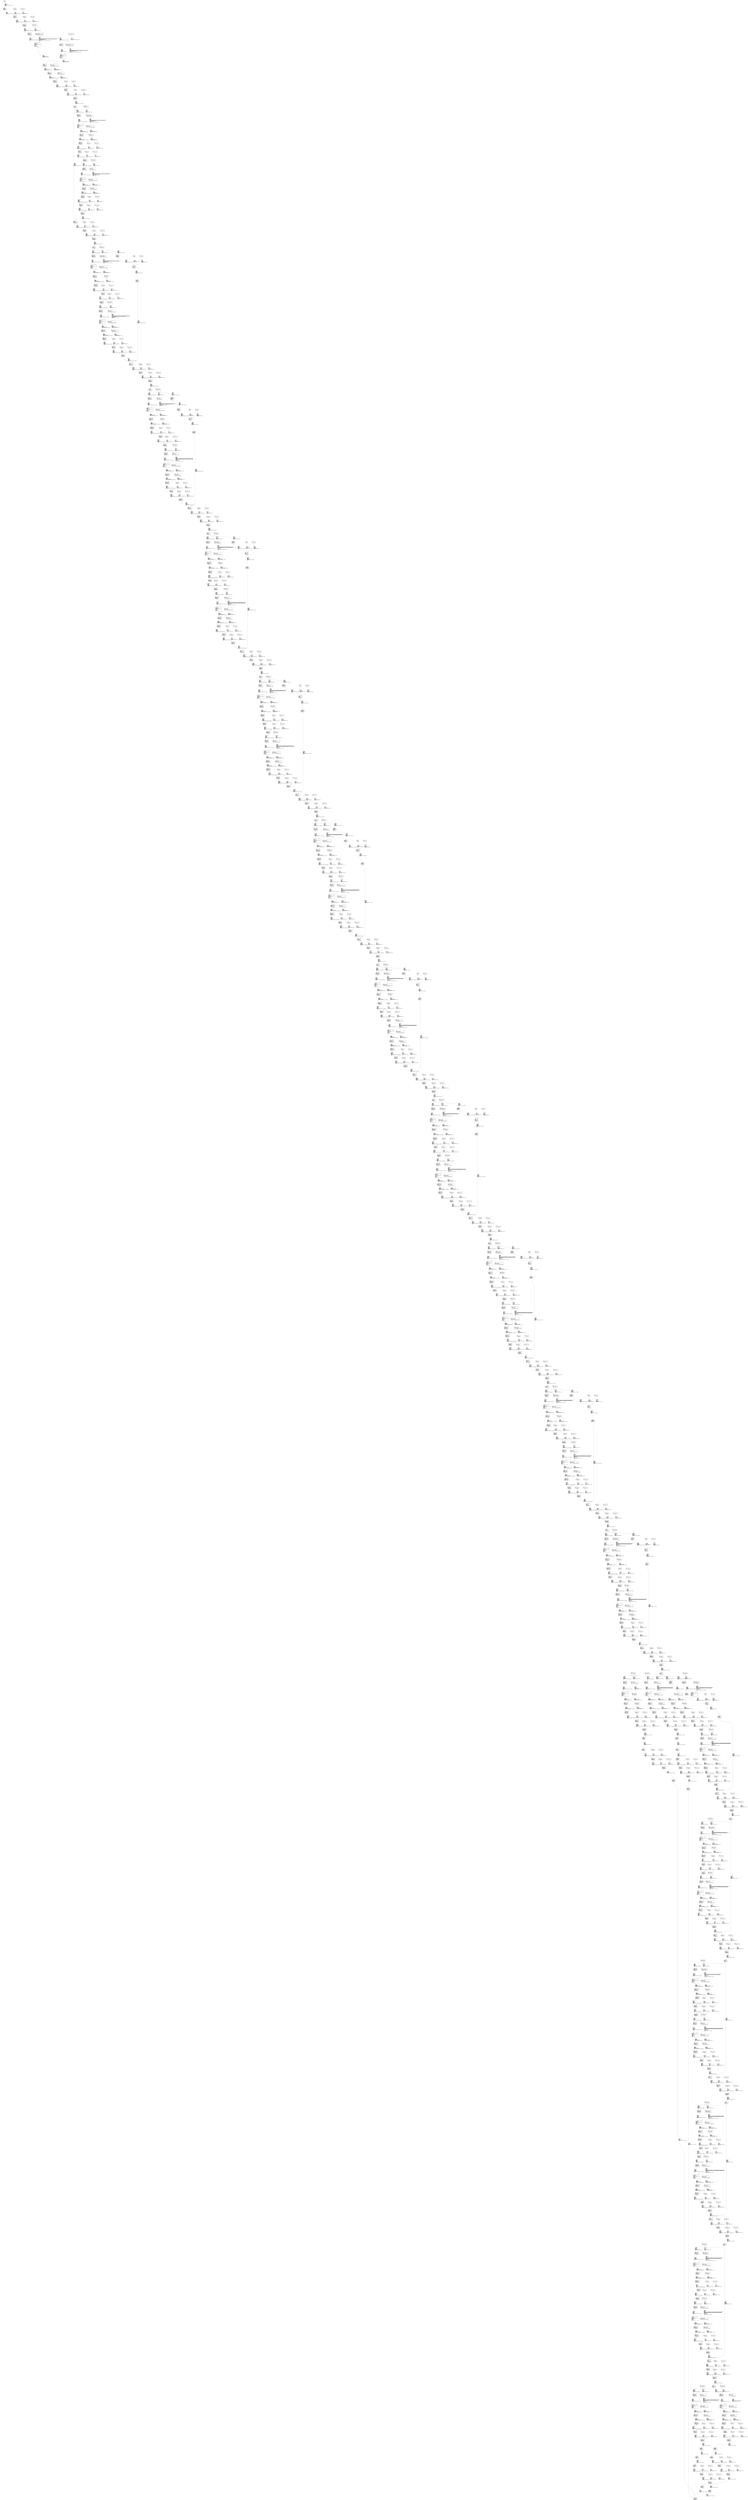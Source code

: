 digraph G {
graph [ fontsize=11 ];
node [ fontsize=11 ];
edge [ fontsize=10 ];
rankdir=BU
ranksep=1.5
nodesep=1
splines=spline
compound=true
Graphinfo [ label="" shape=plaintext, style=rounded, color=black, fontname="Arial-Bold" ];
Conv2D_238_zero_off_314 [ label="{ { <i0> 0} |  [710]\lConv2D_238_zero_off_314\l(bytes=1 , 0.00061% of total)\l\l 0 | { <o0> 0} }", shape=record, color=black, style=rounded  ] ;
Dequantize_31_x_zero_point [ label="{ { <i0> 0} |  [102]\lDequantize_31_x_zero_point\l -128 | { <o0> 0} }", shape=record, color=black, style=rounded  ] ;
Conv2D_188_off_bias_248 [ label="{ { <i0> 0} |  [558]\lConv2D_188_off_bias_248\l(bytes=192 , 0.12% of total)\l\l 0 0 0 0 ... | { <o0> 0} }", shape=record, color=black, style=rounded  ] ;
Quantize_195_y_zero_point [ label="{ { <i0> 0} |  [582]\lQuantize_195_y_zero_point\l -128 | { <o0> 0} }", shape=record, color=black, style=rounded  ] ;
Quantize_244_y_zero_point [ label="{ { <i0> 0} |  [729]\lQuantize_244_y_zero_point\l -47 | { <o0> 0} }", shape=record, color=black, style=rounded  ] ;
Dequantize_17_x_zero_point [ label="{ { <i0> 0} |  [61]\lDequantize_17_x_zero_point\l -128 | { <o0> 0} }", shape=record, color=black, style=rounded  ] ;
Conv2D_202_mul_scale_270 [ label="{ { <i0> 0} |  [606]\lConv2D_202_mul_scale_270\l(bytes=192 , 0.12% of total)\l\l 8.4144e-05 0.0001629 0.000114594 0.000468901 ... | { <o0> 0} }", shape=record, color=black, style=rounded  ] ;
Conv2D_238_off_bias_320 [ label="{ { <i0> 0} |  [716]\lConv2D_238_off_bias_320\l(bytes=64 , 0.039% of total)\l\l -0.648191 0.457562 17.1876 17.1876 ... | { <o0> 0} }", shape=record, color=black, style=rounded  ] ;
Dequantize_212_x_zero_point [ label="{ { <i0> 0} |  [636]\lDequantize_212_x_zero_point\l 118 | { <o0> 0} }", shape=record, color=black, style=rounded  ] ;
Conv2D_162_mul_scale_207 [ label="{ { <i0> 0} |  [478]\lConv2D_162_mul_scale_207\l(bytes=176 , 0.11% of total)\l\l 0.00034013 0.000323294 0.000563609 0.00039625 ... | { <o0> 0} }", shape=record, color=black, style=rounded  ] ;
Conv2D_77_mul_scale_102 [ label="{ { <i0> 0} |  [233]\lConv2D_77_mul_scale_102\l(bytes=84 , 0.052% of total)\l\l 0.000291246 0.000397173 0.000330632 0.000215377 ... | { <o0> 0} }", shape=record, color=black, style=rounded  ] ;
Quantize_88_y_zero_point [ label="{ { <i0> 0} |  [265]\lQuantize_88_y_zero_point\l -128 | { <o0> 0} }", shape=record, color=black, style=rounded  ] ;
Dequantize_164_x_zero_point [ label="{ { <i0> 0} |  [486]\lDequantize_164_x_zero_point\l -26 | { <o0> 0} }", shape=record, color=black, style=rounded  ] ;
Conv2D_4_weights_submask_0_0_3_0_24_3_2_5_360 [ label="{ { <i0> 0} |  [14]\lConv2D_4_weights_submask_0_0_3_0_24_3_2_5_360\l(bytes=720 , 0.44% of total)\l\l -0.017036 -0.0535418 -0.057598 -0.0608429 ... | { <o0> 0} }", shape=record, color=black, style=rounded  ] ;
Conv2D_23_mul_scale_30 [ label="{ { <i0> 0} |  [73]\lConv2D_23_mul_scale_30\l(bytes=48 , 0.029% of total)\l\l 0.000698985 0.00030241 0.000373265 0.000351036 ... | { <o0> 0} }", shape=record, color=black, style=rounded  ] ;
Conv2D_4_zero_off_2 [ label="{ { <i0> 0} |  [8]\lConv2D_4_zero_off_2\l(bytes=1 , 0.00061% of total)\l\l 0 | { <o0> 0} }", shape=record, color=black, style=rounded  ] ;
Conv2D_4_off_bias_8 [ label="{ { <i0> 0} |  [19]\lConv2D_4_off_bias_8\l(bytes=48 , 0.029% of total)\l\l 0.088441 0.142697 0.314455 0.0986944 ... | { <o0> 0} }", shape=record, color=black, style=rounded  ] ;
Dequantize_36_x_zero_point [ label="{ { <i0> 0} |  [117]\lDequantize_36_x_zero_point\l 20 | { <o0> 0} }", shape=record, color=black, style=rounded  ] ;
Quantize_248_y_zero_point [ label="{ { <i0> 0} |  [744]\lQuantize_248_y_zero_point\l 49 | { <o0> 0} }", shape=record, color=black, style=rounded  ] ;
Dequantize_215_x_zero_point [ label="{ { <i0> 0} |  [650]\lDequantize_215_x_zero_point\l 39 | { <o0> 0} }", shape=record, color=black, style=rounded  ] ;
Dequantize_182_x_zero_point [ label="{ { <i0> 0} |  [542]\lDequantize_182_x_zero_point\l -4 | { <o0> 0} }", shape=record, color=black, style=rounded  ] ;
Dequantize_231_x_zero_point [ label="{ { <i0> 0} |  [697]\lDequantize_231_x_zero_point\l 126 | { <o0> 0} }", shape=record, color=black, style=rounded  ] ;
Dequantize_167_x_zero_point [ label="{ { <i0> 0} |  [500]\lDequantize_167_x_zero_point\l 6 | { <o0> 0} }", shape=record, color=black, style=rounded  ] ;
Conv2D_26_mul_scale_39 [ label="{ { <i0> 0} |  [87]\lConv2D_26_mul_scale_39\l(bytes=56 , 0.034% of total)\l\l 0.00020426 0.000288204 0.000279659 0.000325615 ... | { <o0> 0} }", shape=record, color=black, style=rounded  ] ;
Conv2D_69_zero_off_92 [ label="{ { <i0> 0} |  [207]\lConv2D_69_zero_off_92\l(bytes=1 , 0.00061% of total)\l\l 0 | { <o0> 0} }", shape=record, color=black, style=rounded  ] ;
Dequantize_54_x_zero_point [ label="{ { <i0> 0} |  [164]\lDequantize_54_x_zero_point\l -22 | { <o0> 0} }", shape=record, color=black, style=rounded  ] ;
Conv2D_69_off_bias_98 [ label="{ { <i0> 0} |  [213]\lConv2D_69_off_bias_98\l(bytes=84 , 0.052% of total)\l\l 0.299789 0.768426 0.941001 -0.0262266 ... | { <o0> 0} }", shape=record, color=black, style=rounded  ] ;
Dequantize_6_x_scale [ label="{ { <i0> 0} |  [24]\lDequantize_6_x_scale\l 0.013877 | { <o0> 0} }", shape=record, color=black, style=rounded  ] ;
Dequantize_3_x_scale [ label="{ { <i0> 0} |  [5]\lDequantize_3_x_scale\l 0.00392157 | { <o0> 0} }", shape=record, color=black, style=rounded  ] ;
Conv2D_112_zero_off_143 [ label="{ { <i0> 0} |  [329]\lConv2D_112_zero_off_143\l(bytes=1 , 0.00061% of total)\l\l 0 | { <o0> 0} }", shape=record, color=black, style=rounded  ] ;
Dequantize_39_x_zero_point [ label="{ { <i0> 0} |  [131]\lDequantize_39_x_zero_point\l -14 | { <o0> 0} }", shape=record, color=black, style=rounded  ] ;
Dequantize_218_x_zero_point [ label="{ { <i0> 0} |  [657]\lDequantize_218_x_zero_point\l -128 | { <o0> 0} }", shape=record, color=black, style=rounded  ] ;
Dequantize_185_x_zero_point [ label="{ { <i0> 0} |  [549]\lDequantize_185_x_zero_point\l -128 | { <o0> 0} }", shape=record, color=black, style=rounded  ] ;
Quantize_102_y_zero_point [ label="{ { <i0> 0} |  [304]\lQuantize_102_y_zero_point\l -128 | { <o0> 0} }", shape=record, color=black, style=rounded  ] ;
Dequantize_71_x_zero_point [ label="{ { <i0> 0} |  [219]\lDequantize_71_x_zero_point\l 3 | { <o0> 0} }", shape=record, color=black, style=rounded  ] ;
Quantize_2_y_zero_point [ label="{ { <i0> 0} |  [3]\lQuantize_2_y_zero_point\l -128 | { <o0> 0} }", shape=record, color=black, style=rounded  ] ;
Conv2D_112_off_bias_149 [ label="{ { <i0> 0} |  [335]\lConv2D_112_off_bias_149\l(bytes=128 , 0.079% of total)\l\l -1.36417 0.26034 0.18673 0.626472 ... | { <o0> 0} }", shape=record, color=black, style=rounded  ] ;
Conv2D_162_weights_inflated_350 [ label="{ { <i0> 0} |  [476]\lConv2D_162_weights_inflated_350\l(bytes=6336 , 3.9% of total)\l\l 1.63113 1.65723 1.51369 0.93953 ... | { <o0> 0} }", shape=record, color=black, style=rounded  ] ;
Quantize_10_y_zero_point [ label="{ { <i0> 0} |  [37]\lQuantize_10_y_zero_point\l 2 | { <o0> 0} }", shape=record, color=black, style=rounded  ] ;
Dequantize_57_x_zero_point [ label="{ { <i0> 0} |  [178]\lDequantize_57_x_zero_point\l 23 | { <o0> 0} }", shape=record, color=black, style=rounded  ] ;
Dequantize_236_x_zero_point [ label="{ { <i0> 0} |  [707]\lDequantize_236_x_zero_point\l 126 | { <o0> 0} }", shape=record, color=black, style=rounded  ] ;
Conv2D_229_mul_scale_306 [ label="{ { <i0> 0} |  [689]\lConv2D_229_mul_scale_306\l(bytes=12 , 0.0074% of total)\l\l 0.00371226 0.00427533 0.00462335 0.00490913 ... | { <o0> 0} }", shape=record, color=black, style=rounded  ] ;
Conv2D_188_weights_inflated_354 [ label="{ { <i0> 0} |  [554]\lConv2D_188_weights_inflated_354\l(bytes=6912 , 4.2% of total)\l\l -0.32628 3.30358 -1.79454 1.99846 ... | { <o0> 0} }", shape=record, color=black, style=rounded  ] ;
Dequantize_74_x_zero_point [ label="{ { <i0> 0} |  [226]\lDequantize_74_x_zero_point\l -128 | { <o0> 0} }", shape=record, color=black, style=rounded  ] ;
Quantize_5_y_zero_point [ label="{ { <i0> 0} |  [22]\lQuantize_5_y_zero_point\l -128 | { <o0> 0} }", shape=record, color=black, style=rounded  ] ;
Conv2D_80_zero_off_110 [ label="{ { <i0> 0} |  [243]\lConv2D_80_zero_off_110\l(bytes=1 , 0.00061% of total)\l\l 0 | { <o0> 0} }", shape=record, color=black, style=rounded  ] ;
Quantize_13_y_zero_point [ label="{ { <i0> 0} |  [51]\lQuantize_13_y_zero_point\l 46 | { <o0> 0} }", shape=record, color=black, style=rounded  ] ;
Dequantize_254_x_zero_point [ label="{ { <i0> 0} |  [757]\lDequantize_254_x_zero_point\l 49 | { <o0> 0} }", shape=record, color=black, style=rounded  ] ;
Conv2D_80_off_bias_116 [ label="{ { <i0> 0} |  [249]\lConv2D_80_off_bias_116\l(bytes=96 , 0.059% of total)\l\l -0.253854 -0.253057 0.102672 -0.469449 ... | { <o0> 0} }", shape=record, color=black, style=rounded  ] ;
Pad_170_pads [ label="{ { <i0> 0} |  [504]\lPad_170_pads\l 0 0 0 0 ... | { <o0> 0} }", shape=record, color=black, style=rounded  ] ;
Pad_148_pads [ label="{ { <i0> 0} |  [434]\lPad_148_pads\l 0 0 0 0 ... | { <o0> 0} }", shape=record, color=black, style=rounded  ] ;
Pad_134_pads [ label="{ { <i0> 0} |  [393]\lPad_134_pads\l 0 0 0 0 ... | { <o0> 0} }", shape=record, color=black, style=rounded  ] ;
Pad_120_pads [ label="{ { <i0> 0} |  [352]\lPad_120_pads\l 0 0 0 0 ... | { <o0> 0} }", shape=record, color=black, style=rounded  ] ;
Pad_106_pads [ label="{ { <i0> 0} |  [311]\lPad_106_pads\l 0 0 0 0 ... | { <o0> 0} }", shape=record, color=black, style=rounded  ] ;
Quantize_30_y_zero_point [ label="{ { <i0> 0} |  [99]\lQuantize_30_y_zero_point\l -128 | { <o0> 0} }", shape=record, color=black, style=rounded  ] ;
Pad_92_pads [ label="{ { <i0> 0} |  [272]\lPad_92_pads\l 0 0 0 0 ... | { <o0> 0} }", shape=record, color=black, style=rounded  ] ;
Pad_85_pads [ label="{ { <i0> 0} |  [259]\lPad_85_pads\l 0 0 0 0 ... | { <o0> 0} }", shape=record, color=black, style=rounded  ] ;
Pad_63_pads [ label="{ { <i0> 0} |  [189]\lPad_63_pads\l 0 0 0 0 ... | { <o0> 0} }", shape=record, color=black, style=rounded  ] ;
Pad_49_pads [ label="{ { <i0> 0} |  [148]\lPad_49_pads\l 0 0 0 0 ... | { <o0> 0} }", shape=record, color=black, style=rounded  ] ;
Pad_42_pads [ label="{ { <i0> 0} |  [135]\lPad_42_pads\l 0 0 0 0 ... | { <o0> 0} }", shape=record, color=black, style=rounded  ] ;
Pad_20_pads [ label="{ { <i0> 0} |  [65]\lPad_20_pads\l 0 0 0 0 ... | { <o0> 0} }", shape=record, color=black, style=rounded  ] ;
Quantize_124_y_zero_point [ label="{ { <i0> 0} |  [365]\lQuantize_124_y_zero_point\l 27 | { <o0> 0} }", shape=record, color=black, style=rounded  ] ;
Conv2D_37_zero_off_56 [ label="{ { <i0> 0} |  [119]\lConv2D_37_zero_off_56\l(bytes=1 , 0.00061% of total)\l\l 0 | { <o0> 0} }", shape=record, color=black, style=rounded  ] ;
Conv2D_37_off_bias_62 [ label="{ { <i0> 0} |  [125]\lConv2D_37_off_bias_62\l(bytes=64 , 0.039% of total)\l\l 2.28504 -0.634288 -1.32905 1.07914 ... | { <o0> 0} }", shape=record, color=black, style=rounded  ] ;
Conv2D_9_zero_off_11 [ label="{ { <i0> 0} |  [28]\lConv2D_9_zero_off_11\l(bytes=1 , 0.00061% of total)\l\l 0 | { <o0> 0} }", shape=record, color=black, style=rounded  ] ;
Conv2D_151_zero_off_188 [ label="{ { <i0> 0} |  [438]\lConv2D_151_zero_off_188\l(bytes=1 , 0.00061% of total)\l\l 0 | { <o0> 0} }", shape=record, color=black, style=rounded  ] ;
Conv2D_9_off_bias_17 [ label="{ { <i0> 0} |  [34]\lConv2D_9_off_bias_17\l(bytes=48 , 0.029% of total)\l\l 0 0 0 0 ... | { <o0> 0} }", shape=record, color=black, style=rounded  ] ;
Conv2D_66_mul_scale_84 [ label="{ { <i0> 0} |  [197]\lConv2D_66_mul_scale_84\l(bytes=72 , 0.044% of total)\l\l 0.000353773 0.000406892 0.000239673 0.000335712 ... | { <o0> 0} }", shape=record, color=black, style=rounded  ] ;
Quantize_16_y_zero_point [ label="{ { <i0> 0} |  [58]\lQuantize_16_y_zero_point\l -128 | { <o0> 0} }", shape=record, color=black, style=rounded  ] ;
Conv2D_213_mul_scale_288 [ label="{ { <i0> 0} |  [642]\lConv2D_213_mul_scale_288\l(bytes=192 , 0.12% of total)\l\l 0.000663059 0.000886611 0.00226593 0.00155917 ... | { <o0> 0} }", shape=record, color=black, style=rounded  ] ;
Quantize_141_y_zero_point [ label="{ { <i0> 0} |  [420]\lQuantize_141_y_zero_point\l 12 | { <o0> 0} }", shape=record, color=black, style=rounded  ] ;
Dequantize_79_x_zero_point [ label="{ { <i0> 0} |  [241]\lDequantize_79_x_zero_point\l -17 | { <o0> 0} }", shape=record, color=black, style=rounded  ] ;
Conv2D_137_zero_off_170 [ label="{ { <i0> 0} |  [397]\lConv2D_137_zero_off_170\l(bytes=1 , 0.00061% of total)\l\l 0 | { <o0> 0} }", shape=record, color=black, style=rounded  ] ;
Conv2D_151_off_bias_194 [ label="{ { <i0> 0} |  [444]\lConv2D_151_off_bias_194\l(bytes=160 , 0.098% of total)\l\l 0 0 0 0 ... | { <o0> 0} }", shape=record, color=black, style=rounded  ] ;
Quantize_127_y_zero_point [ label="{ { <i0> 0} |  [379]\lQuantize_127_y_zero_point\l 14 | { <o0> 0} }", shape=record, color=black, style=rounded  ] ;
Conv2D_202_zero_off_269 [ label="{ { <i0> 0} |  [602]\lConv2D_202_zero_off_269\l(bytes=1 , 0.00061% of total)\l\l 0 | { <o0> 0} }", shape=record, color=black, style=rounded  ] ;
Conv2D_154_zero_off_197 [ label="{ { <i0> 0} |  [452]\lConv2D_154_zero_off_197\l(bytes=1 , 0.00061% of total)\l\l 0 | { <o0> 0} }", shape=record, color=black, style=rounded  ] ;
Conv2D_95_weights_inflated_340 [ label="{ { <i0> 0} |  [278]\lConv2D_95_weights_inflated_340\l(bytes=3456 , 2.1% of total)\l\l 0.983814 0.760681 -0.608545 -0.152136 ... | { <o0> 0} }", shape=record, color=black, style=rounded  ] ;
Conv2D_69_mul_scale_93 [ label="{ { <i0> 0} |  [211]\lConv2D_69_mul_scale_93\l(bytes=84 , 0.052% of total)\l\l 0.000178128 0.000322732 0.000166196 0.00015611 ... | { <o0> 0} }", shape=record, color=black, style=rounded  ] ;
Conv2D_137_off_bias_176 [ label="{ { <i0> 0} |  [403]\lConv2D_137_off_bias_176\l(bytes=144 , 0.088% of total)\l\l 0 0 0 0 ... | { <o0> 0} }", shape=record, color=black, style=rounded  ] ;
Quantize_35_y_zero_point [ label="{ { <i0> 0} |  [114]\lQuantize_35_y_zero_point\l 20 | { <o0> 0} }", shape=record, color=black, style=rounded  ] ;
Quantize_144_y_zero_point [ label="{ { <i0> 0} |  [427]\lQuantize_144_y_zero_point\l -128 | { <o0> 0} }", shape=record, color=black, style=rounded  ] ;
Dequantize_97_x_zero_point [ label="{ { <i0> 0} |  [288]\lDequantize_97_x_zero_point\l 0 | { <o0> 0} }", shape=record, color=black, style=rounded  ] ;
Dequantize_111_x_zero_point [ label="{ { <i0> 0} |  [327]\lDequantize_111_x_zero_point\l 6 | { <o0> 0} }", shape=record, color=black, style=rounded  ] ;
Conv2D_202_off_bias_275 [ label="{ { <i0> 0} |  [608]\lConv2D_202_off_bias_275\l(bytes=192 , 0.12% of total)\l\l -2.47459 -0.263246 -0.659716 -2.00596 ... | { <o0> 0} }", shape=record, color=black, style=rounded  ] ;
Conv2D_26_zero_off_38 [ label="{ { <i0> 0} |  [83]\lConv2D_26_zero_off_38\l(bytes=1 , 0.00061% of total)\l\l 0 | { <o0> 0} }", shape=record, color=black, style=rounded  ] ;
Conv2D_26_off_bias_44 [ label="{ { <i0> 0} |  [89]\lConv2D_26_off_bias_44\l(bytes=56 , 0.034% of total)\l\l 0.0663844 -0.356796 0.147101 0.274819 ... | { <o0> 0} }", shape=record, color=black, style=rounded  ] ;
Conv2D_220_zero_off_296 [ label="{ { <i0> 0} |  [660]\lConv2D_220_zero_off_296\l(bytes=1 , 0.00061% of total)\l\l 0 | { <o0> 0} }", shape=record, color=black, style=rounded  ] ;
Pad_106_constant_value [ label="{ { <i0> 0} |  [312]\lPad_106_constant_value\l 0 | { <o0> 0} }", shape=record, color=black, style=rounded  ] ;
Conv2D_154_off_bias_203 [ label="{ { <i0> 0} |  [458]\lConv2D_154_off_bias_203\l(bytes=176 , 0.11% of total)\l\l -1.16455 -0.7362 -1.89942 -1.03 ... | { <o0> 0} }", shape=record, color=black, style=rounded  ] ;
Conv2D_238_mul_scale_315 [ label="{ { <i0> 0} |  [714]\lConv2D_238_mul_scale_315\l(bytes=64 , 0.039% of total)\l\l 0.000529135 0.000741591 0.000841004 0.000841004 ... | { <o0> 0} }", shape=record, color=black, style=rounded  ] ;
Quantize_53_y_zero_point [ label="{ { <i0> 0} |  [161]\lQuantize_53_y_zero_point\l -22 | { <o0> 0} }", shape=record, color=black, style=rounded  ] ;
Conv2D_220_mul_scale_297 [ label="{ { <i0> 0} |  [664]\lConv2D_220_mul_scale_297\l(bytes=192 , 0.12% of total)\l\l 0.00078447 0.00086511 0.0021221 0.00212069 ... | { <o0> 0} }", shape=record, color=black, style=rounded  ] ;
Quantize_211_y_zero_point [ label="{ { <i0> 0} |  [633]\lQuantize_211_y_zero_point\l 118 | { <o0> 0} }", shape=record, color=black, style=rounded  ] ;
Conv2D_220_off_bias_302 [ label="{ { <i0> 0} |  [666]\lConv2D_220_off_bias_302\l(bytes=192 , 0.12% of total)\l\l -0.928813 -0.309709 20.126 20.0935 ... | { <o0> 0} }", shape=record, color=black, style=rounded  ] ;
Quantize_38_y_zero_point [ label="{ { <i0> 0} |  [128]\lQuantize_38_y_zero_point\l -14 | { <o0> 0} }", shape=record, color=black, style=rounded  ] ;
Dequantize_114_x_zero_point [ label="{ { <i0> 0} |  [341]\lDequantize_114_x_zero_point\l 4 | { <o0> 0} }", shape=record, color=black, style=rounded  ] ;
Conv2D_9_weights_inflated_331 [ label="{ { <i0> 0} |  [30]\lConv2D_9_weights_inflated_331\l(bytes=1728 , 1.1% of total)\l\l -0.206124 -0.832423 -1.00684 -0.229907 ... | { <o0> 0} }", shape=record, color=black, style=rounded  ] ;
Conv2D_126_mul_scale_162 [ label="{ { <i0> 0} |  [374]\lConv2D_126_mul_scale_162\l(bytes=144 , 0.088% of total)\l\l 0.000530713 0.00061496 0.000383602 0.000399852 ... | { <o0> 0} }", shape=record, color=black, style=rounded  ] ;
Conv2D_180_mul_scale_234 [ label="{ { <i0> 0} |  [534]\lConv2D_180_mul_scale_234\l(bytes=192 , 0.12% of total)\l\l 0.000175765 0.000290394 0.000182922 0.000271714 ... | { <o0> 0} }", shape=record, color=black, style=rounded  ] ;
Quantize_163_y_zero_point [ label="{ { <i0> 0} |  [483]\lQuantize_163_y_zero_point\l -26 | { <o0> 0} }", shape=record, color=black, style=rounded  ] ;
Dequantize_97_x_scale [ label="{ { <i0> 0} |  [287]\lDequantize_97_x_scale\l 0.159383 | { <o0> 0} }", shape=record, color=black, style=rounded  ] ;
Dequantize_89_x_scale [ label="{ { <i0> 0} |  [267]\lDequantize_89_x_scale\l 0.0372553 | { <o0> 0} }", shape=record, color=black, style=rounded  ] ;
Dequantize_82_x_scale [ label="{ { <i0> 0} |  [254]\lDequantize_82_x_scale\l 0.0607114 | { <o0> 0} }", shape=record, color=black, style=rounded  ] ;
Dequantize_79_x_scale [ label="{ { <i0> 0} |  [240]\lDequantize_79_x_scale\l 0.190418 | { <o0> 0} }", shape=record, color=black, style=rounded  ] ;
Dequantize_74_x_scale [ label="{ { <i0> 0} |  [225]\lDequantize_74_x_scale\l 0.026958 | { <o0> 0} }", shape=record, color=black, style=rounded  ] ;
Dequantize_71_x_scale [ label="{ { <i0> 0} |  [218]\lDequantize_71_x_scale\l 0.0554033 | { <o0> 0} }", shape=record, color=black, style=rounded  ] ;
Dequantize_68_x_scale [ label="{ { <i0> 0} |  [204]\lDequantize_68_x_scale\l 0.147784 | { <o0> 0} }", shape=record, color=black, style=rounded  ] ;
Dequantize_60_x_scale [ label="{ { <i0> 0} |  [184]\lDequantize_60_x_scale\l 0.0276321 | { <o0> 0} }", shape=record, color=black, style=rounded  ] ;
Dequantize_57_x_scale [ label="{ { <i0> 0} |  [177]\lDequantize_57_x_scale\l 0.067944 | { <o0> 0} }", shape=record, color=black, style=rounded  ] ;
Dequantize_54_x_scale [ label="{ { <i0> 0} |  [163]\lDequantize_54_x_scale\l 0.175732 | { <o0> 0} }", shape=record, color=black, style=rounded  ] ;
Dequantize_46_x_scale [ label="{ { <i0> 0} |  [143]\lDequantize_46_x_scale\l 0.0397368 | { <o0> 0} }", shape=record, color=black, style=rounded  ] ;
Dequantize_39_x_scale [ label="{ { <i0> 0} |  [130]\lDequantize_39_x_scale\l 0.0720453 | { <o0> 0} }", shape=record, color=black, style=rounded  ] ;
Dequantize_36_x_scale [ label="{ { <i0> 0} |  [116]\lDequantize_36_x_scale\l 0.136931 | { <o0> 0} }", shape=record, color=black, style=rounded  ] ;
Dequantize_31_x_scale [ label="{ { <i0> 0} |  [101]\lDequantize_31_x_scale\l 0.0243262 | { <o0> 0} }", shape=record, color=black, style=rounded  ] ;
Dequantize_28_x_scale [ label="{ { <i0> 0} |  [94]\lDequantize_28_x_scale\l 0.0642786 | { <o0> 0} }", shape=record, color=black, style=rounded  ] ;
Dequantize_25_x_scale [ label="{ { <i0> 0} |  [80]\lDequantize_25_x_scale\l 0.120129 | { <o0> 0} }", shape=record, color=black, style=rounded  ] ;
Dequantize_17_x_scale [ label="{ { <i0> 0} |  [60]\lDequantize_17_x_scale\l 0.0200754 | { <o0> 0} }", shape=record, color=black, style=rounded  ] ;
Dequantize_14_x_scale [ label="{ { <i0> 0} |  [53]\lDequantize_14_x_scale\l 0.0632004 | { <o0> 0} }", shape=record, color=black, style=rounded  ] ;
Dequantize_11_x_scale [ label="{ { <i0> 0} |  [39]\lDequantize_11_x_scale\l 0.117413 | { <o0> 0} }", shape=record, color=black, style=rounded  ] ;
Conv2D_95_mul_scale_120 [ label="{ { <i0> 0} |  [280]\lConv2D_95_mul_scale_120\l(bytes=96 , 0.059% of total)\l\l 0.000377858 0.000307672 0.000576097 0.000326866 ... | { <o0> 0} }", shape=record, color=black, style=rounded  ] ;
Conv2D_210_weights_inflated_358 [ label="{ { <i0> 0} |  [626]\lConv2D_210_weights_inflated_358\l(bytes=6912 , 4.2% of total)\l\l -0.218504 3.93307 4.33366 -2.65846 ... | { <o0> 0} }", shape=record, color=black, style=rounded  ] ;
Quantize_70_y_zero_point [ label="{ { <i0> 0} |  [216]\lQuantize_70_y_zero_point\l 3 | { <o0> 0} }", shape=record, color=black, style=rounded  ] ;
Dequantize_131_x_zero_point [ label="{ { <i0> 0} |  [389]\lDequantize_131_x_zero_point\l -128 | { <o0> 0} }", shape=record, color=black, style=rounded  ] ;
Conv2D_151_weights_inflated_348 [ label="{ { <i0> 0} |  [440]\lConv2D_151_weights_inflated_348\l(bytes=5760 , 3.5% of total)\l\l -0.591243 -1.36523 -0.161248 -0.85999 ... | { <o0> 0} }", shape=record, color=black, style=rounded  ] ;
Conv2D_66_zero_off_83 [ label="{ { <i0> 0} |  [193]\lConv2D_66_zero_off_83\l(bytes=1 , 0.00061% of total)\l\l 0 | { <o0> 0} }", shape=record, color=black, style=rounded  ] ;
Conv2D_66_off_bias_89 [ label="{ { <i0> 0} |  [199]\lConv2D_66_off_bias_89\l(bytes=72 , 0.044% of total)\l\l 0 0 0 0 ... | { <o0> 0} }", shape=record, color=black, style=rounded  ] ;
Conv2D_191_zero_off_251 [ label="{ { <i0> 0} |  [566]\lConv2D_191_zero_off_251\l(bytes=1 , 0.00061% of total)\l\l 0 | { <o0> 0} }", shape=record, color=black, style=rounded  ] ;
Quantize_56_y_zero_point [ label="{ { <i0> 0} |  [175]\lQuantize_56_y_zero_point\l 23 | { <o0> 0} }", shape=record, color=black, style=rounded  ] ;
Conv2D_154_mul_scale_198 [ label="{ { <i0> 0} |  [456]\lConv2D_154_mul_scale_198\l(bytes=176 , 0.11% of total)\l\l 0.00116923 0.000832805 0.000910993 0.00076466 ... | { <o0> 0} }", shape=record, color=black, style=rounded  ] ;
Quantize_214_y_zero_point [ label="{ { <i0> 0} |  [647]\lQuantize_214_y_zero_point\l 39 | { <o0> 0} }", shape=record, color=black, style=rounded  ] ;
Quantize_181_y_zero_point [ label="{ { <i0> 0} |  [539]\lQuantize_181_y_zero_point\l -4 | { <o0> 0} }", shape=record, color=black, style=rounded  ] ;
Dequantize_117_x_zero_point [ label="{ { <i0> 0} |  [348]\lDequantize_117_x_zero_point\l -128 | { <o0> 0} }", shape=record, color=black, style=rounded  ] ;
Quantize_230_y_zero_point [ label="{ { <i0> 0} |  [694]\lQuantize_230_y_zero_point\l 126 | { <o0> 0} }", shape=record, color=black, style=rounded  ] ;
Quantize_166_y_zero_point [ label="{ { <i0> 0} |  [497]\lQuantize_166_y_zero_point\l 6 | { <o0> 0} }", shape=record, color=black, style=rounded  ] ;
Conv2D_177_mul_scale_225 [ label="{ { <i0> 0} |  [520]\lConv2D_177_mul_scale_225\l(bytes=192 , 0.12% of total)\l\l 0.000721656 0.000539183 0.000312067 0.000362128 ... | { <o0> 0} }", shape=record, color=black, style=rounded  ] ;
Conv2D_177_zero_off_224 [ label="{ { <i0> 0} |  [516]\lConv2D_177_zero_off_224\l(bytes=1 , 0.00061% of total)\l\l 0 | { <o0> 0} }", shape=record, color=black, style=rounded  ] ;
Conv2D_177_weights_inflated_352 [ label="{ { <i0> 0} |  [518]\lConv2D_177_weights_inflated_352\l(bytes=6912 , 4.2% of total)\l\l 1.56196 1.81802 -0.307271 -0.281665 ... | { <o0> 0} }", shape=record, color=black, style=rounded  ] ;
Quantize_73_y_zero_point [ label="{ { <i0> 0} |  [223]\lQuantize_73_y_zero_point\l -128 | { <o0> 0} }", shape=record, color=black, style=rounded  ] ;
Conv2D_191_off_bias_257 [ label="{ { <i0> 0} |  [572]\lConv2D_191_off_bias_257\l(bytes=192 , 0.12% of total)\l\l -0.429196 -0.36594 0.268964 -0.111485 ... | { <o0> 0} }", shape=record, color=black, style=rounded  ] ;
Conv2D_109_weights_inflated_342 [ label="{ { <i0> 0} |  [317]\lConv2D_109_weights_inflated_342\l(bytes=4032 , 2.5% of total)\l\l 1.46014 2.01562 -0.349163 1.49188 ... | { <o0> 0} }", shape=record, color=black, style=rounded  ] ;
Quantize_59_y_zero_point [ label="{ { <i0> 0} |  [182]\lQuantize_59_y_zero_point\l -128 | { <o0> 0} }", shape=record, color=black, style=rounded  ] ;
Conv2D_177_off_bias_230 [ label="{ { <i0> 0} |  [522]\lConv2D_177_off_bias_230\l(bytes=192 , 0.12% of total)\l\l 0 0 0 0 ... | { <o0> 0} }", shape=record, color=black, style=rounded  ] ;
Quantize_217_y_zero_point [ label="{ { <i0> 0} |  [654]\lQuantize_217_y_zero_point\l -128 | { <o0> 0} }", shape=record, color=black, style=rounded  ] ;
Quantize_184_y_zero_point [ label="{ { <i0> 0} |  [546]\lQuantize_184_y_zero_point\l -128 | { <o0> 0} }", shape=record, color=black, style=rounded  ] ;
Conv2D_55_zero_off_74 [ label="{ { <i0> 0} |  [166]\lConv2D_55_zero_off_74\l(bytes=1 , 0.00061% of total)\l\l 0 | { <o0> 0} }", shape=record, color=black, style=rounded  ] ;
Conv2D_55_off_bias_80 [ label="{ { <i0> 0} |  [172]\lConv2D_55_off_bias_80\l(bytes=72 , 0.044% of total)\l\l 0.02133 -1.43754 0.0894853 0.479271 ... | { <o0> 0} }", shape=record, color=black, style=rounded  ] ;
Conv2D_229_zero_off_305 [ label="{ { <i0> 0} |  [685]\lConv2D_229_zero_off_305\l(bytes=1 , 0.00061% of total)\l\l 0 | { <o0> 0} }", shape=record, color=black, style=rounded  ] ;
Dequantize_201_x_zero_point [ label="{ { <i0> 0} |  [600]\lDequantize_201_x_zero_point\l -17 | { <o0> 0} }", shape=record, color=black, style=rounded  ] ;
Dequantize_153_x_zero_point [ label="{ { <i0> 0} |  [450]\lDequantize_153_x_zero_point\l -38 | { <o0> 0} }", shape=record, color=black, style=rounded  ] ;
Quantize_235_y_zero_point [ label="{ { <i0> 0} |  [704]\lQuantize_235_y_zero_point\l 126 | { <o0> 0} }", shape=record, color=black, style=rounded  ] ;
Pad_49_constant_value [ label="{ { <i0> 0} |  [149]\lPad_49_constant_value\l 0 | { <o0> 0} }", shape=record, color=black, style=rounded  ] ;
Conv2D_229_off_bias_311 [ label="{ { <i0> 0} |  [691]\lConv2D_229_off_bias_311\l(bytes=12 , 0.0074% of total)\l\l 0.31183 -0.0983325 -0.300518 -0.147274 ... | { <o0> 0} }", shape=record, color=black, style=rounded  ] ;
Quantize_78_y_zero_point [ label="{ { <i0> 0} |  [238]\lQuantize_78_y_zero_point\l -17 | { <o0> 0} }", shape=record, color=black, style=rounded  ] ;
Conv2D_12_mul_scale_21 [ label="{ { <i0> 0} |  [46]\lConv2D_12_mul_scale_21\l(bytes=48 , 0.029% of total)\l\l 0.000630634 0.000700153 0.000596778 0.000306063 ... | { <o0> 0} }", shape=record, color=black, style=rounded  ] ;
Conv2D_247_zero_off_323 [ label="{ { <i0> 0} |  [735]\lConv2D_247_zero_off_323\l(bytes=1 , 0.00061% of total)\l\l 0 | { <o0> 0} }", shape=record, color=black, style=rounded  ] ;
Dequantize_139_x_zero_point [ label="{ { <i0> 0} |  [409]\lDequantize_139_x_zero_point\l -12 | { <o0> 0} }", shape=record, color=black, style=rounded  ] ;
Conv2D_247_mul_scale_324 [ label="{ { <i0> 0} |  [739]\lConv2D_247_mul_scale_324\l(bytes=4 , 0.0025% of total)\l\l 0.000336722 0.000408677 | { <o0> 0} }", shape=record, color=black, style=rounded  ] ;
Conv2D_4_subm_1_Pad_1_pads_Out [ label="{ { <i0> 0} |  [12]\lConv2D_4_subm_1_Pad_1_pads_Out\l 0 0 -2 1 ... | { <o0> 0} }", shape=record, color=black, style=rounded  ] ;
Conv2D_112_mul_scale_144 [ label="{ { <i0> 0} |  [333]\lConv2D_112_mul_scale_144\l(bytes=128 , 0.079% of total)\l\l 0.000195889 0.00023732 0.000293139 0.00017682 ... | { <o0> 0} }", shape=record, color=black, style=rounded  ] ;
Pad_85_constant_value [ label="{ { <i0> 0} |  [260]\lPad_85_constant_value\l 0 | { <o0> 0} }", shape=record, color=black, style=rounded  ] ;
Conv2D_34_zero_off_47 [ label="{ { <i0> 0} |  [105]\lConv2D_34_zero_off_47\l(bytes=1 , 0.00061% of total)\l\l 0 | { <o0> 0} }", shape=record, color=black, style=rounded  ] ;
Conv2D_34_off_bias_53 [ label="{ { <i0> 0} |  [111]\lConv2D_34_off_bias_53\l(bytes=56 , 0.034% of total)\l\l 0 0 0 0 ... | { <o0> 0} }", shape=record, color=black, style=rounded  ] ;
Pad_120_constant_value [ label="{ { <i0> 0} |  [353]\lPad_120_constant_value\l 0 | { <o0> 0} }", shape=record, color=black, style=rounded  ] ;
Dequantize_25_x_zero_point [ label="{ { <i0> 0} |  [81]\lDequantize_25_x_zero_point\l -32 | { <o0> 0} }", shape=record, color=black, style=rounded  ] ;
Conv2D_199_zero_off_260 [ label="{ { <i0> 0} |  [588]\lConv2D_199_zero_off_260\l(bytes=1 , 0.00061% of total)\l\l 0 | { <o0> 0} }", shape=record, color=black, style=rounded  ] ;
Dequantize_204_x_zero_point [ label="{ { <i0> 0} |  [614]\lDequantize_204_x_zero_point\l -15 | { <o0> 0} }", shape=record, color=black, style=rounded  ] ;
Quantize_253_y_zero_point [ label="{ { <i0> 0} |  [754]\lQuantize_253_y_zero_point\l 49 | { <o0> 0} }", shape=record, color=black, style=rounded  ] ;
Quantize_189_y_zero_point [ label="{ { <i0> 0} |  [561]\lQuantize_189_y_zero_point\l 17 | { <o0> 0} }", shape=record, color=black, style=rounded  ] ;
Dequantize_156_x_zero_point [ label="{ { <i0> 0} |  [464]\lDequantize_156_x_zero_point\l 34 | { <o0> 0} }", shape=record, color=black, style=rounded  ] ;
Pad_134_constant_value [ label="{ { <i0> 0} |  [394]\lPad_134_constant_value\l 0 | { <o0> 0} }", shape=record, color=black, style=rounded  ] ;
Conv2D_247_off_bias_329 [ label="{ { <i0> 0} |  [741]\lConv2D_247_off_bias_329\l(bytes=4 , 0.0025% of total)\l\l 0.574785 0.158975 | { <o0> 0} }", shape=record, color=black, style=rounded  ] ;
Quantize_96_y_zero_point [ label="{ { <i0> 0} |  [285]\lQuantize_96_y_zero_point\l 0 | { <o0> 0} }", shape=record, color=black, style=rounded  ] ;
Input_0_out_0 [ label="{ { <i0> 0} |  [0]\lInput_0_out_0 | { <o0> 0} }", shape=record, color=black, style=rounded  ] ;
Conv2D_140_mul_scale_180 [ label="{ { <i0> 0} |  [415]\lConv2D_140_mul_scale_180\l(bytes=160 , 0.098% of total)\l\l 0.000402821 0.000397245 0.000510775 0.000665569 ... | { <o0> 0} }", shape=record, color=black, style=rounded  ] ;
Conv2D_199_off_bias_266 [ label="{ { <i0> 0} |  [594]\lConv2D_199_off_bias_266\l(bytes=192 , 0.12% of total)\l\l 0 0 0 0 ... | { <o0> 0} }", shape=record, color=black, style=rounded  ] ;
Quantize_239_y_zero_point [ label="{ { <i0> 0} |  [719]\lQuantize_239_y_zero_point\l -47 | { <o0> 0} }", shape=record, color=black, style=rounded  ] ;
Pad_170_constant_value [ label="{ { <i0> 0} |  [505]\lPad_170_constant_value\l 0 | { <o0> 0} }", shape=record, color=black, style=rounded  ] ;
Pad_148_constant_value [ label="{ { <i0> 0} |  [435]\lPad_148_constant_value\l 0 | { <o0> 0} }", shape=record, color=black, style=rounded  ] ;
Dequantize_222_x_zero_point [ label="{ { <i0> 0} |  [672]\lDequantize_222_x_zero_point\l -47 | { <o0> 0} }", shape=record, color=black, style=rounded  ] ;
Conv2D_109_mul_scale_135 [ label="{ { <i0> 0} |  [319]\lConv2D_109_mul_scale_135\l(bytes=112 , 0.069% of total)\l\l 0.000658676 0.000351996 0.00053326 0.000326785 ... | { <o0> 0} }", shape=record, color=black, style=rounded  ] ;
Dequantize_28_x_zero_point [ label="{ { <i0> 0} |  [95]\lDequantize_28_x_zero_point\l 30 | { <o0> 0} }", shape=record, color=black, style=rounded  ] ;
Dequantize_254_x_scale [ label="{ { <i0> 0} |  [756]\lDequantize_254_x_scale\l 0.0369369 | { <o0> 0} }", shape=record, color=black, style=rounded  ] ;
Dequantize_249_x_scale [ label="{ { <i0> 0} |  [746]\lDequantize_249_x_scale\l 0.0369369 | { <o0> 0} }", shape=record, color=black, style=rounded  ] ;
Dequantize_245_x_scale [ label="{ { <i0> 0} |  [731]\lDequantize_245_x_scale\l 0.306708 | { <o0> 0} }", shape=record, color=black, style=rounded  ] ;
Dequantize_240_x_scale [ label="{ { <i0> 0} |  [721]\lDequantize_240_x_scale\l 0.306708 | { <o0> 0} }", shape=record, color=black, style=rounded  ] ;
Dequantize_236_x_scale [ label="{ { <i0> 0} |  [706]\lDequantize_236_x_scale\l 1.2247 | { <o0> 0} }", shape=record, color=black, style=rounded  ] ;
Dequantize_231_x_scale [ label="{ { <i0> 0} |  [696]\lDequantize_231_x_scale\l 1.2247 | { <o0> 0} }", shape=record, color=black, style=rounded  ] ;
Dequantize_227_x_scale [ label="{ { <i0> 0} |  [681]\lDequantize_227_x_scale\l 1.20201 | { <o0> 0} }", shape=record, color=black, style=rounded  ] ;
Dequantize_222_x_scale [ label="{ { <i0> 0} |  [671]\lDequantize_222_x_scale\l 1.20201 | { <o0> 0} }", shape=record, color=black, style=rounded  ] ;
Dequantize_218_x_scale [ label="{ { <i0> 0} |  [656]\lDequantize_218_x_scale\l 0.0229979 | { <o0> 0} }", shape=record, color=black, style=rounded  ] ;
Dequantize_215_x_scale [ label="{ { <i0> 0} |  [649]\lDequantize_215_x_scale\l 0.0664509 | { <o0> 0} }", shape=record, color=black, style=rounded  ] ;
Dequantize_212_x_scale [ label="{ { <i0> 0} |  [635]\lDequantize_212_x_scale\l 1.31774 | { <o0> 0} }", shape=record, color=black, style=rounded  ] ;
Dequantize_207_x_scale [ label="{ { <i0> 0} |  [620]\lDequantize_207_x_scale\l 0.0309466 | { <o0> 0} }", shape=record, color=black, style=rounded  ] ;
Dequantize_204_x_scale [ label="{ { <i0> 0} |  [613]\lDequantize_204_x_scale\l 0.0553938 | { <o0> 0} }", shape=record, color=black, style=rounded  ] ;
Dequantize_201_x_scale [ label="{ { <i0> 0} |  [599]\lDequantize_201_x_scale\l 0.260736 | { <o0> 0} }", shape=record, color=black, style=rounded  ] ;
Dequantize_196_x_scale [ label="{ { <i0> 0} |  [584]\lDequantize_196_x_scale\l 0.028343 | { <o0> 0} }", shape=record, color=black, style=rounded  ] ;
Dequantize_193_x_scale [ label="{ { <i0> 0} |  [577]\lDequantize_193_x_scale\l 0.0706985 | { <o0> 0} }", shape=record, color=black, style=rounded  ] ;
Dequantize_190_x_scale [ label="{ { <i0> 0} |  [563]\lDequantize_190_x_scale\l 0.265734 | { <o0> 0} }", shape=record, color=black, style=rounded  ] ;
Dequantize_185_x_scale [ label="{ { <i0> 0} |  [548]\lDequantize_185_x_scale\l 0.0298721 | { <o0> 0} }", shape=record, color=black, style=rounded  ] ;
Dequantize_182_x_scale [ label="{ { <i0> 0} |  [541]\lDequantize_182_x_scale\l 0.0581165 | { <o0> 0} }", shape=record, color=black, style=rounded  ] ;
Dequantize_179_x_scale [ label="{ { <i0> 0} |  [527]\lDequantize_179_x_scale\l 0.252399 | { <o0> 0} }", shape=record, color=black, style=rounded  ] ;
Dequantize_174_x_scale [ label="{ { <i0> 0} |  [512]\lDequantize_174_x_scale\l 0.0281832 | { <o0> 0} }", shape=record, color=black, style=rounded  ] ;
Dequantize_167_x_scale [ label="{ { <i0> 0} |  [499]\lDequantize_167_x_scale\l 0.0591815 | { <o0> 0} }", shape=record, color=black, style=rounded  ] ;
Dequantize_164_x_scale [ label="{ { <i0> 0} |  [485]\lDequantize_164_x_scale\l 0.593284 | { <o0> 0} }", shape=record, color=black, style=rounded  ] ;
Dequantize_159_x_scale [ label="{ { <i0> 0} |  [470]\lDequantize_159_x_scale\l 0.0260655 | { <o0> 0} }", shape=record, color=black, style=rounded  ] ;
Dequantize_156_x_scale [ label="{ { <i0> 0} |  [463]\lDequantize_156_x_scale\l 0.0714662 | { <o0> 0} }", shape=record, color=black, style=rounded  ] ;
Dequantize_153_x_scale [ label="{ { <i0> 0} |  [449]\lDequantize_153_x_scale\l 0.373143 | { <o0> 0} }", shape=record, color=black, style=rounded  ] ;
Dequantize_145_x_scale [ label="{ { <i0> 0} |  [429]\lDequantize_145_x_scale\l 0.0368005 | { <o0> 0} }", shape=record, color=black, style=rounded  ] ;
Dequantize_142_x_scale [ label="{ { <i0> 0} |  [422]\lDequantize_142_x_scale\l 0.0814999 | { <o0> 0} }", shape=record, color=black, style=rounded  ] ;
Dequantize_139_x_scale [ label="{ { <i0> 0} |  [408]\lDequantize_139_x_scale\l 0.232053 | { <o0> 0} }", shape=record, color=black, style=rounded  ] ;
Dequantize_131_x_scale [ label="{ { <i0> 0} |  [388]\lDequantize_131_x_scale\l 0.0304187 | { <o0> 0} }", shape=record, color=black, style=rounded  ] ;
Dequantize_128_x_scale [ label="{ { <i0> 0} |  [381]\lDequantize_128_x_scale\l 0.0689409 | { <o0> 0} }", shape=record, color=black, style=rounded  ] ;
Dequantize_125_x_scale [ label="{ { <i0> 0} |  [367]\lDequantize_125_x_scale\l 0.22246 | { <o0> 0} }", shape=record, color=black, style=rounded  ] ;
Dequantize_117_x_scale [ label="{ { <i0> 0} |  [347]\lDequantize_117_x_scale\l 0.0424483 | { <o0> 0} }", shape=record, color=black, style=rounded  ] ;
Dequantize_114_x_scale [ label="{ { <i0> 0} |  [340]\lDequantize_114_x_scale\l 0.0881709 | { <o0> 0} }", shape=record, color=black, style=rounded  ] ;
Dequantize_111_x_scale [ label="{ { <i0> 0} |  [326]\lDequantize_111_x_scale\l 0.180353 | { <o0> 0} }", shape=record, color=black, style=rounded  ] ;
Dequantize_103_x_scale [ label="{ { <i0> 0} |  [306]\lDequantize_103_x_scale\l 0.0415017 | { <o0> 0} }", shape=record, color=black, style=rounded  ] ;
Dequantize_100_x_scale [ label="{ { <i0> 0} |  [299]\lDequantize_100_x_scale\l 0.0712688 | { <o0> 0} }", shape=record, color=black, style=rounded  ] ;
Dequantize_207_x_zero_point [ label="{ { <i0> 0} |  [621]\lDequantize_207_x_zero_point\l -128 | { <o0> 0} }", shape=record, color=black, style=rounded  ] ;
Pad_42_constant_value [ label="{ { <i0> 0} |  [136]\lPad_42_constant_value\l 0 | { <o0> 0} }", shape=record, color=black, style=rounded  ] ;
Dequantize_174_x_zero_point [ label="{ { <i0> 0} |  [513]\lDequantize_174_x_zero_point\l -128 | { <o0> 0} }", shape=record, color=black, style=rounded  ] ;
Dequantize_190_x_zero_point [ label="{ { <i0> 0} |  [564]\lDequantize_190_x_zero_point\l 17 | { <o0> 0} }", shape=record, color=black, style=rounded  ] ;
Dequantize_159_x_zero_point [ label="{ { <i0> 0} |  [471]\lDequantize_159_x_zero_point\l -128 | { <o0> 0} }", shape=record, color=black, style=rounded  ] ;
Dequantize_60_x_zero_point [ label="{ { <i0> 0} |  [185]\lDequantize_60_x_zero_point\l -128 | { <o0> 0} }", shape=record, color=black, style=rounded  ] ;
Conv2D_23_zero_off_29 [ label="{ { <i0> 0} |  [69]\lConv2D_23_zero_off_29\l(bytes=1 , 0.00061% of total)\l\l 0 | { <o0> 0} }", shape=record, color=black, style=rounded  ] ;
Quantize_99_y_zero_point [ label="{ { <i0> 0} |  [297]\lQuantize_99_y_zero_point\l -21 | { <o0> 0} }", shape=record, color=black, style=rounded  ] ;
Conv2D_23_off_bias_35 [ label="{ { <i0> 0} |  [75]\lConv2D_23_off_bias_35\l(bytes=48 , 0.029% of total)\l\l 0 0 0 0 ... | { <o0> 0} }", shape=record, color=black, style=rounded  ] ;
Conv2D_137_mul_scale_171 [ label="{ { <i0> 0} |  [401]\lConv2D_137_mul_scale_171\l(bytes=144 , 0.088% of total)\l\l 0.000365124 0.000317408 0.000198935 0.000329337 ... | { <o0> 0} }", shape=record, color=black, style=rounded  ] ;
Conv2D_191_mul_scale_252 [ label="{ { <i0> 0} |  [570]\lConv2D_191_mul_scale_252\l(bytes=192 , 0.12% of total)\l\l 0.000342261 0.000293221 0.000173302 0.000449537 ... | { <o0> 0} }", shape=record, color=black, style=rounded  ] ;
Conv2D_52_weights_inflated_336 [ label="{ { <i0> 0} |  [154]\lConv2D_52_weights_inflated_336\l(bytes=2304 , 1.4% of total)\l\l -0.531188 -0.712275 0.615696 -0.953725 ... | { <o0> 0} }", shape=record, color=black, style=rounded  ] ;
Dequantize_240_x_zero_point [ label="{ { <i0> 0} |  [722]\lDequantize_240_x_zero_point\l -47 | { <o0> 0} }", shape=record, color=black, style=rounded  ] ;
Conv2D_34_mul_scale_48 [ label="{ { <i0> 0} |  [109]\lConv2D_34_mul_scale_48\l(bytes=56 , 0.034% of total)\l\l 0.000497943 0.000371119 0.000271418 0.000319865 ... | { <o0> 0} }", shape=record, color=black, style=rounded  ] ;
Dequantize_46_x_zero_point [ label="{ { <i0> 0} |  [144]\lDequantize_46_x_zero_point\l -128 | { <o0> 0} }", shape=record, color=black, style=rounded  ] ;
Pad_92_constant_value [ label="{ { <i0> 0} |  [273]\lPad_92_constant_value\l 0 | { <o0> 0} }", shape=record, color=black, style=rounded  ] ;
Dequantize_193_x_zero_point [ label="{ { <i0> 0} |  [578]\lDequantize_193_x_zero_point\l 25 | { <o0> 0} }", shape=record, color=black, style=rounded  ] ;
Quantize_110_y_zero_point [ label="{ { <i0> 0} |  [324]\lQuantize_110_y_zero_point\l 6 | { <o0> 0} }", shape=record, color=black, style=rounded  ] ;
Conv2D_165_mul_scale_216 [ label="{ { <i0> 0} |  [492]\lConv2D_165_mul_scale_216\l(bytes=192 , 0.12% of total)\l\l 8.96014e-05 0.000406022 0.000263743 0.000606752 ... | { <o0> 0} }", shape=record, color=black, style=rounded  ] ;
Dequantize_227_x_zero_point [ label="{ { <i0> 0} |  [682]\lDequantize_227_x_zero_point\l -47 | { <o0> 0} }", shape=record, color=black, style=rounded  ] ;
Conv2D_210_mul_scale_279 [ label="{ { <i0> 0} |  [628]\lConv2D_210_mul_scale_279\l(bytes=192 , 0.12% of total)\l\l 0.00112699 0.000313873 0.000604902 0.000547315 ... | { <o0> 0} }", shape=record, color=black, style=rounded  ] ;
Conv2D_52_mul_scale_66 [ label="{ { <i0> 0} |  [156]\lConv2D_52_mul_scale_66\l(bytes=64 , 0.039% of total)\l\l 0.000479722 0.000426555 0.000439388 0.000397527 ... | { <o0> 0} }", shape=record, color=black, style=rounded  ] ;
Conv2D_188_mul_scale_243 [ label="{ { <i0> 0} |  [556]\lConv2D_188_mul_scale_243\l(bytes=192 , 0.12% of total)\l\l 0.00121833 0.000335362 0.000465143 0.000602274 ... | { <o0> 0} }", shape=record, color=black, style=rounded  ] ;
Conv2D_37_mul_scale_57 [ label="{ { <i0> 0} |  [123]\lConv2D_37_mul_scale_57\l(bytes=64 , 0.039% of total)\l\l 0.000268892 0.000284817 0.000209928 0.000132932 ... | { <o0> 0} }", shape=record, color=black, style=rounded  ] ;
Dequantize_179_x_zero_point [ label="{ { <i0> 0} |  [528]\lDequantize_179_x_zero_point\l -3 | { <o0> 0} }", shape=record, color=black, style=rounded  ] ;
Quantize_253_y_scale [ label="{ { <i0> 0} |  [753]\lQuantize_253_y_scale\l 0.0369369 | { <o0> 0} }", shape=record, color=black, style=rounded  ] ;
Quantize_248_y_scale [ label="{ { <i0> 0} |  [743]\lQuantize_248_y_scale\l 0.0369369 | { <o0> 0} }", shape=record, color=black, style=rounded  ] ;
Quantize_244_y_scale [ label="{ { <i0> 0} |  [728]\lQuantize_244_y_scale\l 0.306708 | { <o0> 0} }", shape=record, color=black, style=rounded  ] ;
Quantize_239_y_scale [ label="{ { <i0> 0} |  [718]\lQuantize_239_y_scale\l 0.306708 | { <o0> 0} }", shape=record, color=black, style=rounded  ] ;
Quantize_235_y_scale [ label="{ { <i0> 0} |  [703]\lQuantize_235_y_scale\l 1.2247 | { <o0> 0} }", shape=record, color=black, style=rounded  ] ;
Quantize_230_y_scale [ label="{ { <i0> 0} |  [693]\lQuantize_230_y_scale\l 1.2247 | { <o0> 0} }", shape=record, color=black, style=rounded  ] ;
Quantize_226_y_scale [ label="{ { <i0> 0} |  [678]\lQuantize_226_y_scale\l 1.20201 | { <o0> 0} }", shape=record, color=black, style=rounded  ] ;
Quantize_221_y_scale [ label="{ { <i0> 0} |  [668]\lQuantize_221_y_scale\l 1.20201 | { <o0> 0} }", shape=record, color=black, style=rounded  ] ;
Quantize_217_y_scale [ label="{ { <i0> 0} |  [653]\lQuantize_217_y_scale\l 0.0229979 | { <o0> 0} }", shape=record, color=black, style=rounded  ] ;
Quantize_214_y_scale [ label="{ { <i0> 0} |  [646]\lQuantize_214_y_scale\l 0.0664509 | { <o0> 0} }", shape=record, color=black, style=rounded  ] ;
Quantize_211_y_scale [ label="{ { <i0> 0} |  [632]\lQuantize_211_y_scale\l 1.31774 | { <o0> 0} }", shape=record, color=black, style=rounded  ] ;
Quantize_206_y_scale [ label="{ { <i0> 0} |  [617]\lQuantize_206_y_scale\l 0.0309466 | { <o0> 0} }", shape=record, color=black, style=rounded  ] ;
Quantize_203_y_scale [ label="{ { <i0> 0} |  [610]\lQuantize_203_y_scale\l 0.0553938 | { <o0> 0} }", shape=record, color=black, style=rounded  ] ;
Quantize_200_y_scale [ label="{ { <i0> 0} |  [596]\lQuantize_200_y_scale\l 0.260736 | { <o0> 0} }", shape=record, color=black, style=rounded  ] ;
Quantize_195_y_scale [ label="{ { <i0> 0} |  [581]\lQuantize_195_y_scale\l 0.028343 | { <o0> 0} }", shape=record, color=black, style=rounded  ] ;
Quantize_192_y_scale [ label="{ { <i0> 0} |  [574]\lQuantize_192_y_scale\l 0.0706985 | { <o0> 0} }", shape=record, color=black, style=rounded  ] ;
Quantize_189_y_scale [ label="{ { <i0> 0} |  [560]\lQuantize_189_y_scale\l 0.265734 | { <o0> 0} }", shape=record, color=black, style=rounded  ] ;
Quantize_184_y_scale [ label="{ { <i0> 0} |  [545]\lQuantize_184_y_scale\l 0.0298721 | { <o0> 0} }", shape=record, color=black, style=rounded  ] ;
Quantize_181_y_scale [ label="{ { <i0> 0} |  [538]\lQuantize_181_y_scale\l 0.0581165 | { <o0> 0} }", shape=record, color=black, style=rounded  ] ;
Quantize_178_y_scale [ label="{ { <i0> 0} |  [524]\lQuantize_178_y_scale\l 0.252399 | { <o0> 0} }", shape=record, color=black, style=rounded  ] ;
Quantize_173_y_scale [ label="{ { <i0> 0} |  [509]\lQuantize_173_y_scale\l 0.0281832 | { <o0> 0} }", shape=record, color=black, style=rounded  ] ;
Quantize_166_y_scale [ label="{ { <i0> 0} |  [496]\lQuantize_166_y_scale\l 0.0591815 | { <o0> 0} }", shape=record, color=black, style=rounded  ] ;
Quantize_163_y_scale [ label="{ { <i0> 0} |  [482]\lQuantize_163_y_scale\l 0.593284 | { <o0> 0} }", shape=record, color=black, style=rounded  ] ;
Quantize_158_y_scale [ label="{ { <i0> 0} |  [467]\lQuantize_158_y_scale\l 0.0260655 | { <o0> 0} }", shape=record, color=black, style=rounded  ] ;
Quantize_155_y_scale [ label="{ { <i0> 0} |  [460]\lQuantize_155_y_scale\l 0.0714662 | { <o0> 0} }", shape=record, color=black, style=rounded  ] ;
Quantize_152_y_scale [ label="{ { <i0> 0} |  [446]\lQuantize_152_y_scale\l 0.373143 | { <o0> 0} }", shape=record, color=black, style=rounded  ] ;
Quantize_144_y_scale [ label="{ { <i0> 0} |  [426]\lQuantize_144_y_scale\l 0.0368005 | { <o0> 0} }", shape=record, color=black, style=rounded  ] ;
Quantize_141_y_scale [ label="{ { <i0> 0} |  [419]\lQuantize_141_y_scale\l 0.0814999 | { <o0> 0} }", shape=record, color=black, style=rounded  ] ;
Quantize_138_y_scale [ label="{ { <i0> 0} |  [405]\lQuantize_138_y_scale\l 0.232053 | { <o0> 0} }", shape=record, color=black, style=rounded  ] ;
Quantize_130_y_scale [ label="{ { <i0> 0} |  [385]\lQuantize_130_y_scale\l 0.0304187 | { <o0> 0} }", shape=record, color=black, style=rounded  ] ;
Quantize_127_y_scale [ label="{ { <i0> 0} |  [378]\lQuantize_127_y_scale\l 0.0689409 | { <o0> 0} }", shape=record, color=black, style=rounded  ] ;
Quantize_124_y_scale [ label="{ { <i0> 0} |  [364]\lQuantize_124_y_scale\l 0.22246 | { <o0> 0} }", shape=record, color=black, style=rounded  ] ;
Quantize_116_y_scale [ label="{ { <i0> 0} |  [344]\lQuantize_116_y_scale\l 0.0424483 | { <o0> 0} }", shape=record, color=black, style=rounded  ] ;
Quantize_113_y_scale [ label="{ { <i0> 0} |  [337]\lQuantize_113_y_scale\l 0.0881709 | { <o0> 0} }", shape=record, color=black, style=rounded  ] ;
Quantize_110_y_scale [ label="{ { <i0> 0} |  [323]\lQuantize_110_y_scale\l 0.180353 | { <o0> 0} }", shape=record, color=black, style=rounded  ] ;
Quantize_102_y_scale [ label="{ { <i0> 0} |  [303]\lQuantize_102_y_scale\l 0.0415017 | { <o0> 0} }", shape=record, color=black, style=rounded  ] ;
Conv2D_12_zero_off_20 [ label="{ { <i0> 0} |  [42]\lConv2D_12_zero_off_20\l(bytes=1 , 0.00061% of total)\l\l 0 | { <o0> 0} }", shape=record, color=black, style=rounded  ] ;
Conv2D_12_off_bias_26 [ label="{ { <i0> 0} |  [48]\lConv2D_12_off_bias_26\l(bytes=48 , 0.029% of total)\l\l -0.381534 0.435495 1.08315 0.631408 ... | { <o0> 0} }", shape=record, color=black, style=rounded  ] ;
Conv2D_123_zero_off_152 [ label="{ { <i0> 0} |  [356]\lConv2D_123_zero_off_152\l(bytes=1 , 0.00061% of total)\l\l 0 | { <o0> 0} }", shape=record, color=black, style=rounded  ] ;
Dequantize_196_x_zero_point [ label="{ { <i0> 0} |  [585]\lDequantize_196_x_zero_point\l -128 | { <o0> 0} }", shape=record, color=black, style=rounded  ] ;
Quantize_113_y_zero_point [ label="{ { <i0> 0} |  [338]\lQuantize_113_y_zero_point\l 4 | { <o0> 0} }", shape=record, color=black, style=rounded  ] ;
Dequantize_245_x_zero_point [ label="{ { <i0> 0} |  [732]\lDequantize_245_x_zero_point\l -47 | { <o0> 0} }", shape=record, color=black, style=rounded  ] ;
Conv2D_9_mul_scale_12 [ label="{ { <i0> 0} |  [32]\lConv2D_9_mul_scale_12\l(bytes=48 , 0.029% of total)\l\l 0.000110014 0.000178627 0.000150243 0.000259937 ... | { <o0> 0} }", shape=record, color=black, style=rounded  ] ;
Dequantize_82_x_zero_point [ label="{ { <i0> 0} |  [255]\lDequantize_82_x_zero_point\l -29 | { <o0> 0} }", shape=record, color=black, style=rounded  ] ;
Pad_63_constant_value [ label="{ { <i0> 0} |  [190]\lPad_63_constant_value\l 0 | { <o0> 0} }", shape=record, color=black, style=rounded  ] ;
Conv2D_140_zero_off_179 [ label="{ { <i0> 0} |  [411]\lConv2D_140_zero_off_179\l(bytes=1 , 0.00061% of total)\l\l 0 | { <o0> 0} }", shape=record, color=black, style=rounded  ] ;
Conv2D_109_zero_off_134 [ label="{ { <i0> 0} |  [315]\lConv2D_109_zero_off_134\l(bytes=1 , 0.00061% of total)\l\l 0 | { <o0> 0} }", shape=record, color=black, style=rounded  ] ;
Conv2D_55_mul_scale_75 [ label="{ { <i0> 0} |  [170]\lConv2D_55_mul_scale_75\l(bytes=72 , 0.044% of total)\l\l 0.000242387 0.000560445 0.000217726 0.000135044 ... | { <o0> 0} }", shape=record, color=black, style=rounded  ] ;
Conv2D_4_mul_scale_3 [ label="{ { <i0> 0} |  [17]\lConv2D_4_mul_scale_3\l(bytes=48 , 0.029% of total)\l\l 3.18133e-06 9.64953e-06 1.62534e-05 3.7505e-06 ... | { <o0> 0} }", shape=record, color=black, style=rounded  ] ;
Conv2D_123_off_bias_158 [ label="{ { <i0> 0} |  [362]\lConv2D_123_off_bias_158\l(bytes=128 , 0.079% of total)\l\l 0 0 0 0 ... | { <o0> 0} }", shape=record, color=black, style=rounded  ] ;
Quantize_130_y_zero_point [ label="{ { <i0> 0} |  [386]\lQuantize_130_y_zero_point\l -128 | { <o0> 0} }", shape=record, color=black, style=rounded  ] ;
Conv2D_247_weights [ label="{ { <i0> 0} |  [737]\lConv2D_247_weights\l(bytes=176 , 0.11% of total)\l\l 0.0645915 -0.167938 -0.0387549 -0.116265 ... | { <o0> 0} }", shape=record, color=black, style=rounded  ] ;
Conv2D_238_weights [ label="{ { <i0> 0} |  [712]\lConv2D_238_weights\l(bytes=2816 , 1.7% of total)\l\l 0.0609006 0.223302 0.0812008 -0.324803 ... | { <o0> 0} }", shape=record, color=black, style=rounded  ] ;
Conv2D_229_weights [ label="{ { <i0> 0} |  [687]\lConv2D_229_weights\l(bytes=576 , 0.35% of total)\l\l -0.161417 -5.97244 -0.322835 -19.6929 ... | { <o0> 0} }", shape=record, color=black, style=rounded  ] ;
Conv2D_220_weights [ label="{ { <i0> 0} |  [662]\lConv2D_220_weights\l(bytes=9216 , 5.7% of total)\l\l -0.409326 1.36442 0.818652 0.443436 ... | { <o0> 0} }", shape=record, color=black, style=rounded  ] ;
Conv2D_213_weights [ label="{ { <i0> 0} |  [640]\lConv2D_213_weights\l(bytes=9216 , 5.7% of total)\l\l -0.0171081 0.00352226 -0.0266685 -0.00654134 ... | { <o0> 0} }", shape=record, color=black, style=rounded  ] ;
Conv2D_202_weights [ label="{ { <i0> 0} |  [604]\lConv2D_202_weights\l(bytes=9216 , 5.7% of total)\l\l -0.0316263 -0.012586 -0.0351762 -0.00645435 ... | { <o0> 0} }", shape=record, color=black, style=rounded  ] ;
Conv2D_191_weights [ label="{ { <i0> 0} |  [568]\lConv2D_191_weights\l(bytes=9216 , 5.7% of total)\l\l -0.0862951 -0.0682633 0.0476555 0.0115919 ... | { <o0> 0} }", shape=record, color=black, style=rounded  ] ;
Conv2D_180_weights [ label="{ { <i0> 0} |  [532]\lConv2D_180_weights\l(bytes=9216 , 5.7% of total)\l\l 0.0160167 0.0118384 -0.0452645 0.0104457 ... | { <o0> 0} }", shape=record, color=black, style=rounded  ] ;
Conv2D_165_weights [ label="{ { <i0> 0} |  [490]\lConv2D_165_weights\l(bytes=8448 , 5.2% of total)\l\l 0.00302052 -0.0191803 -0.00543693 -0.000302052 ... | { <o0> 0} }", shape=record, color=black, style=rounded  ] ;
Conv2D_154_weights [ label="{ { <i0> 0} |  [454]\lConv2D_154_weights\l(bytes=7040 , 4.3% of total)\l\l 0.119071 0.0188008 0.0219342 -0.00940038 ... | { <o0> 0} }", shape=record, color=black, style=rounded  ] ;
Conv2D_140_weights [ label="{ { <i0> 0} |  [413]\lConv2D_140_weights\l(bytes=5760 , 3.5% of total)\l\l -0.0572846 0.187477 -0.00867949 -0.128456 ... | { <o0> 0} }", shape=record, color=black, style=rounded  ] ;
Conv2D_126_weights [ label="{ { <i0> 0} |  [372]\lConv2D_126_weights\l(bytes=4608 , 2.8% of total)\l\l -0.116897 0.0310135 0.076341 -0.116897 ... | { <o0> 0} }", shape=record, color=black, style=rounded  ] ;
Conv2D_112_weights [ label="{ { <i0> 0} |  [331]\lConv2D_112_weights\l(bytes=3584 , 2.2% of total)\l\l 0.0217227 -0.0162921 -0.111872 -0.0347564 ... | { <o0> 0} }", shape=record, color=black, style=rounded  ] ;
Dequantize_68_x_zero_point [ label="{ { <i0> 0} |  [205]\lDequantize_68_x_zero_point\l 20 | { <o0> 0} }", shape=record, color=black, style=rounded  ] ;
Conv2D_126_zero_off_161 [ label="{ { <i0> 0} |  [370]\lConv2D_126_zero_off_161\l(bytes=1 , 0.00061% of total)\l\l 0 | { <o0> 0} }", shape=record, color=black, style=rounded  ] ;
Conv2D_140_off_bias_185 [ label="{ { <i0> 0} |  [417]\lConv2D_140_off_bias_185\l(bytes=160 , 0.098% of total)\l\l 0.237664 -0.576799 -0.877512 -0.503836 ... | { <o0> 0} }", shape=record, color=black, style=rounded  ] ;
Conv2D_109_off_bias_140 [ label="{ { <i0> 0} |  [321]\lConv2D_109_off_bias_140\l(bytes=112 , 0.069% of total)\l\l 0 0 0 0 ... | { <o0> 0} }", shape=record, color=black, style=rounded  ] ;
Conv2D_52_zero_off_65 [ label="{ { <i0> 0} |  [152]\lConv2D_52_zero_off_65\l(bytes=1 , 0.00061% of total)\l\l 0 | { <o0> 0} }", shape=record, color=black, style=rounded  ] ;
Quantize_116_y_zero_point [ label="{ { <i0> 0} |  [345]\lQuantize_116_y_zero_point\l -128 | { <o0> 0} }", shape=record, color=black, style=rounded  ] ;
Conv2D_52_off_bias_71 [ label="{ { <i0> 0} |  [158]\lConv2D_52_off_bias_71\l(bytes=64 , 0.039% of total)\l\l 0 0 0 0 ... | { <o0> 0} }", shape=record, color=black, style=rounded  ] ;
Conv2D_98_weights [ label="{ { <i0> 0} |  [290]\lConv2D_98_weights\l(bytes=2688 , 1.6% of total)\l\l 0.126438 -0.0444874 0.021073 0.0515117 ... | { <o0> 0} }", shape=record, color=black, style=rounded  ] ;
Conv2D_80_weights [ label="{ { <i0> 0} |  [245]\lConv2D_80_weights\l(bytes=2016 , 1.2% of total)\l\l -0.000936193 0.00468096 -0.00468096 -0.0599163 ... | { <o0> 0} }", shape=record, color=black, style=rounded  ] ;
Conv2D_77_weights [ label="{ { <i0> 0} |  [231]\lConv2D_77_weights\l(bytes=378 , 0.23% of total)\l\l -1.37207 -1.06957 -0.237681 -0.680633 ... | { <o0> 0} }", shape=record, color=black, style=rounded  ] ;
Conv2D_69_weights [ label="{ { <i0> 0} |  [209]\lConv2D_69_weights\l(bytes=1512 , 0.93% of total)\l\l -0.153076 -0.0674982 0.0325438 0.00361597 ... | { <o0> 0} }", shape=record, color=black, style=rounded  ] ;
Conv2D_66_weights [ label="{ { <i0> 0} |  [195]\lConv2D_66_weights\l(bytes=324 , 0.2% of total)\l\l -0.985828 -1.62598 -1.06265 -1.13946 ... | { <o0> 0} }", shape=record, color=black, style=rounded  ] ;
Conv2D_55_weights [ label="{ { <i0> 0} |  [168]\lConv2D_55_weights\l(bytes=1152 , 0.71% of total)\l\l -0.175171 0.0206895 0.0372411 0.0965509 ... | { <o0> 0} }", shape=record, color=black, style=rounded  ] ;
Conv2D_37_weights [ label="{ { <i0> 0} |  [121]\lConv2D_37_weights\l(bytes=896 , 0.55% of total)\l\l -0.135495 -0.0039274 0.123713 -0.141386 ... | { <o0> 0} }", shape=record, color=black, style=rounded  ] ;
Conv2D_34_weights [ label="{ { <i0> 0} |  [107]\lConv2D_34_weights\l(bytes=252 , 0.15% of total)\l\l 1.12582 2.006 1.33051 1.51473 ... | { <o0> 0} }", shape=record, color=black, style=rounded  ] ;
Conv2D_26_weights [ label="{ { <i0> 0} |  [85]\lConv2D_26_weights\l(bytes=672 , 0.41% of total)\l\l -0.176835 0.00170033 0.0170033 -0.00170033 ... | { <o0> 0} }", shape=record, color=black, style=rounded  ] ;
Conv2D_12_weights [ label="{ { <i0> 0} |  [44]\lConv2D_12_weights\l(bytes=576 , 0.35% of total)\l\l 0.00537109 0 -0.397461 0.0537109 ... | { <o0> 0} }", shape=record, color=black, style=rounded  ] ;
Conv2D_126_off_bias_167 [ label="{ { <i0> 0} |  [376]\lConv2D_126_off_bias_167\l(bytes=144 , 0.088% of total)\l\l -0.113042 0.558384 -0.0801727 -0.480223 ... | { <o0> 0} }", shape=record, color=black, style=rounded  ] ;
Dequantize_249_x_zero_point [ label="{ { <i0> 0} |  [747]\lDequantize_249_x_zero_point\l 49 | { <o0> 0} }", shape=record, color=black, style=rounded  ] ;
Conv2D_123_mul_scale_153 [ label="{ { <i0> 0} |  [360]\lConv2D_123_mul_scale_153\l(bytes=128 , 0.079% of total)\l\l 0.000529428 0.000484385 0.000521595 0.000346315 ... | { <o0> 0} }", shape=record, color=black, style=rounded  ] ;
Pad_20_constant_value [ label="{ { <i0> 0} |  [66]\lPad_20_constant_value\l 0 | { <o0> 0} }", shape=record, color=black, style=rounded  ] ;
Quantize_24_y_zero_point [ label="{ { <i0> 0} |  [78]\lQuantize_24_y_zero_point\l -32 | { <o0> 0} }", shape=record, color=black, style=rounded  ] ;
Dequantize_100_x_zero_point [ label="{ { <i0> 0} |  [300]\lDequantize_100_x_zero_point\l -21 | { <o0> 0} }", shape=record, color=black, style=rounded  ] ;
Conv2D_77_zero_off_101 [ label="{ { <i0> 0} |  [229]\lConv2D_77_zero_off_101\l(bytes=1 , 0.00061% of total)\l\l 0 | { <o0> 0} }", shape=record, color=black, style=rounded  ] ;
Conv2D_210_zero_off_278 [ label="{ { <i0> 0} |  [624]\lConv2D_210_zero_off_278\l(bytes=1 , 0.00061% of total)\l\l 0 | { <o0> 0} }", shape=record, color=black, style=rounded  ] ;
Conv2D_151_mul_scale_189 [ label="{ { <i0> 0} |  [442]\lConv2D_151_mul_scale_189\l(bytes=160 , 0.098% of total)\l\l 0.000395601 0.000767997 0.000266988 0.00021775 ... | { <o0> 0} }", shape=record, color=black, style=rounded  ] ;
Conv2D_77_off_bias_107 [ label="{ { <i0> 0} |  [235]\lConv2D_77_off_bias_107\l(bytes=84 , 0.052% of total)\l\l 0 0 0 0 ... | { <o0> 0} }", shape=record, color=black, style=rounded  ] ;
Conv2D_162_zero_off_206 [ label="{ { <i0> 0} |  [474]\lConv2D_162_zero_off_206\l(bytes=1 , 0.00061% of total)\l\l 0 | { <o0> 0} }", shape=record, color=black, style=rounded  ] ;
Quantize_200_y_zero_point [ label="{ { <i0> 0} |  [597]\lQuantize_200_y_zero_point\l -17 | { <o0> 0} }", shape=record, color=black, style=rounded  ] ;
Quantize_27_y_zero_point [ label="{ { <i0> 0} |  [92]\lQuantize_27_y_zero_point\l 30 | { <o0> 0} }", shape=record, color=black, style=rounded  ] ;
Dequantize_89_x_zero_point [ label="{ { <i0> 0} |  [268]\lDequantize_89_x_zero_point\l -128 | { <o0> 0} }", shape=record, color=black, style=rounded  ] ;
Dequantize_103_x_zero_point [ label="{ { <i0> 0} |  [307]\lDequantize_103_x_zero_point\l -128 | { <o0> 0} }", shape=record, color=black, style=rounded  ] ;
Conv2D_23_weights_inflated_333 [ label="{ { <i0> 0} |  [71]\lConv2D_23_weights_inflated_333\l(bytes=1728 , 1.1% of total)\l\l -0.765994 -0.208907 -0.17409 0.278543 ... | { <o0> 0} }", shape=record, color=black, style=rounded  ] ;
Conv2D_95_zero_off_119 [ label="{ { <i0> 0} |  [276]\lConv2D_95_zero_off_119\l(bytes=1 , 0.00061% of total)\l\l 0 | { <o0> 0} }", shape=record, color=black, style=rounded  ] ;
Quantize_152_y_zero_point [ label="{ { <i0> 0} |  [447]\lQuantize_152_y_zero_point\l -38 | { <o0> 0} }", shape=record, color=black, style=rounded  ] ;
Conv2D_210_off_bias_284 [ label="{ { <i0> 0} |  [630]\lConv2D_210_off_bias_284\l(bytes=192 , 0.12% of total)\l\l 0 0 0 0 ... | { <o0> 0} }", shape=record, color=black, style=rounded  ] ;
Dequantize_3_x_zero_point [ label="{ { <i0> 0} |  [6]\lDequantize_3_x_zero_point\l -128 | { <o0> 0} }", shape=record, color=black, style=rounded  ] ;
Quantize_99_y_scale [ label="{ { <i0> 0} |  [296]\lQuantize_99_y_scale\l 0.0712688 | { <o0> 0} }", shape=record, color=black, style=rounded  ] ;
Quantize_96_y_scale [ label="{ { <i0> 0} |  [284]\lQuantize_96_y_scale\l 0.159383 | { <o0> 0} }", shape=record, color=black, style=rounded  ] ;
Quantize_88_y_scale [ label="{ { <i0> 0} |  [264]\lQuantize_88_y_scale\l 0.0372553 | { <o0> 0} }", shape=record, color=black, style=rounded  ] ;
Quantize_81_y_scale [ label="{ { <i0> 0} |  [251]\lQuantize_81_y_scale\l 0.0607114 | { <o0> 0} }", shape=record, color=black, style=rounded  ] ;
Quantize_78_y_scale [ label="{ { <i0> 0} |  [237]\lQuantize_78_y_scale\l 0.190418 | { <o0> 0} }", shape=record, color=black, style=rounded  ] ;
Quantize_73_y_scale [ label="{ { <i0> 0} |  [222]\lQuantize_73_y_scale\l 0.026958 | { <o0> 0} }", shape=record, color=black, style=rounded  ] ;
Quantize_70_y_scale [ label="{ { <i0> 0} |  [215]\lQuantize_70_y_scale\l 0.0554033 | { <o0> 0} }", shape=record, color=black, style=rounded  ] ;
Quantize_67_y_scale [ label="{ { <i0> 0} |  [201]\lQuantize_67_y_scale\l 0.147784 | { <o0> 0} }", shape=record, color=black, style=rounded  ] ;
Quantize_59_y_scale [ label="{ { <i0> 0} |  [181]\lQuantize_59_y_scale\l 0.0276321 | { <o0> 0} }", shape=record, color=black, style=rounded  ] ;
Quantize_56_y_scale [ label="{ { <i0> 0} |  [174]\lQuantize_56_y_scale\l 0.067944 | { <o0> 0} }", shape=record, color=black, style=rounded  ] ;
Quantize_53_y_scale [ label="{ { <i0> 0} |  [160]\lQuantize_53_y_scale\l 0.175732 | { <o0> 0} }", shape=record, color=black, style=rounded  ] ;
Quantize_45_y_scale [ label="{ { <i0> 0} |  [140]\lQuantize_45_y_scale\l 0.0397368 | { <o0> 0} }", shape=record, color=black, style=rounded  ] ;
Quantize_38_y_scale [ label="{ { <i0> 0} |  [127]\lQuantize_38_y_scale\l 0.0720453 | { <o0> 0} }", shape=record, color=black, style=rounded  ] ;
Quantize_35_y_scale [ label="{ { <i0> 0} |  [113]\lQuantize_35_y_scale\l 0.136931 | { <o0> 0} }", shape=record, color=black, style=rounded  ] ;
Quantize_30_y_scale [ label="{ { <i0> 0} |  [98]\lQuantize_30_y_scale\l 0.0243262 | { <o0> 0} }", shape=record, color=black, style=rounded  ] ;
Quantize_27_y_scale [ label="{ { <i0> 0} |  [91]\lQuantize_27_y_scale\l 0.0642786 | { <o0> 0} }", shape=record, color=black, style=rounded  ] ;
Quantize_24_y_scale [ label="{ { <i0> 0} |  [77]\lQuantize_24_y_scale\l 0.120129 | { <o0> 0} }", shape=record, color=black, style=rounded  ] ;
Quantize_16_y_scale [ label="{ { <i0> 0} |  [57]\lQuantize_16_y_scale\l 0.0200754 | { <o0> 0} }", shape=record, color=black, style=rounded  ] ;
Quantize_13_y_scale [ label="{ { <i0> 0} |  [50]\lQuantize_13_y_scale\l 0.0632004 | { <o0> 0} }", shape=record, color=black, style=rounded  ] ;
Quantize_10_y_scale [ label="{ { <i0> 0} |  [36]\lQuantize_10_y_scale\l 0.117413 | { <o0> 0} }", shape=record, color=black, style=rounded  ] ;
Conv2D_162_off_bias_212 [ label="{ { <i0> 0} |  [480]\lConv2D_162_off_bias_212\l(bytes=176 , 0.11% of total)\l\l 0 0 0 0 ... | { <o0> 0} }", shape=record, color=black, style=rounded  ] ;
Quantize_138_y_zero_point [ label="{ { <i0> 0} |  [406]\lQuantize_138_y_zero_point\l -12 | { <o0> 0} }", shape=record, color=black, style=rounded  ] ;
Conv2D_213_zero_off_287 [ label="{ { <i0> 0} |  [638]\lConv2D_213_zero_off_287\l(bytes=1 , 0.00061% of total)\l\l 0 | { <o0> 0} }", shape=record, color=black, style=rounded  ] ;
Conv2D_95_off_bias_125 [ label="{ { <i0> 0} |  [282]\lConv2D_95_off_bias_125\l(bytes=96 , 0.059% of total)\l\l 0 0 0 0 ... | { <o0> 0} }", shape=record, color=black, style=rounded  ] ;
Conv2D_180_zero_off_233 [ label="{ { <i0> 0} |  [530]\lConv2D_180_zero_off_233\l(bytes=1 , 0.00061% of total)\l\l 0 | { <o0> 0} }", shape=record, color=black, style=rounded  ] ;
Quantize_45_y_zero_point [ label="{ { <i0> 0} |  [141]\lQuantize_45_y_zero_point\l -128 | { <o0> 0} }", shape=record, color=black, style=rounded  ] ;
Conv2D_165_zero_off_215 [ label="{ { <i0> 0} |  [488]\lConv2D_165_zero_off_215\l(bytes=1 , 0.00061% of total)\l\l 0 | { <o0> 0} }", shape=record, color=black, style=rounded  ] ;
Quantize_203_y_zero_point [ label="{ { <i0> 0} |  [611]\lQuantize_203_y_zero_point\l -15 | { <o0> 0} }", shape=record, color=black, style=rounded  ] ;
Conv2D_137_weights_inflated_346 [ label="{ { <i0> 0} |  [399]\lConv2D_137_weights_inflated_346\l(bytes=5184 , 3.2% of total)\l\l -1.0923 -1.52441 -0.420114 -0.240065 ... | { <o0> 0} }", shape=record, color=black, style=rounded  ] ;
Quantize_155_y_zero_point [ label="{ { <i0> 0} |  [461]\lQuantize_155_y_zero_point\l 34 | { <o0> 0} }", shape=record, color=black, style=rounded  ] ;
Conv2D_213_off_bias_293 [ label="{ { <i0> 0} |  [644]\lConv2D_213_off_bias_293\l(bytes=192 , 0.12% of total)\l\l 0.0815562 -0.37149 -0.643523 -0.876253 ... | { <o0> 0} }", shape=record, color=black, style=rounded  ] ;
Dequantize_6_x_zero_point [ label="{ { <i0> 0} |  [25]\lDequantize_6_x_zero_point\l -128 | { <o0> 0} }", shape=record, color=black, style=rounded  ] ;
Conv2D_180_off_bias_239 [ label="{ { <i0> 0} |  [536]\lConv2D_180_off_bias_239\l(bytes=192 , 0.12% of total)\l\l -2.44524 -0.417587 -0.869061 -1.28602 ... | { <o0> 0} }", shape=record, color=black, style=rounded  ] ;
Conv2D_165_off_bias_221 [ label="{ { <i0> 0} |  [494]\lConv2D_165_off_bias_221\l(bytes=192 , 0.12% of total)\l\l -3.127 -1.50878 -1.24328 -1.06182 ... | { <o0> 0} }", shape=record, color=black, style=rounded  ] ;
Conv2D_98_off_bias_131 [ label="{ { <i0> 0} |  [294]\lConv2D_98_off_bias_131\l(bytes=112 , 0.069% of total)\l\l -0.346503 -0.563471 1.60742 0.278146 ... | { <o0> 0} }", shape=record, color=black, style=rounded  ] ;
Quantize_221_y_zero_point [ label="{ { <i0> 0} |  [669]\lQuantize_221_y_zero_point\l -47 | { <o0> 0} }", shape=record, color=black, style=rounded  ] ;
Conv2D_199_mul_scale_261 [ label="{ { <i0> 0} |  [592]\lConv2D_199_mul_scale_261\l(bytes=192 , 0.12% of total)\l\l 0.000496474 0.000308171 0.000321466 0.000732724 ... | { <o0> 0} }", shape=record, color=black, style=rounded  ] ;
Quantize_206_y_zero_point [ label="{ { <i0> 0} |  [618]\lQuantize_206_y_zero_point\l -128 | { <o0> 0} }", shape=record, color=black, style=rounded  ] ;
Quantize_173_y_zero_point [ label="{ { <i0> 0} |  [510]\lQuantize_173_y_zero_point\l -128 | { <o0> 0} }", shape=record, color=black, style=rounded  ] ;
Quantize_158_y_zero_point [ label="{ { <i0> 0} |  [468]\lQuantize_158_y_zero_point\l -128 | { <o0> 0} }", shape=record, color=black, style=rounded  ] ;
Dequantize_125_x_zero_point [ label="{ { <i0> 0} |  [368]\lDequantize_125_x_zero_point\l 27 | { <o0> 0} }", shape=record, color=black, style=rounded  ] ;
Dequantize_11_x_zero_point [ label="{ { <i0> 0} |  [40]\lDequantize_11_x_zero_point\l 2 | { <o0> 0} }", shape=record, color=black, style=rounded  ] ;
Quantize_81_y_zero_point [ label="{ { <i0> 0} |  [252]\lQuantize_81_y_zero_point\l -29 | { <o0> 0} }", shape=record, color=black, style=rounded  ] ;
Dequantize_142_x_zero_point [ label="{ { <i0> 0} |  [423]\lDequantize_142_x_zero_point\l 12 | { <o0> 0} }", shape=record, color=black, style=rounded  ] ;
Conv2D_4_weights_submask_0_0_0_0_24_3_3_5_359 [ label="{ { <i0> 0} |  [10]\lConv2D_4_weights_submask_0_0_0_0_24_3_3_5_359\l(bytes=1080 , 0.66% of total)\l\l 0.0462406 0.0308271 0.000811239 0.0121686 ... | { <o0> 0} }", shape=record, color=black, style=rounded  ] ;
Quantize_67_y_zero_point [ label="{ { <i0> 0} |  [202]\lQuantize_67_y_zero_point\l 20 | { <o0> 0} }", shape=record, color=black, style=rounded  ] ;
Conv2D_199_weights_inflated_356 [ label="{ { <i0> 0} |  [590]\lConv2D_199_weights_inflated_356\l(bytes=6912 , 4.2% of total)\l\l 2.08448 2.22461 1.13858 0.367849 ... | { <o0> 0} }", shape=record, color=black, style=rounded  ] ;
Quantize_192_y_zero_point [ label="{ { <i0> 0} |  [575]\lQuantize_192_y_zero_point\l 25 | { <o0> 0} }", shape=record, color=black, style=rounded  ] ;
Conv2D_123_weights_inflated_344 [ label="{ { <i0> 0} |  [358]\lConv2D_123_weights_inflated_344\l(bytes=4608 , 2.8% of total)\l\l -0.399114 -0.69845 -1.40937 -0.0124723 ... | { <o0> 0} }", shape=record, color=black, style=rounded  ] ;
Dequantize_128_x_zero_point [ label="{ { <i0> 0} |  [382]\lDequantize_128_x_zero_point\l 14 | { <o0> 0} }", shape=record, color=black, style=rounded  ] ;
Dequantize_14_x_zero_point [ label="{ { <i0> 0} |  [54]\lDequantize_14_x_zero_point\l 46 | { <o0> 0} }", shape=record, color=black, style=rounded  ] ;
Conv2D_188_zero_off_242 [ label="{ { <i0> 0} |  [552]\lConv2D_188_zero_off_242\l(bytes=1 , 0.00061% of total)\l\l 0 | { <o0> 0} }", shape=record, color=black, style=rounded  ] ;
Quantize_226_y_zero_point [ label="{ { <i0> 0} |  [679]\lQuantize_226_y_zero_point\l -47 | { <o0> 0} }", shape=record, color=black, style=rounded  ] ;
Conv2D_98_mul_scale_126 [ label="{ { <i0> 0} |  [292]\lConv2D_98_mul_scale_126\l(bytes=112 , 0.069% of total)\l\l 0.000186593 0.00029766 0.000251395 0.00014906 ... | { <o0> 0} }", shape=record, color=black, style=rounded  ] ;
Quantize_5_y_scale [ label="{ { <i0> 0} |  [21]\lQuantize_5_y_scale\l 0.013877 | { <o0> 0} }", shape=record, color=black, style=rounded  ] ;
Quantize_2_y_scale [ label="{ { <i0> 0} |  [2]\lQuantize_2_y_scale\l 0.00392157 | { <o0> 0} }", shape=record, color=black, style=rounded  ] ;
Quantize_178_y_zero_point [ label="{ { <i0> 0} |  [525]\lQuantize_178_y_zero_point\l -3 | { <o0> 0} }", shape=record, color=black, style=rounded  ] ;
Conv2D_80_mul_scale_111 [ label="{ { <i0> 0} |  [247]\lConv2D_80_mul_scale_111\l(bytes=96 , 0.059% of total)\l\l 0.000178268 0.000255871 0.000248001 0.000113202 ... | { <o0> 0} }", shape=record, color=black, style=rounded  ] ;
Dequantize_145_x_zero_point [ label="{ { <i0> 0} |  [430]\lDequantize_145_x_zero_point\l -128 | { <o0> 0} }", shape=record, color=black, style=rounded  ] ;
Transpose_1 [ label="{ { < i0>  0 S } | id=[1] tid=[404]\lTranspose_1\lkind=Transpose\lhw unit=NULL_UNIT\lperm is 0 3 1 2\l | { < o0>  0 S } }", shape=record, color=black, style=rounded  ] ;
Quantize_2 [ label="{ { < i0>  0 S  | < i1>  1 S  | < i2>  2 S } | id=[4] tid=[405]\lQuantize_2\lkind=QuantizeLinear\lhw unit=NULL_UNIT\l | { < o0>  0 S } }", shape=record, color=black, style=rounded  ] ;
Dequantize_3 [ label="{ { < i0>  0 S  | < i1>  1 S  | < i2>  2 S } | id=[7] tid=[406]\lDequantize_3\lkind=DequantizeLinear\lhw unit=NULL_UNIT\l | { < o0>  0 S } }", shape=record, color=black, style=rounded  ] ;
Conv2D_4_suboff_0 [ label="{ { < i0>  0 S  | < i1>  1 S } | id=[9] tid=[407]\lConv2D_4_suboff_0\lkind=Sub\lNUM_OPS = 49.15 KOPS\lhw unit=NULL_UNIT\l | { < o0>  0 S } }", shape=record, color=black, style=rounded  ] ;
Conv2D_4_subm_1_Pad_1 [ label="{ { < i0>  0 S  | < i1>  1 S } | id=[13] tid=[408]\lConv2D_4_subm_1_Pad_1\lkind=Pad\lhw unit=NULL_UNIT\l | { < o0>  0 S } }", shape=record, color=black, style=rounded  ] ;
Conv2D_4_subm_0 [ label="{ { < i0>  0 S  | < i1>  1 S } | id=[11] tid=[409]\lConv2D_4_subm_0\lkind=Conv\lNUM_OPS = 8.85 MOPS( 8.5% of total )\lhw unit=NULL_UNIT\ldilations is 1 1\lgroup i 1\lstrides is 2 2\lpads is 1 1 1 3\lkernel_shape is 3 5\l | { < o0>  0 S } }", shape=record, color=black, style=rounded  ] ;
Conv2D_4_subm_1 [ label="{ { < i0>  0 S  | < i1>  1 S } | id=[15] tid=[410]\lConv2D_4_subm_1\lkind=Conv\lNUM_OPS = 5.90 MOPS( 5.6% of total )\lhw unit=NULL_UNIT\ldilations is 1 1\lgroup i 1\lstrides is 2 2\lkernel_shape is 2 5\lpads is 0 0 0 0\l | { < o0>  0 S } }", shape=record, color=black, style=rounded  ] ;
Conv2D_4_add_0 [ label="{ { < i0>  0 S  | < i1>  1 S } | id=[16] tid=[411]\lConv2D_4_add_0\lkind=Add\lNUM_OPS = 98.30 KOPS\lhw unit=NULL_UNIT\l | { < o0>  0 S } }", shape=record, color=black, style=rounded  ] ;
Conv2D_4_mul_scale_4 [ label="{ { < i0>  0 S  | < i1>  1 S } | id=[18] tid=[412]\lConv2D_4_mul_scale_4\lkind=Mul\lNUM_OPS = 98.30 KOPS\lhw unit=NULL_UNIT\l | { < o0>  0 S } }", shape=record, color=black, style=rounded  ] ;
Conv2D_4_off_bias_6 [ label="{ { < i0>  0 S  | < i1>  1 S } | id=[20] tid=[413]\lConv2D_4_off_bias_6\lkind=Add\lNUM_OPS = 98.30 KOPS\lhw unit=NULL_UNIT\l | { < o0>  0 S } }", shape=record, color=black, style=rounded  ] ;
Quantize_5 [ label="{ { < i0>  0 S  | < i1>  1 S  | < i2>  2 S } | id=[23] tid=[414]\lQuantize_5\lkind=QuantizeLinear\lhw unit=NULL_UNIT\l | { < o0>  0 S } }", shape=record, color=black, style=rounded  ] ;
Dequantize_6 [ label="{ { < i0>  0 S  | < i1>  1 S  | < i2>  2 S } | id=[26] tid=[415]\lDequantize_6\lkind=DequantizeLinear\lhw unit=NULL_UNIT\l | { < o0>  0 S } }", shape=record, color=black, style=rounded  ] ;
Relu_7 [ label="{ { < i0>  0 S } | id=[27] tid=[416]\lRelu_7\lkind=Relu\lhw unit=NULL_UNIT\l | { < o0>  0 S } }", shape=record, color=black, style=rounded  ] ;
Conv2D_9_suboff_9 [ label="{ { < i0>  0 S  | < i1>  1 S } | id=[29] tid=[417]\lConv2D_9_suboff_9\lkind=Sub\lNUM_OPS = 98.30 KOPS\lhw unit=NULL_UNIT\l | { < o0>  0 S } }", shape=record, color=black, style=rounded  ] ;
Conv2D_9 [ label="{ { < i0>  0 S  | < i1>  1 S } | id=[31] tid=[418]\lConv2D_9\lkind=Conv\lNUM_OPS = 14.16 MOPS( 14% of total )\lhw unit=NULL_UNIT\ldilations is 1 1\lgroup i 3\lkernel_shape is 3 3\lpads is 1 1 1 1\lstrides is 1 1\l | { < o0>  0 S } }", shape=record, color=black, style=rounded  ] ;
Conv2D_9_mul_scale_13 [ label="{ { < i0>  0 S  | < i1>  1 S } | id=[33] tid=[419]\lConv2D_9_mul_scale_13\lkind=Mul\lNUM_OPS = 98.30 KOPS\lhw unit=NULL_UNIT\l | { < o0>  0 S } }", shape=record, color=black, style=rounded  ] ;
Conv2D_9_off_bias_15 [ label="{ { < i0>  0 S  | < i1>  1 S } | id=[35] tid=[420]\lConv2D_9_off_bias_15\lkind=Add\lNUM_OPS = 98.30 KOPS\lhw unit=NULL_UNIT\l | { < o0>  0 S } }", shape=record, color=black, style=rounded  ] ;
Quantize_10 [ label="{ { < i0>  0 S  | < i1>  1 S  | < i2>  2 S } | id=[38] tid=[421]\lQuantize_10\lkind=QuantizeLinear\lhw unit=NULL_UNIT\l | { < o0>  0 S } }", shape=record, color=black, style=rounded  ] ;
Dequantize_11 [ label="{ { < i0>  0 S  | < i1>  1 S  | < i2>  2 S } | id=[41] tid=[422]\lDequantize_11\lkind=DequantizeLinear\lhw unit=NULL_UNIT\l | { < o0>  0 S } }", shape=record, color=black, style=rounded  ] ;
Conv2D_12_suboff_18 [ label="{ { < i0>  0 S  | < i1>  1 S } | id=[43] tid=[423]\lConv2D_12_suboff_18\lkind=Sub\lNUM_OPS = 98.30 KOPS\lhw unit=NULL_UNIT\l | { < o0>  0 S } }", shape=record, color=black, style=rounded  ] ;
Conv2D_12 [ label="{ { < i0>  0 S  | < i1>  1 S } | id=[45] tid=[424]\lConv2D_12\lkind=Conv\lNUM_OPS = 4.72 MOPS( 4.5% of total )\lhw unit=NULL_UNIT\ldilations is 1 1\lgroup i 1\lkernel_shape is 1 1\lpads is 0 0 0 0\lstrides is 1 1\l | { < o0>  0 S } }", shape=record, color=black, style=rounded  ] ;
Conv2D_12_mul_scale_22 [ label="{ { < i0>  0 S  | < i1>  1 S } | id=[47] tid=[425]\lConv2D_12_mul_scale_22\lkind=Mul\lNUM_OPS = 98.30 KOPS\lhw unit=NULL_UNIT\l | { < o0>  0 S } }", shape=record, color=black, style=rounded  ] ;
Conv2D_12_off_bias_24 [ label="{ { < i0>  0 S  | < i1>  1 S } | id=[49] tid=[426]\lConv2D_12_off_bias_24\lkind=Add\lNUM_OPS = 98.30 KOPS\lhw unit=NULL_UNIT\l | { < o0>  0 S } }", shape=record, color=black, style=rounded  ] ;
Quantize_13 [ label="{ { < i0>  0 S  | < i1>  1 S  | < i2>  2 S } | id=[52] tid=[427]\lQuantize_13\lkind=QuantizeLinear\lhw unit=NULL_UNIT\l | { < o0>  0 S } }", shape=record, color=black, style=rounded  ] ;
Dequantize_14 [ label="{ { < i0>  0 S  | < i1>  1 S  | < i2>  2 S } | id=[55] tid=[428]\lDequantize_14\lkind=DequantizeLinear\lhw unit=NULL_UNIT\l | { < o0>  0 S } }", shape=record, color=black, style=rounded  ] ;
Add_15 [ label="{ { < i0>  0 S  | < i1>  1 S } | id=[56] tid=[429]\lAdd_15\lkind=Add\lNUM_OPS = 98.30 KOPS\lhw unit=NULL_UNIT\l | { < o0>  0 S } }", shape=record, color=black, style=rounded  ] ;
Quantize_16 [ label="{ { < i0>  0 S  | < i1>  1 S  | < i2>  2 S } | id=[59] tid=[430]\lQuantize_16\lkind=QuantizeLinear\lhw unit=NULL_UNIT\l | { < o0>  0 S } }", shape=record, color=black, style=rounded  ] ;
Dequantize_17 [ label="{ { < i0>  0 S  | < i1>  1 S  | < i2>  2 S } | id=[62] tid=[431]\lDequantize_17\lkind=DequantizeLinear\lhw unit=NULL_UNIT\l | { < o0>  0 S } }", shape=record, color=black, style=rounded  ] ;
Relu_18 [ label="{ { < i0>  0 S } | id=[63] tid=[432]\lRelu_18\lkind=Relu\lhw unit=NULL_UNIT\l | { < o0>  0 S } }", shape=record, color=black, style=rounded  ] ;
Conv2D_23_suboff_27 [ label="{ { < i0>  0 S  | < i1>  1 S } | id=[70] tid=[433]\lConv2D_23_suboff_27\lkind=Sub\lNUM_OPS = 98.30 KOPS\lhw unit=NULL_UNIT\l | { < o0>  0 S } }", shape=record, color=black, style=rounded  ] ;
Transpose_19 [ label="{ { < i0>  0 S } | id=[64] tid=[434]\lTranspose_19\lkind=Transpose\lhw unit=NULL_UNIT\lperm is 0 2 1 3\l | { < o0>  0 S } }", shape=record, color=black, style=rounded  ] ;
Conv2D_23 [ label="{ { < i0>  0 S  | < i1>  1 S } | id=[72] tid=[435]\lConv2D_23\lkind=Conv\lNUM_OPS = 14.16 MOPS( 14% of total )\lhw unit=NULL_UNIT\ldilations is 1 1\lgroup i 3\lkernel_shape is 3 3\lpads is 1 1 1 1\lstrides is 1 1\l | { < o0>  0 S } }", shape=record, color=black, style=rounded  ] ;
Pad_20 [ label="{ { < i0>  0 S  | < i1>  1 S  | < i2>  2 S } | id=[67] tid=[436]\lPad_20\lkind=Pad\lhw unit=NULL_UNIT\lmode s constant\l | { < o0>  0 S } }", shape=record, color=black, style=rounded  ] ;
Conv2D_23_mul_scale_31 [ label="{ { < i0>  0 S  | < i1>  1 S } | id=[74] tid=[437]\lConv2D_23_mul_scale_31\lkind=Mul\lNUM_OPS = 98.30 KOPS\lhw unit=NULL_UNIT\l | { < o0>  0 S } }", shape=record, color=black, style=rounded  ] ;
Transpose_21 [ label="{ { < i0>  0 S } | id=[68] tid=[438]\lTranspose_21\lkind=Transpose\lhw unit=NULL_UNIT\lperm is 0 2 1 3\l | { < o0>  0 S } }", shape=record, color=black, style=rounded  ] ;
Conv2D_23_off_bias_33 [ label="{ { < i0>  0 S  | < i1>  1 S } | id=[76] tid=[439]\lConv2D_23_off_bias_33\lkind=Add\lNUM_OPS = 98.30 KOPS\lhw unit=NULL_UNIT\l | { < o0>  0 S } }", shape=record, color=black, style=rounded  ] ;
Quantize_24 [ label="{ { < i0>  0 S  | < i1>  1 S  | < i2>  2 S } | id=[79] tid=[440]\lQuantize_24\lkind=QuantizeLinear\lhw unit=NULL_UNIT\l | { < o0>  0 S } }", shape=record, color=black, style=rounded  ] ;
Dequantize_25 [ label="{ { < i0>  0 S  | < i1>  1 S  | < i2>  2 S } | id=[82] tid=[441]\lDequantize_25\lkind=DequantizeLinear\lhw unit=NULL_UNIT\l | { < o0>  0 S } }", shape=record, color=black, style=rounded  ] ;
Conv2D_26_suboff_36 [ label="{ { < i0>  0 S  | < i1>  1 S } | id=[84] tid=[442]\lConv2D_26_suboff_36\lkind=Sub\lNUM_OPS = 98.30 KOPS\lhw unit=NULL_UNIT\l | { < o0>  0 S } }", shape=record, color=black, style=rounded  ] ;
Conv2D_26 [ label="{ { < i0>  0 S  | < i1>  1 S } | id=[86] tid=[443]\lConv2D_26\lkind=Conv\lNUM_OPS = 5.51 MOPS( 5.3% of total )\lhw unit=NULL_UNIT\ldilations is 1 1\lgroup i 1\lkernel_shape is 1 1\lpads is 0 0 0 0\lstrides is 1 1\l | { < o0>  0 S } }", shape=record, color=black, style=rounded  ] ;
Conv2D_26_mul_scale_40 [ label="{ { < i0>  0 S  | < i1>  1 S } | id=[88] tid=[444]\lConv2D_26_mul_scale_40\lkind=Mul\lNUM_OPS = 114.69 KOPS\lhw unit=NULL_UNIT\l | { < o0>  0 S } }", shape=record, color=black, style=rounded  ] ;
Conv2D_26_off_bias_42 [ label="{ { < i0>  0 S  | < i1>  1 S } | id=[90] tid=[445]\lConv2D_26_off_bias_42\lkind=Add\lNUM_OPS = 114.69 KOPS\lhw unit=NULL_UNIT\l | { < o0>  0 S } }", shape=record, color=black, style=rounded  ] ;
Quantize_27 [ label="{ { < i0>  0 S  | < i1>  1 S  | < i2>  2 S } | id=[93] tid=[446]\lQuantize_27\lkind=QuantizeLinear\lhw unit=NULL_UNIT\l | { < o0>  0 S } }", shape=record, color=black, style=rounded  ] ;
Dequantize_28 [ label="{ { < i0>  0 S  | < i1>  1 S  | < i2>  2 S } | id=[96] tid=[447]\lDequantize_28\lkind=DequantizeLinear\lhw unit=NULL_UNIT\l | { < o0>  0 S } }", shape=record, color=black, style=rounded  ] ;
Add_29 [ label="{ { < i0>  0 S  | < i1>  1 S } | id=[97] tid=[448]\lAdd_29\lkind=Add\lNUM_OPS = 114.69 KOPS\lhw unit=NULL_UNIT\l | { < o0>  0 S } }", shape=record, color=black, style=rounded  ] ;
Quantize_30 [ label="{ { < i0>  0 S  | < i1>  1 S  | < i2>  2 S } | id=[100] tid=[449]\lQuantize_30\lkind=QuantizeLinear\lhw unit=NULL_UNIT\l | { < o0>  0 S } }", shape=record, color=black, style=rounded  ] ;
Dequantize_31 [ label="{ { < i0>  0 S  | < i1>  1 S  | < i2>  2 S } | id=[103] tid=[450]\lDequantize_31\lkind=DequantizeLinear\lhw unit=NULL_UNIT\l | { < o0>  0 S } }", shape=record, color=black, style=rounded  ] ;
Relu_32 [ label="{ { < i0>  0 S } | id=[104] tid=[451]\lRelu_32\lkind=Relu\lhw unit=NULL_UNIT\l | { < o0>  0 S } }", shape=record, color=black, style=rounded  ] ;
Conv2D_34_suboff_45 [ label="{ { < i0>  0 S  | < i1>  1 S } | id=[106] tid=[452]\lConv2D_34_suboff_45\lkind=Sub\lNUM_OPS = 114.69 KOPS\lhw unit=NULL_UNIT\l | { < o0>  0 S } }", shape=record, color=black, style=rounded  ] ;
MaxPool_40 [ label="{ { < i0>  0 S } | id=[133] tid=[453]\lMaxPool_40\lkind=MaxPool\lhw unit=NULL_UNIT\lkernel_shape is 2 2\lpads is 0 0 1 1\lstrides is 2 2\l | { < o0>  0 S } }", shape=record, color=black, style=rounded  ] ;
Conv2D_34 [ label="{ { < i0>  0 S  | < i1>  1 S } | id=[108] tid=[454]\lConv2D_34\lkind=Conv\lNUM_OPS = 516.10 KOPS( 0.49% of total )\lhw unit=NULL_UNIT\ldilations is 1 1\lgroup i 28\lkernel_shape is 3 3\lpads is 0 0 2 2\lstrides is 2 2\l | { < o0>  0 S } }", shape=record, color=black, style=rounded  ] ;
Transpose_41 [ label="{ { < i0>  0 S } | id=[134] tid=[455]\lTranspose_41\lkind=Transpose\lhw unit=NULL_UNIT\lperm is 0 2 1 3\l | { < o0>  0 S } }", shape=record, color=black, style=rounded  ] ;
Conv2D_34_mul_scale_49 [ label="{ { < i0>  0 S  | < i1>  1 S } | id=[110] tid=[456]\lConv2D_34_mul_scale_49\lkind=Mul\lNUM_OPS = 28.67 KOPS\lhw unit=NULL_UNIT\l | { < o0>  0 S } }", shape=record, color=black, style=rounded  ] ;
Pad_42 [ label="{ { < i0>  0 S  | < i1>  1 S  | < i2>  2 S } | id=[137] tid=[457]\lPad_42\lkind=Pad\lhw unit=NULL_UNIT\lmode s constant\l | { < o0>  0 S } }", shape=record, color=black, style=rounded  ] ;
Conv2D_34_off_bias_51 [ label="{ { < i0>  0 S  | < i1>  1 S } | id=[112] tid=[458]\lConv2D_34_off_bias_51\lkind=Add\lNUM_OPS = 28.67 KOPS\lhw unit=NULL_UNIT\l | { < o0>  0 S } }", shape=record, color=black, style=rounded  ] ;
Transpose_43 [ label="{ { < i0>  0 S } | id=[138] tid=[459]\lTranspose_43\lkind=Transpose\lhw unit=NULL_UNIT\lperm is 0 2 1 3\l | { < o0>  0 S } }", shape=record, color=black, style=rounded  ] ;
Quantize_35 [ label="{ { < i0>  0 S  | < i1>  1 S  | < i2>  2 S } | id=[115] tid=[460]\lQuantize_35\lkind=QuantizeLinear\lhw unit=NULL_UNIT\l | { < o0>  0 S } }", shape=record, color=black, style=rounded  ] ;
Dequantize_36 [ label="{ { < i0>  0 S  | < i1>  1 S  | < i2>  2 S } | id=[118] tid=[461]\lDequantize_36\lkind=DequantizeLinear\lhw unit=NULL_UNIT\l | { < o0>  0 S } }", shape=record, color=black, style=rounded  ] ;
Conv2D_37_suboff_54 [ label="{ { < i0>  0 S  | < i1>  1 S } | id=[120] tid=[462]\lConv2D_37_suboff_54\lkind=Sub\lNUM_OPS = 28.67 KOPS\lhw unit=NULL_UNIT\l | { < o0>  0 S } }", shape=record, color=black, style=rounded  ] ;
Conv2D_37 [ label="{ { < i0>  0 S  | < i1>  1 S } | id=[122] tid=[463]\lConv2D_37\lkind=Conv\lNUM_OPS = 1.84 MOPS( 1.8% of total )\lhw unit=NULL_UNIT\ldilations is 1 1\lgroup i 1\lkernel_shape is 1 1\lpads is 0 0 0 0\lstrides is 1 1\l | { < o0>  0 S } }", shape=record, color=black, style=rounded  ] ;
Conv2D_37_mul_scale_58 [ label="{ { < i0>  0 S  | < i1>  1 S } | id=[124] tid=[464]\lConv2D_37_mul_scale_58\lkind=Mul\lNUM_OPS = 32.77 KOPS\lhw unit=NULL_UNIT\l | { < o0>  0 S } }", shape=record, color=black, style=rounded  ] ;
Conv2D_37_off_bias_60 [ label="{ { < i0>  0 S  | < i1>  1 S } | id=[126] tid=[465]\lConv2D_37_off_bias_60\lkind=Add\lNUM_OPS = 32.77 KOPS\lhw unit=NULL_UNIT\l | { < o0>  0 S } }", shape=record, color=black, style=rounded  ] ;
Quantize_38 [ label="{ { < i0>  0 S  | < i1>  1 S  | < i2>  2 S } | id=[129] tid=[466]\lQuantize_38\lkind=QuantizeLinear\lhw unit=NULL_UNIT\l | { < o0>  0 S } }", shape=record, color=black, style=rounded  ] ;
Dequantize_39 [ label="{ { < i0>  0 S  | < i1>  1 S  | < i2>  2 S } | id=[132] tid=[467]\lDequantize_39\lkind=DequantizeLinear\lhw unit=NULL_UNIT\l | { < o0>  0 S } }", shape=record, color=black, style=rounded  ] ;
Add_44 [ label="{ { < i0>  0 S  | < i1>  1 S } | id=[139] tid=[468]\lAdd_44\lkind=Add\lNUM_OPS = 32.77 KOPS\lhw unit=NULL_UNIT\l | { < o0>  0 S } }", shape=record, color=black, style=rounded  ] ;
Quantize_45 [ label="{ { < i0>  0 S  | < i1>  1 S  | < i2>  2 S } | id=[142] tid=[469]\lQuantize_45\lkind=QuantizeLinear\lhw unit=NULL_UNIT\l | { < o0>  0 S } }", shape=record, color=black, style=rounded  ] ;
Dequantize_46 [ label="{ { < i0>  0 S  | < i1>  1 S  | < i2>  2 S } | id=[145] tid=[470]\lDequantize_46\lkind=DequantizeLinear\lhw unit=NULL_UNIT\l | { < o0>  0 S } }", shape=record, color=black, style=rounded  ] ;
Relu_47 [ label="{ { < i0>  0 S } | id=[146] tid=[471]\lRelu_47\lkind=Relu\lhw unit=NULL_UNIT\l | { < o0>  0 S } }", shape=record, color=black, style=rounded  ] ;
Conv2D_52_suboff_63 [ label="{ { < i0>  0 S  | < i1>  1 S } | id=[153] tid=[472]\lConv2D_52_suboff_63\lkind=Sub\lNUM_OPS = 32.77 KOPS\lhw unit=NULL_UNIT\l | { < o0>  0 S } }", shape=record, color=black, style=rounded  ] ;
Transpose_48 [ label="{ { < i0>  0 S } | id=[147] tid=[473]\lTranspose_48\lkind=Transpose\lhw unit=NULL_UNIT\lperm is 0 2 1 3\l | { < o0>  0 S } }", shape=record, color=black, style=rounded  ] ;
Conv2D_52 [ label="{ { < i0>  0 S  | < i1>  1 S } | id=[155] tid=[474]\lConv2D_52\lkind=Conv\lNUM_OPS = 4.72 MOPS( 4.5% of total )\lhw unit=NULL_UNIT\ldilations is 1 1\lgroup i 4\lkernel_shape is 3 3\lpads is 1 1 1 1\lstrides is 1 1\l | { < o0>  0 S } }", shape=record, color=black, style=rounded  ] ;
Pad_49 [ label="{ { < i0>  0 S  | < i1>  1 S  | < i2>  2 S } | id=[150] tid=[475]\lPad_49\lkind=Pad\lhw unit=NULL_UNIT\lmode s constant\l | { < o0>  0 S } }", shape=record, color=black, style=rounded  ] ;
Conv2D_52_mul_scale_67 [ label="{ { < i0>  0 S  | < i1>  1 S } | id=[157] tid=[476]\lConv2D_52_mul_scale_67\lkind=Mul\lNUM_OPS = 32.77 KOPS\lhw unit=NULL_UNIT\l | { < o0>  0 S } }", shape=record, color=black, style=rounded  ] ;
Transpose_50 [ label="{ { < i0>  0 S } | id=[151] tid=[477]\lTranspose_50\lkind=Transpose\lhw unit=NULL_UNIT\lperm is 0 2 1 3\l | { < o0>  0 S } }", shape=record, color=black, style=rounded  ] ;
Conv2D_52_off_bias_69 [ label="{ { < i0>  0 S  | < i1>  1 S } | id=[159] tid=[478]\lConv2D_52_off_bias_69\lkind=Add\lNUM_OPS = 32.77 KOPS\lhw unit=NULL_UNIT\l | { < o0>  0 S } }", shape=record, color=black, style=rounded  ] ;
Quantize_53 [ label="{ { < i0>  0 S  | < i1>  1 S  | < i2>  2 S } | id=[162] tid=[479]\lQuantize_53\lkind=QuantizeLinear\lhw unit=NULL_UNIT\l | { < o0>  0 S } }", shape=record, color=black, style=rounded  ] ;
Dequantize_54 [ label="{ { < i0>  0 S  | < i1>  1 S  | < i2>  2 S } | id=[165] tid=[480]\lDequantize_54\lkind=DequantizeLinear\lhw unit=NULL_UNIT\l | { < o0>  0 S } }", shape=record, color=black, style=rounded  ] ;
Conv2D_55_suboff_72 [ label="{ { < i0>  0 S  | < i1>  1 S } | id=[167] tid=[481]\lConv2D_55_suboff_72\lkind=Sub\lNUM_OPS = 32.77 KOPS\lhw unit=NULL_UNIT\l | { < o0>  0 S } }", shape=record, color=black, style=rounded  ] ;
Conv2D_55 [ label="{ { < i0>  0 S  | < i1>  1 S } | id=[169] tid=[482]\lConv2D_55\lkind=Conv\lNUM_OPS = 2.36 MOPS( 2.3% of total )\lhw unit=NULL_UNIT\ldilations is 1 1\lgroup i 1\lkernel_shape is 1 1\lpads is 0 0 0 0\lstrides is 1 1\l | { < o0>  0 S } }", shape=record, color=black, style=rounded  ] ;
Conv2D_55_mul_scale_76 [ label="{ { < i0>  0 S  | < i1>  1 S } | id=[171] tid=[483]\lConv2D_55_mul_scale_76\lkind=Mul\lNUM_OPS = 36.86 KOPS\lhw unit=NULL_UNIT\l | { < o0>  0 S } }", shape=record, color=black, style=rounded  ] ;
Conv2D_55_off_bias_78 [ label="{ { < i0>  0 S  | < i1>  1 S } | id=[173] tid=[484]\lConv2D_55_off_bias_78\lkind=Add\lNUM_OPS = 36.86 KOPS\lhw unit=NULL_UNIT\l | { < o0>  0 S } }", shape=record, color=black, style=rounded  ] ;
Quantize_56 [ label="{ { < i0>  0 S  | < i1>  1 S  | < i2>  2 S } | id=[176] tid=[485]\lQuantize_56\lkind=QuantizeLinear\lhw unit=NULL_UNIT\l | { < o0>  0 S } }", shape=record, color=black, style=rounded  ] ;
Dequantize_57 [ label="{ { < i0>  0 S  | < i1>  1 S  | < i2>  2 S } | id=[179] tid=[486]\lDequantize_57\lkind=DequantizeLinear\lhw unit=NULL_UNIT\l | { < o0>  0 S } }", shape=record, color=black, style=rounded  ] ;
Add_58 [ label="{ { < i0>  0 S  | < i1>  1 S } | id=[180] tid=[487]\lAdd_58\lkind=Add\lNUM_OPS = 36.86 KOPS\lhw unit=NULL_UNIT\l | { < o0>  0 S } }", shape=record, color=black, style=rounded  ] ;
Quantize_59 [ label="{ { < i0>  0 S  | < i1>  1 S  | < i2>  2 S } | id=[183] tid=[488]\lQuantize_59\lkind=QuantizeLinear\lhw unit=NULL_UNIT\l | { < o0>  0 S } }", shape=record, color=black, style=rounded  ] ;
Dequantize_60 [ label="{ { < i0>  0 S  | < i1>  1 S  | < i2>  2 S } | id=[186] tid=[489]\lDequantize_60\lkind=DequantizeLinear\lhw unit=NULL_UNIT\l | { < o0>  0 S } }", shape=record, color=black, style=rounded  ] ;
Relu_61 [ label="{ { < i0>  0 S } | id=[187] tid=[490]\lRelu_61\lkind=Relu\lhw unit=NULL_UNIT\l | { < o0>  0 S } }", shape=record, color=black, style=rounded  ] ;
Conv2D_66_suboff_81 [ label="{ { < i0>  0 S  | < i1>  1 S } | id=[194] tid=[491]\lConv2D_66_suboff_81\lkind=Sub\lNUM_OPS = 36.86 KOPS\lhw unit=NULL_UNIT\l | { < o0>  0 S } }", shape=record, color=black, style=rounded  ] ;
Transpose_62 [ label="{ { < i0>  0 S } | id=[188] tid=[492]\lTranspose_62\lkind=Transpose\lhw unit=NULL_UNIT\lperm is 0 2 1 3\l | { < o0>  0 S } }", shape=record, color=black, style=rounded  ] ;
Conv2D_66 [ label="{ { < i0>  0 S  | < i1>  1 S } | id=[196] tid=[493]\lConv2D_66\lkind=Conv\lNUM_OPS = 663.55 KOPS( 0.63% of total )\lhw unit=NULL_UNIT\ldilations is 1 1\lgroup i 36\lkernel_shape is 3 3\lpads is 1 1 1 1\lstrides is 1 1\l | { < o0>  0 S } }", shape=record, color=black, style=rounded  ] ;
Pad_63 [ label="{ { < i0>  0 S  | < i1>  1 S  | < i2>  2 S } | id=[191] tid=[494]\lPad_63\lkind=Pad\lhw unit=NULL_UNIT\lmode s constant\l | { < o0>  0 S } }", shape=record, color=black, style=rounded  ] ;
Conv2D_66_mul_scale_85 [ label="{ { < i0>  0 S  | < i1>  1 S } | id=[198] tid=[495]\lConv2D_66_mul_scale_85\lkind=Mul\lNUM_OPS = 36.86 KOPS\lhw unit=NULL_UNIT\l | { < o0>  0 S } }", shape=record, color=black, style=rounded  ] ;
Transpose_64 [ label="{ { < i0>  0 S } | id=[192] tid=[496]\lTranspose_64\lkind=Transpose\lhw unit=NULL_UNIT\lperm is 0 2 1 3\l | { < o0>  0 S } }", shape=record, color=black, style=rounded  ] ;
Conv2D_66_off_bias_87 [ label="{ { < i0>  0 S  | < i1>  1 S } | id=[200] tid=[497]\lConv2D_66_off_bias_87\lkind=Add\lNUM_OPS = 36.86 KOPS\lhw unit=NULL_UNIT\l | { < o0>  0 S } }", shape=record, color=black, style=rounded  ] ;
Quantize_67 [ label="{ { < i0>  0 S  | < i1>  1 S  | < i2>  2 S } | id=[203] tid=[498]\lQuantize_67\lkind=QuantizeLinear\lhw unit=NULL_UNIT\l | { < o0>  0 S } }", shape=record, color=black, style=rounded  ] ;
Dequantize_68 [ label="{ { < i0>  0 S  | < i1>  1 S  | < i2>  2 S } | id=[206] tid=[499]\lDequantize_68\lkind=DequantizeLinear\lhw unit=NULL_UNIT\l | { < o0>  0 S } }", shape=record, color=black, style=rounded  ] ;
Conv2D_69_suboff_90 [ label="{ { < i0>  0 S  | < i1>  1 S } | id=[208] tid=[500]\lConv2D_69_suboff_90\lkind=Sub\lNUM_OPS = 36.86 KOPS\lhw unit=NULL_UNIT\l | { < o0>  0 S } }", shape=record, color=black, style=rounded  ] ;
Conv2D_69 [ label="{ { < i0>  0 S  | < i1>  1 S } | id=[210] tid=[501]\lConv2D_69\lkind=Conv\lNUM_OPS = 3.10 MOPS( 3% of total )\lhw unit=NULL_UNIT\ldilations is 1 1\lgroup i 1\lkernel_shape is 1 1\lpads is 0 0 0 0\lstrides is 1 1\l | { < o0>  0 S } }", shape=record, color=black, style=rounded  ] ;
Conv2D_69_mul_scale_94 [ label="{ { < i0>  0 S  | < i1>  1 S } | id=[212] tid=[502]\lConv2D_69_mul_scale_94\lkind=Mul\lNUM_OPS = 43.01 KOPS\lhw unit=NULL_UNIT\l | { < o0>  0 S } }", shape=record, color=black, style=rounded  ] ;
Conv2D_69_off_bias_96 [ label="{ { < i0>  0 S  | < i1>  1 S } | id=[214] tid=[503]\lConv2D_69_off_bias_96\lkind=Add\lNUM_OPS = 43.01 KOPS\lhw unit=NULL_UNIT\l | { < o0>  0 S } }", shape=record, color=black, style=rounded  ] ;
Quantize_70 [ label="{ { < i0>  0 S  | < i1>  1 S  | < i2>  2 S } | id=[217] tid=[504]\lQuantize_70\lkind=QuantizeLinear\lhw unit=NULL_UNIT\l | { < o0>  0 S } }", shape=record, color=black, style=rounded  ] ;
Dequantize_71 [ label="{ { < i0>  0 S  | < i1>  1 S  | < i2>  2 S } | id=[220] tid=[505]\lDequantize_71\lkind=DequantizeLinear\lhw unit=NULL_UNIT\l | { < o0>  0 S } }", shape=record, color=black, style=rounded  ] ;
Add_72 [ label="{ { < i0>  0 S  | < i1>  1 S } | id=[221] tid=[506]\lAdd_72\lkind=Add\lNUM_OPS = 43.01 KOPS\lhw unit=NULL_UNIT\l | { < o0>  0 S } }", shape=record, color=black, style=rounded  ] ;
Quantize_73 [ label="{ { < i0>  0 S  | < i1>  1 S  | < i2>  2 S } | id=[224] tid=[507]\lQuantize_73\lkind=QuantizeLinear\lhw unit=NULL_UNIT\l | { < o0>  0 S } }", shape=record, color=black, style=rounded  ] ;
Dequantize_74 [ label="{ { < i0>  0 S  | < i1>  1 S  | < i2>  2 S } | id=[227] tid=[508]\lDequantize_74\lkind=DequantizeLinear\lhw unit=NULL_UNIT\l | { < o0>  0 S } }", shape=record, color=black, style=rounded  ] ;
Relu_75 [ label="{ { < i0>  0 S } | id=[228] tid=[509]\lRelu_75\lkind=Relu\lhw unit=NULL_UNIT\l | { < o0>  0 S } }", shape=record, color=black, style=rounded  ] ;
Conv2D_77_suboff_99 [ label="{ { < i0>  0 S  | < i1>  1 S } | id=[230] tid=[510]\lConv2D_77_suboff_99\lkind=Sub\lNUM_OPS = 43.01 KOPS\lhw unit=NULL_UNIT\l | { < o0>  0 S } }", shape=record, color=black, style=rounded  ] ;
MaxPool_83 [ label="{ { < i0>  0 S } | id=[257] tid=[511]\lMaxPool_83\lkind=MaxPool\lhw unit=NULL_UNIT\lkernel_shape is 2 2\lpads is 0 0 1 1\lstrides is 2 2\l | { < o0>  0 S } }", shape=record, color=black, style=rounded  ] ;
Conv2D_77 [ label="{ { < i0>  0 S  | < i1>  1 S } | id=[232] tid=[512]\lConv2D_77\lkind=Conv\lNUM_OPS = 193.54 KOPS( 0.19% of total )\lhw unit=NULL_UNIT\ldilations is 1 1\lgroup i 42\lkernel_shape is 3 3\lpads is 0 0 2 2\lstrides is 2 2\l | { < o0>  0 S } }", shape=record, color=black, style=rounded  ] ;
Transpose_84 [ label="{ { < i0>  0 S } | id=[258] tid=[513]\lTranspose_84\lkind=Transpose\lhw unit=NULL_UNIT\lperm is 0 2 1 3\l | { < o0>  0 S } }", shape=record, color=black, style=rounded  ] ;
Conv2D_77_mul_scale_103 [ label="{ { < i0>  0 S  | < i1>  1 S } | id=[234] tid=[514]\lConv2D_77_mul_scale_103\lkind=Mul\lNUM_OPS = 10.75 KOPS\lhw unit=NULL_UNIT\l | { < o0>  0 S } }", shape=record, color=black, style=rounded  ] ;
Pad_85 [ label="{ { < i0>  0 S  | < i1>  1 S  | < i2>  2 S } | id=[261] tid=[515]\lPad_85\lkind=Pad\lhw unit=NULL_UNIT\lmode s constant\l | { < o0>  0 S } }", shape=record, color=black, style=rounded  ] ;
Conv2D_77_off_bias_105 [ label="{ { < i0>  0 S  | < i1>  1 S } | id=[236] tid=[516]\lConv2D_77_off_bias_105\lkind=Add\lNUM_OPS = 10.75 KOPS\lhw unit=NULL_UNIT\l | { < o0>  0 S } }", shape=record, color=black, style=rounded  ] ;
Transpose_86 [ label="{ { < i0>  0 S } | id=[262] tid=[517]\lTranspose_86\lkind=Transpose\lhw unit=NULL_UNIT\lperm is 0 2 1 3\l | { < o0>  0 S } }", shape=record, color=black, style=rounded  ] ;
Quantize_78 [ label="{ { < i0>  0 S  | < i1>  1 S  | < i2>  2 S } | id=[239] tid=[518]\lQuantize_78\lkind=QuantizeLinear\lhw unit=NULL_UNIT\l | { < o0>  0 S } }", shape=record, color=black, style=rounded  ] ;
Dequantize_79 [ label="{ { < i0>  0 S  | < i1>  1 S  | < i2>  2 S } | id=[242] tid=[519]\lDequantize_79\lkind=DequantizeLinear\lhw unit=NULL_UNIT\l | { < o0>  0 S } }", shape=record, color=black, style=rounded  ] ;
Conv2D_80_suboff_108 [ label="{ { < i0>  0 S  | < i1>  1 S } | id=[244] tid=[520]\lConv2D_80_suboff_108\lkind=Sub\lNUM_OPS = 10.75 KOPS\lhw unit=NULL_UNIT\l | { < o0>  0 S } }", shape=record, color=black, style=rounded  ] ;
Conv2D_80 [ label="{ { < i0>  0 S  | < i1>  1 S } | id=[246] tid=[521]\lConv2D_80\lkind=Conv\lNUM_OPS = 1.03 MOPS( 0.99% of total )\lhw unit=NULL_UNIT\ldilations is 1 1\lgroup i 1\lkernel_shape is 1 1\lpads is 0 0 0 0\lstrides is 1 1\l | { < o0>  0 S } }", shape=record, color=black, style=rounded  ] ;
Conv2D_80_mul_scale_112 [ label="{ { < i0>  0 S  | < i1>  1 S } | id=[248] tid=[522]\lConv2D_80_mul_scale_112\lkind=Mul\lNUM_OPS = 12.29 KOPS\lhw unit=NULL_UNIT\l | { < o0>  0 S } }", shape=record, color=black, style=rounded  ] ;
Conv2D_80_off_bias_114 [ label="{ { < i0>  0 S  | < i1>  1 S } | id=[250] tid=[523]\lConv2D_80_off_bias_114\lkind=Add\lNUM_OPS = 12.29 KOPS\lhw unit=NULL_UNIT\l | { < o0>  0 S } }", shape=record, color=black, style=rounded  ] ;
Quantize_81 [ label="{ { < i0>  0 S  | < i1>  1 S  | < i2>  2 S } | id=[253] tid=[524]\lQuantize_81\lkind=QuantizeLinear\lhw unit=NULL_UNIT\l | { < o0>  0 S } }", shape=record, color=black, style=rounded  ] ;
Dequantize_82 [ label="{ { < i0>  0 S  | < i1>  1 S  | < i2>  2 S } | id=[256] tid=[525]\lDequantize_82\lkind=DequantizeLinear\lhw unit=NULL_UNIT\l | { < o0>  0 S } }", shape=record, color=black, style=rounded  ] ;
Add_87 [ label="{ { < i0>  0 S  | < i1>  1 S } | id=[263] tid=[526]\lAdd_87\lkind=Add\lNUM_OPS = 12.29 KOPS\lhw unit=NULL_UNIT\l | { < o0>  0 S } }", shape=record, color=black, style=rounded  ] ;
Quantize_88 [ label="{ { < i0>  0 S  | < i1>  1 S  | < i2>  2 S } | id=[266] tid=[527]\lQuantize_88\lkind=QuantizeLinear\lhw unit=NULL_UNIT\l | { < o0>  0 S } }", shape=record, color=black, style=rounded  ] ;
Dequantize_89 [ label="{ { < i0>  0 S  | < i1>  1 S  | < i2>  2 S } | id=[269] tid=[528]\lDequantize_89\lkind=DequantizeLinear\lhw unit=NULL_UNIT\l | { < o0>  0 S } }", shape=record, color=black, style=rounded  ] ;
Relu_90 [ label="{ { < i0>  0 S } | id=[270] tid=[529]\lRelu_90\lkind=Relu\lhw unit=NULL_UNIT\l | { < o0>  0 S } }", shape=record, color=black, style=rounded  ] ;
Transpose_91 [ label="{ { < i0>  0 S } | id=[271] tid=[530]\lTranspose_91\lkind=Transpose\lhw unit=NULL_UNIT\lperm is 0 2 1 3\l | { < o0>  0 S } }", shape=record, color=black, style=rounded  ] ;
Conv2D_95_suboff_117 [ label="{ { < i0>  0 S  | < i1>  1 S } | id=[277] tid=[531]\lConv2D_95_suboff_117\lkind=Sub\lNUM_OPS = 12.29 KOPS\lhw unit=NULL_UNIT\l | { < o0>  0 S } }", shape=record, color=black, style=rounded  ] ;
Pad_92 [ label="{ { < i0>  0 S  | < i1>  1 S  | < i2>  2 S } | id=[274] tid=[532]\lPad_92\lkind=Pad\lhw unit=NULL_UNIT\lmode s constant\l | { < o0>  0 S } }", shape=record, color=black, style=rounded  ] ;
Conv2D_95 [ label="{ { < i0>  0 S  | < i1>  1 S } | id=[279] tid=[533]\lConv2D_95\lkind=Conv\lNUM_OPS = 1.77 MOPS( 1.7% of total )\lhw unit=NULL_UNIT\ldilations is 1 1\lgroup i 6\lkernel_shape is 3 3\lpads is 1 1 1 1\lstrides is 1 1\l | { < o0>  0 S } }", shape=record, color=black, style=rounded  ] ;
Transpose_93 [ label="{ { < i0>  0 S } | id=[275] tid=[534]\lTranspose_93\lkind=Transpose\lhw unit=NULL_UNIT\lperm is 0 2 1 3\l | { < o0>  0 S } }", shape=record, color=black, style=rounded  ] ;
Conv2D_95_mul_scale_121 [ label="{ { < i0>  0 S  | < i1>  1 S } | id=[281] tid=[535]\lConv2D_95_mul_scale_121\lkind=Mul\lNUM_OPS = 12.29 KOPS\lhw unit=NULL_UNIT\l | { < o0>  0 S } }", shape=record, color=black, style=rounded  ] ;
Conv2D_95_off_bias_123 [ label="{ { < i0>  0 S  | < i1>  1 S } | id=[283] tid=[536]\lConv2D_95_off_bias_123\lkind=Add\lNUM_OPS = 12.29 KOPS\lhw unit=NULL_UNIT\l | { < o0>  0 S } }", shape=record, color=black, style=rounded  ] ;
Quantize_96 [ label="{ { < i0>  0 S  | < i1>  1 S  | < i2>  2 S } | id=[286] tid=[537]\lQuantize_96\lkind=QuantizeLinear\lhw unit=NULL_UNIT\l | { < o0>  0 S } }", shape=record, color=black, style=rounded  ] ;
Dequantize_97 [ label="{ { < i0>  0 S  | < i1>  1 S  | < i2>  2 S } | id=[289] tid=[538]\lDequantize_97\lkind=DequantizeLinear\lhw unit=NULL_UNIT\l | { < o0>  0 S } }", shape=record, color=black, style=rounded  ] ;
Conv2D_98 [ label="{ { < i0>  0 S  | < i1>  1 S } | id=[291] tid=[539]\lConv2D_98\lkind=Conv\lNUM_OPS = 1.38 MOPS( 1.3% of total )\lhw unit=NULL_UNIT\ldilations is 1 1\lgroup i 1\lkernel_shape is 1 1\lpads is 0 0 0 0\lstrides is 1 1\l | { < o0>  0 S } }", shape=record, color=black, style=rounded  ] ;
Conv2D_98_mul_scale_127 [ label="{ { < i0>  0 S  | < i1>  1 S } | id=[293] tid=[540]\lConv2D_98_mul_scale_127\lkind=Mul\lNUM_OPS = 14.34 KOPS\lhw unit=NULL_UNIT\l | { < o0>  0 S } }", shape=record, color=black, style=rounded  ] ;
Conv2D_98_off_bias_129 [ label="{ { < i0>  0 S  | < i1>  1 S } | id=[295] tid=[541]\lConv2D_98_off_bias_129\lkind=Add\lNUM_OPS = 14.34 KOPS\lhw unit=NULL_UNIT\l | { < o0>  0 S } }", shape=record, color=black, style=rounded  ] ;
Quantize_99 [ label="{ { < i0>  0 S  | < i1>  1 S  | < i2>  2 S } | id=[298] tid=[542]\lQuantize_99\lkind=QuantizeLinear\lhw unit=NULL_UNIT\l | { < o0>  0 S } }", shape=record, color=black, style=rounded  ] ;
Dequantize_100 [ label="{ { < i0>  0 S  | < i1>  1 S  | < i2>  2 S } | id=[301] tid=[543]\lDequantize_100\lkind=DequantizeLinear\lhw unit=NULL_UNIT\l | { < o0>  0 S } }", shape=record, color=black, style=rounded  ] ;
Add_101 [ label="{ { < i0>  0 S  | < i1>  1 S } | id=[302] tid=[544]\lAdd_101\lkind=Add\lNUM_OPS = 14.34 KOPS\lhw unit=NULL_UNIT\l | { < o0>  0 S } }", shape=record, color=black, style=rounded  ] ;
Quantize_102 [ label="{ { < i0>  0 S  | < i1>  1 S  | < i2>  2 S } | id=[305] tid=[545]\lQuantize_102\lkind=QuantizeLinear\lhw unit=NULL_UNIT\l | { < o0>  0 S } }", shape=record, color=black, style=rounded  ] ;
Dequantize_103 [ label="{ { < i0>  0 S  | < i1>  1 S  | < i2>  2 S } | id=[308] tid=[546]\lDequantize_103\lkind=DequantizeLinear\lhw unit=NULL_UNIT\l | { < o0>  0 S } }", shape=record, color=black, style=rounded  ] ;
Relu_104 [ label="{ { < i0>  0 S } | id=[309] tid=[547]\lRelu_104\lkind=Relu\lhw unit=NULL_UNIT\l | { < o0>  0 S } }", shape=record, color=black, style=rounded  ] ;
Transpose_105 [ label="{ { < i0>  0 S } | id=[310] tid=[548]\lTranspose_105\lkind=Transpose\lhw unit=NULL_UNIT\lperm is 0 2 1 3\l | { < o0>  0 S } }", shape=record, color=black, style=rounded  ] ;
Conv2D_109_suboff_132 [ label="{ { < i0>  0 S  | < i1>  1 S } | id=[316] tid=[549]\lConv2D_109_suboff_132\lkind=Sub\lNUM_OPS = 14.34 KOPS\lhw unit=NULL_UNIT\l | { < o0>  0 S } }", shape=record, color=black, style=rounded  ] ;
Pad_106 [ label="{ { < i0>  0 S  | < i1>  1 S  | < i2>  2 S } | id=[313] tid=[550]\lPad_106\lkind=Pad\lhw unit=NULL_UNIT\lmode s constant\l | { < o0>  0 S } }", shape=record, color=black, style=rounded  ] ;
Conv2D_109 [ label="{ { < i0>  0 S  | < i1>  1 S } | id=[318] tid=[551]\lConv2D_109\lkind=Conv\lNUM_OPS = 2.06 MOPS( 2% of total )\lhw unit=NULL_UNIT\ldilations is 1 1\lgroup i 7\lkernel_shape is 3 3\lpads is 1 1 1 1\lstrides is 1 1\l | { < o0>  0 S } }", shape=record, color=black, style=rounded  ] ;
Transpose_107 [ label="{ { < i0>  0 S } | id=[314] tid=[552]\lTranspose_107\lkind=Transpose\lhw unit=NULL_UNIT\lperm is 0 2 1 3\l | { < o0>  0 S } }", shape=record, color=black, style=rounded  ] ;
Conv2D_109_mul_scale_136 [ label="{ { < i0>  0 S  | < i1>  1 S } | id=[320] tid=[553]\lConv2D_109_mul_scale_136\lkind=Mul\lNUM_OPS = 14.34 KOPS\lhw unit=NULL_UNIT\l | { < o0>  0 S } }", shape=record, color=black, style=rounded  ] ;
Conv2D_109_off_bias_138 [ label="{ { < i0>  0 S  | < i1>  1 S } | id=[322] tid=[554]\lConv2D_109_off_bias_138\lkind=Add\lNUM_OPS = 14.34 KOPS\lhw unit=NULL_UNIT\l | { < o0>  0 S } }", shape=record, color=black, style=rounded  ] ;
Quantize_110 [ label="{ { < i0>  0 S  | < i1>  1 S  | < i2>  2 S } | id=[325] tid=[555]\lQuantize_110\lkind=QuantizeLinear\lhw unit=NULL_UNIT\l | { < o0>  0 S } }", shape=record, color=black, style=rounded  ] ;
Dequantize_111 [ label="{ { < i0>  0 S  | < i1>  1 S  | < i2>  2 S } | id=[328] tid=[556]\lDequantize_111\lkind=DequantizeLinear\lhw unit=NULL_UNIT\l | { < o0>  0 S } }", shape=record, color=black, style=rounded  ] ;
Conv2D_112_suboff_141 [ label="{ { < i0>  0 S  | < i1>  1 S } | id=[330] tid=[557]\lConv2D_112_suboff_141\lkind=Sub\lNUM_OPS = 14.34 KOPS\lhw unit=NULL_UNIT\l | { < o0>  0 S } }", shape=record, color=black, style=rounded  ] ;
Conv2D_112 [ label="{ { < i0>  0 S  | < i1>  1 S } | id=[332] tid=[558]\lConv2D_112\lkind=Conv\lNUM_OPS = 1.84 MOPS( 1.8% of total )\lhw unit=NULL_UNIT\ldilations is 1 1\lgroup i 1\lkernel_shape is 1 1\lpads is 0 0 0 0\lstrides is 1 1\l | { < o0>  0 S } }", shape=record, color=black, style=rounded  ] ;
Conv2D_112_mul_scale_145 [ label="{ { < i0>  0 S  | < i1>  1 S } | id=[334] tid=[559]\lConv2D_112_mul_scale_145\lkind=Mul\lNUM_OPS = 16.38 KOPS\lhw unit=NULL_UNIT\l | { < o0>  0 S } }", shape=record, color=black, style=rounded  ] ;
Conv2D_112_off_bias_147 [ label="{ { < i0>  0 S  | < i1>  1 S } | id=[336] tid=[560]\lConv2D_112_off_bias_147\lkind=Add\lNUM_OPS = 16.38 KOPS\lhw unit=NULL_UNIT\l | { < o0>  0 S } }", shape=record, color=black, style=rounded  ] ;
Quantize_113 [ label="{ { < i0>  0 S  | < i1>  1 S  | < i2>  2 S } | id=[339] tid=[561]\lQuantize_113\lkind=QuantizeLinear\lhw unit=NULL_UNIT\l | { < o0>  0 S } }", shape=record, color=black, style=rounded  ] ;
Dequantize_114 [ label="{ { < i0>  0 S  | < i1>  1 S  | < i2>  2 S } | id=[342] tid=[562]\lDequantize_114\lkind=DequantizeLinear\lhw unit=NULL_UNIT\l | { < o0>  0 S } }", shape=record, color=black, style=rounded  ] ;
Add_115 [ label="{ { < i0>  0 S  | < i1>  1 S } | id=[343] tid=[563]\lAdd_115\lkind=Add\lNUM_OPS = 16.38 KOPS\lhw unit=NULL_UNIT\l | { < o0>  0 S } }", shape=record, color=black, style=rounded  ] ;
Quantize_116 [ label="{ { < i0>  0 S  | < i1>  1 S  | < i2>  2 S } | id=[346] tid=[564]\lQuantize_116\lkind=QuantizeLinear\lhw unit=NULL_UNIT\l | { < o0>  0 S } }", shape=record, color=black, style=rounded  ] ;
Dequantize_117 [ label="{ { < i0>  0 S  | < i1>  1 S  | < i2>  2 S } | id=[349] tid=[565]\lDequantize_117\lkind=DequantizeLinear\lhw unit=NULL_UNIT\l | { < o0>  0 S } }", shape=record, color=black, style=rounded  ] ;
Relu_118 [ label="{ { < i0>  0 S } | id=[350] tid=[566]\lRelu_118\lkind=Relu\lhw unit=NULL_UNIT\l | { < o0>  0 S } }", shape=record, color=black, style=rounded  ] ;
Transpose_119 [ label="{ { < i0>  0 S } | id=[351] tid=[567]\lTranspose_119\lkind=Transpose\lhw unit=NULL_UNIT\lperm is 0 2 1 3\l | { < o0>  0 S } }", shape=record, color=black, style=rounded  ] ;
Conv2D_123_suboff_150 [ label="{ { < i0>  0 S  | < i1>  1 S } | id=[357] tid=[568]\lConv2D_123_suboff_150\lkind=Sub\lNUM_OPS = 16.38 KOPS\lhw unit=NULL_UNIT\l | { < o0>  0 S } }", shape=record, color=black, style=rounded  ] ;
Pad_120 [ label="{ { < i0>  0 S  | < i1>  1 S  | < i2>  2 S } | id=[354] tid=[569]\lPad_120\lkind=Pad\lhw unit=NULL_UNIT\lmode s constant\l | { < o0>  0 S } }", shape=record, color=black, style=rounded  ] ;
Conv2D_123 [ label="{ { < i0>  0 S  | < i1>  1 S } | id=[359] tid=[570]\lConv2D_123\lkind=Conv\lNUM_OPS = 2.36 MOPS( 2.3% of total )\lhw unit=NULL_UNIT\ldilations is 1 1\lgroup i 8\lkernel_shape is 3 3\lpads is 1 1 1 1\lstrides is 1 1\l | { < o0>  0 S } }", shape=record, color=black, style=rounded  ] ;
Transpose_121 [ label="{ { < i0>  0 S } | id=[355] tid=[571]\lTranspose_121\lkind=Transpose\lhw unit=NULL_UNIT\lperm is 0 2 1 3\l | { < o0>  0 S } }", shape=record, color=black, style=rounded  ] ;
Conv2D_123_mul_scale_154 [ label="{ { < i0>  0 S  | < i1>  1 S } | id=[361] tid=[572]\lConv2D_123_mul_scale_154\lkind=Mul\lNUM_OPS = 16.38 KOPS\lhw unit=NULL_UNIT\l | { < o0>  0 S } }", shape=record, color=black, style=rounded  ] ;
Conv2D_123_off_bias_156 [ label="{ { < i0>  0 S  | < i1>  1 S } | id=[363] tid=[573]\lConv2D_123_off_bias_156\lkind=Add\lNUM_OPS = 16.38 KOPS\lhw unit=NULL_UNIT\l | { < o0>  0 S } }", shape=record, color=black, style=rounded  ] ;
Quantize_124 [ label="{ { < i0>  0 S  | < i1>  1 S  | < i2>  2 S } | id=[366] tid=[574]\lQuantize_124\lkind=QuantizeLinear\lhw unit=NULL_UNIT\l | { < o0>  0 S } }", shape=record, color=black, style=rounded  ] ;
Dequantize_125 [ label="{ { < i0>  0 S  | < i1>  1 S  | < i2>  2 S } | id=[369] tid=[575]\lDequantize_125\lkind=DequantizeLinear\lhw unit=NULL_UNIT\l | { < o0>  0 S } }", shape=record, color=black, style=rounded  ] ;
Conv2D_126_suboff_159 [ label="{ { < i0>  0 S  | < i1>  1 S } | id=[371] tid=[576]\lConv2D_126_suboff_159\lkind=Sub\lNUM_OPS = 16.38 KOPS\lhw unit=NULL_UNIT\l | { < o0>  0 S } }", shape=record, color=black, style=rounded  ] ;
Conv2D_126 [ label="{ { < i0>  0 S  | < i1>  1 S } | id=[373] tid=[577]\lConv2D_126\lkind=Conv\lNUM_OPS = 2.36 MOPS( 2.3% of total )\lhw unit=NULL_UNIT\ldilations is 1 1\lgroup i 1\lkernel_shape is 1 1\lpads is 0 0 0 0\lstrides is 1 1\l | { < o0>  0 S } }", shape=record, color=black, style=rounded  ] ;
Conv2D_126_mul_scale_163 [ label="{ { < i0>  0 S  | < i1>  1 S } | id=[375] tid=[578]\lConv2D_126_mul_scale_163\lkind=Mul\lNUM_OPS = 18.43 KOPS\lhw unit=NULL_UNIT\l | { < o0>  0 S } }", shape=record, color=black, style=rounded  ] ;
Conv2D_126_off_bias_165 [ label="{ { < i0>  0 S  | < i1>  1 S } | id=[377] tid=[579]\lConv2D_126_off_bias_165\lkind=Add\lNUM_OPS = 18.43 KOPS\lhw unit=NULL_UNIT\l | { < o0>  0 S } }", shape=record, color=black, style=rounded  ] ;
Quantize_127 [ label="{ { < i0>  0 S  | < i1>  1 S  | < i2>  2 S } | id=[380] tid=[580]\lQuantize_127\lkind=QuantizeLinear\lhw unit=NULL_UNIT\l | { < o0>  0 S } }", shape=record, color=black, style=rounded  ] ;
Dequantize_128 [ label="{ { < i0>  0 S  | < i1>  1 S  | < i2>  2 S } | id=[383] tid=[581]\lDequantize_128\lkind=DequantizeLinear\lhw unit=NULL_UNIT\l | { < o0>  0 S } }", shape=record, color=black, style=rounded  ] ;
Add_129 [ label="{ { < i0>  0 S  | < i1>  1 S } | id=[384] tid=[582]\lAdd_129\lkind=Add\lNUM_OPS = 18.43 KOPS\lhw unit=NULL_UNIT\l | { < o0>  0 S } }", shape=record, color=black, style=rounded  ] ;
Quantize_130 [ label="{ { < i0>  0 S  | < i1>  1 S  | < i2>  2 S } | id=[387] tid=[583]\lQuantize_130\lkind=QuantizeLinear\lhw unit=NULL_UNIT\l | { < o0>  0 S } }", shape=record, color=black, style=rounded  ] ;
Dequantize_131 [ label="{ { < i0>  0 S  | < i1>  1 S  | < i2>  2 S } | id=[390] tid=[584]\lDequantize_131\lkind=DequantizeLinear\lhw unit=NULL_UNIT\l | { < o0>  0 S } }", shape=record, color=black, style=rounded  ] ;
Relu_132 [ label="{ { < i0>  0 S } | id=[391] tid=[585]\lRelu_132\lkind=Relu\lhw unit=NULL_UNIT\l | { < o0>  0 S } }", shape=record, color=black, style=rounded  ] ;
Transpose_133 [ label="{ { < i0>  0 S } | id=[392] tid=[586]\lTranspose_133\lkind=Transpose\lhw unit=NULL_UNIT\lperm is 0 2 1 3\l | { < o0>  0 S } }", shape=record, color=black, style=rounded  ] ;
Conv2D_137_suboff_168 [ label="{ { < i0>  0 S  | < i1>  1 S } | id=[398] tid=[587]\lConv2D_137_suboff_168\lkind=Sub\lNUM_OPS = 18.43 KOPS\lhw unit=NULL_UNIT\l | { < o0>  0 S } }", shape=record, color=black, style=rounded  ] ;
Pad_134 [ label="{ { < i0>  0 S  | < i1>  1 S  | < i2>  2 S } | id=[395] tid=[588]\lPad_134\lkind=Pad\lhw unit=NULL_UNIT\lmode s constant\l | { < o0>  0 S } }", shape=record, color=black, style=rounded  ] ;
Conv2D_137 [ label="{ { < i0>  0 S  | < i1>  1 S } | id=[400] tid=[589]\lConv2D_137\lkind=Conv\lNUM_OPS = 2.65 MOPS( 2.5% of total )\lhw unit=NULL_UNIT\ldilations is 1 1\lgroup i 9\lkernel_shape is 3 3\lpads is 1 1 1 1\lstrides is 1 1\l | { < o0>  0 S } }", shape=record, color=black, style=rounded  ] ;
Transpose_135 [ label="{ { < i0>  0 S } | id=[396] tid=[590]\lTranspose_135\lkind=Transpose\lhw unit=NULL_UNIT\lperm is 0 2 1 3\l | { < o0>  0 S } }", shape=record, color=black, style=rounded  ] ;
Conv2D_137_mul_scale_172 [ label="{ { < i0>  0 S  | < i1>  1 S } | id=[402] tid=[591]\lConv2D_137_mul_scale_172\lkind=Mul\lNUM_OPS = 18.43 KOPS\lhw unit=NULL_UNIT\l | { < o0>  0 S } }", shape=record, color=black, style=rounded  ] ;
Conv2D_137_off_bias_174 [ label="{ { < i0>  0 S  | < i1>  1 S } | id=[404] tid=[592]\lConv2D_137_off_bias_174\lkind=Add\lNUM_OPS = 18.43 KOPS\lhw unit=NULL_UNIT\l | { < o0>  0 S } }", shape=record, color=black, style=rounded  ] ;
Quantize_138 [ label="{ { < i0>  0 S  | < i1>  1 S  | < i2>  2 S } | id=[407] tid=[593]\lQuantize_138\lkind=QuantizeLinear\lhw unit=NULL_UNIT\l | { < o0>  0 S } }", shape=record, color=black, style=rounded  ] ;
Dequantize_139 [ label="{ { < i0>  0 S  | < i1>  1 S  | < i2>  2 S } | id=[410] tid=[594]\lDequantize_139\lkind=DequantizeLinear\lhw unit=NULL_UNIT\l | { < o0>  0 S } }", shape=record, color=black, style=rounded  ] ;
Conv2D_140_suboff_177 [ label="{ { < i0>  0 S  | < i1>  1 S } | id=[412] tid=[595]\lConv2D_140_suboff_177\lkind=Sub\lNUM_OPS = 18.43 KOPS\lhw unit=NULL_UNIT\l | { < o0>  0 S } }", shape=record, color=black, style=rounded  ] ;
Conv2D_140 [ label="{ { < i0>  0 S  | < i1>  1 S } | id=[414] tid=[596]\lConv2D_140\lkind=Conv\lNUM_OPS = 2.95 MOPS( 2.8% of total )\lhw unit=NULL_UNIT\ldilations is 1 1\lgroup i 1\lkernel_shape is 1 1\lpads is 0 0 0 0\lstrides is 1 1\l | { < o0>  0 S } }", shape=record, color=black, style=rounded  ] ;
Conv2D_140_mul_scale_181 [ label="{ { < i0>  0 S  | < i1>  1 S } | id=[416] tid=[597]\lConv2D_140_mul_scale_181\lkind=Mul\lNUM_OPS = 20.48 KOPS\lhw unit=NULL_UNIT\l | { < o0>  0 S } }", shape=record, color=black, style=rounded  ] ;
Conv2D_140_off_bias_183 [ label="{ { < i0>  0 S  | < i1>  1 S } | id=[418] tid=[598]\lConv2D_140_off_bias_183\lkind=Add\lNUM_OPS = 20.48 KOPS\lhw unit=NULL_UNIT\l | { < o0>  0 S } }", shape=record, color=black, style=rounded  ] ;
Quantize_141 [ label="{ { < i0>  0 S  | < i1>  1 S  | < i2>  2 S } | id=[421] tid=[599]\lQuantize_141\lkind=QuantizeLinear\lhw unit=NULL_UNIT\l | { < o0>  0 S } }", shape=record, color=black, style=rounded  ] ;
Dequantize_142 [ label="{ { < i0>  0 S  | < i1>  1 S  | < i2>  2 S } | id=[424] tid=[600]\lDequantize_142\lkind=DequantizeLinear\lhw unit=NULL_UNIT\l | { < o0>  0 S } }", shape=record, color=black, style=rounded  ] ;
Add_143 [ label="{ { < i0>  0 S  | < i1>  1 S } | id=[425] tid=[601]\lAdd_143\lkind=Add\lNUM_OPS = 20.48 KOPS\lhw unit=NULL_UNIT\l | { < o0>  0 S } }", shape=record, color=black, style=rounded  ] ;
Quantize_144 [ label="{ { < i0>  0 S  | < i1>  1 S  | < i2>  2 S } | id=[428] tid=[602]\lQuantize_144\lkind=QuantizeLinear\lhw unit=NULL_UNIT\l | { < o0>  0 S } }", shape=record, color=black, style=rounded  ] ;
Dequantize_145 [ label="{ { < i0>  0 S  | < i1>  1 S  | < i2>  2 S } | id=[431] tid=[603]\lDequantize_145\lkind=DequantizeLinear\lhw unit=NULL_UNIT\l | { < o0>  0 S } }", shape=record, color=black, style=rounded  ] ;
Relu_146 [ label="{ { < i0>  0 S } | id=[432] tid=[604]\lRelu_146\lkind=Relu\lhw unit=NULL_UNIT\l | { < o0>  0 S } }", shape=record, color=black, style=rounded  ] ;
Conv2D_151_suboff_186 [ label="{ { < i0>  0 S  | < i1>  1 S } | id=[439] tid=[605]\lConv2D_151_suboff_186\lkind=Sub\lNUM_OPS = 20.48 KOPS\lhw unit=NULL_UNIT\l | { < o0>  0 S } }", shape=record, color=black, style=rounded  ] ;
Transpose_147 [ label="{ { < i0>  0 S } | id=[433] tid=[606]\lTranspose_147\lkind=Transpose\lhw unit=NULL_UNIT\lperm is 0 2 1 3\l | { < o0>  0 S } }", shape=record, color=black, style=rounded  ] ;
Conv2D_151 [ label="{ { < i0>  0 S  | < i1>  1 S } | id=[441] tid=[607]\lConv2D_151\lkind=Conv\lNUM_OPS = 2.95 MOPS( 2.8% of total )\lhw unit=NULL_UNIT\ldilations is 1 1\lgroup i 10\lkernel_shape is 3 3\lpads is 1 1 1 1\lstrides is 1 1\l | { < o0>  0 S } }", shape=record, color=black, style=rounded  ] ;
Pad_148 [ label="{ { < i0>  0 S  | < i1>  1 S  | < i2>  2 S } | id=[436] tid=[608]\lPad_148\lkind=Pad\lhw unit=NULL_UNIT\lmode s constant\l | { < o0>  0 S } }", shape=record, color=black, style=rounded  ] ;
Conv2D_151_mul_scale_190 [ label="{ { < i0>  0 S  | < i1>  1 S } | id=[443] tid=[609]\lConv2D_151_mul_scale_190\lkind=Mul\lNUM_OPS = 20.48 KOPS\lhw unit=NULL_UNIT\l | { < o0>  0 S } }", shape=record, color=black, style=rounded  ] ;
Transpose_149 [ label="{ { < i0>  0 S } | id=[437] tid=[610]\lTranspose_149\lkind=Transpose\lhw unit=NULL_UNIT\lperm is 0 2 1 3\l | { < o0>  0 S } }", shape=record, color=black, style=rounded  ] ;
Conv2D_151_off_bias_192 [ label="{ { < i0>  0 S  | < i1>  1 S } | id=[445] tid=[611]\lConv2D_151_off_bias_192\lkind=Add\lNUM_OPS = 20.48 KOPS\lhw unit=NULL_UNIT\l | { < o0>  0 S } }", shape=record, color=black, style=rounded  ] ;
Quantize_152 [ label="{ { < i0>  0 S  | < i1>  1 S  | < i2>  2 S } | id=[448] tid=[612]\lQuantize_152\lkind=QuantizeLinear\lhw unit=NULL_UNIT\l | { < o0>  0 S } }", shape=record, color=black, style=rounded  ] ;
Dequantize_153 [ label="{ { < i0>  0 S  | < i1>  1 S  | < i2>  2 S } | id=[451] tid=[613]\lDequantize_153\lkind=DequantizeLinear\lhw unit=NULL_UNIT\l | { < o0>  0 S } }", shape=record, color=black, style=rounded  ] ;
Conv2D_154_suboff_195 [ label="{ { < i0>  0 S  | < i1>  1 S } | id=[453] tid=[614]\lConv2D_154_suboff_195\lkind=Sub\lNUM_OPS = 20.48 KOPS\lhw unit=NULL_UNIT\l | { < o0>  0 S } }", shape=record, color=black, style=rounded  ] ;
Conv2D_154 [ label="{ { < i0>  0 S  | < i1>  1 S } | id=[455] tid=[615]\lConv2D_154\lkind=Conv\lNUM_OPS = 3.60 MOPS( 3.4% of total )\lhw unit=NULL_UNIT\ldilations is 1 1\lgroup i 1\lkernel_shape is 1 1\lpads is 0 0 0 0\lstrides is 1 1\l | { < o0>  0 S } }", shape=record, color=black, style=rounded  ] ;
Conv2D_154_mul_scale_199 [ label="{ { < i0>  0 S  | < i1>  1 S } | id=[457] tid=[616]\lConv2D_154_mul_scale_199\lkind=Mul\lNUM_OPS = 22.53 KOPS\lhw unit=NULL_UNIT\l | { < o0>  0 S } }", shape=record, color=black, style=rounded  ] ;
Conv2D_154_off_bias_201 [ label="{ { < i0>  0 S  | < i1>  1 S } | id=[459] tid=[617]\lConv2D_154_off_bias_201\lkind=Add\lNUM_OPS = 22.53 KOPS\lhw unit=NULL_UNIT\l | { < o0>  0 S } }", shape=record, color=black, style=rounded  ] ;
Quantize_155 [ label="{ { < i0>  0 S  | < i1>  1 S  | < i2>  2 S } | id=[462] tid=[618]\lQuantize_155\lkind=QuantizeLinear\lhw unit=NULL_UNIT\l | { < o0>  0 S } }", shape=record, color=black, style=rounded  ] ;
Dequantize_156 [ label="{ { < i0>  0 S  | < i1>  1 S  | < i2>  2 S } | id=[465] tid=[619]\lDequantize_156\lkind=DequantizeLinear\lhw unit=NULL_UNIT\l | { < o0>  0 S } }", shape=record, color=black, style=rounded  ] ;
Add_157 [ label="{ { < i0>  0 S  | < i1>  1 S } | id=[466] tid=[620]\lAdd_157\lkind=Add\lNUM_OPS = 22.53 KOPS\lhw unit=NULL_UNIT\l | { < o0>  0 S } }", shape=record, color=black, style=rounded  ] ;
Quantize_158 [ label="{ { < i0>  0 S  | < i1>  1 S  | < i2>  2 S } | id=[469] tid=[621]\lQuantize_158\lkind=QuantizeLinear\lhw unit=NULL_UNIT\l | { < o0>  0 S } }", shape=record, color=black, style=rounded  ] ;
Dequantize_159 [ label="{ { < i0>  0 S  | < i1>  1 S  | < i2>  2 S } | id=[472] tid=[622]\lDequantize_159\lkind=DequantizeLinear\lhw unit=NULL_UNIT\l | { < o0>  0 S } }", shape=record, color=black, style=rounded  ] ;
Relu_160 [ label="{ { < i0>  0 S } | id=[473] tid=[623]\lRelu_160\lkind=Relu\lhw unit=NULL_UNIT\l | { < o0>  0 S } }", shape=record, color=black, style=rounded  ] ;
MaxPool_168 [ label="{ { < i0>  0 S } | id=[502] tid=[624]\lMaxPool_168\lkind=MaxPool\lhw unit=NULL_UNIT\lkernel_shape is 2 2\lpads is 0 0 1 1\lstrides is 2 2\l | { < o0>  0 S } }", shape=record, color=black, style=rounded  ] ;
Conv2D_162_suboff_204 [ label="{ { < i0>  0 S  | < i1>  1 S } | id=[475] tid=[625]\lConv2D_162_suboff_204\lkind=Sub\lNUM_OPS = 22.53 KOPS\lhw unit=NULL_UNIT\l | { < o0>  0 S } }", shape=record, color=black, style=rounded  ] ;
Conv2D_247_suboff_321 [ label="{ { < i0>  0 S  | < i1>  1 S } | id=[736] tid=[626]\lConv2D_247_suboff_321\lkind=Sub\lNUM_OPS = 22.53 KOPS\lhw unit=NULL_UNIT\l | { < o0>  0 S } }", shape=record, color=black, style=rounded  ] ;
Conv2D_238_suboff_312 [ label="{ { < i0>  0 S  | < i1>  1 S } | id=[711] tid=[627]\lConv2D_238_suboff_312\lkind=Sub\lNUM_OPS = 22.53 KOPS\lhw unit=NULL_UNIT\l | { < o0>  0 S } }", shape=record, color=black, style=rounded  ] ;
Transpose_169 [ label="{ { < i0>  0 S } | id=[503] tid=[628]\lTranspose_169\lkind=Transpose\lhw unit=NULL_UNIT\lperm is 0 2 1 3\l | { < o0>  0 S } }", shape=record, color=black, style=rounded  ] ;
Conv2D_162 [ label="{ { < i0>  0 S  | < i1>  1 S } | id=[477] tid=[629]\lConv2D_162\lkind=Conv\lNUM_OPS = 811.01 KOPS( 0.78% of total )\lhw unit=NULL_UNIT\ldilations is 1 1\lgroup i 11\lkernel_shape is 3 3\lpads is 0 0 2 2\lstrides is 2 2\l | { < o0>  0 S } }", shape=record, color=black, style=rounded  ] ;
Conv2D_247 [ label="{ { < i0>  0 S  | < i1>  1 S } | id=[738] tid=[630]\lConv2D_247\lkind=Conv\lNUM_OPS = 90.11 KOPS( 0.086% of total )\lhw unit=NULL_UNIT\ldilations is 1 1\lgroup i 1\lkernel_shape is 1 1\lpads is 0 0 0 0\lstrides is 1 1\l | { < o0>  0 S } }", shape=record, color=black, style=rounded  ] ;
Conv2D_238 [ label="{ { < i0>  0 S  | < i1>  1 S } | id=[713] tid=[631]\lConv2D_238\lkind=Conv\lNUM_OPS = 1.44 MOPS( 1.4% of total )\lhw unit=NULL_UNIT\ldilations is 1 1\lgroup i 1\lkernel_shape is 1 1\lpads is 0 0 0 0\lstrides is 1 1\l | { < o0>  0 S } }", shape=record, color=black, style=rounded  ] ;
Pad_170 [ label="{ { < i0>  0 S  | < i1>  1 S  | < i2>  2 S } | id=[506] tid=[632]\lPad_170\lkind=Pad\lhw unit=NULL_UNIT\lmode s constant\l | { < o0>  0 S } }", shape=record, color=black, style=rounded  ] ;
Conv2D_162_mul_scale_208 [ label="{ { < i0>  0 S  | < i1>  1 S } | id=[479] tid=[633]\lConv2D_162_mul_scale_208\lkind=Mul\lNUM_OPS = 5.63 KOPS\lhw unit=NULL_UNIT\l | { < o0>  0 S } }", shape=record, color=black, style=rounded  ] ;
Conv2D_247_mul_scale_325 [ label="{ { < i0>  0 S  | < i1>  1 S } | id=[740] tid=[634]\lConv2D_247_mul_scale_325\lkind=Mul\lNUM_OPS = 512 OPS\lhw unit=NULL_UNIT\l | { < o0>  0 S } }", shape=record, color=black, style=rounded  ] ;
Conv2D_238_mul_scale_316 [ label="{ { < i0>  0 S  | < i1>  1 S } | id=[715] tid=[635]\lConv2D_238_mul_scale_316\lkind=Mul\lNUM_OPS = 8.19 KOPS\lhw unit=NULL_UNIT\l | { < o0>  0 S } }", shape=record, color=black, style=rounded  ] ;
Transpose_171 [ label="{ { < i0>  0 S } | id=[507] tid=[636]\lTranspose_171\lkind=Transpose\lhw unit=NULL_UNIT\lperm is 0 2 1 3\l | { < o0>  0 S } }", shape=record, color=black, style=rounded  ] ;
Conv2D_162_off_bias_210 [ label="{ { < i0>  0 S  | < i1>  1 S } | id=[481] tid=[637]\lConv2D_162_off_bias_210\lkind=Add\lNUM_OPS = 5.63 KOPS\lhw unit=NULL_UNIT\l | { < o0>  0 S } }", shape=record, color=black, style=rounded  ] ;
Conv2D_247_off_bias_327 [ label="{ { < i0>  0 S  | < i1>  1 S } | id=[742] tid=[638]\lConv2D_247_off_bias_327\lkind=Add\lNUM_OPS = 512 OPS\lhw unit=NULL_UNIT\l | { < o0>  0 S } }", shape=record, color=black, style=rounded  ] ;
Conv2D_238_off_bias_318 [ label="{ { < i0>  0 S  | < i1>  1 S } | id=[717] tid=[639]\lConv2D_238_off_bias_318\lkind=Add\lNUM_OPS = 8.19 KOPS\lhw unit=NULL_UNIT\l | { < o0>  0 S } }", shape=record, color=black, style=rounded  ] ;
Quantize_163 [ label="{ { < i0>  0 S  | < i1>  1 S  | < i2>  2 S } | id=[484] tid=[640]\lQuantize_163\lkind=QuantizeLinear\lhw unit=NULL_UNIT\l | { < o0>  0 S } }", shape=record, color=black, style=rounded  ] ;
Quantize_248 [ label="{ { < i0>  0 S  | < i1>  1 S  | < i2>  2 S } | id=[745] tid=[641]\lQuantize_248\lkind=QuantizeLinear\lhw unit=NULL_UNIT\l | { < o0>  0 S } }", shape=record, color=black, style=rounded  ] ;
Quantize_239 [ label="{ { < i0>  0 S  | < i1>  1 S  | < i2>  2 S } | id=[720] tid=[642]\lQuantize_239\lkind=QuantizeLinear\lhw unit=NULL_UNIT\l | { < o0>  0 S } }", shape=record, color=black, style=rounded  ] ;
Dequantize_164 [ label="{ { < i0>  0 S  | < i1>  1 S  | < i2>  2 S } | id=[487] tid=[643]\lDequantize_164\lkind=DequantizeLinear\lhw unit=NULL_UNIT\l | { < o0>  0 S } }", shape=record, color=black, style=rounded  ] ;
Dequantize_249 [ label="{ { < i0>  0 S  | < i1>  1 S  | < i2>  2 S } | id=[748] tid=[644]\lDequantize_249\lkind=DequantizeLinear\lhw unit=NULL_UNIT\l | { < o0>  0 S } }", shape=record, color=black, style=rounded  ] ;
Dequantize_240 [ label="{ { < i0>  0 S  | < i1>  1 S  | < i2>  2 S } | id=[723] tid=[645]\lDequantize_240\lkind=DequantizeLinear\lhw unit=NULL_UNIT\l | { < o0>  0 S } }", shape=record, color=black, style=rounded  ] ;
Conv2D_165_suboff_213 [ label="{ { < i0>  0 S  | < i1>  1 S } | id=[489] tid=[646]\lConv2D_165_suboff_213\lkind=Sub\lNUM_OPS = 5.63 KOPS\lhw unit=NULL_UNIT\l | { < o0>  0 S } }", shape=record, color=black, style=rounded  ] ;
Transpose_250 [ label="{ { < i0>  0 S } | id=[749] tid=[647]\lTranspose_250\lkind=Transpose\lhw unit=NULL_UNIT\lperm is 0 2 3 1\l | { < o0>  0 S } }", shape=record, color=black, style=rounded  ] ;
Transpose_241 [ label="{ { < i0>  0 S } | id=[724] tid=[648]\lTranspose_241\lkind=Transpose\lhw unit=NULL_UNIT\lperm is 0 2 3 1\l | { < o0>  0 S } }", shape=record, color=black, style=rounded  ] ;
Conv2D_165 [ label="{ { < i0>  0 S  | < i1>  1 S } | id=[491] tid=[649]\lConv2D_165\lkind=Conv\lNUM_OPS = 1.08 MOPS( 1% of total )\lhw unit=NULL_UNIT\ldilations is 1 1\lgroup i 1\lkernel_shape is 1 1\lpads is 0 0 0 0\lstrides is 1 1\l | { < o0>  0 S } }", shape=record, color=black, style=rounded  ] ;
Transpose_252 [ label="{ { < i0>  0 S } | id=[752] tid=[650]\lTranspose_252\lkind=Reshape\lhw unit=NULL_UNIT\l | { < o0>  0 S } }", shape=record, color=black, style=rounded  ] ;
Reshape_242 [ label="{ { < i0>  0 S } | id=[726] tid=[651]\lReshape_242\lkind=Reshape\lhw unit=NULL_UNIT\l | { < o0>  0 S } }", shape=record, color=black, style=rounded  ] ;
Conv2D_165_mul_scale_217 [ label="{ { < i0>  0 S  | < i1>  1 S } | id=[493] tid=[652]\lConv2D_165_mul_scale_217\lkind=Mul\lNUM_OPS = 6.14 KOPS\lhw unit=NULL_UNIT\l | { < o0>  0 S } }", shape=record, color=black, style=rounded  ] ;
Quantize_253 [ label="{ { < i0>  0 S  | < i1>  1 S  | < i2>  2 S } | id=[755] tid=[653]\lQuantize_253\lkind=QuantizeLinear\lhw unit=NULL_UNIT\l | { < o0>  0 S } }", shape=record, color=black, style=rounded  ] ;
Transpose_243 [ label="{ { < i0>  0 S } | id=[727] tid=[654]\lTranspose_243\lkind=Transpose\lhw unit=NULL_UNIT\lperm is 0 2 1\l | { < o0>  0 S } }", shape=record, color=black, style=rounded  ] ;
Conv2D_165_off_bias_219 [ label="{ { < i0>  0 S  | < i1>  1 S } | id=[495] tid=[655]\lConv2D_165_off_bias_219\lkind=Add\lNUM_OPS = 6.14 KOPS\lhw unit=NULL_UNIT\l | { < o0>  0 S } }", shape=record, color=black, style=rounded  ] ;
Dequantize_254 [ label="{ { < i0>  0 S  | < i1>  1 S  | < i2>  2 S } | id=[758] tid=[656]\lDequantize_254\lkind=DequantizeLinear\lhw unit=NULL_UNIT\l | { < o0>  0 S } }", shape=record, color=black, style=rounded  ] ;
Quantize_244 [ label="{ { < i0>  0 S  | < i1>  1 S  | < i2>  2 S } | id=[730] tid=[657]\lQuantize_244\lkind=QuantizeLinear\lhw unit=NULL_UNIT\l | { < o0>  0 S } }", shape=record, color=black, style=rounded  ] ;
Quantize_166 [ label="{ { < i0>  0 S  | < i1>  1 S  | < i2>  2 S } | id=[498] tid=[658]\lQuantize_166\lkind=QuantizeLinear\lhw unit=NULL_UNIT\l | { < o0>  0 S } }", shape=record, color=black, style=rounded  ] ;
Transpose_255 [ label="{ { < i0>  0 S } | id=[759] tid=[659]\lTranspose_255\lkind=Reshape\lhw unit=NULL_UNIT\l | { < o0>  0 S } }", shape=record, color=black, style=rounded  ] ;
Dequantize_245 [ label="{ { < i0>  0 S  | < i1>  1 S  | < i2>  2 S } | id=[733] tid=[660]\lDequantize_245\lkind=DequantizeLinear\lhw unit=NULL_UNIT\l | { < o0>  0 S } }", shape=record, color=black, style=rounded  ] ;
Dequantize_167 [ label="{ { < i0>  0 S  | < i1>  1 S  | < i2>  2 S } | id=[501] tid=[661]\lDequantize_167\lkind=DequantizeLinear\lhw unit=NULL_UNIT\l | { < o0>  0 S } }", shape=record, color=black, style=rounded  ] ;
Transpose_246 [ label="{ { < i0>  0 S } | id=[734] tid=[662]\lTranspose_246\lkind=Transpose\lhw unit=NULL_UNIT\lperm is 0 2 1\l | { < o0>  0 S } }", shape=record, color=black, style=rounded  ] ;
Add_172 [ label="{ { < i0>  0 S  | < i1>  1 S } | id=[508] tid=[663]\lAdd_172\lkind=Add\lNUM_OPS = 6.14 KOPS\lhw unit=NULL_UNIT\l | { < o0>  0 S } }", shape=record, color=black, style=rounded  ] ;
Quantize_173 [ label="{ { < i0>  0 S  | < i1>  1 S  | < i2>  2 S } | id=[511] tid=[664]\lQuantize_173\lkind=QuantizeLinear\lhw unit=NULL_UNIT\l | { < o0>  0 S } }", shape=record, color=black, style=rounded  ] ;
Dequantize_174 [ label="{ { < i0>  0 S  | < i1>  1 S  | < i2>  2 S } | id=[514] tid=[665]\lDequantize_174\lkind=DequantizeLinear\lhw unit=NULL_UNIT\l | { < o0>  0 S } }", shape=record, color=black, style=rounded  ] ;
Relu_175 [ label="{ { < i0>  0 S } | id=[515] tid=[666]\lRelu_175\lkind=Relu\lhw unit=NULL_UNIT\l | { < o0>  0 S } }", shape=record, color=black, style=rounded  ] ;
Conv2D_177_suboff_222 [ label="{ { < i0>  0 S  | < i1>  1 S } | id=[517] tid=[667]\lConv2D_177_suboff_222\lkind=Sub\lNUM_OPS = 6.14 KOPS\lhw unit=NULL_UNIT\l | { < o0>  0 S } }", shape=record, color=black, style=rounded  ] ;
Conv2D_177 [ label="{ { < i0>  0 S  | < i1>  1 S } | id=[519] tid=[668]\lConv2D_177\lkind=Conv\lNUM_OPS = 884.74 KOPS( 0.85% of total )\lhw unit=NULL_UNIT\ldilations is 1 1\lgroup i 12\lkernel_shape is 3 3\lpads is 1 1 1 1\lstrides is 1 1\l | { < o0>  0 S } }", shape=record, color=black, style=rounded  ] ;
Conv2D_177_mul_scale_226 [ label="{ { < i0>  0 S  | < i1>  1 S } | id=[521] tid=[669]\lConv2D_177_mul_scale_226\lkind=Mul\lNUM_OPS = 6.14 KOPS\lhw unit=NULL_UNIT\l | { < o0>  0 S } }", shape=record, color=black, style=rounded  ] ;
Conv2D_177_off_bias_228 [ label="{ { < i0>  0 S  | < i1>  1 S } | id=[523] tid=[670]\lConv2D_177_off_bias_228\lkind=Add\lNUM_OPS = 6.14 KOPS\lhw unit=NULL_UNIT\l | { < o0>  0 S } }", shape=record, color=black, style=rounded  ] ;
Quantize_178 [ label="{ { < i0>  0 S  | < i1>  1 S  | < i2>  2 S } | id=[526] tid=[671]\lQuantize_178\lkind=QuantizeLinear\lhw unit=NULL_UNIT\l | { < o0>  0 S } }", shape=record, color=black, style=rounded  ] ;
Dequantize_179 [ label="{ { < i0>  0 S  | < i1>  1 S  | < i2>  2 S } | id=[529] tid=[672]\lDequantize_179\lkind=DequantizeLinear\lhw unit=NULL_UNIT\l | { < o0>  0 S } }", shape=record, color=black, style=rounded  ] ;
Conv2D_180_suboff_231 [ label="{ { < i0>  0 S  | < i1>  1 S } | id=[531] tid=[673]\lConv2D_180_suboff_231\lkind=Sub\lNUM_OPS = 6.14 KOPS\lhw unit=NULL_UNIT\l | { < o0>  0 S } }", shape=record, color=black, style=rounded  ] ;
Conv2D_180 [ label="{ { < i0>  0 S  | < i1>  1 S } | id=[533] tid=[674]\lConv2D_180\lkind=Conv\lNUM_OPS = 1.18 MOPS( 1.1% of total )\lhw unit=NULL_UNIT\ldilations is 1 1\lgroup i 1\lkernel_shape is 1 1\lpads is 0 0 0 0\lstrides is 1 1\l | { < o0>  0 S } }", shape=record, color=black, style=rounded  ] ;
Conv2D_180_mul_scale_235 [ label="{ { < i0>  0 S  | < i1>  1 S } | id=[535] tid=[675]\lConv2D_180_mul_scale_235\lkind=Mul\lNUM_OPS = 6.14 KOPS\lhw unit=NULL_UNIT\l | { < o0>  0 S } }", shape=record, color=black, style=rounded  ] ;
Conv2D_180_off_bias_237 [ label="{ { < i0>  0 S  | < i1>  1 S } | id=[537] tid=[676]\lConv2D_180_off_bias_237\lkind=Add\lNUM_OPS = 6.14 KOPS\lhw unit=NULL_UNIT\l | { < o0>  0 S } }", shape=record, color=black, style=rounded  ] ;
Quantize_181 [ label="{ { < i0>  0 S  | < i1>  1 S  | < i2>  2 S } | id=[540] tid=[677]\lQuantize_181\lkind=QuantizeLinear\lhw unit=NULL_UNIT\l | { < o0>  0 S } }", shape=record, color=black, style=rounded  ] ;
Dequantize_182 [ label="{ { < i0>  0 S  | < i1>  1 S  | < i2>  2 S } | id=[543] tid=[678]\lDequantize_182\lkind=DequantizeLinear\lhw unit=NULL_UNIT\l | { < o0>  0 S } }", shape=record, color=black, style=rounded  ] ;
Add_183 [ label="{ { < i0>  0 S  | < i1>  1 S } | id=[544] tid=[679]\lAdd_183\lkind=Add\lNUM_OPS = 6.14 KOPS\lhw unit=NULL_UNIT\l | { < o0>  0 S } }", shape=record, color=black, style=rounded  ] ;
Quantize_184 [ label="{ { < i0>  0 S  | < i1>  1 S  | < i2>  2 S } | id=[547] tid=[680]\lQuantize_184\lkind=QuantizeLinear\lhw unit=NULL_UNIT\l | { < o0>  0 S } }", shape=record, color=black, style=rounded  ] ;
Dequantize_185 [ label="{ { < i0>  0 S  | < i1>  1 S  | < i2>  2 S } | id=[550] tid=[681]\lDequantize_185\lkind=DequantizeLinear\lhw unit=NULL_UNIT\l | { < o0>  0 S } }", shape=record, color=black, style=rounded  ] ;
Relu_186 [ label="{ { < i0>  0 S } | id=[551] tid=[682]\lRelu_186\lkind=Relu\lhw unit=NULL_UNIT\l | { < o0>  0 S } }", shape=record, color=black, style=rounded  ] ;
Conv2D_188_suboff_240 [ label="{ { < i0>  0 S  | < i1>  1 S } | id=[553] tid=[683]\lConv2D_188_suboff_240\lkind=Sub\lNUM_OPS = 6.14 KOPS\lhw unit=NULL_UNIT\l | { < o0>  0 S } }", shape=record, color=black, style=rounded  ] ;
Conv2D_188 [ label="{ { < i0>  0 S  | < i1>  1 S } | id=[555] tid=[684]\lConv2D_188\lkind=Conv\lNUM_OPS = 884.74 KOPS( 0.85% of total )\lhw unit=NULL_UNIT\ldilations is 1 1\lgroup i 12\lkernel_shape is 3 3\lpads is 1 1 1 1\lstrides is 1 1\l | { < o0>  0 S } }", shape=record, color=black, style=rounded  ] ;
Conv2D_188_mul_scale_244 [ label="{ { < i0>  0 S  | < i1>  1 S } | id=[557] tid=[685]\lConv2D_188_mul_scale_244\lkind=Mul\lNUM_OPS = 6.14 KOPS\lhw unit=NULL_UNIT\l | { < o0>  0 S } }", shape=record, color=black, style=rounded  ] ;
Conv2D_188_off_bias_246 [ label="{ { < i0>  0 S  | < i1>  1 S } | id=[559] tid=[686]\lConv2D_188_off_bias_246\lkind=Add\lNUM_OPS = 6.14 KOPS\lhw unit=NULL_UNIT\l | { < o0>  0 S } }", shape=record, color=black, style=rounded  ] ;
Quantize_189 [ label="{ { < i0>  0 S  | < i1>  1 S  | < i2>  2 S } | id=[562] tid=[687]\lQuantize_189\lkind=QuantizeLinear\lhw unit=NULL_UNIT\l | { < o0>  0 S } }", shape=record, color=black, style=rounded  ] ;
Dequantize_190 [ label="{ { < i0>  0 S  | < i1>  1 S  | < i2>  2 S } | id=[565] tid=[688]\lDequantize_190\lkind=DequantizeLinear\lhw unit=NULL_UNIT\l | { < o0>  0 S } }", shape=record, color=black, style=rounded  ] ;
Conv2D_191_suboff_249 [ label="{ { < i0>  0 S  | < i1>  1 S } | id=[567] tid=[689]\lConv2D_191_suboff_249\lkind=Sub\lNUM_OPS = 6.14 KOPS\lhw unit=NULL_UNIT\l | { < o0>  0 S } }", shape=record, color=black, style=rounded  ] ;
Conv2D_191 [ label="{ { < i0>  0 S  | < i1>  1 S } | id=[569] tid=[690]\lConv2D_191\lkind=Conv\lNUM_OPS = 1.18 MOPS( 1.1% of total )\lhw unit=NULL_UNIT\ldilations is 1 1\lgroup i 1\lkernel_shape is 1 1\lpads is 0 0 0 0\lstrides is 1 1\l | { < o0>  0 S } }", shape=record, color=black, style=rounded  ] ;
Conv2D_191_mul_scale_253 [ label="{ { < i0>  0 S  | < i1>  1 S } | id=[571] tid=[691]\lConv2D_191_mul_scale_253\lkind=Mul\lNUM_OPS = 6.14 KOPS\lhw unit=NULL_UNIT\l | { < o0>  0 S } }", shape=record, color=black, style=rounded  ] ;
Conv2D_191_off_bias_255 [ label="{ { < i0>  0 S  | < i1>  1 S } | id=[573] tid=[692]\lConv2D_191_off_bias_255\lkind=Add\lNUM_OPS = 6.14 KOPS\lhw unit=NULL_UNIT\l | { < o0>  0 S } }", shape=record, color=black, style=rounded  ] ;
Quantize_192 [ label="{ { < i0>  0 S  | < i1>  1 S  | < i2>  2 S } | id=[576] tid=[693]\lQuantize_192\lkind=QuantizeLinear\lhw unit=NULL_UNIT\l | { < o0>  0 S } }", shape=record, color=black, style=rounded  ] ;
Dequantize_193 [ label="{ { < i0>  0 S  | < i1>  1 S  | < i2>  2 S } | id=[579] tid=[694]\lDequantize_193\lkind=DequantizeLinear\lhw unit=NULL_UNIT\l | { < o0>  0 S } }", shape=record, color=black, style=rounded  ] ;
Add_194 [ label="{ { < i0>  0 S  | < i1>  1 S } | id=[580] tid=[695]\lAdd_194\lkind=Add\lNUM_OPS = 6.14 KOPS\lhw unit=NULL_UNIT\l | { < o0>  0 S } }", shape=record, color=black, style=rounded  ] ;
Quantize_195 [ label="{ { < i0>  0 S  | < i1>  1 S  | < i2>  2 S } | id=[583] tid=[696]\lQuantize_195\lkind=QuantizeLinear\lhw unit=NULL_UNIT\l | { < o0>  0 S } }", shape=record, color=black, style=rounded  ] ;
Dequantize_196 [ label="{ { < i0>  0 S  | < i1>  1 S  | < i2>  2 S } | id=[586] tid=[697]\lDequantize_196\lkind=DequantizeLinear\lhw unit=NULL_UNIT\l | { < o0>  0 S } }", shape=record, color=black, style=rounded  ] ;
Relu_197 [ label="{ { < i0>  0 S } | id=[587] tid=[698]\lRelu_197\lkind=Relu\lhw unit=NULL_UNIT\l | { < o0>  0 S } }", shape=record, color=black, style=rounded  ] ;
Conv2D_199_suboff_258 [ label="{ { < i0>  0 S  | < i1>  1 S } | id=[589] tid=[699]\lConv2D_199_suboff_258\lkind=Sub\lNUM_OPS = 6.14 KOPS\lhw unit=NULL_UNIT\l | { < o0>  0 S } }", shape=record, color=black, style=rounded  ] ;
Conv2D_199 [ label="{ { < i0>  0 S  | < i1>  1 S } | id=[591] tid=[700]\lConv2D_199\lkind=Conv\lNUM_OPS = 884.74 KOPS( 0.85% of total )\lhw unit=NULL_UNIT\ldilations is 1 1\lgroup i 12\lkernel_shape is 3 3\lpads is 1 1 1 1\lstrides is 1 1\l | { < o0>  0 S } }", shape=record, color=black, style=rounded  ] ;
Conv2D_199_mul_scale_262 [ label="{ { < i0>  0 S  | < i1>  1 S } | id=[593] tid=[701]\lConv2D_199_mul_scale_262\lkind=Mul\lNUM_OPS = 6.14 KOPS\lhw unit=NULL_UNIT\l | { < o0>  0 S } }", shape=record, color=black, style=rounded  ] ;
Conv2D_199_off_bias_264 [ label="{ { < i0>  0 S  | < i1>  1 S } | id=[595] tid=[702]\lConv2D_199_off_bias_264\lkind=Add\lNUM_OPS = 6.14 KOPS\lhw unit=NULL_UNIT\l | { < o0>  0 S } }", shape=record, color=black, style=rounded  ] ;
Quantize_200 [ label="{ { < i0>  0 S  | < i1>  1 S  | < i2>  2 S } | id=[598] tid=[703]\lQuantize_200\lkind=QuantizeLinear\lhw unit=NULL_UNIT\l | { < o0>  0 S } }", shape=record, color=black, style=rounded  ] ;
Dequantize_201 [ label="{ { < i0>  0 S  | < i1>  1 S  | < i2>  2 S } | id=[601] tid=[704]\lDequantize_201\lkind=DequantizeLinear\lhw unit=NULL_UNIT\l | { < o0>  0 S } }", shape=record, color=black, style=rounded  ] ;
Conv2D_202_suboff_267 [ label="{ { < i0>  0 S  | < i1>  1 S } | id=[603] tid=[705]\lConv2D_202_suboff_267\lkind=Sub\lNUM_OPS = 6.14 KOPS\lhw unit=NULL_UNIT\l | { < o0>  0 S } }", shape=record, color=black, style=rounded  ] ;
Conv2D_202 [ label="{ { < i0>  0 S  | < i1>  1 S } | id=[605] tid=[706]\lConv2D_202\lkind=Conv\lNUM_OPS = 1.18 MOPS( 1.1% of total )\lhw unit=NULL_UNIT\ldilations is 1 1\lgroup i 1\lkernel_shape is 1 1\lpads is 0 0 0 0\lstrides is 1 1\l | { < o0>  0 S } }", shape=record, color=black, style=rounded  ] ;
Conv2D_202_mul_scale_271 [ label="{ { < i0>  0 S  | < i1>  1 S } | id=[607] tid=[707]\lConv2D_202_mul_scale_271\lkind=Mul\lNUM_OPS = 6.14 KOPS\lhw unit=NULL_UNIT\l | { < o0>  0 S } }", shape=record, color=black, style=rounded  ] ;
Conv2D_202_off_bias_273 [ label="{ { < i0>  0 S  | < i1>  1 S } | id=[609] tid=[708]\lConv2D_202_off_bias_273\lkind=Add\lNUM_OPS = 6.14 KOPS\lhw unit=NULL_UNIT\l | { < o0>  0 S } }", shape=record, color=black, style=rounded  ] ;
Quantize_203 [ label="{ { < i0>  0 S  | < i1>  1 S  | < i2>  2 S } | id=[612] tid=[709]\lQuantize_203\lkind=QuantizeLinear\lhw unit=NULL_UNIT\l | { < o0>  0 S } }", shape=record, color=black, style=rounded  ] ;
Dequantize_204 [ label="{ { < i0>  0 S  | < i1>  1 S  | < i2>  2 S } | id=[615] tid=[710]\lDequantize_204\lkind=DequantizeLinear\lhw unit=NULL_UNIT\l | { < o0>  0 S } }", shape=record, color=black, style=rounded  ] ;
Add_205 [ label="{ { < i0>  0 S  | < i1>  1 S } | id=[616] tid=[711]\lAdd_205\lkind=Add\lNUM_OPS = 6.14 KOPS\lhw unit=NULL_UNIT\l | { < o0>  0 S } }", shape=record, color=black, style=rounded  ] ;
Quantize_206 [ label="{ { < i0>  0 S  | < i1>  1 S  | < i2>  2 S } | id=[619] tid=[712]\lQuantize_206\lkind=QuantizeLinear\lhw unit=NULL_UNIT\l | { < o0>  0 S } }", shape=record, color=black, style=rounded  ] ;
Dequantize_207 [ label="{ { < i0>  0 S  | < i1>  1 S  | < i2>  2 S } | id=[622] tid=[713]\lDequantize_207\lkind=DequantizeLinear\lhw unit=NULL_UNIT\l | { < o0>  0 S } }", shape=record, color=black, style=rounded  ] ;
Relu_208 [ label="{ { < i0>  0 S } | id=[623] tid=[714]\lRelu_208\lkind=Relu\lhw unit=NULL_UNIT\l | { < o0>  0 S } }", shape=record, color=black, style=rounded  ] ;
Conv2D_210_suboff_276 [ label="{ { < i0>  0 S  | < i1>  1 S } | id=[625] tid=[715]\lConv2D_210_suboff_276\lkind=Sub\lNUM_OPS = 6.14 KOPS\lhw unit=NULL_UNIT\l | { < o0>  0 S } }", shape=record, color=black, style=rounded  ] ;
Conv2D_210 [ label="{ { < i0>  0 S  | < i1>  1 S } | id=[627] tid=[716]\lConv2D_210\lkind=Conv\lNUM_OPS = 884.74 KOPS( 0.85% of total )\lhw unit=NULL_UNIT\ldilations is 1 1\lgroup i 12\lkernel_shape is 3 3\lpads is 1 1 1 1\lstrides is 1 1\l | { < o0>  0 S } }", shape=record, color=black, style=rounded  ] ;
Conv2D_210_mul_scale_280 [ label="{ { < i0>  0 S  | < i1>  1 S } | id=[629] tid=[717]\lConv2D_210_mul_scale_280\lkind=Mul\lNUM_OPS = 6.14 KOPS\lhw unit=NULL_UNIT\l | { < o0>  0 S } }", shape=record, color=black, style=rounded  ] ;
Conv2D_210_off_bias_282 [ label="{ { < i0>  0 S  | < i1>  1 S } | id=[631] tid=[718]\lConv2D_210_off_bias_282\lkind=Add\lNUM_OPS = 6.14 KOPS\lhw unit=NULL_UNIT\l | { < o0>  0 S } }", shape=record, color=black, style=rounded  ] ;
Quantize_211 [ label="{ { < i0>  0 S  | < i1>  1 S  | < i2>  2 S } | id=[634] tid=[719]\lQuantize_211\lkind=QuantizeLinear\lhw unit=NULL_UNIT\l | { < o0>  0 S } }", shape=record, color=black, style=rounded  ] ;
Dequantize_212 [ label="{ { < i0>  0 S  | < i1>  1 S  | < i2>  2 S } | id=[637] tid=[720]\lDequantize_212\lkind=DequantizeLinear\lhw unit=NULL_UNIT\l | { < o0>  0 S } }", shape=record, color=black, style=rounded  ] ;
Conv2D_213_suboff_285 [ label="{ { < i0>  0 S  | < i1>  1 S } | id=[639] tid=[721]\lConv2D_213_suboff_285\lkind=Sub\lNUM_OPS = 6.14 KOPS\lhw unit=NULL_UNIT\l | { < o0>  0 S } }", shape=record, color=black, style=rounded  ] ;
Conv2D_213 [ label="{ { < i0>  0 S  | < i1>  1 S } | id=[641] tid=[722]\lConv2D_213\lkind=Conv\lNUM_OPS = 1.18 MOPS( 1.1% of total )\lhw unit=NULL_UNIT\ldilations is 1 1\lgroup i 1\lkernel_shape is 1 1\lpads is 0 0 0 0\lstrides is 1 1\l | { < o0>  0 S } }", shape=record, color=black, style=rounded  ] ;
Conv2D_213_mul_scale_289 [ label="{ { < i0>  0 S  | < i1>  1 S } | id=[643] tid=[723]\lConv2D_213_mul_scale_289\lkind=Mul\lNUM_OPS = 6.14 KOPS\lhw unit=NULL_UNIT\l | { < o0>  0 S } }", shape=record, color=black, style=rounded  ] ;
Conv2D_213_off_bias_291 [ label="{ { < i0>  0 S  | < i1>  1 S } | id=[645] tid=[724]\lConv2D_213_off_bias_291\lkind=Add\lNUM_OPS = 6.14 KOPS\lhw unit=NULL_UNIT\l | { < o0>  0 S } }", shape=record, color=black, style=rounded  ] ;
Quantize_214 [ label="{ { < i0>  0 S  | < i1>  1 S  | < i2>  2 S } | id=[648] tid=[725]\lQuantize_214\lkind=QuantizeLinear\lhw unit=NULL_UNIT\l | { < o0>  0 S } }", shape=record, color=black, style=rounded  ] ;
Dequantize_215 [ label="{ { < i0>  0 S  | < i1>  1 S  | < i2>  2 S } | id=[651] tid=[726]\lDequantize_215\lkind=DequantizeLinear\lhw unit=NULL_UNIT\l | { < o0>  0 S } }", shape=record, color=black, style=rounded  ] ;
Add_216 [ label="{ { < i0>  0 S  | < i1>  1 S } | id=[652] tid=[727]\lAdd_216\lkind=Add\lNUM_OPS = 6.14 KOPS\lhw unit=NULL_UNIT\l | { < o0>  0 S } }", shape=record, color=black, style=rounded  ] ;
Quantize_217 [ label="{ { < i0>  0 S  | < i1>  1 S  | < i2>  2 S } | id=[655] tid=[728]\lQuantize_217\lkind=QuantizeLinear\lhw unit=NULL_UNIT\l | { < o0>  0 S } }", shape=record, color=black, style=rounded  ] ;
Dequantize_218 [ label="{ { < i0>  0 S  | < i1>  1 S  | < i2>  2 S } | id=[658] tid=[729]\lDequantize_218\lkind=DequantizeLinear\lhw unit=NULL_UNIT\l | { < o0>  0 S } }", shape=record, color=black, style=rounded  ] ;
Relu_219 [ label="{ { < i0>  0 S } | id=[659] tid=[730]\lRelu_219\lkind=Relu\lhw unit=NULL_UNIT\l | { < o0>  0 S } }", shape=record, color=black, style=rounded  ] ;
Conv2D_229_suboff_303 [ label="{ { < i0>  0 S  | < i1>  1 S } | id=[686] tid=[731]\lConv2D_229_suboff_303\lkind=Sub\lNUM_OPS = 6.14 KOPS\lhw unit=NULL_UNIT\l | { < o0>  0 S } }", shape=record, color=black, style=rounded  ] ;
Conv2D_220_suboff_294 [ label="{ { < i0>  0 S  | < i1>  1 S } | id=[661] tid=[732]\lConv2D_220_suboff_294\lkind=Sub\lNUM_OPS = 6.14 KOPS\lhw unit=NULL_UNIT\l | { < o0>  0 S } }", shape=record, color=black, style=rounded  ] ;
Conv2D_229 [ label="{ { < i0>  0 S  | < i1>  1 S } | id=[688] tid=[733]\lConv2D_229\lkind=Conv\lNUM_OPS = 73.73 KOPS( 0.071% of total )\lhw unit=NULL_UNIT\ldilations is 1 1\lgroup i 1\lkernel_shape is 1 1\lpads is 0 0 0 0\lstrides is 1 1\l | { < o0>  0 S } }", shape=record, color=black, style=rounded  ] ;
Conv2D_220 [ label="{ { < i0>  0 S  | < i1>  1 S } | id=[663] tid=[734]\lConv2D_220\lkind=Conv\lNUM_OPS = 1.18 MOPS( 1.1% of total )\lhw unit=NULL_UNIT\ldilations is 1 1\lgroup i 1\lkernel_shape is 1 1\lpads is 0 0 0 0\lstrides is 1 1\l | { < o0>  0 S } }", shape=record, color=black, style=rounded  ] ;
Conv2D_229_mul_scale_307 [ label="{ { < i0>  0 S  | < i1>  1 S } | id=[690] tid=[735]\lConv2D_229_mul_scale_307\lkind=Mul\lNUM_OPS = 384 OPS\lhw unit=NULL_UNIT\l | { < o0>  0 S } }", shape=record, color=black, style=rounded  ] ;
Conv2D_220_mul_scale_298 [ label="{ { < i0>  0 S  | < i1>  1 S } | id=[665] tid=[736]\lConv2D_220_mul_scale_298\lkind=Mul\lNUM_OPS = 6.14 KOPS\lhw unit=NULL_UNIT\l | { < o0>  0 S } }", shape=record, color=black, style=rounded  ] ;
Conv2D_229_off_bias_309 [ label="{ { < i0>  0 S  | < i1>  1 S } | id=[692] tid=[737]\lConv2D_229_off_bias_309\lkind=Add\lNUM_OPS = 384 OPS\lhw unit=NULL_UNIT\l | { < o0>  0 S } }", shape=record, color=black, style=rounded  ] ;
Conv2D_220_off_bias_300 [ label="{ { < i0>  0 S  | < i1>  1 S } | id=[667] tid=[738]\lConv2D_220_off_bias_300\lkind=Add\lNUM_OPS = 6.14 KOPS\lhw unit=NULL_UNIT\l | { < o0>  0 S } }", shape=record, color=black, style=rounded  ] ;
Quantize_230 [ label="{ { < i0>  0 S  | < i1>  1 S  | < i2>  2 S } | id=[695] tid=[739]\lQuantize_230\lkind=QuantizeLinear\lhw unit=NULL_UNIT\l | { < o0>  0 S } }", shape=record, color=black, style=rounded  ] ;
Quantize_221 [ label="{ { < i0>  0 S  | < i1>  1 S  | < i2>  2 S } | id=[670] tid=[740]\lQuantize_221\lkind=QuantizeLinear\lhw unit=NULL_UNIT\l | { < o0>  0 S } }", shape=record, color=black, style=rounded  ] ;
Dequantize_231 [ label="{ { < i0>  0 S  | < i1>  1 S  | < i2>  2 S } | id=[698] tid=[741]\lDequantize_231\lkind=DequantizeLinear\lhw unit=NULL_UNIT\l | { < o0>  0 S } }", shape=record, color=black, style=rounded  ] ;
Dequantize_222 [ label="{ { < i0>  0 S  | < i1>  1 S  | < i2>  2 S } | id=[673] tid=[742]\lDequantize_222\lkind=DequantizeLinear\lhw unit=NULL_UNIT\l | { < o0>  0 S } }", shape=record, color=black, style=rounded  ] ;
Transpose_232 [ label="{ { < i0>  0 S } | id=[699] tid=[743]\lTranspose_232\lkind=Transpose\lhw unit=NULL_UNIT\lperm is 0 2 3 1\l | { < o0>  0 S } }", shape=record, color=black, style=rounded  ] ;
Transpose_223 [ label="{ { < i0>  0 S } | id=[674] tid=[744]\lTranspose_223\lkind=Transpose\lhw unit=NULL_UNIT\lperm is 0 2 3 1\l | { < o0>  0 S } }", shape=record, color=black, style=rounded  ] ;
Transpose_234 [ label="{ { < i0>  0 S } | id=[702] tid=[745]\lTranspose_234\lkind=Reshape\lhw unit=NULL_UNIT\l | { < o0>  0 S } }", shape=record, color=black, style=rounded  ] ;
Reshape_224 [ label="{ { < i0>  0 S } | id=[676] tid=[746]\lReshape_224\lkind=Reshape\lhw unit=NULL_UNIT\l | { < o0>  0 S } }", shape=record, color=black, style=rounded  ] ;
Quantize_235 [ label="{ { < i0>  0 S  | < i1>  1 S  | < i2>  2 S } | id=[705] tid=[747]\lQuantize_235\lkind=QuantizeLinear\lhw unit=NULL_UNIT\l | { < o0>  0 S } }", shape=record, color=black, style=rounded  ] ;
Transpose_225 [ label="{ { < i0>  0 S } | id=[677] tid=[748]\lTranspose_225\lkind=Transpose\lhw unit=NULL_UNIT\lperm is 0 2 1\l | { < o0>  0 S } }", shape=record, color=black, style=rounded  ] ;
Dequantize_236 [ label="{ { < i0>  0 S  | < i1>  1 S  | < i2>  2 S } | id=[708] tid=[749]\lDequantize_236\lkind=DequantizeLinear\lhw unit=NULL_UNIT\l | { < o0>  0 S } }", shape=record, color=black, style=rounded  ] ;
Quantize_226 [ label="{ { < i0>  0 S  | < i1>  1 S  | < i2>  2 S } | id=[680] tid=[750]\lQuantize_226\lkind=QuantizeLinear\lhw unit=NULL_UNIT\l | { < o0>  0 S } }", shape=record, color=black, style=rounded  ] ;
Transpose_237 [ label="{ { < i0>  0 S } | id=[709] tid=[751]\lTranspose_237\lkind=Reshape\lhw unit=NULL_UNIT\l | { < o0>  0 S } }", shape=record, color=black, style=rounded  ] ;
Dequantize_227 [ label="{ { < i0>  0 S  | < i1>  1 S  | < i2>  2 S } | id=[683] tid=[752]\lDequantize_227\lkind=DequantizeLinear\lhw unit=NULL_UNIT\l | { < o0>  0 S } }", shape=record, color=black, style=rounded  ] ;
Transpose_228 [ label="{ { < i0>  0 S } | id=[684] tid=[753]\lTranspose_228\lkind=Transpose\lhw unit=NULL_UNIT\lperm is 0 2 1\l | { < o0>  0 S } }", shape=record, color=black, style=rounded  ] ;
__NN__RETURN__ [ label="{ { < i0>  0 S  | < i1>  1 S  | < i2>  2 S  | < i3>  3 S } | id=[760] tid=[754]\l__NN__RETURN__\lkind=Return\lhw unit=NULL_UNIT\l}", shape=record, color=black, style=rounded  ] ;
Input_0_out_0:o0:s->Transpose_1:i0:n [ label="edge id=[0]\ltid=7 8\lbatch: 1(in) 1(out,L) 1(mem,L) \l1x128x128x3\lbits=32\lin=out: Float\lInput_0_out_0 FLOAT( 1 128 128 3 ) edge bs=196608\lout bw=?\l" ]; 
Transpose_1:o0:s->Quantize_2:i0:n [ label="edge id=[1]\ltid=19 20\l1x3x128x128\lbits=32\lin=out: Float\lTranspose_1_out_0 FLOAT( 1 3 128 128 ) edge bs=196608\lout bw=?\l" ]; 
Quantize_2_y_scale:o0:s->Quantize_2:i1:n [ label="edge id=[2]\ltid=23 24\l1\lbits=32\lin=out: Float\lQuantize_2_y_scale FLOAT( ) edge bs=4\lout bw=?\l" ]; 
Quantize_2_y_zero_point:o0:s->Quantize_2:i2:n [ label="edge id=[3]\ltid=27 28\l1\lbits=8\lin=out: No format info\lQuantize_2_y_zero_point INT8( ) edge bs=1\lout bw=?\l" ]; 
Quantize_2:o0:s->Dequantize_3:i0:n [ label="edge id=[4]\ltid=39 40\l1x3x128x128\lbits=8\lin=out: (S8)\lscale=(0.00392157, )\loffset=(-128, )\lQuantize_2_out_0 INT8( 1 3 128 128 ) edge bs=49152\lout bw=?\l" ]; 
Dequantize_3_x_scale:o0:s->Dequantize_3:i1:n [ label="edge id=[5]\ltid=43 44\l1\lbits=32\lin=out: Float\lDequantize_3_x_scale FLOAT( ) edge bs=4\lout bw=?\l" ]; 
Dequantize_3_x_zero_point:o0:s->Dequantize_3:i2:n [ label="edge id=[6]\ltid=47 48\l1\lbits=8\lin=out: No format info\lDequantize_3_x_zero_point INT8( ) edge bs=1\lout bw=?\l" ]; 
Dequantize_3:o0:s->Conv2D_4_suboff_0:i0:n [ label="edge id=[7]\ltid=56 57\l1x3x128x128\lbits=8\lin=out: (S8)\lscale=(0.00392157, )\loffset=(-128, )\lDequantize_3_out_0 FLOAT( 1 3 128 128 ) edge bs=49152\lout bw=?\l" ]; 
Conv2D_4_zero_off_2:o0:s->Conv2D_4_suboff_0:i1:n [ label="edge id=[8]\ltid=60 61\l1\lbits=8\lin=out: (S8)\lscale=(0.00392157, )\loffset=(0, )\lConv2D_4_zero_off_2 FLOAT( 1 ) edge bs=1\lout bw=?\l" ]; 
Conv2D_4_suboff_0:o0:s->Conv2D_4_subm_0:i0:n [ label="edge id=[9]\ltid=80 70\l1x3x128x128\lbits=8\lin=out: (U8)\lscale=(0.00392157, )\loffset=(0, )\lConv2D_4_zero_off_out_1 FLOAT( 1 3 128 128 ) edge bs=49152\lout bw=?\l" ]; 
Conv2D_4_weights_submask_0_0_0_0_24_3_3_5_359:o0:s->Conv2D_4_subm_0:i1:n [ label="edge id=[10]\ltid=73 74\l24x3x3x5\lbits=8\lin=out: (S8)\lscale=(0.000811239, 0.00246063, 0.00414462, 0.000956378, 0.00227801, 0.00298351, 0.000748762, 0.00179645, 0.00637841, 0.00352947, \l0.00258751, 0.00528651, 0.00362558, 0.00339682, 0.00133701, 0.00178684, 0.000908318, 0.000773272, 0.00127165, 0.00104577, \l0.00127165, 0.00617464, 0.00164266, 0.00314115, )\loffset=(0, 0, 0, 0, 0, 0, 0, 0, 0, 0, \l0, 0, 0, 0, 0, 0, 0, 0, 0, 0, \l0, 0, 0, 0, )\lConv2D_4_weights_submask_0_0_0_0_24_3_3_5_359 FLOAT( 24 3 3 5 ) edge bs=1080\lout bw=?\l" ]; 
Conv2D_4_suboff_0:o0:s->Conv2D_4_subm_1_Pad_1:i0:n [ label="edge id=[11]\ltid=80 81\l1x3x128x128\lbits=8\lin=out: (U8)\lscale=(0.00392157, )\loffset=(0, )\lConv2D_4_zero_off_out_1 FLOAT( 1 3 128 128 ) edge bs=49152\lout bw=?\l" ]; 
Conv2D_4_subm_1_Pad_1_pads_Out:o0:s->Conv2D_4_subm_1_Pad_1:i1:n [ label="edge id=[12]\ltid=84 85\l8\lbits=64\lin=out: No format info\lConv2D_4_subm_1_Pad_1_pads_Out INT64( 8 ) edge bs=64\lout bw=?\l" ]; 
Conv2D_4_subm_1_Pad_1:o0:s->Conv2D_4_subm_1:i0:n [ label="edge id=[13]\ltid=93 94\l1x3x129x132\lbits=8\lin=out: (U8)\lscale=(0.00392157, )\loffset=(0, )\l???_872 FLOAT( 1 3 129 132 ) edge bs=51084\lout bw=?\l" ]; 
Conv2D_4_weights_submask_0_0_3_0_24_3_2_5_360:o0:s->Conv2D_4_subm_1:i1:n [ label="edge id=[14]\ltid=97 98\l24x3x2x5\lbits=8\lin=out: (S8)\lscale=(0.000811239, 0.00246063, 0.00414462, 0.000956378, 0.00227801, 0.00298351, 0.000748762, 0.00179645, 0.00637841, 0.00352947, \l0.00258751, 0.00528651, 0.00362558, 0.00339682, 0.00133701, 0.00178684, 0.000908318, 0.000773272, 0.00127165, 0.00104577, \l0.00127165, 0.00617464, 0.00164266, 0.00314115, )\loffset=(0, 0, 0, 0, 0, 0, 0, 0, 0, 0, \l0, 0, 0, 0, 0, 0, 0, 0, 0, 0, \l0, 0, 0, 0, )\lConv2D_4_weights_submask_0_0_3_0_24_3_2_5_360 FLOAT( 24 3 2 5 ) edge bs=720\lout bw=?\l" ]; 
Conv2D_4_subm_0:o0:s->Conv2D_4_add_0:i0:n [ label="edge id=[15]\ltid=103 104\l1x24x64x64\lin=out Q[18S.-3]\lin=out: (S16) M=18 N=-3 sign=true\l???_870 FLOAT( 1 24 64 64 ) edge bs=196608\lout bw=?\l" ]; 
Conv2D_4_subm_1:o0:s->Conv2D_4_add_0:i1:n [ label="edge id=[16]\ltid=107 108\l1x24x64x64\lin=out Q[18S.-3]\lin=out: (S16) M=18 N=-3 sign=true\l???_871 FLOAT( 1 24 64 64 ) edge bs=196608\lout bw=?\l" ]; 
Conv2D_4_add_0:o0:s->Conv2D_4_mul_scale_4:i0:n [ label="edge id=[17]\ltid=116 117\l1x24x64x64\lin=out Q[18S.-3]\lin=out: (S16) M=18 N=-3 sign=true\lConv2D_4_out_0 FLOAT( 1 24 64 64 ) edge bs=196608\lout bw=?\l" ]; 
Conv2D_4_mul_scale_3:o0:s->Conv2D_4_mul_scale_4:i1:n [ label="edge id=[18]\ltid=120 121\l24x1x1\lin=out Q[-15S.30]\lin=out: (S16) M=-15 N=30 sign=true\lConv2D_4_mul_scale_3 FLOAT( 24 1 1 ) edge bs=48\lout bw=?\l" ]; 
Conv2D_4_mul_scale_4:o0:s->Conv2D_4_off_bias_6:i0:n [ label="edge id=[19]\ltid=129 130\l1x24x64x64\lin=out Q[3S.12]\lin=out: (S16) M=3 N=12 sign=true\lConv2D_4_mul_scale_out_5 FLOAT( 1 24 64 64 ) edge bs=196608\lout bw=?\l" ]; 
Conv2D_4_off_bias_8:o0:s->Conv2D_4_off_bias_6:i1:n [ label="edge id=[20]\ltid=133 134\l24x1x1\lin=out Q[3S.12]\lin=out: (S16) M=3 N=12 sign=true\lConv2D_4_off_bias_8 FLOAT( 24 1 1 ) edge bs=48\lout bw=?\l" ]; 
Conv2D_4_off_bias_6:o0:s->Quantize_5:i0:n [ label="edge id=[21]\ltid=145 146\l1x24x64x64\lbits=8\lin=out: (S8)\lscale=(0.013877, )\loffset=(-128, )\lConv2D_4_off_bias_out_7 FLOAT( 1 24 64 64 ) edge bs=98304\lout bw=?\l" ]; 
Quantize_5_y_scale:o0:s->Quantize_5:i1:n [ label="edge id=[22]\ltid=149 150\l1\lbits=32\lin=out: Float\lQuantize_5_y_scale FLOAT( ) edge bs=4\lout bw=?\l" ]; 
Quantize_5_y_zero_point:o0:s->Quantize_5:i2:n [ label="edge id=[23]\ltid=153 154\l1\lbits=8\lin=out: No format info\lQuantize_5_y_zero_point INT8( ) edge bs=1\lout bw=?\l" ]; 
Quantize_5:o0:s->Dequantize_6:i0:n [ label="edge id=[24]\ltid=165 166\l1x24x64x64\lbits=8\lin=out: (S8)\lscale=(0.013877, )\loffset=(-128, )\lQuantize_5_out_0 INT8( 1 24 64 64 ) edge bs=98304\lout bw=?\l" ]; 
Dequantize_6_x_scale:o0:s->Dequantize_6:i1:n [ label="edge id=[25]\ltid=169 170\l1\lbits=32\lin=out: Float\lDequantize_6_x_scale FLOAT( ) edge bs=4\lout bw=?\l" ]; 
Dequantize_6_x_zero_point:o0:s->Dequantize_6:i2:n [ label="edge id=[26]\ltid=173 174\l1\lbits=8\lin=out: No format info\lDequantize_6_x_zero_point INT8( ) edge bs=1\lout bw=?\l" ]; 
Dequantize_6:o0:s->Relu_7:i0:n [ label="edge id=[27]\ltid=179 180\l1x24x64x64\lbits=8\lin=out: (S8)\lscale=(0.013877, )\loffset=(-128, )\lDequantize_6_out_0 FLOAT( 1 24 64 64 ) edge bs=98304\lout bw=?\l" ]; 
Relu_7:o0:s->Conv2D_9_suboff_9:i0:n [ label="edge id=[28]\ltid=367 189\l1x24x64x64\lbits=8\lin=out: (S8)\lscale=(0.013877, )\loffset=(-128, )\lRelu_7_out_0 FLOAT( 1 24 64 64 ) edge bs=98304\lout bw=?\l" ]; 
Conv2D_9_zero_off_11:o0:s->Conv2D_9_suboff_9:i1:n [ label="edge id=[29]\ltid=192 193\l1\lbits=8\lin=out: (S8)\lscale=(0.013877, )\loffset=(0, )\lConv2D_9_zero_off_11 FLOAT( 1 ) edge bs=1\lout bw=?\l" ]; 
Conv2D_9_suboff_9:o0:s->Conv2D_9:i0:n [ label="edge id=[30]\ltid=201 202\l1x24x64x64\lbits=8\lin=out: (U8)\lscale=(0.013877, )\loffset=(0, )\lConv2D_9_zero_off_out_10 FLOAT( 1 24 64 64 ) edge bs=98304\lout bw=?\l" ]; 
Conv2D_9_weights_inflated_331:o0:s->Conv2D_9:i1:n [ label="edge id=[31]\ltid=205 206\l24x8x3x3\lbits=8\lin=out: (S8)\lscale=(0.00792784, 0.0128722, 0.0108268, 0.0187315, 0.0106192, 0.0172552, 0.0149329, 0.0204386, 0.0225455, 0.0327571, \l0.0116495, 0.0189469, 0.0203617, 0.0156173, 0.0130567, 0.0134796, 0.015279, 0.020008, 0.0118418, 0.0151252, \l0.0145177, 0.0237297, 0.0256367, 0.0175166, )\loffset=(0, 0, 0, 0, 0, 0, 0, 0, 0, 0, \l0, 0, 0, 0, 0, 0, 0, 0, 0, 0, \l0, 0, 0, 0, )\lConv2D_9_weights_inflated_331 FLOAT( 24 8 3 3 ) edge bs=1728\lout bw=?\l" ]; 
Conv2D_9:o0:s->Conv2D_9_mul_scale_13:i0:n [ label="edge id=[32]\ltid=214 215\l1x24x64x64\lin=out Q[17S.-2]\lin=out: (S16) M=17 N=-2 sign=true\lConv2D_9_out_0 FLOAT( 1 24 64 64 ) edge bs=196608\lout bw=?\l" ]; 
Conv2D_9_mul_scale_12:o0:s->Conv2D_9_mul_scale_13:i1:n [ label="edge id=[33]\ltid=218 219\l24x1x1\lin=out Q[-11S.26]\lin=out: (S16) M=-11 N=26 sign=true\lConv2D_9_mul_scale_12 FLOAT( 24 1 1 ) edge bs=48\lout bw=?\l" ]; 
Conv2D_9_mul_scale_13:o0:s->Conv2D_9_off_bias_15:i0:n [ label="edge id=[34]\ltid=227 228\l1x24x64x64\lin=out Q[6S.9]\lin=out: (S16) M=6 N=9 sign=true\lConv2D_9_mul_scale_out_14 FLOAT( 1 24 64 64 ) edge bs=196608\lout bw=?\l" ]; 
Conv2D_9_off_bias_17:o0:s->Conv2D_9_off_bias_15:i1:n [ label="edge id=[35]\ltid=231 232\l24x1x1\lin=out Q[6S.9]\lin=out: (S16) M=6 N=9 sign=true\lConv2D_9_off_bias_17 FLOAT( 24 1 1 ) edge bs=48\lout bw=?\l" ]; 
Conv2D_9_off_bias_15:o0:s->Quantize_10:i0:n [ label="edge id=[36]\ltid=243 244\l1x24x64x64\lbits=8\lin=out: (S8)\lscale=(0.117413, )\loffset=(2, )\lConv2D_9_off_bias_out_16 FLOAT( 1 24 64 64 ) edge bs=98304\lout bw=?\l" ]; 
Quantize_10_y_scale:o0:s->Quantize_10:i1:n [ label="edge id=[37]\ltid=247 248\l1\lbits=32\lin=out: Float\lQuantize_10_y_scale FLOAT( ) edge bs=4\lout bw=?\l" ]; 
Quantize_10_y_zero_point:o0:s->Quantize_10:i2:n [ label="edge id=[38]\ltid=251 252\l1\lbits=8\lin=out: No format info\lQuantize_10_y_zero_point INT8( ) edge bs=1\lout bw=?\l" ]; 
Quantize_10:o0:s->Dequantize_11:i0:n [ label="edge id=[39]\ltid=263 264\l1x24x64x64\lbits=8\lin=out: (S8)\lscale=(0.117413, )\loffset=(2, )\lQuantize_10_out_0 INT8( 1 24 64 64 ) edge bs=98304\lout bw=?\l" ]; 
Dequantize_11_x_scale:o0:s->Dequantize_11:i1:n [ label="edge id=[40]\ltid=267 268\l1\lbits=32\lin=out: Float\lDequantize_11_x_scale FLOAT( ) edge bs=4\lout bw=?\l" ]; 
Dequantize_11_x_zero_point:o0:s->Dequantize_11:i2:n [ label="edge id=[41]\ltid=271 272\l1\lbits=8\lin=out: No format info\lDequantize_11_x_zero_point INT8( ) edge bs=1\lout bw=?\l" ]; 
Dequantize_11:o0:s->Conv2D_12_suboff_18:i0:n [ label="edge id=[42]\ltid=280 281\l1x24x64x64\lbits=8\lin=out: (S8)\lscale=(0.117413, )\loffset=(2, )\lDequantize_11_out_0 FLOAT( 1 24 64 64 ) edge bs=98304\lout bw=?\l" ]; 
Conv2D_12_zero_off_20:o0:s->Conv2D_12_suboff_18:i1:n [ label="edge id=[43]\ltid=284 285\l1\lbits=8\lin=out: (S8)\lscale=(0.117413, )\loffset=(0, )\lConv2D_12_zero_off_20 FLOAT( 1 ) edge bs=1\lout bw=?\l" ]; 
Conv2D_12_suboff_18:o0:s->Conv2D_12:i0:n [ label="edge id=[44]\ltid=293 294\l1x24x64x64\lbits=16\lin=out: (S16)\lscale=(0.117413, )\loffset=(0, )\lConv2D_12_zero_off_out_19 FLOAT( 1 24 64 64 ) edge bs=196608\lout bw=?\l" ]; 
Conv2D_12_weights:o0:s->Conv2D_12:i1:n [ label="edge id=[45]\ltid=297 298\l24x24x1x1\lbits=8\lin=out: (S8)\lscale=(0.00537109, 0.00596318, 0.00508274, 0.00260673, 0.005002, 0.00295468, 0.00265287, 0.00896592, 0.00655527, 0.0136565, \l0.00567098, 0.00564023, 0.0124416, 0.002501, 0.00350832, 0.00445605, 0.00500584, 0.0031373, 0.00683594, 0.00354869, \l0.0072281, 0.00468289, 0.00622078, 0.00406388, )\loffset=(0, 0, 0, 0, 0, 0, 0, 0, 0, 0, \l0, 0, 0, 0, 0, 0, 0, 0, 0, 0, \l0, 0, 0, 0, )\lConv2D_12_weights FLOAT( 24 24 1 1 ) edge bs=576\lout bw=?\l" ]; 
Conv2D_12:o0:s->Conv2D_12_mul_scale_22:i0:n [ label="edge id=[46]\ltid=306 307\l1x24x64x64\lin=out Q[17S.-2]\lin=out: (S16) M=17 N=-2 sign=true\lConv2D_12_out_0 FLOAT( 1 24 64 64 ) edge bs=196608\lout bw=?\l" ]; 
Conv2D_12_mul_scale_21:o0:s->Conv2D_12_mul_scale_22:i1:n [ label="edge id=[47]\ltid=310 311\l24x1x1\lin=out Q[-9S.24]\lin=out: (S16) M=-9 N=24 sign=true\lConv2D_12_mul_scale_21 FLOAT( 24 1 1 ) edge bs=48\lout bw=?\l" ]; 
Conv2D_12_mul_scale_22:o0:s->Conv2D_12_off_bias_24:i0:n [ label="edge id=[48]\ltid=319 320\l1x24x64x64\lin=out Q[6S.9]\lin=out: (S16) M=6 N=9 sign=true\lConv2D_12_mul_scale_out_23 FLOAT( 1 24 64 64 ) edge bs=196608\lout bw=?\l" ]; 
Conv2D_12_off_bias_26:o0:s->Conv2D_12_off_bias_24:i1:n [ label="edge id=[49]\ltid=323 324\l24x1x1\lin=out Q[6S.9]\lin=out: (S16) M=6 N=9 sign=true\lConv2D_12_off_bias_26 FLOAT( 24 1 1 ) edge bs=48\lout bw=?\l" ]; 
Conv2D_12_off_bias_24:o0:s->Quantize_13:i0:n [ label="edge id=[50]\ltid=335 336\l1x24x64x64\lbits=8\lin=out: (S8)\lscale=(0.0632004, )\loffset=(46, )\lConv2D_12_off_bias_out_25 FLOAT( 1 24 64 64 ) edge bs=98304\lout bw=?\l" ]; 
Quantize_13_y_scale:o0:s->Quantize_13:i1:n [ label="edge id=[51]\ltid=339 340\l1\lbits=32\lin=out: Float\lQuantize_13_y_scale FLOAT( ) edge bs=4\lout bw=?\l" ]; 
Quantize_13_y_zero_point:o0:s->Quantize_13:i2:n [ label="edge id=[52]\ltid=343 344\l1\lbits=8\lin=out: No format info\lQuantize_13_y_zero_point INT8( ) edge bs=1\lout bw=?\l" ]; 
Quantize_13:o0:s->Dequantize_14:i0:n [ label="edge id=[53]\ltid=355 356\l1x24x64x64\lbits=8\lin=out: (S8)\lscale=(0.0632004, )\loffset=(46, )\lQuantize_13_out_0 INT8( 1 24 64 64 ) edge bs=98304\lout bw=?\l" ]; 
Dequantize_14_x_scale:o0:s->Dequantize_14:i1:n [ label="edge id=[54]\ltid=359 360\l1\lbits=32\lin=out: Float\lDequantize_14_x_scale FLOAT( ) edge bs=4\lout bw=?\l" ]; 
Dequantize_14_x_zero_point:o0:s->Dequantize_14:i2:n [ label="edge id=[55]\ltid=363 364\l1\lbits=8\lin=out: No format info\lDequantize_14_x_zero_point INT8( ) edge bs=1\lout bw=?\l" ]; 
Relu_7:o0:s->Add_15:i0:n [ label="edge id=[56]\ltid=367 368\l1x24x64x64\lbits=8\lin=out: (S8)\lscale=(0.013877, )\loffset=(-128, )\lRelu_7_out_0 FLOAT( 1 24 64 64 ) edge bs=98304\lout bw=?\l" ]; 
Dequantize_14:o0:s->Add_15:i1:n [ label="edge id=[57]\ltid=371 372\l1x24x64x64\lbits=8\lin=out: (S8)\lscale=(0.0632004, )\loffset=(46, )\lDequantize_14_out_0 FLOAT( 1 24 64 64 ) edge bs=98304\lout bw=?\l" ]; 
Add_15:o0:s->Quantize_16:i0:n [ label="edge id=[58]\ltid=383 384\l1x24x64x64\lbits=8\lin=out: (S8)\lscale=(0.0200754, )\loffset=(-128, )\lAdd_15_out_0 FLOAT( 1 24 64 64 ) edge bs=98304\lout bw=?\l" ]; 
Quantize_16_y_scale:o0:s->Quantize_16:i1:n [ label="edge id=[59]\ltid=387 388\l1\lbits=32\lin=out: Float\lQuantize_16_y_scale FLOAT( ) edge bs=4\lout bw=?\l" ]; 
Quantize_16_y_zero_point:o0:s->Quantize_16:i2:n [ label="edge id=[60]\ltid=391 392\l1\lbits=8\lin=out: No format info\lQuantize_16_y_zero_point INT8( ) edge bs=1\lout bw=?\l" ]; 
Quantize_16:o0:s->Dequantize_17:i0:n [ label="edge id=[61]\ltid=403 404\l1x24x64x64\lbits=8\lin=out: (S8)\lscale=(0.0200754, )\loffset=(-128, )\lQuantize_16_out_0 INT8( 1 24 64 64 ) edge bs=98304\lout bw=?\l" ]; 
Dequantize_17_x_scale:o0:s->Dequantize_17:i1:n [ label="edge id=[62]\ltid=407 408\l1\lbits=32\lin=out: Float\lDequantize_17_x_scale FLOAT( ) edge bs=4\lout bw=?\l" ]; 
Dequantize_17_x_zero_point:o0:s->Dequantize_17:i2:n [ label="edge id=[63]\ltid=411 412\l1\lbits=8\lin=out: No format info\lDequantize_17_x_zero_point INT8( ) edge bs=1\lout bw=?\l" ]; 
Dequantize_17:o0:s->Relu_18:i0:n [ label="edge id=[64]\ltid=417 418\l1x24x64x64\lbits=8\lin=out: (S8)\lscale=(0.0200754, )\loffset=(-128, )\lDequantize_17_out_0 FLOAT( 1 24 64 64 ) edge bs=98304\lout bw=?\l" ]; 
Relu_18:o0:s->Transpose_19:i0:n [ label="edge id=[65]\ltid=456 424\l1x24x64x64\lbits=8\lin=out: (S8)\lscale=(0.0200754, )\loffset=(-128, )\lRelu_18_out_0 FLOAT( 1 24 64 64 ) edge bs=98304\lout bw=?\l" ]; 
Transpose_19:o0:s->Pad_20:i0:n [ label="edge id=[66]\ltid=435 436\l1x64x24x64\lbits=8\lin=out: (S8)\lscale=(0.0200754, )\loffset=(-128, )\lTranspose_19_out_0 FLOAT( 1 64 24 64 ) edge bs=98304\lout bw=?\l" ]; 
Pad_20_pads:o0:s->Pad_20:i1:n [ label="edge id=[67]\ltid=439 440\l8\lbits=64\lin=out: No format info\lPad_20_pads INT64( 8 ) edge bs=64\lout bw=?\l" ]; 
Pad_20_constant_value:o0:s->Pad_20:i2:n [ label="edge id=[68]\ltid=443 444\l1\lbits=8\lin=out: (S8)\lscale=(0.0200754, )\loffset=(-128, )\lPad_20_constant_value FLOAT( ) edge bs=1\lout bw=?\l" ]; 
Pad_20:o0:s->Transpose_21:i0:n [ label="edge id=[69]\ltid=449 450\l1x64x28x64\lbits=8\lin=out: (S8)\lscale=(0.0200754, )\loffset=(-128, )\lPad_20_out_0 FLOAT( 1 64 28 64 ) edge bs=114688\lout bw=?\l" ]; 
Relu_18:o0:s->Conv2D_23_suboff_27:i0:n [ label="edge id=[70]\ltid=456 457\l1x24x64x64\lbits=8\lin=out: (S8)\lscale=(0.0200754, )\loffset=(-128, )\lRelu_18_out_0 FLOAT( 1 24 64 64 ) edge bs=98304\lout bw=?\l" ]; 
Conv2D_23_zero_off_29:o0:s->Conv2D_23_suboff_27:i1:n [ label="edge id=[71]\ltid=460 461\l1\lbits=8\lin=out: (S8)\lscale=(0.0200754, )\loffset=(0, )\lConv2D_23_zero_off_29 FLOAT( 1 ) edge bs=1\lout bw=?\l" ]; 
Conv2D_23_suboff_27:o0:s->Conv2D_23:i0:n [ label="edge id=[72]\ltid=469 470\l1x24x64x64\lbits=8\lin=out: (U8)\lscale=(0.0200754, )\loffset=(0, )\lConv2D_23_zero_off_out_28 FLOAT( 1 24 64 64 ) edge bs=98304\lout bw=?\l" ]; 
Conv2D_23_weights_inflated_333:o0:s->Conv2D_23:i1:n [ label="edge id=[73]\ltid=473 474\l24x8x3x3\lbits=8\lin=out: (S8)\lscale=(0.0348179, 0.0150637, 0.0185931, 0.0174859, 0.0127107, 0.0152251, 0.0107345, 0.0137488, 0.0150406, 0.0110344, \l0.0116649, 0.00798167, 0.0103423, 0.0156481, 0.0268055, 0.0135412, 0.0129798, 0.0155481, 0.00770485, 0.0105961, \l0.0145792, 0.0227608, 0.0149329, 0.012257, )\loffset=(0, 0, 0, 0, 0, 0, 0, 0, 0, 0, \l0, 0, 0, 0, 0, 0, 0, 0, 0, 0, \l0, 0, 0, 0, )\lConv2D_23_weights_inflated_333 FLOAT( 24 8 3 3 ) edge bs=1728\lout bw=?\l" ]; 
Conv2D_23:o0:s->Conv2D_23_mul_scale_31:i0:n [ label="edge id=[74]\ltid=482 483\l1x24x64x64\lin=out Q[17S.-2]\lin=out: (S16) M=17 N=-2 sign=true\lConv2D_23_out_0 FLOAT( 1 24 64 64 ) edge bs=196608\lout bw=?\l" ]; 
Conv2D_23_mul_scale_30:o0:s->Conv2D_23_mul_scale_31:i1:n [ label="edge id=[75]\ltid=486 487\l24x1x1\lin=out Q[-10S.25]\lin=out: (S16) M=-10 N=25 sign=true\lConv2D_23_mul_scale_30 FLOAT( 24 1 1 ) edge bs=48\lout bw=?\l" ]; 
Conv2D_23_mul_scale_31:o0:s->Conv2D_23_off_bias_33:i0:n [ label="edge id=[76]\ltid=495 496\l1x24x64x64\lin=out Q[6S.9]\lin=out: (S16) M=6 N=9 sign=true\lConv2D_23_mul_scale_out_32 FLOAT( 1 24 64 64 ) edge bs=196608\lout bw=?\l" ]; 
Conv2D_23_off_bias_35:o0:s->Conv2D_23_off_bias_33:i1:n [ label="edge id=[77]\ltid=499 500\l24x1x1\lin=out Q[6S.9]\lin=out: (S16) M=6 N=9 sign=true\lConv2D_23_off_bias_35 FLOAT( 24 1 1 ) edge bs=48\lout bw=?\l" ]; 
Conv2D_23_off_bias_33:o0:s->Quantize_24:i0:n [ label="edge id=[78]\ltid=511 512\l1x24x64x64\lbits=8\lin=out: (S8)\lscale=(0.120129, )\loffset=(-32, )\lConv2D_23_off_bias_out_34 FLOAT( 1 24 64 64 ) edge bs=98304\lout bw=?\l" ]; 
Quantize_24_y_scale:o0:s->Quantize_24:i1:n [ label="edge id=[79]\ltid=515 516\l1\lbits=32\lin=out: Float\lQuantize_24_y_scale FLOAT( ) edge bs=4\lout bw=?\l" ]; 
Quantize_24_y_zero_point:o0:s->Quantize_24:i2:n [ label="edge id=[80]\ltid=519 520\l1\lbits=8\lin=out: No format info\lQuantize_24_y_zero_point INT8( ) edge bs=1\lout bw=?\l" ]; 
Quantize_24:o0:s->Dequantize_25:i0:n [ label="edge id=[81]\ltid=531 532\l1x24x64x64\lbits=8\lin=out: (S8)\lscale=(0.120129, )\loffset=(-32, )\lQuantize_24_out_0 INT8( 1 24 64 64 ) edge bs=98304\lout bw=?\l" ]; 
Dequantize_25_x_scale:o0:s->Dequantize_25:i1:n [ label="edge id=[82]\ltid=535 536\l1\lbits=32\lin=out: Float\lDequantize_25_x_scale FLOAT( ) edge bs=4\lout bw=?\l" ]; 
Dequantize_25_x_zero_point:o0:s->Dequantize_25:i2:n [ label="edge id=[83]\ltid=539 540\l1\lbits=8\lin=out: No format info\lDequantize_25_x_zero_point INT8( ) edge bs=1\lout bw=?\l" ]; 
Dequantize_25:o0:s->Conv2D_26_suboff_36:i0:n [ label="edge id=[84]\ltid=548 549\l1x24x64x64\lbits=8\lin=out: (S8)\lscale=(0.120129, )\loffset=(-32, )\lDequantize_25_out_0 FLOAT( 1 24 64 64 ) edge bs=98304\lout bw=?\l" ]; 
Conv2D_26_zero_off_38:o0:s->Conv2D_26_suboff_36:i1:n [ label="edge id=[85]\ltid=552 553\l1\lbits=8\lin=out: (S8)\lscale=(0.120129, )\loffset=(0, )\lConv2D_26_zero_off_38 FLOAT( 1 ) edge bs=1\lout bw=?\l" ]; 
Conv2D_26_suboff_36:o0:s->Conv2D_26:i0:n [ label="edge id=[86]\ltid=561 562\l1x24x64x64\lbits=16\lin=out: (S16)\lscale=(0.120129, )\loffset=(0, )\lConv2D_26_zero_off_out_37 FLOAT( 1 24 64 64 ) edge bs=196608\lout bw=?\l" ]; 
Conv2D_26_weights:o0:s->Conv2D_26:i1:n [ label="edge id=[87]\ltid=565 566\l28x24x1x1\lbits=8\lin=out: (S8)\lscale=(0.00170033, 0.00239911, 0.00232799, 0.00271054, 0.00331801, 0.00213767, 0.00172532, 0.00663217, 0.00227224, 0.00419076, \l0.0021569, 0.00408695, 0.00469442, 0.0018176, 0.00233375, 0.00187623, 0.00252599, 0.00350832, 0.00234529, 0.000926581, \l0.00116303, 0.0023203, 0.00243756, 0.0027413, 0.00218189, 0.00252215, 0.00236836, 0.00305656, )\loffset=(0, 0, 0, 0, 0, 0, 0, 0, 0, 0, \l0, 0, 0, 0, 0, 0, 0, 0, 0, 0, \l0, 0, 0, 0, 0, 0, 0, 0, )\lConv2D_26_weights FLOAT( 28 24 1 1 ) edge bs=672\lout bw=?\l" ]; 
Conv2D_26:o0:s->Conv2D_26_mul_scale_40:i0:n [ label="edge id=[88]\ltid=574 575\l1x28x64x64\lin=out Q[18S.-3]\lin=out: (S16) M=18 N=-3 sign=true\lConv2D_26_out_0 FLOAT( 1 28 64 64 ) edge bs=229376\lout bw=?\l" ]; 
Conv2D_26_mul_scale_39:o0:s->Conv2D_26_mul_scale_40:i1:n [ label="edge id=[89]\ltid=578 579\l28x1x1\lin=out Q[-10S.25]\lin=out: (S16) M=-10 N=25 sign=true\lConv2D_26_mul_scale_39 FLOAT( 28 1 1 ) edge bs=56\lout bw=?\l" ]; 
Conv2D_26_mul_scale_40:o0:s->Conv2D_26_off_bias_42:i0:n [ label="edge id=[90]\ltid=587 588\l1x28x64x64\lin=out Q[6S.9]\lin=out: (S16) M=6 N=9 sign=true\lConv2D_26_mul_scale_out_41 FLOAT( 1 28 64 64 ) edge bs=229376\lout bw=?\l" ]; 
Conv2D_26_off_bias_44:o0:s->Conv2D_26_off_bias_42:i1:n [ label="edge id=[91]\ltid=591 592\l28x1x1\lin=out Q[6S.9]\lin=out: (S16) M=6 N=9 sign=true\lConv2D_26_off_bias_44 FLOAT( 28 1 1 ) edge bs=56\lout bw=?\l" ]; 
Conv2D_26_off_bias_42:o0:s->Quantize_27:i0:n [ label="edge id=[92]\ltid=603 604\l1x28x64x64\lbits=8\lin=out: (S8)\lscale=(0.0642786, )\loffset=(30, )\lConv2D_26_off_bias_out_43 FLOAT( 1 28 64 64 ) edge bs=114688\lout bw=?\l" ]; 
Quantize_27_y_scale:o0:s->Quantize_27:i1:n [ label="edge id=[93]\ltid=607 608\l1\lbits=32\lin=out: Float\lQuantize_27_y_scale FLOAT( ) edge bs=4\lout bw=?\l" ]; 
Quantize_27_y_zero_point:o0:s->Quantize_27:i2:n [ label="edge id=[94]\ltid=611 612\l1\lbits=8\lin=out: No format info\lQuantize_27_y_zero_point INT8( ) edge bs=1\lout bw=?\l" ]; 
Quantize_27:o0:s->Dequantize_28:i0:n [ label="edge id=[95]\ltid=623 624\l1x28x64x64\lbits=8\lin=out: (S8)\lscale=(0.0642786, )\loffset=(30, )\lQuantize_27_out_0 INT8( 1 28 64 64 ) edge bs=114688\lout bw=?\l" ]; 
Dequantize_28_x_scale:o0:s->Dequantize_28:i1:n [ label="edge id=[96]\ltid=627 628\l1\lbits=32\lin=out: Float\lDequantize_28_x_scale FLOAT( ) edge bs=4\lout bw=?\l" ]; 
Dequantize_28_x_zero_point:o0:s->Dequantize_28:i2:n [ label="edge id=[97]\ltid=631 632\l1\lbits=8\lin=out: No format info\lDequantize_28_x_zero_point INT8( ) edge bs=1\lout bw=?\l" ]; 
Dequantize_28:o0:s->Add_29:i0:n [ label="edge id=[98]\ltid=637 638\l1x28x64x64\lbits=8\lin=out: (S8)\lscale=(0.0642786, )\loffset=(30, )\lDequantize_28_out_0 FLOAT( 1 28 64 64 ) edge bs=114688\lout bw=?\l" ]; 
Transpose_21:o0:s->Add_29:i1:n [ label="edge id=[99]\ltid=641 642\l1x28x64x64\lbits=8\lin=out: (S8)\lscale=(0.0200754, )\loffset=(-128, )\lTranspose_21_out_0 FLOAT( 1 28 64 64 ) edge bs=114688\lout bw=?\l" ]; 
Add_29:o0:s->Quantize_30:i0:n [ label="edge id=[100]\ltid=653 654\l1x28x64x64\lbits=8\lin=out: (S8)\lscale=(0.0243262, )\loffset=(-128, )\lAdd_29_out_0 FLOAT( 1 28 64 64 ) edge bs=114688\lout bw=?\l" ]; 
Quantize_30_y_scale:o0:s->Quantize_30:i1:n [ label="edge id=[101]\ltid=657 658\l1\lbits=32\lin=out: Float\lQuantize_30_y_scale FLOAT( ) edge bs=4\lout bw=?\l" ]; 
Quantize_30_y_zero_point:o0:s->Quantize_30:i2:n [ label="edge id=[102]\ltid=661 662\l1\lbits=8\lin=out: No format info\lQuantize_30_y_zero_point INT8( ) edge bs=1\lout bw=?\l" ]; 
Quantize_30:o0:s->Dequantize_31:i0:n [ label="edge id=[103]\ltid=673 674\l1x28x64x64\lbits=8\lin=out: (S8)\lscale=(0.0243262, )\loffset=(-128, )\lQuantize_30_out_0 INT8( 1 28 64 64 ) edge bs=114688\lout bw=?\l" ]; 
Dequantize_31_x_scale:o0:s->Dequantize_31:i1:n [ label="edge id=[104]\ltid=677 678\l1\lbits=32\lin=out: Float\lDequantize_31_x_scale FLOAT( ) edge bs=4\lout bw=?\l" ]; 
Dequantize_31_x_zero_point:o0:s->Dequantize_31:i2:n [ label="edge id=[105]\ltid=681 682\l1\lbits=8\lin=out: No format info\lDequantize_31_x_zero_point INT8( ) edge bs=1\lout bw=?\l" ]; 
Dequantize_31:o0:s->Relu_32:i0:n [ label="edge id=[106]\ltid=687 688\l1x28x64x64\lbits=8\lin=out: (S8)\lscale=(0.0243262, )\loffset=(-128, )\lDequantize_31_out_0 FLOAT( 1 28 64 64 ) edge bs=114688\lout bw=?\l" ]; 
Relu_32:o0:s->Conv2D_34_suboff_45:i0:n [ label="edge id=[107]\ltid=875 697\l1x28x64x64\lbits=8\lin=out: (S8)\lscale=(0.0243262, )\loffset=(-128, )\lRelu_32_out_0 FLOAT( 1 28 64 64 ) edge bs=114688\lout bw=?\l" ]; 
Conv2D_34_zero_off_47:o0:s->Conv2D_34_suboff_45:i1:n [ label="edge id=[108]\ltid=700 701\l1\lbits=8\lin=out: (S8)\lscale=(0.0243262, )\loffset=(0, )\lConv2D_34_zero_off_47 FLOAT( 1 ) edge bs=1\lout bw=?\l" ]; 
Conv2D_34_suboff_45:o0:s->Conv2D_34:i0:n [ label="edge id=[109]\ltid=709 710\l1x28x64x64\lbits=8\lin=out: (U8)\lscale=(0.0243262, )\loffset=(0, )\lConv2D_34_zero_off_out_46 FLOAT( 1 28 64 64 ) edge bs=114688\lout bw=?\l" ]; 
Conv2D_34_weights:o0:s->Conv2D_34:i1:n [ label="edge id=[110]\ltid=713 714\l28x1x3x3\lbits=8\lin=out: (S8)\lscale=(0.0204694, 0.0152559, 0.0111574, 0.013149, 0.00871217, 0.0112958, 0.0159172, 0.00673597, 0.0170552, 0.0116726, \l0.018993, 0.00981176, 0.0107037, 0.016963, 0.0149329, 0.019116, 0.0148714, 0.0117034, 0.00808932, 0.0133951, \l0.017086, 0.0163171, 0.0153097, 0.0107345, 0.014956, 0.0154481, 0.0257751, 0.0107422, )\loffset=(0, 0, 0, 0, 0, 0, 0, 0, 0, 0, \l0, 0, 0, 0, 0, 0, 0, 0, 0, 0, \l0, 0, 0, 0, 0, 0, 0, 0, )\lConv2D_34_weights FLOAT( 28 1 3 3 ) edge bs=252\lout bw=?\l" ]; 
Conv2D_34:o0:s->Conv2D_34_mul_scale_49:i0:n [ label="edge id=[111]\ltid=722 723\l1x28x32x32\lin=out Q[18S.-3]\lin=out: (S16) M=18 N=-3 sign=true\lConv2D_34_out_0 FLOAT( 1 28 32 32 ) edge bs=57344\lout bw=?\l" ]; 
Conv2D_34_mul_scale_48:o0:s->Conv2D_34_mul_scale_49:i1:n [ label="edge id=[112]\ltid=726 727\l28x1x1\lin=out Q[-10S.25]\lin=out: (S16) M=-10 N=25 sign=true\lConv2D_34_mul_scale_48 FLOAT( 28 1 1 ) edge bs=56\lout bw=?\l" ]; 
Conv2D_34_mul_scale_49:o0:s->Conv2D_34_off_bias_51:i0:n [ label="edge id=[113]\ltid=735 736\l1x28x32x32\lin=out Q[7S.8]\lin=out: (S16) M=7 N=8 sign=true\lConv2D_34_mul_scale_out_50 FLOAT( 1 28 32 32 ) edge bs=57344\lout bw=?\l" ]; 
Conv2D_34_off_bias_53:o0:s->Conv2D_34_off_bias_51:i1:n [ label="edge id=[114]\ltid=739 740\l28x1x1\lin=out Q[7S.8]\lin=out: (S16) M=7 N=8 sign=true\lConv2D_34_off_bias_53 FLOAT( 28 1 1 ) edge bs=56\lout bw=?\l" ]; 
Conv2D_34_off_bias_51:o0:s->Quantize_35:i0:n [ label="edge id=[115]\ltid=751 752\l1x28x32x32\lbits=8\lin=out: (S8)\lscale=(0.136931, )\loffset=(20, )\lConv2D_34_off_bias_out_52 FLOAT( 1 28 32 32 ) edge bs=28672\lout bw=?\l" ]; 
Quantize_35_y_scale:o0:s->Quantize_35:i1:n [ label="edge id=[116]\ltid=755 756\l1\lbits=32\lin=out: Float\lQuantize_35_y_scale FLOAT( ) edge bs=4\lout bw=?\l" ]; 
Quantize_35_y_zero_point:o0:s->Quantize_35:i2:n [ label="edge id=[117]\ltid=759 760\l1\lbits=8\lin=out: No format info\lQuantize_35_y_zero_point INT8( ) edge bs=1\lout bw=?\l" ]; 
Quantize_35:o0:s->Dequantize_36:i0:n [ label="edge id=[118]\ltid=771 772\l1x28x32x32\lbits=8\lin=out: (S8)\lscale=(0.136931, )\loffset=(20, )\lQuantize_35_out_0 INT8( 1 28 32 32 ) edge bs=28672\lout bw=?\l" ]; 
Dequantize_36_x_scale:o0:s->Dequantize_36:i1:n [ label="edge id=[119]\ltid=775 776\l1\lbits=32\lin=out: Float\lDequantize_36_x_scale FLOAT( ) edge bs=4\lout bw=?\l" ]; 
Dequantize_36_x_zero_point:o0:s->Dequantize_36:i2:n [ label="edge id=[120]\ltid=779 780\l1\lbits=8\lin=out: No format info\lDequantize_36_x_zero_point INT8( ) edge bs=1\lout bw=?\l" ]; 
Dequantize_36:o0:s->Conv2D_37_suboff_54:i0:n [ label="edge id=[121]\ltid=788 789\l1x28x32x32\lbits=8\lin=out: (S8)\lscale=(0.136931, )\loffset=(20, )\lDequantize_36_out_0 FLOAT( 1 28 32 32 ) edge bs=28672\lout bw=?\l" ]; 
Conv2D_37_zero_off_56:o0:s->Conv2D_37_suboff_54:i1:n [ label="edge id=[122]\ltid=792 793\l1\lbits=8\lin=out: (S8)\lscale=(0.136931, )\loffset=(0, )\lConv2D_37_zero_off_56 FLOAT( 1 ) edge bs=1\lout bw=?\l" ]; 
Conv2D_37_suboff_54:o0:s->Conv2D_37:i0:n [ label="edge id=[123]\ltid=801 802\l1x28x32x32\lbits=16\lin=out: (S16)\lscale=(0.136931, )\loffset=(0, )\lConv2D_37_zero_off_out_55 FLOAT( 1 28 32 32 ) edge bs=57344\lout bw=?\l" ]; 
Conv2D_37_weights:o0:s->Conv2D_37:i1:n [ label="edge id=[124]\ltid=805 806\l32x28x1x1\lbits=8\lin=out: (S8)\lscale=(0.0019637, 0.00208, 0.00153309, 0.000970795, 0.00164651, 0.00295468, 0.00276052, 0.00143312, 0.00127453, 0.00183682, \l0.0033603, 0.00259135, 0.00182337, 0.00129952, 0.00202617, 0.00117072, 0.00146004, 0.00546337, 0.000563734, 0.00115438, \l0.00281242, 0.00248178, 0.0027586, 0.00198965, 0.000919853, 0.00188584, 0.00175993, 0.00061708, 0.00111497, 0.00155039, \l0.000498374,  ... )\loffset=(0, 0, 0, 0, 0, 0, 0, 0, 0, 0, \l0, 0, 0, 0, 0, 0, 0, 0, 0, 0, \l0, 0, 0, 0, 0, 0, 0, 0, 0, 0, \l0,  ... )\lConv2D_37_weights FLOAT( 32 28 1 1 ) edge bs=896\lout bw=?\l" ]; 
Conv2D_37:o0:s->Conv2D_37_mul_scale_58:i0:n [ label="edge id=[125]\ltid=814 815\l1x32x32x32\lin=out Q[18S.-3]\lin=out: (S16) M=18 N=-3 sign=true\lConv2D_37_out_0 FLOAT( 1 32 32 32 ) edge bs=65536\lout bw=?\l" ]; 
Conv2D_37_mul_scale_57:o0:s->Conv2D_37_mul_scale_58:i1:n [ label="edge id=[126]\ltid=818 819\l32x1x1\lin=out Q[-10S.25]\lin=out: (S16) M=-10 N=25 sign=true\lConv2D_37_mul_scale_57 FLOAT( 32 1 1 ) edge bs=64\lout bw=?\l" ]; 
Conv2D_37_mul_scale_58:o0:s->Conv2D_37_off_bias_60:i0:n [ label="edge id=[127]\ltid=827 828\l1x32x32x32\lin=out Q[6S.9]\lin=out: (S16) M=6 N=9 sign=true\lConv2D_37_mul_scale_out_59 FLOAT( 1 32 32 32 ) edge bs=65536\lout bw=?\l" ]; 
Conv2D_37_off_bias_62:o0:s->Conv2D_37_off_bias_60:i1:n [ label="edge id=[128]\ltid=831 832\l32x1x1\lin=out Q[6S.9]\lin=out: (S16) M=6 N=9 sign=true\lConv2D_37_off_bias_62 FLOAT( 32 1 1 ) edge bs=64\lout bw=?\l" ]; 
Conv2D_37_off_bias_60:o0:s->Quantize_38:i0:n [ label="edge id=[129]\ltid=843 844\l1x32x32x32\lbits=8\lin=out: (S8)\lscale=(0.0720453, )\loffset=(-14, )\lConv2D_37_off_bias_out_61 FLOAT( 1 32 32 32 ) edge bs=32768\lout bw=?\l" ]; 
Quantize_38_y_scale:o0:s->Quantize_38:i1:n [ label="edge id=[130]\ltid=847 848\l1\lbits=32\lin=out: Float\lQuantize_38_y_scale FLOAT( ) edge bs=4\lout bw=?\l" ]; 
Quantize_38_y_zero_point:o0:s->Quantize_38:i2:n [ label="edge id=[131]\ltid=851 852\l1\lbits=8\lin=out: No format info\lQuantize_38_y_zero_point INT8( ) edge bs=1\lout bw=?\l" ]; 
Quantize_38:o0:s->Dequantize_39:i0:n [ label="edge id=[132]\ltid=863 864\l1x32x32x32\lbits=8\lin=out: (S8)\lscale=(0.0720453, )\loffset=(-14, )\lQuantize_38_out_0 INT8( 1 32 32 32 ) edge bs=32768\lout bw=?\l" ]; 
Dequantize_39_x_scale:o0:s->Dequantize_39:i1:n [ label="edge id=[133]\ltid=867 868\l1\lbits=32\lin=out: Float\lDequantize_39_x_scale FLOAT( ) edge bs=4\lout bw=?\l" ]; 
Dequantize_39_x_zero_point:o0:s->Dequantize_39:i2:n [ label="edge id=[134]\ltid=871 872\l1\lbits=8\lin=out: No format info\lDequantize_39_x_zero_point INT8( ) edge bs=1\lout bw=?\l" ]; 
Relu_32:o0:s->MaxPool_40:i0:n [ label="edge id=[135]\ltid=875 876\l1x28x64x64\lbits=8\lin=out: (S8)\lscale=(0.0243262, )\loffset=(-128, )\lRelu_32_out_0 FLOAT( 1 28 64 64 ) edge bs=114688\lout bw=?\l" ]; 
MaxPool_40:o0:s->Transpose_41:i0:n [ label="edge id=[136]\ltid=881 882\l1x28x32x32\lbits=8\lin=out: (S8)\lscale=(0.0243262, )\loffset=(-128, )\lMaxPool_40_out_0 FLOAT( 1 28 32 32 ) edge bs=28672\lout bw=?\l" ]; 
Transpose_41:o0:s->Pad_42:i0:n [ label="edge id=[137]\ltid=893 894\l1x32x28x32\lbits=8\lin=out: (S8)\lscale=(0.0243262, )\loffset=(-128, )\lTranspose_41_out_0 FLOAT( 1 32 28 32 ) edge bs=28672\lout bw=?\l" ]; 
Pad_42_pads:o0:s->Pad_42:i1:n [ label="edge id=[138]\ltid=897 898\l8\lbits=64\lin=out: No format info\lPad_42_pads INT64( 8 ) edge bs=64\lout bw=?\l" ]; 
Pad_42_constant_value:o0:s->Pad_42:i2:n [ label="edge id=[139]\ltid=901 902\l1\lbits=8\lin=out: (S8)\lscale=(0.0243262, )\loffset=(-128, )\lPad_42_constant_value FLOAT( ) edge bs=1\lout bw=?\l" ]; 
Pad_42:o0:s->Transpose_43:i0:n [ label="edge id=[140]\ltid=907 908\l1x32x32x32\lbits=8\lin=out: (S8)\lscale=(0.0243262, )\loffset=(-128, )\lPad_42_out_0 FLOAT( 1 32 32 32 ) edge bs=32768\lout bw=?\l" ]; 
Dequantize_39:o0:s->Add_44:i0:n [ label="edge id=[141]\ltid=913 914\l1x32x32x32\lbits=8\lin=out: (S8)\lscale=(0.0720453, )\loffset=(-14, )\lDequantize_39_out_0 FLOAT( 1 32 32 32 ) edge bs=32768\lout bw=?\l" ]; 
Transpose_43:o0:s->Add_44:i1:n [ label="edge id=[142]\ltid=917 918\l1x32x32x32\lbits=8\lin=out: (S8)\lscale=(0.0243262, )\loffset=(-128, )\lTranspose_43_out_0 FLOAT( 1 32 32 32 ) edge bs=32768\lout bw=?\l" ]; 
Add_44:o0:s->Quantize_45:i0:n [ label="edge id=[143]\ltid=929 930\l1x32x32x32\lbits=8\lin=out: (S8)\lscale=(0.0397368, )\loffset=(-128, )\lAdd_44_out_0 FLOAT( 1 32 32 32 ) edge bs=32768\lout bw=?\l" ]; 
Quantize_45_y_scale:o0:s->Quantize_45:i1:n [ label="edge id=[144]\ltid=933 934\l1\lbits=32\lin=out: Float\lQuantize_45_y_scale FLOAT( ) edge bs=4\lout bw=?\l" ]; 
Quantize_45_y_zero_point:o0:s->Quantize_45:i2:n [ label="edge id=[145]\ltid=937 938\l1\lbits=8\lin=out: No format info\lQuantize_45_y_zero_point INT8( ) edge bs=1\lout bw=?\l" ]; 
Quantize_45:o0:s->Dequantize_46:i0:n [ label="edge id=[146]\ltid=949 950\l1x32x32x32\lbits=8\lin=out: (S8)\lscale=(0.0397368, )\loffset=(-128, )\lQuantize_45_out_0 INT8( 1 32 32 32 ) edge bs=32768\lout bw=?\l" ]; 
Dequantize_46_x_scale:o0:s->Dequantize_46:i1:n [ label="edge id=[147]\ltid=953 954\l1\lbits=32\lin=out: Float\lDequantize_46_x_scale FLOAT( ) edge bs=4\lout bw=?\l" ]; 
Dequantize_46_x_zero_point:o0:s->Dequantize_46:i2:n [ label="edge id=[148]\ltid=957 958\l1\lbits=8\lin=out: No format info\lDequantize_46_x_zero_point INT8( ) edge bs=1\lout bw=?\l" ]; 
Dequantize_46:o0:s->Relu_47:i0:n [ label="edge id=[149]\ltid=963 964\l1x32x32x32\lbits=8\lin=out: (S8)\lscale=(0.0397368, )\loffset=(-128, )\lDequantize_46_out_0 FLOAT( 1 32 32 32 ) edge bs=32768\lout bw=?\l" ]; 
Relu_47:o0:s->Transpose_48:i0:n [ label="edge id=[150]\ltid=1002 970\l1x32x32x32\lbits=8\lin=out: (S8)\lscale=(0.0397368, )\loffset=(-128, )\lRelu_47_out_0 FLOAT( 1 32 32 32 ) edge bs=32768\lout bw=?\l" ]; 
Transpose_48:o0:s->Pad_49:i0:n [ label="edge id=[151]\ltid=981 982\l1x32x32x32\lbits=8\lin=out: (S8)\lscale=(0.0397368, )\loffset=(-128, )\lTranspose_48_out_0 FLOAT( 1 32 32 32 ) edge bs=32768\lout bw=?\l" ]; 
Pad_49_pads:o0:s->Pad_49:i1:n [ label="edge id=[152]\ltid=985 986\l8\lbits=64\lin=out: No format info\lPad_49_pads INT64( 8 ) edge bs=64\lout bw=?\l" ]; 
Pad_49_constant_value:o0:s->Pad_49:i2:n [ label="edge id=[153]\ltid=989 990\l1\lbits=8\lin=out: (S8)\lscale=(0.0397368, )\loffset=(-128, )\lPad_49_constant_value FLOAT( ) edge bs=1\lout bw=?\l" ]; 
Pad_49:o0:s->Transpose_50:i0:n [ label="edge id=[154]\ltid=995 996\l1x32x36x32\lbits=8\lin=out: (S8)\lscale=(0.0397368, )\loffset=(-128, )\lPad_49_out_0 FLOAT( 1 32 36 32 ) edge bs=36864\lout bw=?\l" ]; 
Relu_47:o0:s->Conv2D_52_suboff_63:i0:n [ label="edge id=[155]\ltid=1002 1003\l1x32x32x32\lbits=8\lin=out: (S8)\lscale=(0.0397368, )\loffset=(-128, )\lRelu_47_out_0 FLOAT( 1 32 32 32 ) edge bs=32768\lout bw=?\l" ]; 
Conv2D_52_zero_off_65:o0:s->Conv2D_52_suboff_63:i1:n [ label="edge id=[156]\ltid=1006 1007\l1\lbits=8\lin=out: (S8)\lscale=(0.0397368, )\loffset=(0, )\lConv2D_52_zero_off_65 FLOAT( 1 ) edge bs=1\lout bw=?\l" ]; 
Conv2D_52_suboff_63:o0:s->Conv2D_52:i0:n [ label="edge id=[157]\ltid=1015 1016\l1x32x32x32\lbits=8\lin=out: (U8)\lscale=(0.0397368, )\loffset=(0, )\lConv2D_52_zero_off_out_64 FLOAT( 1 32 32 32 ) edge bs=32768\lout bw=?\l" ]; 
Conv2D_52_weights_inflated_336:o0:s->Conv2D_52:i1:n [ label="edge id=[158]\ltid=1019 1020\l32x8x3x3\lbits=8\lin=out: (S8)\lscale=(0.0120725, 0.0107345, 0.0110575, 0.010004, 0.0137026, 0.0173321, 0.015625, 0.0114496, 0.0105807, 0.0191006, \l0.0209, 0.0205155, 0.0149945, 0.014956, 0.00941191, 0.0220226, 0.011565, 0.00977331, 0.0115342, 0.0161479, \l0.0126722, 0.0108883, 0.0280666, 0.0242064, 0.0148407, 0.0171937, 0.0182548, 0.0141948, 0.0254214, 0.023499, \l0.0227454,  ... )\loffset=(0, 0, 0, 0, 0, 0, 0, 0, 0, 0, \l0, 0, 0, 0, 0, 0, 0, 0, 0, 0, \l0, 0, 0, 0, 0, 0, 0, 0, 0, 0, \l0,  ... )\lConv2D_52_weights_inflated_336 FLOAT( 32 8 3 3 ) edge bs=2304\lout bw=?\l" ]; 
Conv2D_52:o0:s->Conv2D_52_mul_scale_67:i0:n [ label="edge id=[159]\ltid=1028 1029\l1x32x32x32\lin=out Q[18S.-3]\lin=out: (S16) M=18 N=-3 sign=true\lConv2D_52_out_0 FLOAT( 1 32 32 32 ) edge bs=65536\lout bw=?\l" ]; 
Conv2D_52_mul_scale_66:o0:s->Conv2D_52_mul_scale_67:i1:n [ label="edge id=[160]\ltid=1032 1033\l32x1x1\lin=out Q[-9S.24]\lin=out: (S16) M=-9 N=24 sign=true\lConv2D_52_mul_scale_66 FLOAT( 32 1 1 ) edge bs=64\lout bw=?\l" ]; 
Conv2D_52_mul_scale_67:o0:s->Conv2D_52_off_bias_69:i0:n [ label="edge id=[161]\ltid=1041 1042\l1x32x32x32\lin=out Q[7S.8]\lin=out: (S16) M=7 N=8 sign=true\lConv2D_52_mul_scale_out_68 FLOAT( 1 32 32 32 ) edge bs=65536\lout bw=?\l" ]; 
Conv2D_52_off_bias_71:o0:s->Conv2D_52_off_bias_69:i1:n [ label="edge id=[162]\ltid=1045 1046\l32x1x1\lin=out Q[7S.8]\lin=out: (S16) M=7 N=8 sign=true\lConv2D_52_off_bias_71 FLOAT( 32 1 1 ) edge bs=64\lout bw=?\l" ]; 
Conv2D_52_off_bias_69:o0:s->Quantize_53:i0:n [ label="edge id=[163]\ltid=1057 1058\l1x32x32x32\lbits=8\lin=out: (S8)\lscale=(0.175732, )\loffset=(-22, )\lConv2D_52_off_bias_out_70 FLOAT( 1 32 32 32 ) edge bs=32768\lout bw=?\l" ]; 
Quantize_53_y_scale:o0:s->Quantize_53:i1:n [ label="edge id=[164]\ltid=1061 1062\l1\lbits=32\lin=out: Float\lQuantize_53_y_scale FLOAT( ) edge bs=4\lout bw=?\l" ]; 
Quantize_53_y_zero_point:o0:s->Quantize_53:i2:n [ label="edge id=[165]\ltid=1065 1066\l1\lbits=8\lin=out: No format info\lQuantize_53_y_zero_point INT8( ) edge bs=1\lout bw=?\l" ]; 
Quantize_53:o0:s->Dequantize_54:i0:n [ label="edge id=[166]\ltid=1077 1078\l1x32x32x32\lbits=8\lin=out: (S8)\lscale=(0.175732, )\loffset=(-22, )\lQuantize_53_out_0 INT8( 1 32 32 32 ) edge bs=32768\lout bw=?\l" ]; 
Dequantize_54_x_scale:o0:s->Dequantize_54:i1:n [ label="edge id=[167]\ltid=1081 1082\l1\lbits=32\lin=out: Float\lDequantize_54_x_scale FLOAT( ) edge bs=4\lout bw=?\l" ]; 
Dequantize_54_x_zero_point:o0:s->Dequantize_54:i2:n [ label="edge id=[168]\ltid=1085 1086\l1\lbits=8\lin=out: No format info\lDequantize_54_x_zero_point INT8( ) edge bs=1\lout bw=?\l" ]; 
Dequantize_54:o0:s->Conv2D_55_suboff_72:i0:n [ label="edge id=[169]\ltid=1094 1095\l1x32x32x32\lbits=8\lin=out: (S8)\lscale=(0.175732, )\loffset=(-22, )\lDequantize_54_out_0 FLOAT( 1 32 32 32 ) edge bs=32768\lout bw=?\l" ]; 
Conv2D_55_zero_off_74:o0:s->Conv2D_55_suboff_72:i1:n [ label="edge id=[170]\ltid=1098 1099\l1\lbits=8\lin=out: (S8)\lscale=(0.175732, )\loffset=(0, )\lConv2D_55_zero_off_74 FLOAT( 1 ) edge bs=1\lout bw=?\l" ]; 
Conv2D_55_suboff_72:o0:s->Conv2D_55:i0:n [ label="edge id=[171]\ltid=1107 1108\l1x32x32x32\lbits=16\lin=out: (S16)\lscale=(0.175732, )\loffset=(0, )\lConv2D_55_zero_off_out_73 FLOAT( 1 32 32 32 ) edge bs=65536\lout bw=?\l" ]; 
Conv2D_55_weights:o0:s->Conv2D_55:i1:n [ label="edge id=[172]\ltid=1111 1112\l36x32x1x1\lbits=8\lin=out: (S8)\lscale=(0.0013793, 0.00318921, 0.00123897, 0.000768466, 0.00190507, 0.00106115, 0.00150425, 0.00190891, 0.00134181, 0.00211268, \l0.00222995, 0.00229338, 0.0023549, 0.000888134, 0.00123704, 0.00173494, 0.000824696, 0.00697819, 0.000680518, 0.000814603, \l0.00137738, 0.00159653, 0.00152155, 0.00200887, 0.0010573, 0.00131202, 0.000869871, 0.00196562, 0.000962625, 0.00101885, \l0.000931387,  ... )\loffset=(0, 0, 0, 0, 0, 0, 0, 0, 0, 0, \l0, 0, 0, 0, 0, 0, 0, 0, 0, 0, \l0, 0, 0, 0, 0, 0, 0, 0, 0, 0, \l0,  ... )\lConv2D_55_weights FLOAT( 36 32 1 1 ) edge bs=1152\lout bw=?\l" ]; 
Conv2D_55:o0:s->Conv2D_55_mul_scale_76:i0:n [ label="edge id=[173]\ltid=1120 1121\l1x36x32x32\lin=out Q[18S.-3]\lin=out: (S16) M=18 N=-3 sign=true\lConv2D_55_out_0 FLOAT( 1 36 32 32 ) edge bs=73728\lout bw=?\l" ]; 
Conv2D_55_mul_scale_75:o0:s->Conv2D_55_mul_scale_76:i1:n [ label="edge id=[174]\ltid=1124 1125\l36x1x1\lin=out Q[-9S.24]\lin=out: (S16) M=-9 N=24 sign=true\lConv2D_55_mul_scale_75 FLOAT( 36 1 1 ) edge bs=72\lout bw=?\l" ]; 
Conv2D_55_mul_scale_76:o0:s->Conv2D_55_off_bias_78:i0:n [ label="edge id=[175]\ltid=1133 1134\l1x36x32x32\lin=out Q[6S.9]\lin=out: (S16) M=6 N=9 sign=true\lConv2D_55_mul_scale_out_77 FLOAT( 1 36 32 32 ) edge bs=73728\lout bw=?\l" ]; 
Conv2D_55_off_bias_80:o0:s->Conv2D_55_off_bias_78:i1:n [ label="edge id=[176]\ltid=1137 1138\l36x1x1\lin=out Q[6S.9]\lin=out: (S16) M=6 N=9 sign=true\lConv2D_55_off_bias_80 FLOAT( 36 1 1 ) edge bs=72\lout bw=?\l" ]; 
Conv2D_55_off_bias_78:o0:s->Quantize_56:i0:n [ label="edge id=[177]\ltid=1149 1150\l1x36x32x32\lbits=8\lin=out: (S8)\lscale=(0.067944, )\loffset=(23, )\lConv2D_55_off_bias_out_79 FLOAT( 1 36 32 32 ) edge bs=36864\lout bw=?\l" ]; 
Quantize_56_y_scale:o0:s->Quantize_56:i1:n [ label="edge id=[178]\ltid=1153 1154\l1\lbits=32\lin=out: Float\lQuantize_56_y_scale FLOAT( ) edge bs=4\lout bw=?\l" ]; 
Quantize_56_y_zero_point:o0:s->Quantize_56:i2:n [ label="edge id=[179]\ltid=1157 1158\l1\lbits=8\lin=out: No format info\lQuantize_56_y_zero_point INT8( ) edge bs=1\lout bw=?\l" ]; 
Quantize_56:o0:s->Dequantize_57:i0:n [ label="edge id=[180]\ltid=1169 1170\l1x36x32x32\lbits=8\lin=out: (S8)\lscale=(0.067944, )\loffset=(23, )\lQuantize_56_out_0 INT8( 1 36 32 32 ) edge bs=36864\lout bw=?\l" ]; 
Dequantize_57_x_scale:o0:s->Dequantize_57:i1:n [ label="edge id=[181]\ltid=1173 1174\l1\lbits=32\lin=out: Float\lDequantize_57_x_scale FLOAT( ) edge bs=4\lout bw=?\l" ]; 
Dequantize_57_x_zero_point:o0:s->Dequantize_57:i2:n [ label="edge id=[182]\ltid=1177 1178\l1\lbits=8\lin=out: No format info\lDequantize_57_x_zero_point INT8( ) edge bs=1\lout bw=?\l" ]; 
Dequantize_57:o0:s->Add_58:i0:n [ label="edge id=[183]\ltid=1183 1184\l1x36x32x32\lbits=8\lin=out: (S8)\lscale=(0.067944, )\loffset=(23, )\lDequantize_57_out_0 FLOAT( 1 36 32 32 ) edge bs=36864\lout bw=?\l" ]; 
Transpose_50:o0:s->Add_58:i1:n [ label="edge id=[184]\ltid=1187 1188\l1x36x32x32\lbits=8\lin=out: (S8)\lscale=(0.0397368, )\loffset=(-128, )\lTranspose_50_out_0 FLOAT( 1 36 32 32 ) edge bs=36864\lout bw=?\l" ]; 
Add_58:o0:s->Quantize_59:i0:n [ label="edge id=[185]\ltid=1199 1200\l1x36x32x32\lbits=8\lin=out: (S8)\lscale=(0.0276321, )\loffset=(-128, )\lAdd_58_out_0 FLOAT( 1 36 32 32 ) edge bs=36864\lout bw=?\l" ]; 
Quantize_59_y_scale:o0:s->Quantize_59:i1:n [ label="edge id=[186]\ltid=1203 1204\l1\lbits=32\lin=out: Float\lQuantize_59_y_scale FLOAT( ) edge bs=4\lout bw=?\l" ]; 
Quantize_59_y_zero_point:o0:s->Quantize_59:i2:n [ label="edge id=[187]\ltid=1207 1208\l1\lbits=8\lin=out: No format info\lQuantize_59_y_zero_point INT8( ) edge bs=1\lout bw=?\l" ]; 
Quantize_59:o0:s->Dequantize_60:i0:n [ label="edge id=[188]\ltid=1219 1220\l1x36x32x32\lbits=8\lin=out: (S8)\lscale=(0.0276321, )\loffset=(-128, )\lQuantize_59_out_0 INT8( 1 36 32 32 ) edge bs=36864\lout bw=?\l" ]; 
Dequantize_60_x_scale:o0:s->Dequantize_60:i1:n [ label="edge id=[189]\ltid=1223 1224\l1\lbits=32\lin=out: Float\lDequantize_60_x_scale FLOAT( ) edge bs=4\lout bw=?\l" ]; 
Dequantize_60_x_zero_point:o0:s->Dequantize_60:i2:n [ label="edge id=[190]\ltid=1227 1228\l1\lbits=8\lin=out: No format info\lDequantize_60_x_zero_point INT8( ) edge bs=1\lout bw=?\l" ]; 
Dequantize_60:o0:s->Relu_61:i0:n [ label="edge id=[191]\ltid=1233 1234\l1x36x32x32\lbits=8\lin=out: (S8)\lscale=(0.0276321, )\loffset=(-128, )\lDequantize_60_out_0 FLOAT( 1 36 32 32 ) edge bs=36864\lout bw=?\l" ]; 
Relu_61:o0:s->Transpose_62:i0:n [ label="edge id=[192]\ltid=1272 1240\l1x36x32x32\lbits=8\lin=out: (S8)\lscale=(0.0276321, )\loffset=(-128, )\lRelu_61_out_0 FLOAT( 1 36 32 32 ) edge bs=36864\lout bw=?\l" ]; 
Transpose_62:o0:s->Pad_63:i0:n [ label="edge id=[193]\ltid=1251 1252\l1x32x36x32\lbits=8\lin=out: (S8)\lscale=(0.0276321, )\loffset=(-128, )\lTranspose_62_out_0 FLOAT( 1 32 36 32 ) edge bs=36864\lout bw=?\l" ]; 
Pad_63_pads:o0:s->Pad_63:i1:n [ label="edge id=[194]\ltid=1255 1256\l8\lbits=64\lin=out: No format info\lPad_63_pads INT64( 8 ) edge bs=64\lout bw=?\l" ]; 
Pad_63_constant_value:o0:s->Pad_63:i2:n [ label="edge id=[195]\ltid=1259 1260\l1\lbits=8\lin=out: (S8)\lscale=(0.0276321, )\loffset=(-128, )\lPad_63_constant_value FLOAT( ) edge bs=1\lout bw=?\l" ]; 
Pad_63:o0:s->Transpose_64:i0:n [ label="edge id=[196]\ltid=1265 1266\l1x32x42x32\lbits=8\lin=out: (S8)\lscale=(0.0276321, )\loffset=(-128, )\lPad_63_out_0 FLOAT( 1 32 42 32 ) edge bs=43008\lout bw=?\l" ]; 
Relu_61:o0:s->Conv2D_66_suboff_81:i0:n [ label="edge id=[197]\ltid=1272 1273\l1x36x32x32\lbits=8\lin=out: (S8)\lscale=(0.0276321, )\loffset=(-128, )\lRelu_61_out_0 FLOAT( 1 36 32 32 ) edge bs=36864\lout bw=?\l" ]; 
Conv2D_66_zero_off_83:o0:s->Conv2D_66_suboff_81:i1:n [ label="edge id=[198]\ltid=1276 1277\l1\lbits=8\lin=out: (S8)\lscale=(0.0276321, )\loffset=(0, )\lConv2D_66_zero_off_83 FLOAT( 1 ) edge bs=1\lout bw=?\l" ]; 
Conv2D_66_suboff_81:o0:s->Conv2D_66:i0:n [ label="edge id=[199]\ltid=1285 1286\l1x36x32x32\lbits=8\lin=out: (U8)\lscale=(0.0276321, )\loffset=(0, )\lConv2D_66_zero_off_out_82 FLOAT( 1 36 32 32 ) edge bs=36864\lout bw=?\l" ]; 
Conv2D_66_weights:o0:s->Conv2D_66:i1:n [ label="edge id=[200]\ltid=1289 1290\l36x1x3x3\lbits=8\lin=out: (S8)\lscale=(0.012803, 0.0147253, 0.00867372, 0.0121494, 0.0100578, 0.0145254, 0.0118649, 0.013718, 0.0100117, 0.0113958, \l0.013372, 0.0118187, 0.014833, 0.0143562, 0.00765102, 0.00925043, 0.0149099, 0.0206078, 0.0112189, 0.0127953, \l0.0158711, 0.00892747, 0.0151329, 0.0164862, 0.0126261, 0.0210999, 0.0150483, 0.0137795, 0.0170706, 0.0132028, \l0.0186854,  ... )\loffset=(0, 0, 0, 0, 0, 0, 0, 0, 0, 0, \l0, 0, 0, 0, 0, 0, 0, 0, 0, 0, \l0, 0, 0, 0, 0, 0, 0, 0, 0, 0, \l0,  ... )\lConv2D_66_weights FLOAT( 36 1 3 3 ) edge bs=324\lout bw=?\l" ]; 
Conv2D_66:o0:s->Conv2D_66_mul_scale_85:i0:n [ label="edge id=[201]\ltid=1298 1299\l1x36x32x32\lin=out Q[18S.-3]\lin=out: (S16) M=18 N=-3 sign=true\lConv2D_66_out_0 FLOAT( 1 36 32 32 ) edge bs=73728\lout bw=?\l" ]; 
Conv2D_66_mul_scale_84:o0:s->Conv2D_66_mul_scale_85:i1:n [ label="edge id=[202]\ltid=1302 1303\l36x1x1\lin=out Q[-10S.25]\lin=out: (S16) M=-10 N=25 sign=true\lConv2D_66_mul_scale_84 FLOAT( 36 1 1 ) edge bs=72\lout bw=?\l" ]; 
Conv2D_66_mul_scale_85:o0:s->Conv2D_66_off_bias_87:i0:n [ label="edge id=[203]\ltid=1311 1312\l1x36x32x32\lin=out Q[7S.8]\lin=out: (S16) M=7 N=8 sign=true\lConv2D_66_mul_scale_out_86 FLOAT( 1 36 32 32 ) edge bs=73728\lout bw=?\l" ]; 
Conv2D_66_off_bias_89:o0:s->Conv2D_66_off_bias_87:i1:n [ label="edge id=[204]\ltid=1315 1316\l36x1x1\lin=out Q[7S.8]\lin=out: (S16) M=7 N=8 sign=true\lConv2D_66_off_bias_89 FLOAT( 36 1 1 ) edge bs=72\lout bw=?\l" ]; 
Conv2D_66_off_bias_87:o0:s->Quantize_67:i0:n [ label="edge id=[205]\ltid=1327 1328\l1x36x32x32\lbits=8\lin=out: (S8)\lscale=(0.147784, )\loffset=(20, )\lConv2D_66_off_bias_out_88 FLOAT( 1 36 32 32 ) edge bs=36864\lout bw=?\l" ]; 
Quantize_67_y_scale:o0:s->Quantize_67:i1:n [ label="edge id=[206]\ltid=1331 1332\l1\lbits=32\lin=out: Float\lQuantize_67_y_scale FLOAT( ) edge bs=4\lout bw=?\l" ]; 
Quantize_67_y_zero_point:o0:s->Quantize_67:i2:n [ label="edge id=[207]\ltid=1335 1336\l1\lbits=8\lin=out: No format info\lQuantize_67_y_zero_point INT8( ) edge bs=1\lout bw=?\l" ]; 
Quantize_67:o0:s->Dequantize_68:i0:n [ label="edge id=[208]\ltid=1347 1348\l1x36x32x32\lbits=8\lin=out: (S8)\lscale=(0.147784, )\loffset=(20, )\lQuantize_67_out_0 INT8( 1 36 32 32 ) edge bs=36864\lout bw=?\l" ]; 
Dequantize_68_x_scale:o0:s->Dequantize_68:i1:n [ label="edge id=[209]\ltid=1351 1352\l1\lbits=32\lin=out: Float\lDequantize_68_x_scale FLOAT( ) edge bs=4\lout bw=?\l" ]; 
Dequantize_68_x_zero_point:o0:s->Dequantize_68:i2:n [ label="edge id=[210]\ltid=1355 1356\l1\lbits=8\lin=out: No format info\lDequantize_68_x_zero_point INT8( ) edge bs=1\lout bw=?\l" ]; 
Dequantize_68:o0:s->Conv2D_69_suboff_90:i0:n [ label="edge id=[211]\ltid=1364 1365\l1x36x32x32\lbits=8\lin=out: (S8)\lscale=(0.147784, )\loffset=(20, )\lDequantize_68_out_0 FLOAT( 1 36 32 32 ) edge bs=36864\lout bw=?\l" ]; 
Conv2D_69_zero_off_92:o0:s->Conv2D_69_suboff_90:i1:n [ label="edge id=[212]\ltid=1368 1369\l1\lbits=8\lin=out: (S8)\lscale=(0.147784, )\loffset=(0, )\lConv2D_69_zero_off_92 FLOAT( 1 ) edge bs=1\lout bw=?\l" ]; 
Conv2D_69_suboff_90:o0:s->Conv2D_69:i0:n [ label="edge id=[213]\ltid=1377 1378\l1x36x32x32\lbits=16\lin=out: (S16)\lscale=(0.147784, )\loffset=(0, )\lConv2D_69_zero_off_out_91 FLOAT( 1 36 32 32 ) edge bs=73728\lout bw=?\l" ]; 
Conv2D_69_weights:o0:s->Conv2D_69:i1:n [ label="edge id=[214]\ltid=1381 1382\l42x36x1x1\lbits=8\lin=out: (S8)\lscale=(0.00120532, 0.00218381, 0.00112458, 0.00105634, 0.00201849, 0.00209538, 0.00135815, 0.00206462, 0.0020627, 0.00119283, \l0.00214921, 0.00159749, 0.0028278, 0.00142255, 0.00166285, 0.00161094, 0.000881405, 0.00270477, 0.00118033, 0.00141486, \l0.00185316, 0.00200887, 0.00107749, 0.00278935, 0.00100924, 0.00114861, 0.00134277, 0.00128799, 0.00117841, 0.00227416, \l0.00151483,  ... )\loffset=(0, 0, 0, 0, 0, 0, 0, 0, 0, 0, \l0, 0, 0, 0, 0, 0, 0, 0, 0, 0, \l0, 0, 0, 0, 0, 0, 0, 0, 0, 0, \l0,  ... )\lConv2D_69_weights FLOAT( 42 36 1 1 ) edge bs=1512\lout bw=?\l" ]; 
Conv2D_69:o0:s->Conv2D_69_mul_scale_94:i0:n [ label="edge id=[215]\ltid=1390 1391\l1x42x32x32\lin=out Q[18S.-3]\lin=out: (S16) M=18 N=-3 sign=true\lConv2D_69_out_0 FLOAT( 1 42 32 32 ) edge bs=86016\lout bw=?\l" ]; 
Conv2D_69_mul_scale_93:o0:s->Conv2D_69_mul_scale_94:i1:n [ label="edge id=[216]\ltid=1394 1395\l42x1x1\lin=out Q[-11S.26]\lin=out: (S16) M=-11 N=26 sign=true\lConv2D_69_mul_scale_93 FLOAT( 42 1 1 ) edge bs=84\lout bw=?\l" ]; 
Conv2D_69_mul_scale_94:o0:s->Conv2D_69_off_bias_96:i0:n [ label="edge id=[217]\ltid=1403 1404\l1x42x32x32\lin=out Q[5S.10]\lin=out: (S16) M=5 N=10 sign=true\lConv2D_69_mul_scale_out_95 FLOAT( 1 42 32 32 ) edge bs=86016\lout bw=?\l" ]; 
Conv2D_69_off_bias_98:o0:s->Conv2D_69_off_bias_96:i1:n [ label="edge id=[218]\ltid=1407 1408\l42x1x1\lin=out Q[5S.10]\lin=out: (S16) M=5 N=10 sign=true\lConv2D_69_off_bias_98 FLOAT( 42 1 1 ) edge bs=84\lout bw=?\l" ]; 
Conv2D_69_off_bias_96:o0:s->Quantize_70:i0:n [ label="edge id=[219]\ltid=1419 1420\l1x42x32x32\lbits=8\lin=out: (S8)\lscale=(0.0554033, )\loffset=(3, )\lConv2D_69_off_bias_out_97 FLOAT( 1 42 32 32 ) edge bs=43008\lout bw=?\l" ]; 
Quantize_70_y_scale:o0:s->Quantize_70:i1:n [ label="edge id=[220]\ltid=1423 1424\l1\lbits=32\lin=out: Float\lQuantize_70_y_scale FLOAT( ) edge bs=4\lout bw=?\l" ]; 
Quantize_70_y_zero_point:o0:s->Quantize_70:i2:n [ label="edge id=[221]\ltid=1427 1428\l1\lbits=8\lin=out: No format info\lQuantize_70_y_zero_point INT8( ) edge bs=1\lout bw=?\l" ]; 
Quantize_70:o0:s->Dequantize_71:i0:n [ label="edge id=[222]\ltid=1439 1440\l1x42x32x32\lbits=8\lin=out: (S8)\lscale=(0.0554033, )\loffset=(3, )\lQuantize_70_out_0 INT8( 1 42 32 32 ) edge bs=43008\lout bw=?\l" ]; 
Dequantize_71_x_scale:o0:s->Dequantize_71:i1:n [ label="edge id=[223]\ltid=1443 1444\l1\lbits=32\lin=out: Float\lDequantize_71_x_scale FLOAT( ) edge bs=4\lout bw=?\l" ]; 
Dequantize_71_x_zero_point:o0:s->Dequantize_71:i2:n [ label="edge id=[224]\ltid=1447 1448\l1\lbits=8\lin=out: No format info\lDequantize_71_x_zero_point INT8( ) edge bs=1\lout bw=?\l" ]; 
Dequantize_71:o0:s->Add_72:i0:n [ label="edge id=[225]\ltid=1453 1454\l1x42x32x32\lbits=8\lin=out: (S8)\lscale=(0.0554033, )\loffset=(3, )\lDequantize_71_out_0 FLOAT( 1 42 32 32 ) edge bs=43008\lout bw=?\l" ]; 
Transpose_64:o0:s->Add_72:i1:n [ label="edge id=[226]\ltid=1457 1458\l1x42x32x32\lbits=8\lin=out: (S8)\lscale=(0.0276321, )\loffset=(-128, )\lTranspose_64_out_0 FLOAT( 1 42 32 32 ) edge bs=43008\lout bw=?\l" ]; 
Add_72:o0:s->Quantize_73:i0:n [ label="edge id=[227]\ltid=1469 1470\l1x42x32x32\lbits=8\lin=out: (S8)\lscale=(0.026958, )\loffset=(-128, )\lAdd_72_out_0 FLOAT( 1 42 32 32 ) edge bs=43008\lout bw=?\l" ]; 
Quantize_73_y_scale:o0:s->Quantize_73:i1:n [ label="edge id=[228]\ltid=1473 1474\l1\lbits=32\lin=out: Float\lQuantize_73_y_scale FLOAT( ) edge bs=4\lout bw=?\l" ]; 
Quantize_73_y_zero_point:o0:s->Quantize_73:i2:n [ label="edge id=[229]\ltid=1477 1478\l1\lbits=8\lin=out: No format info\lQuantize_73_y_zero_point INT8( ) edge bs=1\lout bw=?\l" ]; 
Quantize_73:o0:s->Dequantize_74:i0:n [ label="edge id=[230]\ltid=1489 1490\l1x42x32x32\lbits=8\lin=out: (S8)\lscale=(0.026958, )\loffset=(-128, )\lQuantize_73_out_0 INT8( 1 42 32 32 ) edge bs=43008\lout bw=?\l" ]; 
Dequantize_74_x_scale:o0:s->Dequantize_74:i1:n [ label="edge id=[231]\ltid=1493 1494\l1\lbits=32\lin=out: Float\lDequantize_74_x_scale FLOAT( ) edge bs=4\lout bw=?\l" ]; 
Dequantize_74_x_zero_point:o0:s->Dequantize_74:i2:n [ label="edge id=[232]\ltid=1497 1498\l1\lbits=8\lin=out: No format info\lDequantize_74_x_zero_point INT8( ) edge bs=1\lout bw=?\l" ]; 
Dequantize_74:o0:s->Relu_75:i0:n [ label="edge id=[233]\ltid=1503 1504\l1x42x32x32\lbits=8\lin=out: (S8)\lscale=(0.026958, )\loffset=(-128, )\lDequantize_74_out_0 FLOAT( 1 42 32 32 ) edge bs=43008\lout bw=?\l" ]; 
Relu_75:o0:s->Conv2D_77_suboff_99:i0:n [ label="edge id=[234]\ltid=1691 1513\l1x42x32x32\lbits=8\lin=out: (S8)\lscale=(0.026958, )\loffset=(-128, )\lRelu_75_out_0 FLOAT( 1 42 32 32 ) edge bs=43008\lout bw=?\l" ]; 
Conv2D_77_zero_off_101:o0:s->Conv2D_77_suboff_99:i1:n [ label="edge id=[235]\ltid=1516 1517\l1\lbits=8\lin=out: (S8)\lscale=(0.026958, )\loffset=(0, )\lConv2D_77_zero_off_101 FLOAT( 1 ) edge bs=1\lout bw=?\l" ]; 
Conv2D_77_suboff_99:o0:s->Conv2D_77:i0:n [ label="edge id=[236]\ltid=1525 1526\l1x42x32x32\lbits=8\lin=out: (U8)\lscale=(0.026958, )\loffset=(0, )\lConv2D_77_zero_off_out_100 FLOAT( 1 42 32 32 ) edge bs=43008\lout bw=?\l" ]; 
Conv2D_77_weights:o0:s->Conv2D_77:i1:n [ label="edge id=[237]\ltid=1529 1530\l42x1x3x3\lbits=8\lin=out: (S8)\lscale=(0.0108037, 0.014733, 0.0122647, 0.00798936, 0.014833, 0.0105038, 0.0116649, 0.0218535, 0.00950418, 0.0170399, \l0.0112958, 0.0109806, 0.0158557, 0.0103116, 0.0152713, 0.0138103, 0.0149483, 0.0164555, 0.0115188, 0.0129875, \l0.0160402, 0.0134335, 0.010227, 0.00970411, 0.0194082, 0.0186239, 0.0104884, 0.013149, 0.0155173, 0.00953494, \l0.0185162,  ... )\loffset=(0, 0, 0, 0, 0, 0, 0, 0, 0, 0, \l0, 0, 0, 0, 0, 0, 0, 0, 0, 0, \l0, 0, 0, 0, 0, 0, 0, 0, 0, 0, \l0,  ... )\lConv2D_77_weights FLOAT( 42 1 3 3 ) edge bs=378\lout bw=?\l" ]; 
Conv2D_77:o0:s->Conv2D_77_mul_scale_103:i0:n [ label="edge id=[238]\ltid=1538 1539\l1x42x16x16\lin=out Q[18S.-3]\lin=out: (S16) M=18 N=-3 sign=true\lConv2D_77_out_0 FLOAT( 1 42 16 16 ) edge bs=21504\lout bw=?\l" ]; 
Conv2D_77_mul_scale_102:o0:s->Conv2D_77_mul_scale_103:i1:n [ label="edge id=[239]\ltid=1542 1543\l42x1x1\lin=out Q[-10S.25]\lin=out: (S16) M=-10 N=25 sign=true\lConv2D_77_mul_scale_102 FLOAT( 42 1 1 ) edge bs=84\lout bw=?\l" ]; 
Conv2D_77_mul_scale_103:o0:s->Conv2D_77_off_bias_105:i0:n [ label="edge id=[240]\ltid=1551 1552\l1x42x16x16\lin=out Q[7S.8]\lin=out: (S16) M=7 N=8 sign=true\lConv2D_77_mul_scale_out_104 FLOAT( 1 42 16 16 ) edge bs=21504\lout bw=?\l" ]; 
Conv2D_77_off_bias_107:o0:s->Conv2D_77_off_bias_105:i1:n [ label="edge id=[241]\ltid=1555 1556\l42x1x1\lin=out Q[7S.8]\lin=out: (S16) M=7 N=8 sign=true\lConv2D_77_off_bias_107 FLOAT( 42 1 1 ) edge bs=84\lout bw=?\l" ]; 
Conv2D_77_off_bias_105:o0:s->Quantize_78:i0:n [ label="edge id=[242]\ltid=1567 1568\l1x42x16x16\lbits=8\lin=out: (S8)\lscale=(0.190418, )\loffset=(-17, )\lConv2D_77_off_bias_out_106 FLOAT( 1 42 16 16 ) edge bs=10752\lout bw=?\l" ]; 
Quantize_78_y_scale:o0:s->Quantize_78:i1:n [ label="edge id=[243]\ltid=1571 1572\l1\lbits=32\lin=out: Float\lQuantize_78_y_scale FLOAT( ) edge bs=4\lout bw=?\l" ]; 
Quantize_78_y_zero_point:o0:s->Quantize_78:i2:n [ label="edge id=[244]\ltid=1575 1576\l1\lbits=8\lin=out: No format info\lQuantize_78_y_zero_point INT8( ) edge bs=1\lout bw=?\l" ]; 
Quantize_78:o0:s->Dequantize_79:i0:n [ label="edge id=[245]\ltid=1587 1588\l1x42x16x16\lbits=8\lin=out: (S8)\lscale=(0.190418, )\loffset=(-17, )\lQuantize_78_out_0 INT8( 1 42 16 16 ) edge bs=10752\lout bw=?\l" ]; 
Dequantize_79_x_scale:o0:s->Dequantize_79:i1:n [ label="edge id=[246]\ltid=1591 1592\l1\lbits=32\lin=out: Float\lDequantize_79_x_scale FLOAT( ) edge bs=4\lout bw=?\l" ]; 
Dequantize_79_x_zero_point:o0:s->Dequantize_79:i2:n [ label="edge id=[247]\ltid=1595 1596\l1\lbits=8\lin=out: No format info\lDequantize_79_x_zero_point INT8( ) edge bs=1\lout bw=?\l" ]; 
Dequantize_79:o0:s->Conv2D_80_suboff_108:i0:n [ label="edge id=[248]\ltid=1604 1605\l1x42x16x16\lbits=8\lin=out: (S8)\lscale=(0.190418, )\loffset=(-17, )\lDequantize_79_out_0 FLOAT( 1 42 16 16 ) edge bs=10752\lout bw=?\l" ]; 
Conv2D_80_zero_off_110:o0:s->Conv2D_80_suboff_108:i1:n [ label="edge id=[249]\ltid=1608 1609\l1\lbits=8\lin=out: (S8)\lscale=(0.190418, )\loffset=(0, )\lConv2D_80_zero_off_110 FLOAT( 1 ) edge bs=1\lout bw=?\l" ]; 
Conv2D_80_suboff_108:o0:s->Conv2D_80:i0:n [ label="edge id=[250]\ltid=1617 1618\l1x42x16x16\lbits=16\lin=out: (S16)\lscale=(0.190418, )\loffset=(0, )\lConv2D_80_zero_off_out_109 FLOAT( 1 42 16 16 ) edge bs=21504\lout bw=?\l" ]; 
Conv2D_80_weights:o0:s->Conv2D_80:i1:n [ label="edge id=[251]\ltid=1621 1622\l48x42x1x1\lbits=8\lin=out: (S8)\lscale=(0.000936193, 0.00134373, 0.0013024, 0.000594492, 0.00136007, 0.00107076, 0.00142832, 0.00138891, 0.00125146, 0.000971757, \l0.00137353, 0.0018176, 0.00114092, 0.000713198, 0.000941479, 0.00161863, 0.000792015, 0.000849206, 0.000983291, 0.000979446, \l0.000775195, 0.00104577, 0.000861701, 0.00187335, 0.00171956, 0.000855453, 0.00108806, 0.00123897, 0.00144562, 0.00133797, \l0.00150714,  ... )\loffset=(0, 0, 0, 0, 0, 0, 0, 0, 0, 0, \l0, 0, 0, 0, 0, 0, 0, 0, 0, 0, \l0, 0, 0, 0, 0, 0, 0, 0, 0, 0, \l0,  ... )\lConv2D_80_weights FLOAT( 48 42 1 1 ) edge bs=2016\lout bw=?\l" ]; 
Conv2D_80:o0:s->Conv2D_80_mul_scale_112:i0:n [ label="edge id=[252]\ltid=1630 1631\l1x48x16x16\lin=out Q[19S.-4]\lin=out: (S16) M=19 N=-4 sign=true\lConv2D_80_out_0 FLOAT( 1 48 16 16 ) edge bs=24576\lout bw=?\l" ]; 
Conv2D_80_mul_scale_111:o0:s->Conv2D_80_mul_scale_112:i1:n [ label="edge id=[253]\ltid=1634 1635\l48x1x1\lin=out Q[-11S.26]\lin=out: (S16) M=-11 N=26 sign=true\lConv2D_80_mul_scale_111 FLOAT( 48 1 1 ) edge bs=96\lout bw=?\l" ]; 
Conv2D_80_mul_scale_112:o0:s->Conv2D_80_off_bias_114:i0:n [ label="edge id=[254]\ltid=1643 1644\l1x48x16x16\lin=out Q[5S.10]\lin=out: (S16) M=5 N=10 sign=true\lConv2D_80_mul_scale_out_113 FLOAT( 1 48 16 16 ) edge bs=24576\lout bw=?\l" ]; 
Conv2D_80_off_bias_116:o0:s->Conv2D_80_off_bias_114:i1:n [ label="edge id=[255]\ltid=1647 1648\l48x1x1\lin=out Q[5S.10]\lin=out: (S16) M=5 N=10 sign=true\lConv2D_80_off_bias_116 FLOAT( 48 1 1 ) edge bs=96\lout bw=?\l" ]; 
Conv2D_80_off_bias_114:o0:s->Quantize_81:i0:n [ label="edge id=[256]\ltid=1659 1660\l1x48x16x16\lbits=8\lin=out: (S8)\lscale=(0.0607114, )\loffset=(-29, )\lConv2D_80_off_bias_out_115 FLOAT( 1 48 16 16 ) edge bs=12288\lout bw=?\l" ]; 
Quantize_81_y_scale:o0:s->Quantize_81:i1:n [ label="edge id=[257]\ltid=1663 1664\l1\lbits=32\lin=out: Float\lQuantize_81_y_scale FLOAT( ) edge bs=4\lout bw=?\l" ]; 
Quantize_81_y_zero_point:o0:s->Quantize_81:i2:n [ label="edge id=[258]\ltid=1667 1668\l1\lbits=8\lin=out: No format info\lQuantize_81_y_zero_point INT8( ) edge bs=1\lout bw=?\l" ]; 
Quantize_81:o0:s->Dequantize_82:i0:n [ label="edge id=[259]\ltid=1679 1680\l1x48x16x16\lbits=8\lin=out: (S8)\lscale=(0.0607114, )\loffset=(-29, )\lQuantize_81_out_0 INT8( 1 48 16 16 ) edge bs=12288\lout bw=?\l" ]; 
Dequantize_82_x_scale:o0:s->Dequantize_82:i1:n [ label="edge id=[260]\ltid=1683 1684\l1\lbits=32\lin=out: Float\lDequantize_82_x_scale FLOAT( ) edge bs=4\lout bw=?\l" ]; 
Dequantize_82_x_zero_point:o0:s->Dequantize_82:i2:n [ label="edge id=[261]\ltid=1687 1688\l1\lbits=8\lin=out: No format info\lDequantize_82_x_zero_point INT8( ) edge bs=1\lout bw=?\l" ]; 
Relu_75:o0:s->MaxPool_83:i0:n [ label="edge id=[262]\ltid=1691 1692\l1x42x32x32\lbits=8\lin=out: (S8)\lscale=(0.026958, )\loffset=(-128, )\lRelu_75_out_0 FLOAT( 1 42 32 32 ) edge bs=43008\lout bw=?\l" ]; 
MaxPool_83:o0:s->Transpose_84:i0:n [ label="edge id=[263]\ltid=1697 1698\l1x42x16x16\lbits=8\lin=out: (S8)\lscale=(0.026958, )\loffset=(-128, )\lMaxPool_83_out_0 FLOAT( 1 42 16 16 ) edge bs=10752\lout bw=?\l" ]; 
Transpose_84:o0:s->Pad_85:i0:n [ label="edge id=[264]\ltid=1709 1710\l1x16x42x16\lbits=8\lin=out: (S8)\lscale=(0.026958, )\loffset=(-128, )\lTranspose_84_out_0 FLOAT( 1 16 42 16 ) edge bs=10752\lout bw=?\l" ]; 
Pad_85_pads:o0:s->Pad_85:i1:n [ label="edge id=[265]\ltid=1713 1714\l8\lbits=64\lin=out: No format info\lPad_85_pads INT64( 8 ) edge bs=64\lout bw=?\l" ]; 
Pad_85_constant_value:o0:s->Pad_85:i2:n [ label="edge id=[266]\ltid=1717 1718\l1\lbits=8\lin=out: (S8)\lscale=(0.026958, )\loffset=(-128, )\lPad_85_constant_value FLOAT( ) edge bs=1\lout bw=?\l" ]; 
Pad_85:o0:s->Transpose_86:i0:n [ label="edge id=[267]\ltid=1723 1724\l1x16x48x16\lbits=8\lin=out: (S8)\lscale=(0.026958, )\loffset=(-128, )\lPad_85_out_0 FLOAT( 1 16 48 16 ) edge bs=12288\lout bw=?\l" ]; 
Dequantize_82:o0:s->Add_87:i0:n [ label="edge id=[268]\ltid=1729 1730\l1x48x16x16\lbits=8\lin=out: (S8)\lscale=(0.0607114, )\loffset=(-29, )\lDequantize_82_out_0 FLOAT( 1 48 16 16 ) edge bs=12288\lout bw=?\l" ]; 
Transpose_86:o0:s->Add_87:i1:n [ label="edge id=[269]\ltid=1733 1734\l1x48x16x16\lbits=8\lin=out: (S8)\lscale=(0.026958, )\loffset=(-128, )\lTranspose_86_out_0 FLOAT( 1 48 16 16 ) edge bs=12288\lout bw=?\l" ]; 
Add_87:o0:s->Quantize_88:i0:n [ label="edge id=[270]\ltid=1745 1746\l1x48x16x16\lbits=8\lin=out: (S8)\lscale=(0.0372553, )\loffset=(-128, )\lAdd_87_out_0 FLOAT( 1 48 16 16 ) edge bs=12288\lout bw=?\l" ]; 
Quantize_88_y_scale:o0:s->Quantize_88:i1:n [ label="edge id=[271]\ltid=1749 1750\l1\lbits=32\lin=out: Float\lQuantize_88_y_scale FLOAT( ) edge bs=4\lout bw=?\l" ]; 
Quantize_88_y_zero_point:o0:s->Quantize_88:i2:n [ label="edge id=[272]\ltid=1753 1754\l1\lbits=8\lin=out: No format info\lQuantize_88_y_zero_point INT8( ) edge bs=1\lout bw=?\l" ]; 
Quantize_88:o0:s->Dequantize_89:i0:n [ label="edge id=[273]\ltid=1765 1766\l1x48x16x16\lbits=8\lin=out: (S8)\lscale=(0.0372553, )\loffset=(-128, )\lQuantize_88_out_0 INT8( 1 48 16 16 ) edge bs=12288\lout bw=?\l" ]; 
Dequantize_89_x_scale:o0:s->Dequantize_89:i1:n [ label="edge id=[274]\ltid=1769 1770\l1\lbits=32\lin=out: Float\lDequantize_89_x_scale FLOAT( ) edge bs=4\lout bw=?\l" ]; 
Dequantize_89_x_zero_point:o0:s->Dequantize_89:i2:n [ label="edge id=[275]\ltid=1773 1774\l1\lbits=8\lin=out: No format info\lDequantize_89_x_zero_point INT8( ) edge bs=1\lout bw=?\l" ]; 
Dequantize_89:o0:s->Relu_90:i0:n [ label="edge id=[276]\ltid=1779 1780\l1x48x16x16\lbits=8\lin=out: (S8)\lscale=(0.0372553, )\loffset=(-128, )\lDequantize_89_out_0 FLOAT( 1 48 16 16 ) edge bs=12288\lout bw=?\l" ]; 
Relu_90:o0:s->Transpose_91:i0:n [ label="edge id=[277]\ltid=1818 1786\l1x48x16x16\lbits=8\lin=out: (S8)\lscale=(0.0372553, )\loffset=(-128, )\lRelu_90_out_0 FLOAT( 1 48 16 16 ) edge bs=12288\lout bw=?\l" ]; 
Transpose_91:o0:s->Pad_92:i0:n [ label="edge id=[278]\ltid=1797 1798\l1x16x48x16\lbits=8\lin=out: (S8)\lscale=(0.0372553, )\loffset=(-128, )\lTranspose_91_out_0 FLOAT( 1 16 48 16 ) edge bs=12288\lout bw=?\l" ]; 
Pad_92_pads:o0:s->Pad_92:i1:n [ label="edge id=[279]\ltid=1801 1802\l8\lbits=64\lin=out: No format info\lPad_92_pads INT64( 8 ) edge bs=64\lout bw=?\l" ]; 
Pad_92_constant_value:o0:s->Pad_92:i2:n [ label="edge id=[280]\ltid=1805 1806\l1\lbits=8\lin=out: (S8)\lscale=(0.0372553, )\loffset=(-128, )\lPad_92_constant_value FLOAT( ) edge bs=1\lout bw=?\l" ]; 
Pad_92:o0:s->Transpose_93:i0:n [ label="edge id=[281]\ltid=1811 1812\l1x16x56x16\lbits=8\lin=out: (S8)\lscale=(0.0372553, )\loffset=(-128, )\lPad_92_out_0 FLOAT( 1 16 56 16 ) edge bs=14336\lout bw=?\l" ]; 
Relu_90:o0:s->Conv2D_95_suboff_117:i0:n [ label="edge id=[282]\ltid=1818 1819\l1x48x16x16\lbits=8\lin=out: (S8)\lscale=(0.0372553, )\loffset=(-128, )\lRelu_90_out_0 FLOAT( 1 48 16 16 ) edge bs=12288\lout bw=?\l" ]; 
Conv2D_95_zero_off_119:o0:s->Conv2D_95_suboff_117:i1:n [ label="edge id=[283]\ltid=1822 1823\l1\lbits=8\lin=out: (S8)\lscale=(0.0372553, )\loffset=(0, )\lConv2D_95_zero_off_119 FLOAT( 1 ) edge bs=1\lout bw=?\l" ]; 
Conv2D_95_suboff_117:o0:s->Conv2D_95:i0:n [ label="edge id=[284]\ltid=1831 1832\l1x48x16x16\lbits=8\lin=out: (U8)\lscale=(0.0372553, )\loffset=(0, )\lConv2D_95_zero_off_out_118 FLOAT( 1 48 16 16 ) edge bs=12288\lout bw=?\l" ]; 
Conv2D_95_weights_inflated_340:o0:s->Conv2D_95:i1:n [ label="edge id=[285]\ltid=1835 1836\l48x8x3x3\lbits=8\lin=out: (S8)\lscale=(0.0101424, 0.00825849, 0.0154635, 0.00877368, 0.0183317, 0.0182856, 0.0109883, 0.0123647, 0.0180087, 0.0128722, \l0.00792784, 0.00991941, 0.0174859, 0.013272, 0.0114035, 0.0110344, 0.00858145, 0.0115265, 0.0192698, 0.0154943, \l0.0147561, 0.0146869, 0.0112343, 0.00993479, 0.00920429, 0.0121417, 0.0123108, 0.0124877, 0.0117956, 0.0214844, \l0.0177319,  ... )\loffset=(0, 0, 0, 0, 0, 0, 0, 0, 0, 0, \l0, 0, 0, 0, 0, 0, 0, 0, 0, 0, \l0, 0, 0, 0, 0, 0, 0, 0, 0, 0, \l0,  ... )\lConv2D_95_weights_inflated_340 FLOAT( 48 8 3 3 ) edge bs=3456\lout bw=?\l" ]; 
Conv2D_95:o0:s->Conv2D_95_mul_scale_121:i0:n [ label="edge id=[286]\ltid=1844 1845\l1x48x16x16\lin=out Q[18S.-3]\lin=out: (S16) M=18 N=-3 sign=true\lConv2D_95_out_0 FLOAT( 1 48 16 16 ) edge bs=24576\lout bw=?\l" ]; 
Conv2D_95_mul_scale_120:o0:s->Conv2D_95_mul_scale_121:i1:n [ label="edge id=[287]\ltid=1848 1849\l48x1x1\lin=out Q[-9S.24]\lin=out: (S16) M=-9 N=24 sign=true\lConv2D_95_mul_scale_120 FLOAT( 48 1 1 ) edge bs=96\lout bw=?\l" ]; 
Conv2D_95_mul_scale_121:o0:s->Conv2D_95_off_bias_123:i0:n [ label="edge id=[288]\ltid=1857 1858\l1x48x16x16\lin=out Q[7S.8]\lin=out: (S16) M=7 N=8 sign=true\lConv2D_95_mul_scale_out_122 FLOAT( 1 48 16 16 ) edge bs=24576\lout bw=?\l" ]; 
Conv2D_95_off_bias_125:o0:s->Conv2D_95_off_bias_123:i1:n [ label="edge id=[289]\ltid=1861 1862\l48x1x1\lin=out Q[7S.8]\lin=out: (S16) M=7 N=8 sign=true\lConv2D_95_off_bias_125 FLOAT( 48 1 1 ) edge bs=96\lout bw=?\l" ]; 
Conv2D_95_off_bias_123:o0:s->Quantize_96:i0:n [ label="edge id=[290]\ltid=1873 1874\l1x48x16x16\lbits=8\lin=out: (S8)\lscale=(0.159383, )\loffset=(0, )\lConv2D_95_off_bias_out_124 FLOAT( 1 48 16 16 ) edge bs=12288\lout bw=?\l" ]; 
Quantize_96_y_scale:o0:s->Quantize_96:i1:n [ label="edge id=[291]\ltid=1877 1878\l1\lbits=32\lin=out: Float\lQuantize_96_y_scale FLOAT( ) edge bs=4\lout bw=?\l" ]; 
Quantize_96_y_zero_point:o0:s->Quantize_96:i2:n [ label="edge id=[292]\ltid=1881 1882\l1\lbits=8\lin=out: No format info\lQuantize_96_y_zero_point INT8( ) edge bs=1\lout bw=?\l" ]; 
Quantize_96:o0:s->Dequantize_97:i0:n [ label="edge id=[293]\ltid=1893 1894\l1x48x16x16\lbits=8\lin=out: (S8)\lscale=(0.159383, )\loffset=(0, )\lQuantize_96_out_0 INT8( 1 48 16 16 ) edge bs=12288\lout bw=?\l" ]; 
Dequantize_97_x_scale:o0:s->Dequantize_97:i1:n [ label="edge id=[294]\ltid=1897 1898\l1\lbits=32\lin=out: Float\lDequantize_97_x_scale FLOAT( ) edge bs=4\lout bw=?\l" ]; 
Dequantize_97_x_zero_point:o0:s->Dequantize_97:i2:n [ label="edge id=[295]\ltid=1901 1902\l1\lbits=8\lin=out: No format info\lDequantize_97_x_zero_point INT8( ) edge bs=1\lout bw=?\l" ]; 
Dequantize_97:o0:s->Conv2D_98:i0:n [ label="edge id=[296]\ltid=1910 1911\l1x48x16x16\lbits=8\lin=out: (S8)\lscale=(0.159383, )\loffset=(0, )\lDequantize_97_out_0 FLOAT( 1 48 16 16 ) edge bs=12288\lout bw=?\l" ]; 
Conv2D_98_weights:o0:s->Conv2D_98:i1:n [ label="edge id=[297]\ltid=1914 1915\l56x48x1x1\lbits=8\lin=out: (S8)\lscale=(0.00117072, 0.00186758, 0.0015773, 0.000935232, 0.0023203, 0.00190987, 0.000781923, 0.000920814, 0.00154462, 0.00101117, \l0.00164555, 0.00123512, 0.00170706, 0.000928503, 0.00120148, 0.00181375, 0.0013024, 0.000671867, 0.00121782, 0.00114381, \l0.00131009, 0.00111882, 0.00105346, 0.00186277, 0.0013024, 0.00148695, 0.00182433, 0.00117937, 0.00105538, 0.00146388, \l0.000874677,  ... )\loffset=(0, 0, 0, 0, 0, 0, 0, 0, 0, 0, \l0, 0, 0, 0, 0, 0, 0, 0, 0, 0, \l0, 0, 0, 0, 0, 0, 0, 0, 0, 0, \l0,  ... )\lConv2D_98_weights FLOAT( 56 48 1 1 ) edge bs=2688\lout bw=?\l" ]; 
Conv2D_98:o0:s->Conv2D_98_mul_scale_127:i0:n [ label="edge id=[298]\ltid=1923 1924\l1x56x16x16\lin=out Q[19S.-4]\lin=out: (S16) M=19 N=-4 sign=true\lConv2D_98_out_0 FLOAT( 1 56 16 16 ) edge bs=28672\lout bw=?\l" ]; 
Conv2D_98_mul_scale_126:o0:s->Conv2D_98_mul_scale_127:i1:n [ label="edge id=[299]\ltid=1927 1928\l56x1x1\lin=out Q[-11S.26]\lin=out: (S16) M=-11 N=26 sign=true\lConv2D_98_mul_scale_126 FLOAT( 56 1 1 ) edge bs=112\lout bw=?\l" ]; 
Conv2D_98_mul_scale_127:o0:s->Conv2D_98_off_bias_129:i0:n [ label="edge id=[300]\ltid=1936 1937\l1x56x16x16\lin=out Q[6S.9]\lin=out: (S16) M=6 N=9 sign=true\lConv2D_98_mul_scale_out_128 FLOAT( 1 56 16 16 ) edge bs=28672\lout bw=?\l" ]; 
Conv2D_98_off_bias_131:o0:s->Conv2D_98_off_bias_129:i1:n [ label="edge id=[301]\ltid=1940 1941\l56x1x1\lin=out Q[6S.9]\lin=out: (S16) M=6 N=9 sign=true\lConv2D_98_off_bias_131 FLOAT( 56 1 1 ) edge bs=112\lout bw=?\l" ]; 
Conv2D_98_off_bias_129:o0:s->Quantize_99:i0:n [ label="edge id=[302]\ltid=1952 1953\l1x56x16x16\lbits=8\lin=out: (S8)\lscale=(0.0712688, )\loffset=(-21, )\lConv2D_98_off_bias_out_130 FLOAT( 1 56 16 16 ) edge bs=14336\lout bw=?\l" ]; 
Quantize_99_y_scale:o0:s->Quantize_99:i1:n [ label="edge id=[303]\ltid=1956 1957\l1\lbits=32\lin=out: Float\lQuantize_99_y_scale FLOAT( ) edge bs=4\lout bw=?\l" ]; 
Quantize_99_y_zero_point:o0:s->Quantize_99:i2:n [ label="edge id=[304]\ltid=1960 1961\l1\lbits=8\lin=out: No format info\lQuantize_99_y_zero_point INT8( ) edge bs=1\lout bw=?\l" ]; 
Quantize_99:o0:s->Dequantize_100:i0:n [ label="edge id=[305]\ltid=1972 1973\l1x56x16x16\lbits=8\lin=out: (S8)\lscale=(0.0712688, )\loffset=(-21, )\lQuantize_99_out_0 INT8( 1 56 16 16 ) edge bs=14336\lout bw=?\l" ]; 
Dequantize_100_x_scale:o0:s->Dequantize_100:i1:n [ label="edge id=[306]\ltid=1976 1977\l1\lbits=32\lin=out: Float\lDequantize_100_x_scale FLOAT( ) edge bs=4\lout bw=?\l" ]; 
Dequantize_100_x_zero_point:o0:s->Dequantize_100:i2:n [ label="edge id=[307]\ltid=1980 1981\l1\lbits=8\lin=out: No format info\lDequantize_100_x_zero_point INT8( ) edge bs=1\lout bw=?\l" ]; 
Dequantize_100:o0:s->Add_101:i0:n [ label="edge id=[308]\ltid=1986 1987\l1x56x16x16\lbits=8\lin=out: (S8)\lscale=(0.0712688, )\loffset=(-21, )\lDequantize_100_out_0 FLOAT( 1 56 16 16 ) edge bs=14336\lout bw=?\l" ]; 
Transpose_93:o0:s->Add_101:i1:n [ label="edge id=[309]\ltid=1990 1991\l1x56x16x16\lbits=8\lin=out: (S8)\lscale=(0.0372553, )\loffset=(-128, )\lTranspose_93_out_0 FLOAT( 1 56 16 16 ) edge bs=14336\lout bw=?\l" ]; 
Add_101:o0:s->Quantize_102:i0:n [ label="edge id=[310]\ltid=2002 2003\l1x56x16x16\lbits=8\lin=out: (S8)\lscale=(0.0415017, )\loffset=(-128, )\lAdd_101_out_0 FLOAT( 1 56 16 16 ) edge bs=14336\lout bw=?\l" ]; 
Quantize_102_y_scale:o0:s->Quantize_102:i1:n [ label="edge id=[311]\ltid=2006 2007\l1\lbits=32\lin=out: Float\lQuantize_102_y_scale FLOAT( ) edge bs=4\lout bw=?\l" ]; 
Quantize_102_y_zero_point:o0:s->Quantize_102:i2:n [ label="edge id=[312]\ltid=2010 2011\l1\lbits=8\lin=out: No format info\lQuantize_102_y_zero_point INT8( ) edge bs=1\lout bw=?\l" ]; 
Quantize_102:o0:s->Dequantize_103:i0:n [ label="edge id=[313]\ltid=2022 2023\l1x56x16x16\lbits=8\lin=out: (S8)\lscale=(0.0415017, )\loffset=(-128, )\lQuantize_102_out_0 INT8( 1 56 16 16 ) edge bs=14336\lout bw=?\l" ]; 
Dequantize_103_x_scale:o0:s->Dequantize_103:i1:n [ label="edge id=[314]\ltid=2026 2027\l1\lbits=32\lin=out: Float\lDequantize_103_x_scale FLOAT( ) edge bs=4\lout bw=?\l" ]; 
Dequantize_103_x_zero_point:o0:s->Dequantize_103:i2:n [ label="edge id=[315]\ltid=2030 2031\l1\lbits=8\lin=out: No format info\lDequantize_103_x_zero_point INT8( ) edge bs=1\lout bw=?\l" ]; 
Dequantize_103:o0:s->Relu_104:i0:n [ label="edge id=[316]\ltid=2036 2037\l1x56x16x16\lbits=8\lin=out: (S8)\lscale=(0.0415017, )\loffset=(-128, )\lDequantize_103_out_0 FLOAT( 1 56 16 16 ) edge bs=14336\lout bw=?\l" ]; 
Relu_104:o0:s->Transpose_105:i0:n [ label="edge id=[317]\ltid=2075 2043\l1x56x16x16\lbits=8\lin=out: (S8)\lscale=(0.0415017, )\loffset=(-128, )\lRelu_104_out_0 FLOAT( 1 56 16 16 ) edge bs=14336\lout bw=?\l" ]; 
Transpose_105:o0:s->Pad_106:i0:n [ label="edge id=[318]\ltid=2054 2055\l1x16x56x16\lbits=8\lin=out: (S8)\lscale=(0.0415017, )\loffset=(-128, )\lTranspose_105_out_0 FLOAT( 1 16 56 16 ) edge bs=14336\lout bw=?\l" ]; 
Pad_106_pads:o0:s->Pad_106:i1:n [ label="edge id=[319]\ltid=2058 2059\l8\lbits=64\lin=out: No format info\lPad_106_pads INT64( 8 ) edge bs=64\lout bw=?\l" ]; 
Pad_106_constant_value:o0:s->Pad_106:i2:n [ label="edge id=[320]\ltid=2062 2063\l1\lbits=8\lin=out: (S8)\lscale=(0.0415017, )\loffset=(-128, )\lPad_106_constant_value FLOAT( ) edge bs=1\lout bw=?\l" ]; 
Pad_106:o0:s->Transpose_107:i0:n [ label="edge id=[321]\ltid=2068 2069\l1x16x64x16\lbits=8\lin=out: (S8)\lscale=(0.0415017, )\loffset=(-128, )\lPad_106_out_0 FLOAT( 1 16 64 16 ) edge bs=16384\lout bw=?\l" ]; 
Relu_104:o0:s->Conv2D_109_suboff_132:i0:n [ label="edge id=[322]\ltid=2075 2076\l1x56x16x16\lbits=8\lin=out: (S8)\lscale=(0.0415017, )\loffset=(-128, )\lRelu_104_out_0 FLOAT( 1 56 16 16 ) edge bs=14336\lout bw=?\l" ]; 
Conv2D_109_zero_off_134:o0:s->Conv2D_109_suboff_132:i1:n [ label="edge id=[323]\ltid=2079 2080\l1\lbits=8\lin=out: (S8)\lscale=(0.0415017, )\loffset=(0, )\lConv2D_109_zero_off_134 FLOAT( 1 ) edge bs=1\lout bw=?\l" ]; 
Conv2D_109_suboff_132:o0:s->Conv2D_109:i0:n [ label="edge id=[324]\ltid=2088 2089\l1x56x16x16\lbits=8\lin=out: (U8)\lscale=(0.0415017, )\loffset=(0, )\lConv2D_109_zero_off_out_133 FLOAT( 1 56 16 16 ) edge bs=14336\lout bw=?\l" ]; 
Conv2D_109_weights_inflated_342:o0:s->Conv2D_109:i1:n [ label="edge id=[325]\ltid=2092 2093\l56x8x3x3\lbits=8\lin=out: (S8)\lscale=(0.0158711, 0.00848148, 0.0128491, 0.00787402, 0.0157327, 0.0116265, 0.0095657, 0.0157788, 0.0154251, 0.00887365, \l0.012157, 0.0111574, 0.0130336, 0.00759335, 0.0154866, 0.0178088, 0.0132797, 0.024268, 0.021592, 0.00961184, \l0.0114266, 0.0114266, 0.0114035, 0.011365, 0.027759, 0.00851224, 0.0138795, 0.0117264, 0.0118341, 0.0143332, \l0.0089813,  ... )\loffset=(0, 0, 0, 0, 0, 0, 0, 0, 0, 0, \l0, 0, 0, 0, 0, 0, 0, 0, 0, 0, \l0, 0, 0, 0, 0, 0, 0, 0, 0, 0, \l0,  ... )\lConv2D_109_weights_inflated_342 FLOAT( 56 8 3 3 ) edge bs=4032\lout bw=?\l" ]; 
Conv2D_109:o0:s->Conv2D_109_mul_scale_136:i0:n [ label="edge id=[326]\ltid=2101 2102\l1x56x16x16\lin=out Q[18S.-3]\lin=out: (S16) M=18 N=-3 sign=true\lConv2D_109_out_0 FLOAT( 1 56 16 16 ) edge bs=28672\lout bw=?\l" ]; 
Conv2D_109_mul_scale_135:o0:s->Conv2D_109_mul_scale_136:i1:n [ label="edge id=[327]\ltid=2105 2106\l56x1x1\lin=out Q[-9S.24]\lin=out: (S16) M=-9 N=24 sign=true\lConv2D_109_mul_scale_135 FLOAT( 56 1 1 ) edge bs=112\lout bw=?\l" ]; 
Conv2D_109_mul_scale_136:o0:s->Conv2D_109_off_bias_138:i0:n [ label="edge id=[328]\ltid=2114 2115\l1x56x16x16\lin=out Q[7S.8]\lin=out: (S16) M=7 N=8 sign=true\lConv2D_109_mul_scale_out_137 FLOAT( 1 56 16 16 ) edge bs=28672\lout bw=?\l" ]; 
Conv2D_109_off_bias_140:o0:s->Conv2D_109_off_bias_138:i1:n [ label="edge id=[329]\ltid=2118 2119\l56x1x1\lin=out Q[7S.8]\lin=out: (S16) M=7 N=8 sign=true\lConv2D_109_off_bias_140 FLOAT( 56 1 1 ) edge bs=112\lout bw=?\l" ]; 
Conv2D_109_off_bias_138:o0:s->Quantize_110:i0:n [ label="edge id=[330]\ltid=2130 2131\l1x56x16x16\lbits=8\lin=out: (S8)\lscale=(0.180353, )\loffset=(6, )\lConv2D_109_off_bias_out_139 FLOAT( 1 56 16 16 ) edge bs=14336\lout bw=?\l" ]; 
Quantize_110_y_scale:o0:s->Quantize_110:i1:n [ label="edge id=[331]\ltid=2134 2135\l1\lbits=32\lin=out: Float\lQuantize_110_y_scale FLOAT( ) edge bs=4\lout bw=?\l" ]; 
Quantize_110_y_zero_point:o0:s->Quantize_110:i2:n [ label="edge id=[332]\ltid=2138 2139\l1\lbits=8\lin=out: No format info\lQuantize_110_y_zero_point INT8( ) edge bs=1\lout bw=?\l" ]; 
Quantize_110:o0:s->Dequantize_111:i0:n [ label="edge id=[333]\ltid=2150 2151\l1x56x16x16\lbits=8\lin=out: (S8)\lscale=(0.180353, )\loffset=(6, )\lQuantize_110_out_0 INT8( 1 56 16 16 ) edge bs=14336\lout bw=?\l" ]; 
Dequantize_111_x_scale:o0:s->Dequantize_111:i1:n [ label="edge id=[334]\ltid=2154 2155\l1\lbits=32\lin=out: Float\lDequantize_111_x_scale FLOAT( ) edge bs=4\lout bw=?\l" ]; 
Dequantize_111_x_zero_point:o0:s->Dequantize_111:i2:n [ label="edge id=[335]\ltid=2158 2159\l1\lbits=8\lin=out: No format info\lDequantize_111_x_zero_point INT8( ) edge bs=1\lout bw=?\l" ]; 
Dequantize_111:o0:s->Conv2D_112_suboff_141:i0:n [ label="edge id=[336]\ltid=2167 2168\l1x56x16x16\lbits=8\lin=out: (S8)\lscale=(0.180353, )\loffset=(6, )\lDequantize_111_out_0 FLOAT( 1 56 16 16 ) edge bs=14336\lout bw=?\l" ]; 
Conv2D_112_zero_off_143:o0:s->Conv2D_112_suboff_141:i1:n [ label="edge id=[337]\ltid=2171 2172\l1\lbits=8\lin=out: (S8)\lscale=(0.180353, )\loffset=(0, )\lConv2D_112_zero_off_143 FLOAT( 1 ) edge bs=1\lout bw=?\l" ]; 
Conv2D_112_suboff_141:o0:s->Conv2D_112:i0:n [ label="edge id=[338]\ltid=2180 2181\l1x56x16x16\lbits=16\lin=out: (S16)\lscale=(0.180353, )\loffset=(0, )\lConv2D_112_zero_off_out_142 FLOAT( 1 56 16 16 ) edge bs=28672\lout bw=?\l" ]; 
Conv2D_112_weights:o0:s->Conv2D_112:i1:n [ label="edge id=[339]\ltid=2184 2185\l64x56x1x1\lbits=8\lin=out: (S8)\lscale=(0.00108614, 0.00131586, 0.00162536, 0.000980407, 0.00265479, 0.00115054, 0.00185028, 0.0023203, 0.00154847, 0.00103712, \l0.00332185, 0.0017407, 0.000709834, 0.00114285, 0.00242603, 0.00241642, 0.00092562, 0.00123031, 0.00131778, 0.00123128, \l0.0010054, 0.00123224, 0.00114765, 0.00115919, 0.00187719, 0.00168495, 0.00191468, 0.00286625, 0.00203771, 0.00131682, \l0.00103039,  ... )\loffset=(0, 0, 0, 0, 0, 0, 0, 0, 0, 0, \l0, 0, 0, 0, 0, 0, 0, 0, 0, 0, \l0, 0, 0, 0, 0, 0, 0, 0, 0, 0, \l0,  ... )\lConv2D_112_weights FLOAT( 64 56 1 1 ) edge bs=3584\lout bw=?\l" ]; 
Conv2D_112:o0:s->Conv2D_112_mul_scale_145:i0:n [ label="edge id=[340]\ltid=2193 2194\l1x64x16x16\lin=out Q[18S.-3]\lin=out: (S16) M=18 N=-3 sign=true\lConv2D_112_out_0 FLOAT( 1 64 16 16 ) edge bs=32768\lout bw=?\l" ]; 
Conv2D_112_mul_scale_144:o0:s->Conv2D_112_mul_scale_145:i1:n [ label="edge id=[341]\ltid=2197 2198\l64x1x1\lin=out Q[-10S.25]\lin=out: (S16) M=-10 N=25 sign=true\lConv2D_112_mul_scale_144 FLOAT( 64 1 1 ) edge bs=128\lout bw=?\l" ]; 
Conv2D_112_mul_scale_145:o0:s->Conv2D_112_off_bias_147:i0:n [ label="edge id=[342]\ltid=2206 2207\l1x64x16x16\lin=out Q[6S.9]\lin=out: (S16) M=6 N=9 sign=true\lConv2D_112_mul_scale_out_146 FLOAT( 1 64 16 16 ) edge bs=32768\lout bw=?\l" ]; 
Conv2D_112_off_bias_149:o0:s->Conv2D_112_off_bias_147:i1:n [ label="edge id=[343]\ltid=2210 2211\l64x1x1\lin=out Q[6S.9]\lin=out: (S16) M=6 N=9 sign=true\lConv2D_112_off_bias_149 FLOAT( 64 1 1 ) edge bs=128\lout bw=?\l" ]; 
Conv2D_112_off_bias_147:o0:s->Quantize_113:i0:n [ label="edge id=[344]\ltid=2222 2223\l1x64x16x16\lbits=8\lin=out: (S8)\lscale=(0.0881709, )\loffset=(4, )\lConv2D_112_off_bias_out_148 FLOAT( 1 64 16 16 ) edge bs=16384\lout bw=?\l" ]; 
Quantize_113_y_scale:o0:s->Quantize_113:i1:n [ label="edge id=[345]\ltid=2226 2227\l1\lbits=32\lin=out: Float\lQuantize_113_y_scale FLOAT( ) edge bs=4\lout bw=?\l" ]; 
Quantize_113_y_zero_point:o0:s->Quantize_113:i2:n [ label="edge id=[346]\ltid=2230 2231\l1\lbits=8\lin=out: No format info\lQuantize_113_y_zero_point INT8( ) edge bs=1\lout bw=?\l" ]; 
Quantize_113:o0:s->Dequantize_114:i0:n [ label="edge id=[347]\ltid=2242 2243\l1x64x16x16\lbits=8\lin=out: (S8)\lscale=(0.0881709, )\loffset=(4, )\lQuantize_113_out_0 INT8( 1 64 16 16 ) edge bs=16384\lout bw=?\l" ]; 
Dequantize_114_x_scale:o0:s->Dequantize_114:i1:n [ label="edge id=[348]\ltid=2246 2247\l1\lbits=32\lin=out: Float\lDequantize_114_x_scale FLOAT( ) edge bs=4\lout bw=?\l" ]; 
Dequantize_114_x_zero_point:o0:s->Dequantize_114:i2:n [ label="edge id=[349]\ltid=2250 2251\l1\lbits=8\lin=out: No format info\lDequantize_114_x_zero_point INT8( ) edge bs=1\lout bw=?\l" ]; 
Dequantize_114:o0:s->Add_115:i0:n [ label="edge id=[350]\ltid=2256 2257\l1x64x16x16\lbits=8\lin=out: (S8)\lscale=(0.0881709, )\loffset=(4, )\lDequantize_114_out_0 FLOAT( 1 64 16 16 ) edge bs=16384\lout bw=?\l" ]; 
Transpose_107:o0:s->Add_115:i1:n [ label="edge id=[351]\ltid=2260 2261\l1x64x16x16\lbits=8\lin=out: (S8)\lscale=(0.0415017, )\loffset=(-128, )\lTranspose_107_out_0 FLOAT( 1 64 16 16 ) edge bs=16384\lout bw=?\l" ]; 
Add_115:o0:s->Quantize_116:i0:n [ label="edge id=[352]\ltid=2272 2273\l1x64x16x16\lbits=8\lin=out: (S8)\lscale=(0.0424483, )\loffset=(-128, )\lAdd_115_out_0 FLOAT( 1 64 16 16 ) edge bs=16384\lout bw=?\l" ]; 
Quantize_116_y_scale:o0:s->Quantize_116:i1:n [ label="edge id=[353]\ltid=2276 2277\l1\lbits=32\lin=out: Float\lQuantize_116_y_scale FLOAT( ) edge bs=4\lout bw=?\l" ]; 
Quantize_116_y_zero_point:o0:s->Quantize_116:i2:n [ label="edge id=[354]\ltid=2280 2281\l1\lbits=8\lin=out: No format info\lQuantize_116_y_zero_point INT8( ) edge bs=1\lout bw=?\l" ]; 
Quantize_116:o0:s->Dequantize_117:i0:n [ label="edge id=[355]\ltid=2292 2293\l1x64x16x16\lbits=8\lin=out: (S8)\lscale=(0.0424483, )\loffset=(-128, )\lQuantize_116_out_0 INT8( 1 64 16 16 ) edge bs=16384\lout bw=?\l" ]; 
Dequantize_117_x_scale:o0:s->Dequantize_117:i1:n [ label="edge id=[356]\ltid=2296 2297\l1\lbits=32\lin=out: Float\lDequantize_117_x_scale FLOAT( ) edge bs=4\lout bw=?\l" ]; 
Dequantize_117_x_zero_point:o0:s->Dequantize_117:i2:n [ label="edge id=[357]\ltid=2300 2301\l1\lbits=8\lin=out: No format info\lDequantize_117_x_zero_point INT8( ) edge bs=1\lout bw=?\l" ]; 
Dequantize_117:o0:s->Relu_118:i0:n [ label="edge id=[358]\ltid=2306 2307\l1x64x16x16\lbits=8\lin=out: (S8)\lscale=(0.0424483, )\loffset=(-128, )\lDequantize_117_out_0 FLOAT( 1 64 16 16 ) edge bs=16384\lout bw=?\l" ]; 
Relu_118:o0:s->Transpose_119:i0:n [ label="edge id=[359]\ltid=2345 2313\l1x64x16x16\lbits=8\lin=out: (S8)\lscale=(0.0424483, )\loffset=(-128, )\lRelu_118_out_0 FLOAT( 1 64 16 16 ) edge bs=16384\lout bw=?\l" ]; 
Transpose_119:o0:s->Pad_120:i0:n [ label="edge id=[360]\ltid=2324 2325\l1x16x64x16\lbits=8\lin=out: (S8)\lscale=(0.0424483, )\loffset=(-128, )\lTranspose_119_out_0 FLOAT( 1 16 64 16 ) edge bs=16384\lout bw=?\l" ]; 
Pad_120_pads:o0:s->Pad_120:i1:n [ label="edge id=[361]\ltid=2328 2329\l8\lbits=64\lin=out: No format info\lPad_120_pads INT64( 8 ) edge bs=64\lout bw=?\l" ]; 
Pad_120_constant_value:o0:s->Pad_120:i2:n [ label="edge id=[362]\ltid=2332 2333\l1\lbits=8\lin=out: (S8)\lscale=(0.0424483, )\loffset=(-128, )\lPad_120_constant_value FLOAT( ) edge bs=1\lout bw=?\l" ]; 
Pad_120:o0:s->Transpose_121:i0:n [ label="edge id=[363]\ltid=2338 2339\l1x16x72x16\lbits=8\lin=out: (S8)\lscale=(0.0424483, )\loffset=(-128, )\lPad_120_out_0 FLOAT( 1 16 72 16 ) edge bs=18432\lout bw=?\l" ]; 
Relu_118:o0:s->Conv2D_123_suboff_150:i0:n [ label="edge id=[364]\ltid=2345 2346\l1x64x16x16\lbits=8\lin=out: (S8)\lscale=(0.0424483, )\loffset=(-128, )\lRelu_118_out_0 FLOAT( 1 64 16 16 ) edge bs=16384\lout bw=?\l" ]; 
Conv2D_123_zero_off_152:o0:s->Conv2D_123_suboff_150:i1:n [ label="edge id=[365]\ltid=2349 2350\l1\lbits=8\lin=out: (S8)\lscale=(0.0424483, )\loffset=(0, )\lConv2D_123_zero_off_152 FLOAT( 1 ) edge bs=1\lout bw=?\l" ]; 
Conv2D_123_suboff_150:o0:s->Conv2D_123:i0:n [ label="edge id=[366]\ltid=2358 2359\l1x64x16x16\lbits=8\lin=out: (U8)\lscale=(0.0424483, )\loffset=(0, )\lConv2D_123_zero_off_out_151 FLOAT( 1 64 16 16 ) edge bs=16384\lout bw=?\l" ]; 
Conv2D_123_weights_inflated_344:o0:s->Conv2D_123:i1:n [ label="edge id=[367]\ltid=2362 2363\l64x8x3x3\lbits=8\lin=out: (S8)\lscale=(0.0124723, 0.0114112, 0.0122878, 0.00815853, 0.0215613, 0.0104731, 0.00911971, 0.0118264, 0.0132028, 0.0128337, \l0.0195005, 0.0102962, 0.0262057, 0.0182702, 0.0320189, 0.0117111, 0.0241603, 0.0179318, 0.0173474, 0.00665139, \l0.0147023, 0.00582093, 0.00855069, 0.0133258, 0.0190853, 0.0123416, 0.0109575, 0.0179165, 0.00713198, 0.0139871, \l0.0116649,  ... )\loffset=(0, 0, 0, 0, 0, 0, 0, 0, 0, 0, \l0, 0, 0, 0, 0, 0, 0, 0, 0, 0, \l0, 0, 0, 0, 0, 0, 0, 0, 0, 0, \l0,  ... )\lConv2D_123_weights_inflated_344 FLOAT( 64 8 3 3 ) edge bs=4608\lout bw=?\l" ]; 
Conv2D_123:o0:s->Conv2D_123_mul_scale_154:i0:n [ label="edge id=[368]\ltid=2371 2372\l1x64x16x16\lin=out Q[18S.-3]\lin=out: (S16) M=18 N=-3 sign=true\lConv2D_123_out_0 FLOAT( 1 64 16 16 ) edge bs=32768\lout bw=?\l" ]; 
Conv2D_123_mul_scale_153:o0:s->Conv2D_123_mul_scale_154:i1:n [ label="edge id=[369]\ltid=2375 2376\l64x1x1\lin=out Q[-8S.23]\lin=out: (S16) M=-8 N=23 sign=true\lConv2D_123_mul_scale_153 FLOAT( 64 1 1 ) edge bs=128\lout bw=?\l" ]; 
Conv2D_123_mul_scale_154:o0:s->Conv2D_123_off_bias_156:i0:n [ label="edge id=[370]\ltid=2384 2385\l1x64x16x16\lin=out Q[7S.8]\lin=out: (S16) M=7 N=8 sign=true\lConv2D_123_mul_scale_out_155 FLOAT( 1 64 16 16 ) edge bs=32768\lout bw=?\l" ]; 
Conv2D_123_off_bias_158:o0:s->Conv2D_123_off_bias_156:i1:n [ label="edge id=[371]\ltid=2388 2389\l64x1x1\lin=out Q[7S.8]\lin=out: (S16) M=7 N=8 sign=true\lConv2D_123_off_bias_158 FLOAT( 64 1 1 ) edge bs=128\lout bw=?\l" ]; 
Conv2D_123_off_bias_156:o0:s->Quantize_124:i0:n [ label="edge id=[372]\ltid=2400 2401\l1x64x16x16\lbits=8\lin=out: (S8)\lscale=(0.22246, )\loffset=(27, )\lConv2D_123_off_bias_out_157 FLOAT( 1 64 16 16 ) edge bs=16384\lout bw=?\l" ]; 
Quantize_124_y_scale:o0:s->Quantize_124:i1:n [ label="edge id=[373]\ltid=2404 2405\l1\lbits=32\lin=out: Float\lQuantize_124_y_scale FLOAT( ) edge bs=4\lout bw=?\l" ]; 
Quantize_124_y_zero_point:o0:s->Quantize_124:i2:n [ label="edge id=[374]\ltid=2408 2409\l1\lbits=8\lin=out: No format info\lQuantize_124_y_zero_point INT8( ) edge bs=1\lout bw=?\l" ]; 
Quantize_124:o0:s->Dequantize_125:i0:n [ label="edge id=[375]\ltid=2420 2421\l1x64x16x16\lbits=8\lin=out: (S8)\lscale=(0.22246, )\loffset=(27, )\lQuantize_124_out_0 INT8( 1 64 16 16 ) edge bs=16384\lout bw=?\l" ]; 
Dequantize_125_x_scale:o0:s->Dequantize_125:i1:n [ label="edge id=[376]\ltid=2424 2425\l1\lbits=32\lin=out: Float\lDequantize_125_x_scale FLOAT( ) edge bs=4\lout bw=?\l" ]; 
Dequantize_125_x_zero_point:o0:s->Dequantize_125:i2:n [ label="edge id=[377]\ltid=2428 2429\l1\lbits=8\lin=out: No format info\lDequantize_125_x_zero_point INT8( ) edge bs=1\lout bw=?\l" ]; 
Dequantize_125:o0:s->Conv2D_126_suboff_159:i0:n [ label="edge id=[378]\ltid=2437 2438\l1x64x16x16\lbits=8\lin=out: (S8)\lscale=(0.22246, )\loffset=(27, )\lDequantize_125_out_0 FLOAT( 1 64 16 16 ) edge bs=16384\lout bw=?\l" ]; 
Conv2D_126_zero_off_161:o0:s->Conv2D_126_suboff_159:i1:n [ label="edge id=[379]\ltid=2441 2442\l1\lbits=8\lin=out: (S8)\lscale=(0.22246, )\loffset=(0, )\lConv2D_126_zero_off_161 FLOAT( 1 ) edge bs=1\lout bw=?\l" ]; 
Conv2D_126_suboff_159:o0:s->Conv2D_126:i0:n [ label="edge id=[380]\ltid=2450 2451\l1x64x16x16\lbits=16\lin=out: (S16)\lscale=(0.22246, )\loffset=(0, )\lConv2D_126_zero_off_out_160 FLOAT( 1 64 16 16 ) edge bs=32768\lout bw=?\l" ]; 
Conv2D_126_weights:o0:s->Conv2D_126:i1:n [ label="edge id=[381]\ltid=2454 2455\l72x64x1x1\lbits=8\lin=out: (S8)\lscale=(0.00238566, 0.00276436, 0.00172436, 0.00179741, 0.000722329, 0.00218573, 0.0020281, 0.00185989, 0.00138699, 0.00173686, \l0.000935712, 0.00258174, 0.000494529, 0.00299313, 0.000289316, 0.00132355, 0.00181087, 0.00109767, 0.00131105, 0.00136776, \l0.00104577, 0.00169457, 0.00189257, 0.00222418, 0.00099098, 0.00344104, 0.00219342, 0.0027413, 0.00207423, 0.000956858, \l0.00120917,  ... )\loffset=(0, 0, 0, 0, 0, 0, 0, 0, 0, 0, \l0, 0, 0, 0, 0, 0, 0, 0, 0, 0, \l0, 0, 0, 0, 0, 0, 0, 0, 0, 0, \l0,  ... )\lConv2D_126_weights FLOAT( 72 64 1 1 ) edge bs=4608\lout bw=?\l" ]; 
Conv2D_126:o0:s->Conv2D_126_mul_scale_163:i0:n [ label="edge id=[382]\ltid=2463 2464\l1x72x16x16\lin=out Q[19S.-4]\lin=out: (S16) M=19 N=-4 sign=true\lConv2D_126_out_0 FLOAT( 1 72 16 16 ) edge bs=36864\lout bw=?\l" ]; 
Conv2D_126_mul_scale_162:o0:s->Conv2D_126_mul_scale_163:i1:n [ label="edge id=[383]\ltid=2467 2468\l72x1x1\lin=out Q[-7S.22]\lin=out: (S16) M=-7 N=22 sign=true\lConv2D_126_mul_scale_162 FLOAT( 72 1 1 ) edge bs=144\lout bw=?\l" ]; 
Conv2D_126_mul_scale_163:o0:s->Conv2D_126_off_bias_165:i0:n [ label="edge id=[384]\ltid=2476 2477\l1x72x16x16\lin=out Q[6S.9]\lin=out: (S16) M=6 N=9 sign=true\lConv2D_126_mul_scale_out_164 FLOAT( 1 72 16 16 ) edge bs=36864\lout bw=?\l" ]; 
Conv2D_126_off_bias_167:o0:s->Conv2D_126_off_bias_165:i1:n [ label="edge id=[385]\ltid=2480 2481\l72x1x1\lin=out Q[6S.9]\lin=out: (S16) M=6 N=9 sign=true\lConv2D_126_off_bias_167 FLOAT( 72 1 1 ) edge bs=144\lout bw=?\l" ]; 
Conv2D_126_off_bias_165:o0:s->Quantize_127:i0:n [ label="edge id=[386]\ltid=2492 2493\l1x72x16x16\lbits=8\lin=out: (S8)\lscale=(0.0689409, )\loffset=(14, )\lConv2D_126_off_bias_out_166 FLOAT( 1 72 16 16 ) edge bs=18432\lout bw=?\l" ]; 
Quantize_127_y_scale:o0:s->Quantize_127:i1:n [ label="edge id=[387]\ltid=2496 2497\l1\lbits=32\lin=out: Float\lQuantize_127_y_scale FLOAT( ) edge bs=4\lout bw=?\l" ]; 
Quantize_127_y_zero_point:o0:s->Quantize_127:i2:n [ label="edge id=[388]\ltid=2500 2501\l1\lbits=8\lin=out: No format info\lQuantize_127_y_zero_point INT8( ) edge bs=1\lout bw=?\l" ]; 
Quantize_127:o0:s->Dequantize_128:i0:n [ label="edge id=[389]\ltid=2512 2513\l1x72x16x16\lbits=8\lin=out: (S8)\lscale=(0.0689409, )\loffset=(14, )\lQuantize_127_out_0 INT8( 1 72 16 16 ) edge bs=18432\lout bw=?\l" ]; 
Dequantize_128_x_scale:o0:s->Dequantize_128:i1:n [ label="edge id=[390]\ltid=2516 2517\l1\lbits=32\lin=out: Float\lDequantize_128_x_scale FLOAT( ) edge bs=4\lout bw=?\l" ]; 
Dequantize_128_x_zero_point:o0:s->Dequantize_128:i2:n [ label="edge id=[391]\ltid=2520 2521\l1\lbits=8\lin=out: No format info\lDequantize_128_x_zero_point INT8( ) edge bs=1\lout bw=?\l" ]; 
Dequantize_128:o0:s->Add_129:i0:n [ label="edge id=[392]\ltid=2526 2527\l1x72x16x16\lbits=8\lin=out: (S8)\lscale=(0.0689409, )\loffset=(14, )\lDequantize_128_out_0 FLOAT( 1 72 16 16 ) edge bs=18432\lout bw=?\l" ]; 
Transpose_121:o0:s->Add_129:i1:n [ label="edge id=[393]\ltid=2530 2531\l1x72x16x16\lbits=8\lin=out: (S8)\lscale=(0.0424483, )\loffset=(-128, )\lTranspose_121_out_0 FLOAT( 1 72 16 16 ) edge bs=18432\lout bw=?\l" ]; 
Add_129:o0:s->Quantize_130:i0:n [ label="edge id=[394]\ltid=2542 2543\l1x72x16x16\lbits=8\lin=out: (S8)\lscale=(0.0304187, )\loffset=(-128, )\lAdd_129_out_0 FLOAT( 1 72 16 16 ) edge bs=18432\lout bw=?\l" ]; 
Quantize_130_y_scale:o0:s->Quantize_130:i1:n [ label="edge id=[395]\ltid=2546 2547\l1\lbits=32\lin=out: Float\lQuantize_130_y_scale FLOAT( ) edge bs=4\lout bw=?\l" ]; 
Quantize_130_y_zero_point:o0:s->Quantize_130:i2:n [ label="edge id=[396]\ltid=2550 2551\l1\lbits=8\lin=out: No format info\lQuantize_130_y_zero_point INT8( ) edge bs=1\lout bw=?\l" ]; 
Quantize_130:o0:s->Dequantize_131:i0:n [ label="edge id=[397]\ltid=2562 2563\l1x72x16x16\lbits=8\lin=out: (S8)\lscale=(0.0304187, )\loffset=(-128, )\lQuantize_130_out_0 INT8( 1 72 16 16 ) edge bs=18432\lout bw=?\l" ]; 
Dequantize_131_x_scale:o0:s->Dequantize_131:i1:n [ label="edge id=[398]\ltid=2566 2567\l1\lbits=32\lin=out: Float\lDequantize_131_x_scale FLOAT( ) edge bs=4\lout bw=?\l" ]; 
Dequantize_131_x_zero_point:o0:s->Dequantize_131:i2:n [ label="edge id=[399]\ltid=2570 2571\l1\lbits=8\lin=out: No format info\lDequantize_131_x_zero_point INT8( ) edge bs=1\lout bw=?\l" ]; 
Dequantize_131:o0:s->Relu_132:i0:n [ label="edge id=[400]\ltid=2576 2577\l1x72x16x16\lbits=8\lin=out: (S8)\lscale=(0.0304187, )\loffset=(-128, )\lDequantize_131_out_0 FLOAT( 1 72 16 16 ) edge bs=18432\lout bw=?\l" ]; 
Relu_132:o0:s->Transpose_133:i0:n [ label="edge id=[401]\ltid=2615 2583\l1x72x16x16\lbits=8\lin=out: (S8)\lscale=(0.0304187, )\loffset=(-128, )\lRelu_132_out_0 FLOAT( 1 72 16 16 ) edge bs=18432\lout bw=?\l" ]; 
Transpose_133:o0:s->Pad_134:i0:n [ label="edge id=[402]\ltid=2594 2595\l1x16x72x16\lbits=8\lin=out: (S8)\lscale=(0.0304187, )\loffset=(-128, )\lTranspose_133_out_0 FLOAT( 1 16 72 16 ) edge bs=18432\lout bw=?\l" ]; 
Pad_134_pads:o0:s->Pad_134:i1:n [ label="edge id=[403]\ltid=2598 2599\l8\lbits=64\lin=out: No format info\lPad_134_pads INT64( 8 ) edge bs=64\lout bw=?\l" ]; 
Pad_134_constant_value:o0:s->Pad_134:i2:n [ label="edge id=[404]\ltid=2602 2603\l1\lbits=8\lin=out: (S8)\lscale=(0.0304187, )\loffset=(-128, )\lPad_134_constant_value FLOAT( ) edge bs=1\lout bw=?\l" ]; 
Pad_134:o0:s->Transpose_135:i0:n [ label="edge id=[405]\ltid=2608 2609\l1x16x80x16\lbits=8\lin=out: (S8)\lscale=(0.0304187, )\loffset=(-128, )\lPad_134_out_0 FLOAT( 1 16 80 16 ) edge bs=20480\lout bw=?\l" ]; 
Relu_132:o0:s->Conv2D_137_suboff_168:i0:n [ label="edge id=[406]\ltid=2615 2616\l1x72x16x16\lbits=8\lin=out: (S8)\lscale=(0.0304187, )\loffset=(-128, )\lRelu_132_out_0 FLOAT( 1 72 16 16 ) edge bs=18432\lout bw=?\l" ]; 
Conv2D_137_zero_off_170:o0:s->Conv2D_137_suboff_168:i1:n [ label="edge id=[407]\ltid=2619 2620\l1\lbits=8\lin=out: (S8)\lscale=(0.0304187, )\loffset=(0, )\lConv2D_137_zero_off_170 FLOAT( 1 ) edge bs=1\lout bw=?\l" ]; 
Conv2D_137_suboff_168:o0:s->Conv2D_137:i0:n [ label="edge id=[408]\ltid=2628 2629\l1x72x16x16\lbits=8\lin=out: (U8)\lscale=(0.0304187, )\loffset=(0, )\lConv2D_137_zero_off_out_169 FLOAT( 1 72 16 16 ) edge bs=18432\lout bw=?\l" ]; 
Conv2D_137_weights_inflated_346:o0:s->Conv2D_137:i1:n [ label="edge id=[409]\ltid=2632 2633\l72x8x3x3\lbits=8\lin=out: (S8)\lscale=(0.0120033, 0.0104346, 0.00653989, 0.0108268, 0.0261903, 0.0180395, 0.00725886, 0.0278359, 0.00862758, 0.00893516, \l0.018101, 0.00845073, 0.0208692, 0.0114727, 0.0320189, 0.0148099, 0.0205924, 0.0115803, 0.011788, 0.0112189, \l0.00915816, 0.0167938, 0.00915047, 0.0081047, 0.0168707, 0.00994248, 0.0191775, 0.0320189, 0.021346, 0.0237758, \l0.00799705,  ... )\loffset=(0, 0, 0, 0, 0, 0, 0, 0, 0, 0, \l0, 0, 0, 0, 0, 0, 0, 0, 0, 0, \l0, 0, 0, 0, 0, 0, 0, 0, 0, 0, \l0,  ... )\lConv2D_137_weights_inflated_346 FLOAT( 72 8 3 3 ) edge bs=5184\lout bw=?\l" ]; 
Conv2D_137:o0:s->Conv2D_137_mul_scale_172:i0:n [ label="edge id=[410]\ltid=2641 2642\l1x72x16x16\lin=out Q[18S.-3]\lin=out: (S16) M=18 N=-3 sign=true\lConv2D_137_out_0 FLOAT( 1 72 16 16 ) edge bs=36864\lout bw=?\l" ]; 
Conv2D_137_mul_scale_171:o0:s->Conv2D_137_mul_scale_172:i1:n [ label="edge id=[411]\ltid=2645 2646\l72x1x1\lin=out Q[-9S.24]\lin=out: (S16) M=-9 N=24 sign=true\lConv2D_137_mul_scale_171 FLOAT( 72 1 1 ) edge bs=144\lout bw=?\l" ]; 
Conv2D_137_mul_scale_172:o0:s->Conv2D_137_off_bias_174:i0:n [ label="edge id=[412]\ltid=2654 2655\l1x72x16x16\lin=out Q[7S.8]\lin=out: (S16) M=7 N=8 sign=true\lConv2D_137_mul_scale_out_173 FLOAT( 1 72 16 16 ) edge bs=36864\lout bw=?\l" ]; 
Conv2D_137_off_bias_176:o0:s->Conv2D_137_off_bias_174:i1:n [ label="edge id=[413]\ltid=2658 2659\l72x1x1\lin=out Q[7S.8]\lin=out: (S16) M=7 N=8 sign=true\lConv2D_137_off_bias_176 FLOAT( 72 1 1 ) edge bs=144\lout bw=?\l" ]; 
Conv2D_137_off_bias_174:o0:s->Quantize_138:i0:n [ label="edge id=[414]\ltid=2670 2671\l1x72x16x16\lbits=8\lin=out: (S8)\lscale=(0.232053, )\loffset=(-12, )\lConv2D_137_off_bias_out_175 FLOAT( 1 72 16 16 ) edge bs=18432\lout bw=?\l" ]; 
Quantize_138_y_scale:o0:s->Quantize_138:i1:n [ label="edge id=[415]\ltid=2674 2675\l1\lbits=32\lin=out: Float\lQuantize_138_y_scale FLOAT( ) edge bs=4\lout bw=?\l" ]; 
Quantize_138_y_zero_point:o0:s->Quantize_138:i2:n [ label="edge id=[416]\ltid=2678 2679\l1\lbits=8\lin=out: No format info\lQuantize_138_y_zero_point INT8( ) edge bs=1\lout bw=?\l" ]; 
Quantize_138:o0:s->Dequantize_139:i0:n [ label="edge id=[417]\ltid=2690 2691\l1x72x16x16\lbits=8\lin=out: (S8)\lscale=(0.232053, )\loffset=(-12, )\lQuantize_138_out_0 INT8( 1 72 16 16 ) edge bs=18432\lout bw=?\l" ]; 
Dequantize_139_x_scale:o0:s->Dequantize_139:i1:n [ label="edge id=[418]\ltid=2694 2695\l1\lbits=32\lin=out: Float\lDequantize_139_x_scale FLOAT( ) edge bs=4\lout bw=?\l" ]; 
Dequantize_139_x_zero_point:o0:s->Dequantize_139:i2:n [ label="edge id=[419]\ltid=2698 2699\l1\lbits=8\lin=out: No format info\lDequantize_139_x_zero_point INT8( ) edge bs=1\lout bw=?\l" ]; 
Dequantize_139:o0:s->Conv2D_140_suboff_177:i0:n [ label="edge id=[420]\ltid=2707 2708\l1x72x16x16\lbits=8\lin=out: (S8)\lscale=(0.232053, )\loffset=(-12, )\lDequantize_139_out_0 FLOAT( 1 72 16 16 ) edge bs=18432\lout bw=?\l" ]; 
Conv2D_140_zero_off_179:o0:s->Conv2D_140_suboff_177:i1:n [ label="edge id=[421]\ltid=2711 2712\l1\lbits=8\lin=out: (S8)\lscale=(0.232053, )\loffset=(0, )\lConv2D_140_zero_off_179 FLOAT( 1 ) edge bs=1\lout bw=?\l" ]; 
Conv2D_140_suboff_177:o0:s->Conv2D_140:i0:n [ label="edge id=[422]\ltid=2720 2721\l1x72x16x16\lbits=16\lin=out: (S16)\lscale=(0.232053, )\loffset=(0, )\lConv2D_140_zero_off_out_178 FLOAT( 1 72 16 16 ) edge bs=36864\lout bw=?\l" ]; 
Conv2D_140_weights:o0:s->Conv2D_140:i1:n [ label="edge id=[423]\ltid=2724 2725\l80x72x1x1\lbits=8\lin=out: (S8)\lscale=(0.0017359, 0.00171187, 0.00220111, 0.00286817, 0.00109959, 0.00287971, 0.00372747, 0.00171379, 0.00218381, 0.00199349, \l0.00078817, 0.0034295, 0.00107556, 0.00141294, 0.00070647, 0.00296429, 0.00137065, 0.00188296, 0.00090928, 0.00296621, \l0.00176858, 0.00345449, 0.002303, 0.00237989, 0.00154366, 0.00237797, 0.0023203, 0.0013149, 0.00220688, 0.00136488, \l0.00244717,  ... )\loffset=(0, 0, 0, 0, 0, 0, 0, 0, 0, 0, \l0, 0, 0, 0, 0, 0, 0, 0, 0, 0, \l0, 0, 0, 0, 0, 0, 0, 0, 0, 0, \l0,  ... )\lConv2D_140_weights FLOAT( 80 72 1 1 ) edge bs=5760\lout bw=?\l" ]; 
Conv2D_140:o0:s->Conv2D_140_mul_scale_181:i0:n [ label="edge id=[424]\ltid=2733 2734\l1x80x16x16\lin=out Q[19S.-4]\lin=out: (S16) M=19 N=-4 sign=true\lConv2D_140_out_0 FLOAT( 1 80 16 16 ) edge bs=40960\lout bw=?\l" ]; 
Conv2D_140_mul_scale_180:o0:s->Conv2D_140_mul_scale_181:i1:n [ label="edge id=[425]\ltid=2737 2738\l80x1x1\lin=out Q[-10S.25]\lin=out: (S16) M=-10 N=25 sign=true\lConv2D_140_mul_scale_180 FLOAT( 80 1 1 ) edge bs=160\lout bw=?\l" ]; 
Conv2D_140_mul_scale_181:o0:s->Conv2D_140_off_bias_183:i0:n [ label="edge id=[426]\ltid=2746 2747\l1x80x16x16\lin=out Q[6S.9]\lin=out: (S16) M=6 N=9 sign=true\lConv2D_140_mul_scale_out_182 FLOAT( 1 80 16 16 ) edge bs=40960\lout bw=?\l" ]; 
Conv2D_140_off_bias_185:o0:s->Conv2D_140_off_bias_183:i1:n [ label="edge id=[427]\ltid=2750 2751\l80x1x1\lin=out Q[6S.9]\lin=out: (S16) M=6 N=9 sign=true\lConv2D_140_off_bias_185 FLOAT( 80 1 1 ) edge bs=160\lout bw=?\l" ]; 
Conv2D_140_off_bias_183:o0:s->Quantize_141:i0:n [ label="edge id=[428]\ltid=2762 2763\l1x80x16x16\lbits=8\lin=out: (S8)\lscale=(0.0814999, )\loffset=(12, )\lConv2D_140_off_bias_out_184 FLOAT( 1 80 16 16 ) edge bs=20480\lout bw=?\l" ]; 
Quantize_141_y_scale:o0:s->Quantize_141:i1:n [ label="edge id=[429]\ltid=2766 2767\l1\lbits=32\lin=out: Float\lQuantize_141_y_scale FLOAT( ) edge bs=4\lout bw=?\l" ]; 
Quantize_141_y_zero_point:o0:s->Quantize_141:i2:n [ label="edge id=[430]\ltid=2770 2771\l1\lbits=8\lin=out: No format info\lQuantize_141_y_zero_point INT8( ) edge bs=1\lout bw=?\l" ]; 
Quantize_141:o0:s->Dequantize_142:i0:n [ label="edge id=[431]\ltid=2782 2783\l1x80x16x16\lbits=8\lin=out: (S8)\lscale=(0.0814999, )\loffset=(12, )\lQuantize_141_out_0 INT8( 1 80 16 16 ) edge bs=20480\lout bw=?\l" ]; 
Dequantize_142_x_scale:o0:s->Dequantize_142:i1:n [ label="edge id=[432]\ltid=2786 2787\l1\lbits=32\lin=out: Float\lDequantize_142_x_scale FLOAT( ) edge bs=4\lout bw=?\l" ]; 
Dequantize_142_x_zero_point:o0:s->Dequantize_142:i2:n [ label="edge id=[433]\ltid=2790 2791\l1\lbits=8\lin=out: No format info\lDequantize_142_x_zero_point INT8( ) edge bs=1\lout bw=?\l" ]; 
Dequantize_142:o0:s->Add_143:i0:n [ label="edge id=[434]\ltid=2796 2797\l1x80x16x16\lbits=8\lin=out: (S8)\lscale=(0.0814999, )\loffset=(12, )\lDequantize_142_out_0 FLOAT( 1 80 16 16 ) edge bs=20480\lout bw=?\l" ]; 
Transpose_135:o0:s->Add_143:i1:n [ label="edge id=[435]\ltid=2800 2801\l1x80x16x16\lbits=8\lin=out: (S8)\lscale=(0.0304187, )\loffset=(-128, )\lTranspose_135_out_0 FLOAT( 1 80 16 16 ) edge bs=20480\lout bw=?\l" ]; 
Add_143:o0:s->Quantize_144:i0:n [ label="edge id=[436]\ltid=2812 2813\l1x80x16x16\lbits=8\lin=out: (S8)\lscale=(0.0368005, )\loffset=(-128, )\lAdd_143_out_0 FLOAT( 1 80 16 16 ) edge bs=20480\lout bw=?\l" ]; 
Quantize_144_y_scale:o0:s->Quantize_144:i1:n [ label="edge id=[437]\ltid=2816 2817\l1\lbits=32\lin=out: Float\lQuantize_144_y_scale FLOAT( ) edge bs=4\lout bw=?\l" ]; 
Quantize_144_y_zero_point:o0:s->Quantize_144:i2:n [ label="edge id=[438]\ltid=2820 2821\l1\lbits=8\lin=out: No format info\lQuantize_144_y_zero_point INT8( ) edge bs=1\lout bw=?\l" ]; 
Quantize_144:o0:s->Dequantize_145:i0:n [ label="edge id=[439]\ltid=2832 2833\l1x80x16x16\lbits=8\lin=out: (S8)\lscale=(0.0368005, )\loffset=(-128, )\lQuantize_144_out_0 INT8( 1 80 16 16 ) edge bs=20480\lout bw=?\l" ]; 
Dequantize_145_x_scale:o0:s->Dequantize_145:i1:n [ label="edge id=[440]\ltid=2836 2837\l1\lbits=32\lin=out: Float\lDequantize_145_x_scale FLOAT( ) edge bs=4\lout bw=?\l" ]; 
Dequantize_145_x_zero_point:o0:s->Dequantize_145:i2:n [ label="edge id=[441]\ltid=2840 2841\l1\lbits=8\lin=out: No format info\lDequantize_145_x_zero_point INT8( ) edge bs=1\lout bw=?\l" ]; 
Dequantize_145:o0:s->Relu_146:i0:n [ label="edge id=[442]\ltid=2846 2847\l1x80x16x16\lbits=8\lin=out: (S8)\lscale=(0.0368005, )\loffset=(-128, )\lDequantize_145_out_0 FLOAT( 1 80 16 16 ) edge bs=20480\lout bw=?\l" ]; 
Relu_146:o0:s->Transpose_147:i0:n [ label="edge id=[443]\ltid=2885 2853\l1x80x16x16\lbits=8\lin=out: (S8)\lscale=(0.0368005, )\loffset=(-128, )\lRelu_146_out_0 FLOAT( 1 80 16 16 ) edge bs=20480\lout bw=?\l" ]; 
Transpose_147:o0:s->Pad_148:i0:n [ label="edge id=[444]\ltid=2864 2865\l1x16x80x16\lbits=8\lin=out: (S8)\lscale=(0.0368005, )\loffset=(-128, )\lTranspose_147_out_0 FLOAT( 1 16 80 16 ) edge bs=20480\lout bw=?\l" ]; 
Pad_148_pads:o0:s->Pad_148:i1:n [ label="edge id=[445]\ltid=2868 2869\l8\lbits=64\lin=out: No format info\lPad_148_pads INT64( 8 ) edge bs=64\lout bw=?\l" ]; 
Pad_148_constant_value:o0:s->Pad_148:i2:n [ label="edge id=[446]\ltid=2872 2873\l1\lbits=8\lin=out: (S8)\lscale=(0.0368005, )\loffset=(-128, )\lPad_148_constant_value FLOAT( ) edge bs=1\lout bw=?\l" ]; 
Pad_148:o0:s->Transpose_149:i0:n [ label="edge id=[447]\ltid=2878 2879\l1x16x88x16\lbits=8\lin=out: (S8)\lscale=(0.0368005, )\loffset=(-128, )\lPad_148_out_0 FLOAT( 1 16 88 16 ) edge bs=22528\lout bw=?\l" ]; 
Relu_146:o0:s->Conv2D_151_suboff_186:i0:n [ label="edge id=[448]\ltid=2885 2886\l1x80x16x16\lbits=8\lin=out: (S8)\lscale=(0.0368005, )\loffset=(-128, )\lRelu_146_out_0 FLOAT( 1 80 16 16 ) edge bs=20480\lout bw=?\l" ]; 
Conv2D_151_zero_off_188:o0:s->Conv2D_151_suboff_186:i1:n [ label="edge id=[449]\ltid=2889 2890\l1\lbits=8\lin=out: (S8)\lscale=(0.0368005, )\loffset=(0, )\lConv2D_151_zero_off_188 FLOAT( 1 ) edge bs=1\lout bw=?\l" ]; 
Conv2D_151_suboff_186:o0:s->Conv2D_151:i0:n [ label="edge id=[450]\ltid=2898 2899\l1x80x16x16\lbits=8\lin=out: (U8)\lscale=(0.0368005, )\loffset=(0, )\lConv2D_151_zero_off_out_187 FLOAT( 1 80 16 16 ) edge bs=20480\lout bw=?\l" ]; 
Conv2D_151_weights_inflated_348:o0:s->Conv2D_151:i1:n [ label="edge id=[451]\ltid=2902 2903\l80x8x3x3\lbits=8\lin=out: (S8)\lscale=(0.0107499, 0.0208692, 0.00725501, 0.00591705, 0.0156788, 0.0113112, 0.0156019, 0.0157096, 0.00737805, 0.0267594, \l0.0115034, 0.0229608, 0.0138026, 0.0108883, 0.0304503, 0.0192083, 0.0132336, 0.00964259, 0.0124031, 0.00528266, \l0.0116649, 0.023822, 0.0160402, 0.0184547, 0.0246986, 0.00679365, 0.0136873, 0.01258, 0.0102808, 0.0258828, \l0.0198235,  ... )\loffset=(0, 0, 0, 0, 0, 0, 0, 0, 0, 0, \l0, 0, 0, 0, 0, 0, 0, 0, 0, 0, \l0, 0, 0, 0, 0, 0, 0, 0, 0, 0, \l0,  ... )\lConv2D_151_weights_inflated_348 FLOAT( 80 8 3 3 ) edge bs=5760\lout bw=?\l" ]; 
Conv2D_151:o0:s->Conv2D_151_mul_scale_190:i0:n [ label="edge id=[452]\ltid=2911 2912\l1x80x16x16\lin=out Q[18S.-3]\lin=out: (S16) M=18 N=-3 sign=true\lConv2D_151_out_0 FLOAT( 1 80 16 16 ) edge bs=40960\lout bw=?\l" ]; 
Conv2D_151_mul_scale_189:o0:s->Conv2D_151_mul_scale_190:i1:n [ label="edge id=[453]\ltid=2915 2916\l80x1x1\lin=out Q[-9S.24]\lin=out: (S16) M=-9 N=24 sign=true\lConv2D_151_mul_scale_189 FLOAT( 80 1 1 ) edge bs=160\lout bw=?\l" ]; 
Conv2D_151_mul_scale_190:o0:s->Conv2D_151_off_bias_192:i0:n [ label="edge id=[454]\ltid=2924 2925\l1x80x16x16\lin=out Q[8S.7]\lin=out: (S16) M=8 N=7 sign=true\lConv2D_151_mul_scale_out_191 FLOAT( 1 80 16 16 ) edge bs=40960\lout bw=?\l" ]; 
Conv2D_151_off_bias_194:o0:s->Conv2D_151_off_bias_192:i1:n [ label="edge id=[455]\ltid=2928 2929\l80x1x1\lin=out Q[8S.7]\lin=out: (S16) M=8 N=7 sign=true\lConv2D_151_off_bias_194 FLOAT( 80 1 1 ) edge bs=160\lout bw=?\l" ]; 
Conv2D_151_off_bias_192:o0:s->Quantize_152:i0:n [ label="edge id=[456]\ltid=2940 2941\l1x80x16x16\lbits=8\lin=out: (S8)\lscale=(0.373143, )\loffset=(-38, )\lConv2D_151_off_bias_out_193 FLOAT( 1 80 16 16 ) edge bs=20480\lout bw=?\l" ]; 
Quantize_152_y_scale:o0:s->Quantize_152:i1:n [ label="edge id=[457]\ltid=2944 2945\l1\lbits=32\lin=out: Float\lQuantize_152_y_scale FLOAT( ) edge bs=4\lout bw=?\l" ]; 
Quantize_152_y_zero_point:o0:s->Quantize_152:i2:n [ label="edge id=[458]\ltid=2948 2949\l1\lbits=8\lin=out: No format info\lQuantize_152_y_zero_point INT8( ) edge bs=1\lout bw=?\l" ]; 
Quantize_152:o0:s->Dequantize_153:i0:n [ label="edge id=[459]\ltid=2960 2961\l1x80x16x16\lbits=8\lin=out: (S8)\lscale=(0.373143, )\loffset=(-38, )\lQuantize_152_out_0 INT8( 1 80 16 16 ) edge bs=20480\lout bw=?\l" ]; 
Dequantize_153_x_scale:o0:s->Dequantize_153:i1:n [ label="edge id=[460]\ltid=2964 2965\l1\lbits=32\lin=out: Float\lDequantize_153_x_scale FLOAT( ) edge bs=4\lout bw=?\l" ]; 
Dequantize_153_x_zero_point:o0:s->Dequantize_153:i2:n [ label="edge id=[461]\ltid=2968 2969\l1\lbits=8\lin=out: No format info\lDequantize_153_x_zero_point INT8( ) edge bs=1\lout bw=?\l" ]; 
Dequantize_153:o0:s->Conv2D_154_suboff_195:i0:n [ label="edge id=[462]\ltid=2977 2978\l1x80x16x16\lbits=8\lin=out: (S8)\lscale=(0.373143, )\loffset=(-38, )\lDequantize_153_out_0 FLOAT( 1 80 16 16 ) edge bs=20480\lout bw=?\l" ]; 
Conv2D_154_zero_off_197:o0:s->Conv2D_154_suboff_195:i1:n [ label="edge id=[463]\ltid=2981 2982\l1\lbits=8\lin=out: (S8)\lscale=(0.373143, )\loffset=(0, )\lConv2D_154_zero_off_197 FLOAT( 1 ) edge bs=1\lout bw=?\l" ]; 
Conv2D_154_suboff_195:o0:s->Conv2D_154:i0:n [ label="edge id=[464]\ltid=2990 2991\l1x80x16x16\lbits=16\lin=out: (S16)\lscale=(0.373143, )\loffset=(0, )\lConv2D_154_zero_off_out_196 FLOAT( 1 80 16 16 ) edge bs=40960\lout bw=?\l" ]; 
Conv2D_154_weights:o0:s->Conv2D_154:i1:n [ label="edge id=[465]\ltid=2994 2995\l88x80x1x1\lbits=8\lin=out: (S8)\lscale=(0.00313346, 0.00223187, 0.00244141, 0.00204924, 0.00171571, 0.000707431, 0.00316422, 0.00190891, 0.0018695, 0.00218189, \l0.00256828, 0.00239335, 0.0011044, 0.00146773, 0.000488281, 0.00184067, 0.00208385, 0.00199349, 0.00147734, 0.00128126, \l0.00401775, 0.0021915, 0.00139372, 0.00320459, 0.00125434, 0.0022261, 0.00248947, 0.000765102, 0.00125434, 0.000660333, \l0.00295468,  ... )\loffset=(0, 0, 0, 0, 0, 0, 0, 0, 0, 0, \l0, 0, 0, 0, 0, 0, 0, 0, 0, 0, \l0, 0, 0, 0, 0, 0, 0, 0, 0, 0, \l0,  ... )\lConv2D_154_weights FLOAT( 88 80 1 1 ) edge bs=7040\lout bw=?\l" ]; 
Conv2D_154:o0:s->Conv2D_154_mul_scale_199:i0:n [ label="edge id=[466]\ltid=3003 3004\l1x88x16x16\lin=out Q[18S.-3]\lin=out: (S16) M=18 N=-3 sign=true\lConv2D_154_out_0 FLOAT( 1 88 16 16 ) edge bs=45056\lout bw=?\l" ]; 
Conv2D_154_mul_scale_198:o0:s->Conv2D_154_mul_scale_199:i1:n [ label="edge id=[467]\ltid=3007 3008\l88x1x1\lin=out Q[-9S.24]\lin=out: (S16) M=-9 N=24 sign=true\lConv2D_154_mul_scale_198 FLOAT( 88 1 1 ) edge bs=176\lout bw=?\l" ]; 
Conv2D_154_mul_scale_199:o0:s->Conv2D_154_off_bias_201:i0:n [ label="edge id=[468]\ltid=3016 3017\l1x88x16x16\lin=out Q[6S.9]\lin=out: (S16) M=6 N=9 sign=true\lConv2D_154_mul_scale_out_200 FLOAT( 1 88 16 16 ) edge bs=45056\lout bw=?\l" ]; 
Conv2D_154_off_bias_203:o0:s->Conv2D_154_off_bias_201:i1:n [ label="edge id=[469]\ltid=3020 3021\l88x1x1\lin=out Q[6S.9]\lin=out: (S16) M=6 N=9 sign=true\lConv2D_154_off_bias_203 FLOAT( 88 1 1 ) edge bs=176\lout bw=?\l" ]; 
Conv2D_154_off_bias_201:o0:s->Quantize_155:i0:n [ label="edge id=[470]\ltid=3032 3033\l1x88x16x16\lbits=8\lin=out: (S8)\lscale=(0.0714662, )\loffset=(34, )\lConv2D_154_off_bias_out_202 FLOAT( 1 88 16 16 ) edge bs=22528\lout bw=?\l" ]; 
Quantize_155_y_scale:o0:s->Quantize_155:i1:n [ label="edge id=[471]\ltid=3036 3037\l1\lbits=32\lin=out: Float\lQuantize_155_y_scale FLOAT( ) edge bs=4\lout bw=?\l" ]; 
Quantize_155_y_zero_point:o0:s->Quantize_155:i2:n [ label="edge id=[472]\ltid=3040 3041\l1\lbits=8\lin=out: No format info\lQuantize_155_y_zero_point INT8( ) edge bs=1\lout bw=?\l" ]; 
Quantize_155:o0:s->Dequantize_156:i0:n [ label="edge id=[473]\ltid=3052 3053\l1x88x16x16\lbits=8\lin=out: (S8)\lscale=(0.0714662, )\loffset=(34, )\lQuantize_155_out_0 INT8( 1 88 16 16 ) edge bs=22528\lout bw=?\l" ]; 
Dequantize_156_x_scale:o0:s->Dequantize_156:i1:n [ label="edge id=[474]\ltid=3056 3057\l1\lbits=32\lin=out: Float\lDequantize_156_x_scale FLOAT( ) edge bs=4\lout bw=?\l" ]; 
Dequantize_156_x_zero_point:o0:s->Dequantize_156:i2:n [ label="edge id=[475]\ltid=3060 3061\l1\lbits=8\lin=out: No format info\lDequantize_156_x_zero_point INT8( ) edge bs=1\lout bw=?\l" ]; 
Dequantize_156:o0:s->Add_157:i0:n [ label="edge id=[476]\ltid=3066 3067\l1x88x16x16\lbits=8\lin=out: (S8)\lscale=(0.0714662, )\loffset=(34, )\lDequantize_156_out_0 FLOAT( 1 88 16 16 ) edge bs=22528\lout bw=?\l" ]; 
Transpose_149:o0:s->Add_157:i1:n [ label="edge id=[477]\ltid=3070 3071\l1x88x16x16\lbits=8\lin=out: (S8)\lscale=(0.0368005, )\loffset=(-128, )\lTranspose_149_out_0 FLOAT( 1 88 16 16 ) edge bs=22528\lout bw=?\l" ]; 
Add_157:o0:s->Quantize_158:i0:n [ label="edge id=[478]\ltid=3082 3083\l1x88x16x16\lbits=8\lin=out: (S8)\lscale=(0.0260655, )\loffset=(-128, )\lAdd_157_out_0 FLOAT( 1 88 16 16 ) edge bs=22528\lout bw=?\l" ]; 
Quantize_158_y_scale:o0:s->Quantize_158:i1:n [ label="edge id=[479]\ltid=3086 3087\l1\lbits=32\lin=out: Float\lQuantize_158_y_scale FLOAT( ) edge bs=4\lout bw=?\l" ]; 
Quantize_158_y_zero_point:o0:s->Quantize_158:i2:n [ label="edge id=[480]\ltid=3090 3091\l1\lbits=8\lin=out: No format info\lQuantize_158_y_zero_point INT8( ) edge bs=1\lout bw=?\l" ]; 
Quantize_158:o0:s->Dequantize_159:i0:n [ label="edge id=[481]\ltid=3102 3103\l1x88x16x16\lbits=8\lin=out: (S8)\lscale=(0.0260655, )\loffset=(-128, )\lQuantize_158_out_0 INT8( 1 88 16 16 ) edge bs=22528\lout bw=?\l" ]; 
Dequantize_159_x_scale:o0:s->Dequantize_159:i1:n [ label="edge id=[482]\ltid=3106 3107\l1\lbits=32\lin=out: Float\lDequantize_159_x_scale FLOAT( ) edge bs=4\lout bw=?\l" ]; 
Dequantize_159_x_zero_point:o0:s->Dequantize_159:i2:n [ label="edge id=[483]\ltid=3110 3111\l1\lbits=8\lin=out: No format info\lDequantize_159_x_zero_point INT8( ) edge bs=1\lout bw=?\l" ]; 
Dequantize_159:o0:s->Relu_160:i0:n [ label="edge id=[484]\ltid=3116 3117\l1x88x16x16\lbits=8\lin=out: (S8)\lscale=(0.0260655, )\loffset=(-128, )\lDequantize_159_out_0 FLOAT( 1 88 16 16 ) edge bs=22528\lout bw=?\l" ]; 
Relu_160:o0:s->Conv2D_162_suboff_204:i0:n [ label="edge id=[485]\ltid=4836 3126\l1x88x16x16\lbits=8\lin=out: (S8)\lscale=(0.0260655, )\loffset=(-128, )\lRelu_160_out_0 FLOAT( 1 88 16 16 ) edge bs=22528\lout bw=?\l" ]; 
Conv2D_162_zero_off_206:o0:s->Conv2D_162_suboff_204:i1:n [ label="edge id=[486]\ltid=3129 3130\l1\lbits=8\lin=out: (S8)\lscale=(0.0260655, )\loffset=(0, )\lConv2D_162_zero_off_206 FLOAT( 1 ) edge bs=1\lout bw=?\l" ]; 
Conv2D_162_suboff_204:o0:s->Conv2D_162:i0:n [ label="edge id=[487]\ltid=3138 3139\l1x88x16x16\lbits=8\lin=out: (U8)\lscale=(0.0260655, )\loffset=(0, )\lConv2D_162_zero_off_out_205 FLOAT( 1 88 16 16 ) edge bs=22528\lout bw=?\l" ]; 
Conv2D_162_weights_inflated_350:o0:s->Conv2D_162:i1:n [ label="edge id=[488]\ltid=3142 3143\l88x8x3x3\lbits=8\lin=out: (S8)\lscale=(0.013049, 0.0124031, 0.0216228, 0.0152021, 0.0192544, 0.0104884, 0.0111728, 0.0110882, 0.0191006, 0.00922736, \l0.0232376, 0.015302, 0.0431533, 0.0073742, 0.0199926, 0.0157634, 0.03531, 0.0143101, 0.0154558, 0.0153405, \l0.0124954, 0.0121955, 0.0166554, 0.0127568, 0.0158403, 0.0106422, 0.0101655, 0.018424, 0.0181933, 0.0281896, \l0.0124954,  ... )\loffset=(0, 0, 0, 0, 0, 0, 0, 0, 0, 0, \l0, 0, 0, 0, 0, 0, 0, 0, 0, 0, \l0, 0, 0, 0, 0, 0, 0, 0, 0, 0, \l0,  ... )\lConv2D_162_weights_inflated_350 FLOAT( 88 8 3 3 ) edge bs=6336\lout bw=?\l" ]; 
Conv2D_162:o0:s->Conv2D_162_mul_scale_208:i0:n [ label="edge id=[489]\ltid=3151 3152\l1x88x8x8\lin=out Q[18S.-3]\lin=out: (S16) M=18 N=-3 sign=true\lConv2D_162_out_0 FLOAT( 1 88 8 8 ) edge bs=11264\lout bw=?\l" ]; 
Conv2D_162_mul_scale_207:o0:s->Conv2D_162_mul_scale_208:i1:n [ label="edge id=[490]\ltid=3155 3156\l88x1x1\lin=out Q[-9S.24]\lin=out: (S16) M=-9 N=24 sign=true\lConv2D_162_mul_scale_207 FLOAT( 88 1 1 ) edge bs=176\lout bw=?\l" ]; 
Conv2D_162_mul_scale_208:o0:s->Conv2D_162_off_bias_210:i0:n [ label="edge id=[491]\ltid=3164 3165\l1x88x8x8\lin=out Q[9S.6]\lin=out: (S16) M=9 N=6 sign=true\lConv2D_162_mul_scale_out_209 FLOAT( 1 88 8 8 ) edge bs=11264\lout bw=?\l" ]; 
Conv2D_162_off_bias_212:o0:s->Conv2D_162_off_bias_210:i1:n [ label="edge id=[492]\ltid=3168 3169\l88x1x1\lin=out Q[9S.6]\lin=out: (S16) M=9 N=6 sign=true\lConv2D_162_off_bias_212 FLOAT( 88 1 1 ) edge bs=176\lout bw=?\l" ]; 
Conv2D_162_off_bias_210:o0:s->Quantize_163:i0:n [ label="edge id=[493]\ltid=3180 3181\l1x88x8x8\lbits=8\lin=out: (S8)\lscale=(0.593284, )\loffset=(-26, )\lConv2D_162_off_bias_out_211 FLOAT( 1 88 8 8 ) edge bs=5632\lout bw=?\l" ]; 
Quantize_163_y_scale:o0:s->Quantize_163:i1:n [ label="edge id=[494]\ltid=3184 3185\l1\lbits=32\lin=out: Float\lQuantize_163_y_scale FLOAT( ) edge bs=4\lout bw=?\l" ]; 
Quantize_163_y_zero_point:o0:s->Quantize_163:i2:n [ label="edge id=[495]\ltid=3188 3189\l1\lbits=8\lin=out: No format info\lQuantize_163_y_zero_point INT8( ) edge bs=1\lout bw=?\l" ]; 
Quantize_163:o0:s->Dequantize_164:i0:n [ label="edge id=[496]\ltid=3200 3201\l1x88x8x8\lbits=8\lin=out: (S8)\lscale=(0.593284, )\loffset=(-26, )\lQuantize_163_out_0 INT8( 1 88 8 8 ) edge bs=5632\lout bw=?\l" ]; 
Dequantize_164_x_scale:o0:s->Dequantize_164:i1:n [ label="edge id=[497]\ltid=3204 3205\l1\lbits=32\lin=out: Float\lDequantize_164_x_scale FLOAT( ) edge bs=4\lout bw=?\l" ]; 
Dequantize_164_x_zero_point:o0:s->Dequantize_164:i2:n [ label="edge id=[498]\ltid=3208 3209\l1\lbits=8\lin=out: No format info\lDequantize_164_x_zero_point INT8( ) edge bs=1\lout bw=?\l" ]; 
Dequantize_164:o0:s->Conv2D_165_suboff_213:i0:n [ label="edge id=[499]\ltid=3217 3218\l1x88x8x8\lbits=8\lin=out: (S8)\lscale=(0.593284, )\loffset=(-26, )\lDequantize_164_out_0 FLOAT( 1 88 8 8 ) edge bs=5632\lout bw=?\l" ]; 
Conv2D_165_zero_off_215:o0:s->Conv2D_165_suboff_213:i1:n [ label="edge id=[500]\ltid=3221 3222\l1\lbits=8\lin=out: (S8)\lscale=(0.593284, )\loffset=(0, )\lConv2D_165_zero_off_215 FLOAT( 1 ) edge bs=1\lout bw=?\l" ]; 
Conv2D_165_suboff_213:o0:s->Conv2D_165:i0:n [ label="edge id=[501]\ltid=3230 3231\l1x88x8x8\lbits=16\lin=out: (S16)\lscale=(0.593284, )\loffset=(0, )\lConv2D_165_zero_off_out_214 FLOAT( 1 88 8 8 ) edge bs=11264\lout bw=?\l" ]; 
Conv2D_165_weights:o0:s->Conv2D_165:i1:n [ label="edge id=[502]\ltid=3234 3235\l96x88x1x1\lbits=8\lin=out: (S8)\lscale=(0.000151026, 0.000684363, 0.000444547, 0.0010227, 0.000700222, 0.00049501, 0.000754529, 0.000519039, 0.00061756, 0.000221793, \l0.000925139, 0.000467616, 0.000301812, 0.000807875, 0.000282588, 0.000654566, 0.000776636, 0.000983291, 0.000396969, 0.000331368, \l0.000656008, 0.000725213, 0.000474825, 0.000447431, 0.000242459, 0.000656969, 0.00113035, 0.000582477, 0.000786248, 0.000581035, \l0.000646396,  ... )\loffset=(0, 0, 0, 0, 0, 0, 0, 0, 0, 0, \l0, 0, 0, 0, 0, 0, 0, 0, 0, 0, \l0, 0, 0, 0, 0, 0, 0, 0, 0, 0, \l0,  ... )\lConv2D_165_weights FLOAT( 96 88 1 1 ) edge bs=8448\lout bw=?\l" ]; 
Conv2D_165:o0:s->Conv2D_165_mul_scale_217:i0:n [ label="edge id=[503]\ltid=3243 3244\l1x96x8x8\lin=out Q[19S.-4]\lin=out: (S16) M=19 N=-4 sign=true\lConv2D_165_out_0 FLOAT( 1 96 8 8 ) edge bs=12288\lout bw=?\l" ]; 
Conv2D_165_mul_scale_216:o0:s->Conv2D_165_mul_scale_217:i1:n [ label="edge id=[504]\ltid=3247 3248\l96x1x1\lin=out Q[-9S.24]\lin=out: (S16) M=-9 N=24 sign=true\lConv2D_165_mul_scale_216 FLOAT( 96 1 1 ) edge bs=192\lout bw=?\l" ]; 
Conv2D_165_mul_scale_217:o0:s->Conv2D_165_off_bias_219:i0:n [ label="edge id=[505]\ltid=3256 3257\l1x96x8x8\lin=out Q[5S.10]\lin=out: (S16) M=5 N=10 sign=true\lConv2D_165_mul_scale_out_218 FLOAT( 1 96 8 8 ) edge bs=12288\lout bw=?\l" ]; 
Conv2D_165_off_bias_221:o0:s->Conv2D_165_off_bias_219:i1:n [ label="edge id=[506]\ltid=3260 3261\l96x1x1\lin=out Q[5S.10]\lin=out: (S16) M=5 N=10 sign=true\lConv2D_165_off_bias_221 FLOAT( 96 1 1 ) edge bs=192\lout bw=?\l" ]; 
Conv2D_165_off_bias_219:o0:s->Quantize_166:i0:n [ label="edge id=[507]\ltid=3272 3273\l1x96x8x8\lbits=8\lin=out: (S8)\lscale=(0.0591815, )\loffset=(6, )\lConv2D_165_off_bias_out_220 FLOAT( 1 96 8 8 ) edge bs=6144\lout bw=?\l" ]; 
Quantize_166_y_scale:o0:s->Quantize_166:i1:n [ label="edge id=[508]\ltid=3276 3277\l1\lbits=32\lin=out: Float\lQuantize_166_y_scale FLOAT( ) edge bs=4\lout bw=?\l" ]; 
Quantize_166_y_zero_point:o0:s->Quantize_166:i2:n [ label="edge id=[509]\ltid=3280 3281\l1\lbits=8\lin=out: No format info\lQuantize_166_y_zero_point INT8( ) edge bs=1\lout bw=?\l" ]; 
Quantize_166:o0:s->Dequantize_167:i0:n [ label="edge id=[510]\ltid=3292 3293\l1x96x8x8\lbits=8\lin=out: (S8)\lscale=(0.0591815, )\loffset=(6, )\lQuantize_166_out_0 INT8( 1 96 8 8 ) edge bs=6144\lout bw=?\l" ]; 
Dequantize_167_x_scale:o0:s->Dequantize_167:i1:n [ label="edge id=[511]\ltid=3296 3297\l1\lbits=32\lin=out: Float\lDequantize_167_x_scale FLOAT( ) edge bs=4\lout bw=?\l" ]; 
Dequantize_167_x_zero_point:o0:s->Dequantize_167:i2:n [ label="edge id=[512]\ltid=3300 3301\l1\lbits=8\lin=out: No format info\lDequantize_167_x_zero_point INT8( ) edge bs=1\lout bw=?\l" ]; 
Relu_160:o0:s->MaxPool_168:i0:n [ label="edge id=[513]\ltid=4836 3305\l1x88x16x16\lbits=8\lin=out: (S8)\lscale=(0.0260655, )\loffset=(-128, )\lRelu_160_out_0 FLOAT( 1 88 16 16 ) edge bs=22528\lout bw=?\l" ]; 
MaxPool_168:o0:s->Transpose_169:i0:n [ label="edge id=[514]\ltid=3310 3311\l1x88x8x8\lbits=8\lin=out: (S8)\lscale=(0.0260655, )\loffset=(-128, )\lMaxPool_168_out_0 FLOAT( 1 88 8 8 ) edge bs=5632\lout bw=?\l" ]; 
Transpose_169:o0:s->Pad_170:i0:n [ label="edge id=[515]\ltid=3322 3323\l1x8x88x8\lbits=8\lin=out: (S8)\lscale=(0.0260655, )\loffset=(-128, )\lTranspose_169_out_0 FLOAT( 1 8 88 8 ) edge bs=5632\lout bw=?\l" ]; 
Pad_170_pads:o0:s->Pad_170:i1:n [ label="edge id=[516]\ltid=3326 3327\l8\lbits=64\lin=out: No format info\lPad_170_pads INT64( 8 ) edge bs=64\lout bw=?\l" ]; 
Pad_170_constant_value:o0:s->Pad_170:i2:n [ label="edge id=[517]\ltid=3330 3331\l1\lbits=8\lin=out: (S8)\lscale=(0.0260655, )\loffset=(-128, )\lPad_170_constant_value FLOAT( ) edge bs=1\lout bw=?\l" ]; 
Pad_170:o0:s->Transpose_171:i0:n [ label="edge id=[518]\ltid=3336 3337\l1x8x96x8\lbits=8\lin=out: (S8)\lscale=(0.0260655, )\loffset=(-128, )\lPad_170_out_0 FLOAT( 1 8 96 8 ) edge bs=6144\lout bw=?\l" ]; 
Dequantize_167:o0:s->Add_172:i0:n [ label="edge id=[519]\ltid=3342 3343\l1x96x8x8\lbits=8\lin=out: (S8)\lscale=(0.0591815, )\loffset=(6, )\lDequantize_167_out_0 FLOAT( 1 96 8 8 ) edge bs=6144\lout bw=?\l" ]; 
Transpose_171:o0:s->Add_172:i1:n [ label="edge id=[520]\ltid=3346 3347\l1x96x8x8\lbits=8\lin=out: (S8)\lscale=(0.0260655, )\loffset=(-128, )\lTranspose_171_out_0 FLOAT( 1 96 8 8 ) edge bs=6144\lout bw=?\l" ]; 
Add_172:o0:s->Quantize_173:i0:n [ label="edge id=[521]\ltid=3358 3359\l1x96x8x8\lbits=8\lin=out: (S8)\lscale=(0.0281832, )\loffset=(-128, )\lAdd_172_out_0 FLOAT( 1 96 8 8 ) edge bs=6144\lout bw=?\l" ]; 
Quantize_173_y_scale:o0:s->Quantize_173:i1:n [ label="edge id=[522]\ltid=3362 3363\l1\lbits=32\lin=out: Float\lQuantize_173_y_scale FLOAT( ) edge bs=4\lout bw=?\l" ]; 
Quantize_173_y_zero_point:o0:s->Quantize_173:i2:n [ label="edge id=[523]\ltid=3366 3367\l1\lbits=8\lin=out: No format info\lQuantize_173_y_zero_point INT8( ) edge bs=1\lout bw=?\l" ]; 
Quantize_173:o0:s->Dequantize_174:i0:n [ label="edge id=[524]\ltid=3378 3379\l1x96x8x8\lbits=8\lin=out: (S8)\lscale=(0.0281832, )\loffset=(-128, )\lQuantize_173_out_0 INT8( 1 96 8 8 ) edge bs=6144\lout bw=?\l" ]; 
Dequantize_174_x_scale:o0:s->Dequantize_174:i1:n [ label="edge id=[525]\ltid=3382 3383\l1\lbits=32\lin=out: Float\lDequantize_174_x_scale FLOAT( ) edge bs=4\lout bw=?\l" ]; 
Dequantize_174_x_zero_point:o0:s->Dequantize_174:i2:n [ label="edge id=[526]\ltid=3386 3387\l1\lbits=8\lin=out: No format info\lDequantize_174_x_zero_point INT8( ) edge bs=1\lout bw=?\l" ]; 
Dequantize_174:o0:s->Relu_175:i0:n [ label="edge id=[527]\ltid=3392 3393\l1x96x8x8\lbits=8\lin=out: (S8)\lscale=(0.0281832, )\loffset=(-128, )\lDequantize_174_out_0 FLOAT( 1 96 8 8 ) edge bs=6144\lout bw=?\l" ]; 
Relu_175:o0:s->Conv2D_177_suboff_222:i0:n [ label="edge id=[528]\ltid=3584 3402\l1x96x8x8\lbits=8\lin=out: (S8)\lscale=(0.0281832, )\loffset=(-128, )\lRelu_175_out_0 FLOAT( 1 96 8 8 ) edge bs=6144\lout bw=?\l" ]; 
Conv2D_177_zero_off_224:o0:s->Conv2D_177_suboff_222:i1:n [ label="edge id=[529]\ltid=3405 3406\l1\lbits=8\lin=out: (S8)\lscale=(0.0281832, )\loffset=(0, )\lConv2D_177_zero_off_224 FLOAT( 1 ) edge bs=1\lout bw=?\l" ]; 
Conv2D_177_suboff_222:o0:s->Conv2D_177:i0:n [ label="edge id=[530]\ltid=3414 3415\l1x96x8x8\lbits=8\lin=out: (U8)\lscale=(0.0281832, )\loffset=(0, )\lConv2D_177_zero_off_out_223 FLOAT( 1 96 8 8 ) edge bs=6144\lout bw=?\l" ]; 
Conv2D_177_weights_inflated_352:o0:s->Conv2D_177:i1:n [ label="edge id=[531]\ltid=3418 3419\l96x8x3x3\lbits=8\lin=out: (S8)\lscale=(0.0256059, 0.0191314, 0.0110728, 0.0128491, 0.0305579, 0.0234683, 0.0284357, 0.0204847, 0.0104346, 0.0146561, \l0.0244833, 0.0184393, 0.021346, 0.00841997, 0.0266517, 0.0101962, 0.021792, 0.0135335, 0.0138257, 0.0149714, \l0.00950418, 0.016517, 0.0290816, 0.0190237, 0.0294353, 0.0139795, 0.0175474, 0.0241449, 0.024714, 0.027313, \l0.0199157,  ... )\loffset=(0, 0, 0, 0, 0, 0, 0, 0, 0, 0, \l0, 0, 0, 0, 0, 0, 0, 0, 0, 0, \l0, 0, 0, 0, 0, 0, 0, 0, 0, 0, \l0,  ... )\lConv2D_177_weights_inflated_352 FLOAT( 96 8 3 3 ) edge bs=6912\lout bw=?\l" ]; 
Conv2D_177:o0:s->Conv2D_177_mul_scale_226:i0:n [ label="edge id=[532]\ltid=3427 3428\l1x96x8x8\lin=out Q[18S.-3]\lin=out: (S16) M=18 N=-3 sign=true\lConv2D_177_out_0 FLOAT( 1 96 8 8 ) edge bs=12288\lout bw=?\l" ]; 
Conv2D_177_mul_scale_225:o0:s->Conv2D_177_mul_scale_226:i1:n [ label="edge id=[533]\ltid=3431 3432\l96x1x1\lin=out Q[-9S.24]\lin=out: (S16) M=-9 N=24 sign=true\lConv2D_177_mul_scale_225 FLOAT( 96 1 1 ) edge bs=192\lout bw=?\l" ]; 
Conv2D_177_mul_scale_226:o0:s->Conv2D_177_off_bias_228:i0:n [ label="edge id=[534]\ltid=3440 3441\l1x96x8x8\lin=out Q[8S.7]\lin=out: (S16) M=8 N=7 sign=true\lConv2D_177_mul_scale_out_227 FLOAT( 1 96 8 8 ) edge bs=12288\lout bw=?\l" ]; 
Conv2D_177_off_bias_230:o0:s->Conv2D_177_off_bias_228:i1:n [ label="edge id=[535]\ltid=3444 3445\l96x1x1\lin=out Q[8S.7]\lin=out: (S16) M=8 N=7 sign=true\lConv2D_177_off_bias_230 FLOAT( 96 1 1 ) edge bs=192\lout bw=?\l" ]; 
Conv2D_177_off_bias_228:o0:s->Quantize_178:i0:n [ label="edge id=[536]\ltid=3456 3457\l1x96x8x8\lbits=8\lin=out: (S8)\lscale=(0.252399, )\loffset=(-3, )\lConv2D_177_off_bias_out_229 FLOAT( 1 96 8 8 ) edge bs=6144\lout bw=?\l" ]; 
Quantize_178_y_scale:o0:s->Quantize_178:i1:n [ label="edge id=[537]\ltid=3460 3461\l1\lbits=32\lin=out: Float\lQuantize_178_y_scale FLOAT( ) edge bs=4\lout bw=?\l" ]; 
Quantize_178_y_zero_point:o0:s->Quantize_178:i2:n [ label="edge id=[538]\ltid=3464 3465\l1\lbits=8\lin=out: No format info\lQuantize_178_y_zero_point INT8( ) edge bs=1\lout bw=?\l" ]; 
Quantize_178:o0:s->Dequantize_179:i0:n [ label="edge id=[539]\ltid=3476 3477\l1x96x8x8\lbits=8\lin=out: (S8)\lscale=(0.252399, )\loffset=(-3, )\lQuantize_178_out_0 INT8( 1 96 8 8 ) edge bs=6144\lout bw=?\l" ]; 
Dequantize_179_x_scale:o0:s->Dequantize_179:i1:n [ label="edge id=[540]\ltid=3480 3481\l1\lbits=32\lin=out: Float\lDequantize_179_x_scale FLOAT( ) edge bs=4\lout bw=?\l" ]; 
Dequantize_179_x_zero_point:o0:s->Dequantize_179:i2:n [ label="edge id=[541]\ltid=3484 3485\l1\lbits=8\lin=out: No format info\lDequantize_179_x_zero_point INT8( ) edge bs=1\lout bw=?\l" ]; 
Dequantize_179:o0:s->Conv2D_180_suboff_231:i0:n [ label="edge id=[542]\ltid=3493 3494\l1x96x8x8\lbits=8\lin=out: (S8)\lscale=(0.252399, )\loffset=(-3, )\lDequantize_179_out_0 FLOAT( 1 96 8 8 ) edge bs=6144\lout bw=?\l" ]; 
Conv2D_180_zero_off_233:o0:s->Conv2D_180_suboff_231:i1:n [ label="edge id=[543]\ltid=3497 3498\l1\lbits=8\lin=out: (S8)\lscale=(0.252399, )\loffset=(0, )\lConv2D_180_zero_off_233 FLOAT( 1 ) edge bs=1\lout bw=?\l" ]; 
Conv2D_180_suboff_231:o0:s->Conv2D_180:i0:n [ label="edge id=[544]\ltid=3506 3507\l1x96x8x8\lbits=16\lin=out: (S16)\lscale=(0.252399, )\loffset=(0, )\lConv2D_180_zero_off_out_232 FLOAT( 1 96 8 8 ) edge bs=12288\lout bw=?\l" ]; 
Conv2D_180_weights:o0:s->Conv2D_180:i1:n [ label="edge id=[545]\ltid=3510 3511\l96x96x1x1\lbits=8\lin=out: (S8)\lscale=(0.000696377, 0.00115054, 0.000724732, 0.00107653, 0.000769908, 0.000950611, 0.000371978, 0.000716562, 0.000824696, 0.000425564, \l0.00103231, 0.000970795, 0.00030061, 0.000970795, 0.000416192, 0.000820851, 0.000846322, 0.000782403, 0.000575268, 0.00100155, \l0.00106499, 0.000556045, 0.000650721, 0.000499335, 0.000439021, 0.00161959, 0.00159845, 0.000988097, 0.000821331, 0.000203891, \l0.000563254,  ... )\loffset=(0, 0, 0, 0, 0, 0, 0, 0, 0, 0, \l0, 0, 0, 0, 0, 0, 0, 0, 0, 0, \l0, 0, 0, 0, 0, 0, 0, 0, 0, 0, \l0,  ... )\lConv2D_180_weights FLOAT( 96 96 1 1 ) edge bs=9216\lout bw=?\l" ]; 
Conv2D_180:o0:s->Conv2D_180_mul_scale_235:i0:n [ label="edge id=[546]\ltid=3519 3520\l1x96x8x8\lin=out Q[18S.-3]\lin=out: (S16) M=18 N=-3 sign=true\lConv2D_180_out_0 FLOAT( 1 96 8 8 ) edge bs=12288\lout bw=?\l" ]; 
Conv2D_180_mul_scale_234:o0:s->Conv2D_180_mul_scale_235:i1:n [ label="edge id=[547]\ltid=3523 3524\l96x1x1\lin=out Q[-11S.26]\lin=out: (S16) M=-11 N=26 sign=true\lConv2D_180_mul_scale_234 FLOAT( 96 1 1 ) edge bs=192\lout bw=?\l" ]; 
Conv2D_180_mul_scale_235:o0:s->Conv2D_180_off_bias_237:i0:n [ label="edge id=[548]\ltid=3532 3533\l1x96x8x8\lin=out Q[5S.10]\lin=out: (S16) M=5 N=10 sign=true\lConv2D_180_mul_scale_out_236 FLOAT( 1 96 8 8 ) edge bs=12288\lout bw=?\l" ]; 
Conv2D_180_off_bias_239:o0:s->Conv2D_180_off_bias_237:i1:n [ label="edge id=[549]\ltid=3536 3537\l96x1x1\lin=out Q[5S.10]\lin=out: (S16) M=5 N=10 sign=true\lConv2D_180_off_bias_239 FLOAT( 96 1 1 ) edge bs=192\lout bw=?\l" ]; 
Conv2D_180_off_bias_237:o0:s->Quantize_181:i0:n [ label="edge id=[550]\ltid=3548 3549\l1x96x8x8\lbits=8\lin=out: (S8)\lscale=(0.0581165, )\loffset=(-4, )\lConv2D_180_off_bias_out_238 FLOAT( 1 96 8 8 ) edge bs=6144\lout bw=?\l" ]; 
Quantize_181_y_scale:o0:s->Quantize_181:i1:n [ label="edge id=[551]\ltid=3552 3553\l1\lbits=32\lin=out: Float\lQuantize_181_y_scale FLOAT( ) edge bs=4\lout bw=?\l" ]; 
Quantize_181_y_zero_point:o0:s->Quantize_181:i2:n [ label="edge id=[552]\ltid=3556 3557\l1\lbits=8\lin=out: No format info\lQuantize_181_y_zero_point INT8( ) edge bs=1\lout bw=?\l" ]; 
Quantize_181:o0:s->Dequantize_182:i0:n [ label="edge id=[553]\ltid=3568 3569\l1x96x8x8\lbits=8\lin=out: (S8)\lscale=(0.0581165, )\loffset=(-4, )\lQuantize_181_out_0 INT8( 1 96 8 8 ) edge bs=6144\lout bw=?\l" ]; 
Dequantize_182_x_scale:o0:s->Dequantize_182:i1:n [ label="edge id=[554]\ltid=3572 3573\l1\lbits=32\lin=out: Float\lDequantize_182_x_scale FLOAT( ) edge bs=4\lout bw=?\l" ]; 
Dequantize_182_x_zero_point:o0:s->Dequantize_182:i2:n [ label="edge id=[555]\ltid=3576 3577\l1\lbits=8\lin=out: No format info\lDequantize_182_x_zero_point INT8( ) edge bs=1\lout bw=?\l" ]; 
Dequantize_182:o0:s->Add_183:i0:n [ label="edge id=[556]\ltid=3582 3583\l1x96x8x8\lbits=8\lin=out: (S8)\lscale=(0.0581165, )\loffset=(-4, )\lDequantize_182_out_0 FLOAT( 1 96 8 8 ) edge bs=6144\lout bw=?\l" ]; 
Relu_175:o0:s->Add_183:i1:n [ label="edge id=[557]\ltid=3584 3585\l1x96x8x8\lbits=8\lin=out: (S8)\lscale=(0.0281832, )\loffset=(-128, )\lRelu_175_out_0 FLOAT( 1 96 8 8 ) edge bs=6144\lout bw=?\l" ]; 
Add_183:o0:s->Quantize_184:i0:n [ label="edge id=[558]\ltid=3596 3597\l1x96x8x8\lbits=8\lin=out: (S8)\lscale=(0.0298721, )\loffset=(-128, )\lAdd_183_out_0 FLOAT( 1 96 8 8 ) edge bs=6144\lout bw=?\l" ]; 
Quantize_184_y_scale:o0:s->Quantize_184:i1:n [ label="edge id=[559]\ltid=3600 3601\l1\lbits=32\lin=out: Float\lQuantize_184_y_scale FLOAT( ) edge bs=4\lout bw=?\l" ]; 
Quantize_184_y_zero_point:o0:s->Quantize_184:i2:n [ label="edge id=[560]\ltid=3604 3605\l1\lbits=8\lin=out: No format info\lQuantize_184_y_zero_point INT8( ) edge bs=1\lout bw=?\l" ]; 
Quantize_184:o0:s->Dequantize_185:i0:n [ label="edge id=[561]\ltid=3616 3617\l1x96x8x8\lbits=8\lin=out: (S8)\lscale=(0.0298721, )\loffset=(-128, )\lQuantize_184_out_0 INT8( 1 96 8 8 ) edge bs=6144\lout bw=?\l" ]; 
Dequantize_185_x_scale:o0:s->Dequantize_185:i1:n [ label="edge id=[562]\ltid=3620 3621\l1\lbits=32\lin=out: Float\lDequantize_185_x_scale FLOAT( ) edge bs=4\lout bw=?\l" ]; 
Dequantize_185_x_zero_point:o0:s->Dequantize_185:i2:n [ label="edge id=[563]\ltid=3624 3625\l1\lbits=8\lin=out: No format info\lDequantize_185_x_zero_point INT8( ) edge bs=1\lout bw=?\l" ]; 
Dequantize_185:o0:s->Relu_186:i0:n [ label="edge id=[564]\ltid=3630 3631\l1x96x8x8\lbits=8\lin=out: (S8)\lscale=(0.0298721, )\loffset=(-128, )\lDequantize_185_out_0 FLOAT( 1 96 8 8 ) edge bs=6144\lout bw=?\l" ]; 
Relu_186:o0:s->Conv2D_188_suboff_240:i0:n [ label="edge id=[565]\ltid=3822 3640\l1x96x8x8\lbits=8\lin=out: (S8)\lscale=(0.0298721, )\loffset=(-128, )\lRelu_186_out_0 FLOAT( 1 96 8 8 ) edge bs=6144\lout bw=?\l" ]; 
Conv2D_188_zero_off_242:o0:s->Conv2D_188_suboff_240:i1:n [ label="edge id=[566]\ltid=3643 3644\l1\lbits=8\lin=out: (S8)\lscale=(0.0298721, )\loffset=(0, )\lConv2D_188_zero_off_242 FLOAT( 1 ) edge bs=1\lout bw=?\l" ]; 
Conv2D_188_suboff_240:o0:s->Conv2D_188:i0:n [ label="edge id=[567]\ltid=3652 3653\l1x96x8x8\lbits=8\lin=out: (U8)\lscale=(0.0298721, )\loffset=(0, )\lConv2D_188_zero_off_out_241 FLOAT( 1 96 8 8 ) edge bs=6144\lout bw=?\l" ]; 
Conv2D_188_weights_inflated_354:o0:s->Conv2D_188:i1:n [ label="edge id=[568]\ltid=3656 3657\l96x8x3x3\lbits=8\lin=out: (S8)\lscale=(0.0407849, 0.0112266, 0.0155712, 0.0201618, 0.0151175, 0.0113573, 0.0174243, 0.0174397, 0.00833538, 0.0155404, \l0.0232683, 0.0117188, 0.0235144, 0.0102193, 0.0227916, 0.0203156, 0.0159172, 0.0149099, 0.0407234, 0.0308501, \l0.0124646, 0.0151636, 0.0182702, 0.0270977, 0.0131951, 0.0338337, 0.028774, 0.0224071, 0.0257751, 0.0196543, \l0.0121186,  ... )\loffset=(0, 0, 0, 0, 0, 0, 0, 0, 0, 0, \l0, 0, 0, 0, 0, 0, 0, 0, 0, 0, \l0, 0, 0, 0, 0, 0, 0, 0, 0, 0, \l0,  ... )\lConv2D_188_weights_inflated_354 FLOAT( 96 8 3 3 ) edge bs=6912\lout bw=?\l" ]; 
Conv2D_188:o0:s->Conv2D_188_mul_scale_244:i0:n [ label="edge id=[569]\ltid=3665 3666\l1x96x8x8\lin=out Q[18S.-3]\lin=out: (S16) M=18 N=-3 sign=true\lConv2D_188_out_0 FLOAT( 1 96 8 8 ) edge bs=12288\lout bw=?\l" ]; 
Conv2D_188_mul_scale_243:o0:s->Conv2D_188_mul_scale_244:i1:n [ label="edge id=[570]\ltid=3669 3670\l96x1x1\lin=out Q[-9S.24]\lin=out: (S16) M=-9 N=24 sign=true\lConv2D_188_mul_scale_243 FLOAT( 96 1 1 ) edge bs=192\lout bw=?\l" ]; 
Conv2D_188_mul_scale_244:o0:s->Conv2D_188_off_bias_246:i0:n [ label="edge id=[571]\ltid=3678 3679\l1x96x8x8\lin=out Q[8S.7]\lin=out: (S16) M=8 N=7 sign=true\lConv2D_188_mul_scale_out_245 FLOAT( 1 96 8 8 ) edge bs=12288\lout bw=?\l" ]; 
Conv2D_188_off_bias_248:o0:s->Conv2D_188_off_bias_246:i1:n [ label="edge id=[572]\ltid=3682 3683\l96x1x1\lin=out Q[8S.7]\lin=out: (S16) M=8 N=7 sign=true\lConv2D_188_off_bias_248 FLOAT( 96 1 1 ) edge bs=192\lout bw=?\l" ]; 
Conv2D_188_off_bias_246:o0:s->Quantize_189:i0:n [ label="edge id=[573]\ltid=3694 3695\l1x96x8x8\lbits=8\lin=out: (S8)\lscale=(0.265734, )\loffset=(17, )\lConv2D_188_off_bias_out_247 FLOAT( 1 96 8 8 ) edge bs=6144\lout bw=?\l" ]; 
Quantize_189_y_scale:o0:s->Quantize_189:i1:n [ label="edge id=[574]\ltid=3698 3699\l1\lbits=32\lin=out: Float\lQuantize_189_y_scale FLOAT( ) edge bs=4\lout bw=?\l" ]; 
Quantize_189_y_zero_point:o0:s->Quantize_189:i2:n [ label="edge id=[575]\ltid=3702 3703\l1\lbits=8\lin=out: No format info\lQuantize_189_y_zero_point INT8( ) edge bs=1\lout bw=?\l" ]; 
Quantize_189:o0:s->Dequantize_190:i0:n [ label="edge id=[576]\ltid=3714 3715\l1x96x8x8\lbits=8\lin=out: (S8)\lscale=(0.265734, )\loffset=(17, )\lQuantize_189_out_0 INT8( 1 96 8 8 ) edge bs=6144\lout bw=?\l" ]; 
Dequantize_190_x_scale:o0:s->Dequantize_190:i1:n [ label="edge id=[577]\ltid=3718 3719\l1\lbits=32\lin=out: Float\lDequantize_190_x_scale FLOAT( ) edge bs=4\lout bw=?\l" ]; 
Dequantize_190_x_zero_point:o0:s->Dequantize_190:i2:n [ label="edge id=[578]\ltid=3722 3723\l1\lbits=8\lin=out: No format info\lDequantize_190_x_zero_point INT8( ) edge bs=1\lout bw=?\l" ]; 
Dequantize_190:o0:s->Conv2D_191_suboff_249:i0:n [ label="edge id=[579]\ltid=3731 3732\l1x96x8x8\lbits=8\lin=out: (S8)\lscale=(0.265734, )\loffset=(17, )\lDequantize_190_out_0 FLOAT( 1 96 8 8 ) edge bs=6144\lout bw=?\l" ]; 
Conv2D_191_zero_off_251:o0:s->Conv2D_191_suboff_249:i1:n [ label="edge id=[580]\ltid=3735 3736\l1\lbits=8\lin=out: (S8)\lscale=(0.265734, )\loffset=(0, )\lConv2D_191_zero_off_251 FLOAT( 1 ) edge bs=1\lout bw=?\l" ]; 
Conv2D_191_suboff_249:o0:s->Conv2D_191:i0:n [ label="edge id=[581]\ltid=3744 3745\l1x96x8x8\lbits=16\lin=out: (S16)\lscale=(0.265734, )\loffset=(0, )\lConv2D_191_zero_off_out_250 FLOAT( 1 96 8 8 ) edge bs=12288\lout bw=?\l" ]; 
Conv2D_191_weights:o0:s->Conv2D_191:i1:n [ label="edge id=[582]\ltid=3748 3749\l96x96x1x1\lbits=8\lin=out: (S8)\lscale=(0.00128799, 0.00110344, 0.000652163, 0.00169168, 0.000721849, 0.00054403, 0.00139083, 0.00150521, 0.00269324, 0.000734344, \l0.00130048, 0.000475065, 0.000472662, 0.000935232, 0.000728577, 0.00148311, 0.000605546, 0.000949169, 0.000716562, 0.000928984, \l8.45241e-05, 0.000741553, 0.00126972, 0.000865065, 9.36553e-05, 0.000331849, 0.00075549, 0.0008122, 0.000678596, 0.000678115, \l0.00109479,  ... )\loffset=(0, 0, 0, 0, 0, 0, 0, 0, 0, 0, \l0, 0, 0, 0, 0, 0, 0, 0, 0, 0, \l0, 0, 0, 0, 0, 0, 0, 0, 0, 0, \l0,  ... )\lConv2D_191_weights FLOAT( 96 96 1 1 ) edge bs=9216\lout bw=?\l" ]; 
Conv2D_191:o0:s->Conv2D_191_mul_scale_253:i0:n [ label="edge id=[583]\ltid=3757 3758\l1x96x8x8\lin=out Q[18S.-3]\lin=out: (S16) M=18 N=-3 sign=true\lConv2D_191_out_0 FLOAT( 1 96 8 8 ) edge bs=12288\lout bw=?\l" ]; 
Conv2D_191_mul_scale_252:o0:s->Conv2D_191_mul_scale_253:i1:n [ label="edge id=[584]\ltid=3761 3762\l96x1x1\lin=out Q[-10S.25]\lin=out: (S16) M=-10 N=25 sign=true\lConv2D_191_mul_scale_252 FLOAT( 96 1 1 ) edge bs=192\lout bw=?\l" ]; 
Conv2D_191_mul_scale_253:o0:s->Conv2D_191_off_bias_255:i0:n [ label="edge id=[585]\ltid=3770 3771\l1x96x8x8\lin=out Q[6S.9]\lin=out: (S16) M=6 N=9 sign=true\lConv2D_191_mul_scale_out_254 FLOAT( 1 96 8 8 ) edge bs=12288\lout bw=?\l" ]; 
Conv2D_191_off_bias_257:o0:s->Conv2D_191_off_bias_255:i1:n [ label="edge id=[586]\ltid=3774 3775\l96x1x1\lin=out Q[6S.9]\lin=out: (S16) M=6 N=9 sign=true\lConv2D_191_off_bias_257 FLOAT( 96 1 1 ) edge bs=192\lout bw=?\l" ]; 
Conv2D_191_off_bias_255:o0:s->Quantize_192:i0:n [ label="edge id=[587]\ltid=3786 3787\l1x96x8x8\lbits=8\lin=out: (S8)\lscale=(0.0706985, )\loffset=(25, )\lConv2D_191_off_bias_out_256 FLOAT( 1 96 8 8 ) edge bs=6144\lout bw=?\l" ]; 
Quantize_192_y_scale:o0:s->Quantize_192:i1:n [ label="edge id=[588]\ltid=3790 3791\l1\lbits=32\lin=out: Float\lQuantize_192_y_scale FLOAT( ) edge bs=4\lout bw=?\l" ]; 
Quantize_192_y_zero_point:o0:s->Quantize_192:i2:n [ label="edge id=[589]\ltid=3794 3795\l1\lbits=8\lin=out: No format info\lQuantize_192_y_zero_point INT8( ) edge bs=1\lout bw=?\l" ]; 
Quantize_192:o0:s->Dequantize_193:i0:n [ label="edge id=[590]\ltid=3806 3807\l1x96x8x8\lbits=8\lin=out: (S8)\lscale=(0.0706985, )\loffset=(25, )\lQuantize_192_out_0 INT8( 1 96 8 8 ) edge bs=6144\lout bw=?\l" ]; 
Dequantize_193_x_scale:o0:s->Dequantize_193:i1:n [ label="edge id=[591]\ltid=3810 3811\l1\lbits=32\lin=out: Float\lDequantize_193_x_scale FLOAT( ) edge bs=4\lout bw=?\l" ]; 
Dequantize_193_x_zero_point:o0:s->Dequantize_193:i2:n [ label="edge id=[592]\ltid=3814 3815\l1\lbits=8\lin=out: No format info\lDequantize_193_x_zero_point INT8( ) edge bs=1\lout bw=?\l" ]; 
Dequantize_193:o0:s->Add_194:i0:n [ label="edge id=[593]\ltid=3820 3821\l1x96x8x8\lbits=8\lin=out: (S8)\lscale=(0.0706985, )\loffset=(25, )\lDequantize_193_out_0 FLOAT( 1 96 8 8 ) edge bs=6144\lout bw=?\l" ]; 
Relu_186:o0:s->Add_194:i1:n [ label="edge id=[594]\ltid=3822 3823\l1x96x8x8\lbits=8\lin=out: (S8)\lscale=(0.0298721, )\loffset=(-128, )\lRelu_186_out_0 FLOAT( 1 96 8 8 ) edge bs=6144\lout bw=?\l" ]; 
Add_194:o0:s->Quantize_195:i0:n [ label="edge id=[595]\ltid=3834 3835\l1x96x8x8\lbits=8\lin=out: (S8)\lscale=(0.028343, )\loffset=(-128, )\lAdd_194_out_0 FLOAT( 1 96 8 8 ) edge bs=6144\lout bw=?\l" ]; 
Quantize_195_y_scale:o0:s->Quantize_195:i1:n [ label="edge id=[596]\ltid=3838 3839\l1\lbits=32\lin=out: Float\lQuantize_195_y_scale FLOAT( ) edge bs=4\lout bw=?\l" ]; 
Quantize_195_y_zero_point:o0:s->Quantize_195:i2:n [ label="edge id=[597]\ltid=3842 3843\l1\lbits=8\lin=out: No format info\lQuantize_195_y_zero_point INT8( ) edge bs=1\lout bw=?\l" ]; 
Quantize_195:o0:s->Dequantize_196:i0:n [ label="edge id=[598]\ltid=3854 3855\l1x96x8x8\lbits=8\lin=out: (S8)\lscale=(0.028343, )\loffset=(-128, )\lQuantize_195_out_0 INT8( 1 96 8 8 ) edge bs=6144\lout bw=?\l" ]; 
Dequantize_196_x_scale:o0:s->Dequantize_196:i1:n [ label="edge id=[599]\ltid=3858 3859\l1\lbits=32\lin=out: Float\lDequantize_196_x_scale FLOAT( ) edge bs=4\lout bw=?\l" ]; 
Dequantize_196_x_zero_point:o0:s->Dequantize_196:i2:n [ label="edge id=[600]\ltid=3862 3863\l1\lbits=8\lin=out: No format info\lDequantize_196_x_zero_point INT8( ) edge bs=1\lout bw=?\l" ]; 
Dequantize_196:o0:s->Relu_197:i0:n [ label="edge id=[601]\ltid=3868 3869\l1x96x8x8\lbits=8\lin=out: (S8)\lscale=(0.028343, )\loffset=(-128, )\lDequantize_196_out_0 FLOAT( 1 96 8 8 ) edge bs=6144\lout bw=?\l" ]; 
Relu_197:o0:s->Conv2D_199_suboff_258:i0:n [ label="edge id=[602]\ltid=4060 3878\l1x96x8x8\lbits=8\lin=out: (S8)\lscale=(0.028343, )\loffset=(-128, )\lRelu_197_out_0 FLOAT( 1 96 8 8 ) edge bs=6144\lout bw=?\l" ]; 
Conv2D_199_zero_off_260:o0:s->Conv2D_199_suboff_258:i1:n [ label="edge id=[603]\ltid=3881 3882\l1\lbits=8\lin=out: (S8)\lscale=(0.028343, )\loffset=(0, )\lConv2D_199_zero_off_260 FLOAT( 1 ) edge bs=1\lout bw=?\l" ]; 
Conv2D_199_suboff_258:o0:s->Conv2D_199:i0:n [ label="edge id=[604]\ltid=3890 3891\l1x96x8x8\lbits=8\lin=out: (U8)\lscale=(0.028343, )\loffset=(0, )\lConv2D_199_zero_off_out_259 FLOAT( 1 96 8 8 ) edge bs=6144\lout bw=?\l" ]; 
Conv2D_199_weights_inflated_356:o0:s->Conv2D_199:i1:n [ label="edge id=[605]\ltid=3894 3895\l96x8x3x3\lbits=8\lin=out: (S8)\lscale=(0.0175166, 0.0108729, 0.011342, 0.025852, 0.0189622, 0.00996555, 0.0180395, 0.0181164, 0.03125, 0.0152175, \l0.0286971, 0.0131644, 0.0327264, 0.0216535, 0.0170552, 0.0292661, 0.0309578, 0.0227147, 0.0150944, 0.0175935, \l0.0145485, 0.00870448, 0.0193159, 0.014833, 0.0209, 0.0231914, 0.0211153, 0.0119187, 0.0238066, 0.0370325, \l0.040016,  ... )\loffset=(0, 0, 0, 0, 0, 0, 0, 0, 0, 0, \l0, 0, 0, 0, 0, 0, 0, 0, 0, 0, \l0, 0, 0, 0, 0, 0, 0, 0, 0, 0, \l0,  ... )\lConv2D_199_weights_inflated_356 FLOAT( 96 8 3 3 ) edge bs=6912\lout bw=?\l" ]; 
Conv2D_199:o0:s->Conv2D_199_mul_scale_262:i0:n [ label="edge id=[606]\ltid=3903 3904\l1x96x8x8\lin=out Q[18S.-3]\lin=out: (S16) M=18 N=-3 sign=true\lConv2D_199_out_0 FLOAT( 1 96 8 8 ) edge bs=12288\lout bw=?\l" ]; 
Conv2D_199_mul_scale_261:o0:s->Conv2D_199_mul_scale_262:i1:n [ label="edge id=[607]\ltid=3907 3908\l96x1x1\lin=out Q[-9S.24]\lin=out: (S16) M=-9 N=24 sign=true\lConv2D_199_mul_scale_261 FLOAT( 96 1 1 ) edge bs=192\lout bw=?\l" ]; 
Conv2D_199_mul_scale_262:o0:s->Conv2D_199_off_bias_264:i0:n [ label="edge id=[608]\ltid=3916 3917\l1x96x8x8\lin=out Q[8S.7]\lin=out: (S16) M=8 N=7 sign=true\lConv2D_199_mul_scale_out_263 FLOAT( 1 96 8 8 ) edge bs=12288\lout bw=?\l" ]; 
Conv2D_199_off_bias_266:o0:s->Conv2D_199_off_bias_264:i1:n [ label="edge id=[609]\ltid=3920 3921\l96x1x1\lin=out Q[8S.7]\lin=out: (S16) M=8 N=7 sign=true\lConv2D_199_off_bias_266 FLOAT( 96 1 1 ) edge bs=192\lout bw=?\l" ]; 
Conv2D_199_off_bias_264:o0:s->Quantize_200:i0:n [ label="edge id=[610]\ltid=3932 3933\l1x96x8x8\lbits=8\lin=out: (S8)\lscale=(0.260736, )\loffset=(-17, )\lConv2D_199_off_bias_out_265 FLOAT( 1 96 8 8 ) edge bs=6144\lout bw=?\l" ]; 
Quantize_200_y_scale:o0:s->Quantize_200:i1:n [ label="edge id=[611]\ltid=3936 3937\l1\lbits=32\lin=out: Float\lQuantize_200_y_scale FLOAT( ) edge bs=4\lout bw=?\l" ]; 
Quantize_200_y_zero_point:o0:s->Quantize_200:i2:n [ label="edge id=[612]\ltid=3940 3941\l1\lbits=8\lin=out: No format info\lQuantize_200_y_zero_point INT8( ) edge bs=1\lout bw=?\l" ]; 
Quantize_200:o0:s->Dequantize_201:i0:n [ label="edge id=[613]\ltid=3952 3953\l1x96x8x8\lbits=8\lin=out: (S8)\lscale=(0.260736, )\loffset=(-17, )\lQuantize_200_out_0 INT8( 1 96 8 8 ) edge bs=6144\lout bw=?\l" ]; 
Dequantize_201_x_scale:o0:s->Dequantize_201:i1:n [ label="edge id=[614]\ltid=3956 3957\l1\lbits=32\lin=out: Float\lDequantize_201_x_scale FLOAT( ) edge bs=4\lout bw=?\l" ]; 
Dequantize_201_x_zero_point:o0:s->Dequantize_201:i2:n [ label="edge id=[615]\ltid=3960 3961\l1\lbits=8\lin=out: No format info\lDequantize_201_x_zero_point INT8( ) edge bs=1\lout bw=?\l" ]; 
Dequantize_201:o0:s->Conv2D_202_suboff_267:i0:n [ label="edge id=[616]\ltid=3969 3970\l1x96x8x8\lbits=8\lin=out: (S8)\lscale=(0.260736, )\loffset=(-17, )\lDequantize_201_out_0 FLOAT( 1 96 8 8 ) edge bs=6144\lout bw=?\l" ]; 
Conv2D_202_zero_off_269:o0:s->Conv2D_202_suboff_267:i1:n [ label="edge id=[617]\ltid=3973 3974\l1\lbits=8\lin=out: (S8)\lscale=(0.260736, )\loffset=(0, )\lConv2D_202_zero_off_269 FLOAT( 1 ) edge bs=1\lout bw=?\l" ]; 
Conv2D_202_suboff_267:o0:s->Conv2D_202:i0:n [ label="edge id=[618]\ltid=3982 3983\l1x96x8x8\lbits=16\lin=out: (S16)\lscale=(0.260736, )\loffset=(0, )\lConv2D_202_zero_off_out_268 FLOAT( 1 96 8 8 ) edge bs=12288\lout bw=?\l" ]; 
Conv2D_202_weights:o0:s->Conv2D_202:i1:n [ label="edge id=[619]\ltid=3986 3987\l96x96x1x1\lbits=8\lin=out: (S8)\lscale=(0.000322717, 0.000624769, 0.000439501, 0.00179837, 0.000935232, 0.0018868, 0.000756932, 0.00146292, 0.0016715, 0.000680037, \l0.000327043, 0.00126011, 0.00038207, 0.000112519, 0.000518078, 0.000420518, 0.00102654, 0.00201464, 0.000753568, 0.000462089, \l0.000263124, 0.000692052, 0.000949649, 0.000663217, 0.000854492, 0.000558448, 0.000681479, 0.000486599, 0.00082854, 0.00111882, \l0.00127165,  ... )\loffset=(0, 0, 0, 0, 0, 0, 0, 0, 0, 0, \l0, 0, 0, 0, 0, 0, 0, 0, 0, 0, \l0, 0, 0, 0, 0, 0, 0, 0, 0, 0, \l0,  ... )\lConv2D_202_weights FLOAT( 96 96 1 1 ) edge bs=9216\lout bw=?\l" ]; 
Conv2D_202:o0:s->Conv2D_202_mul_scale_271:i0:n [ label="edge id=[620]\ltid=3995 3996\l1x96x8x8\lin=out Q[19S.-4]\lin=out: (S16) M=19 N=-4 sign=true\lConv2D_202_out_0 FLOAT( 1 96 8 8 ) edge bs=12288\lout bw=?\l" ]; 
Conv2D_202_mul_scale_270:o0:s->Conv2D_202_mul_scale_271:i1:n [ label="edge id=[621]\ltid=3999 4000\l96x1x1\lin=out Q[-10S.25]\lin=out: (S16) M=-10 N=25 sign=true\lConv2D_202_mul_scale_270 FLOAT( 96 1 1 ) edge bs=192\lout bw=?\l" ]; 
Conv2D_202_mul_scale_271:o0:s->Conv2D_202_off_bias_273:i0:n [ label="edge id=[622]\ltid=4008 4009\l1x96x8x8\lin=out Q[5S.10]\lin=out: (S16) M=5 N=10 sign=true\lConv2D_202_mul_scale_out_272 FLOAT( 1 96 8 8 ) edge bs=12288\lout bw=?\l" ]; 
Conv2D_202_off_bias_275:o0:s->Conv2D_202_off_bias_273:i1:n [ label="edge id=[623]\ltid=4012 4013\l96x1x1\lin=out Q[5S.10]\lin=out: (S16) M=5 N=10 sign=true\lConv2D_202_off_bias_275 FLOAT( 96 1 1 ) edge bs=192\lout bw=?\l" ]; 
Conv2D_202_off_bias_273:o0:s->Quantize_203:i0:n [ label="edge id=[624]\ltid=4024 4025\l1x96x8x8\lbits=8\lin=out: (S8)\lscale=(0.0553938, )\loffset=(-15, )\lConv2D_202_off_bias_out_274 FLOAT( 1 96 8 8 ) edge bs=6144\lout bw=?\l" ]; 
Quantize_203_y_scale:o0:s->Quantize_203:i1:n [ label="edge id=[625]\ltid=4028 4029\l1\lbits=32\lin=out: Float\lQuantize_203_y_scale FLOAT( ) edge bs=4\lout bw=?\l" ]; 
Quantize_203_y_zero_point:o0:s->Quantize_203:i2:n [ label="edge id=[626]\ltid=4032 4033\l1\lbits=8\lin=out: No format info\lQuantize_203_y_zero_point INT8( ) edge bs=1\lout bw=?\l" ]; 
Quantize_203:o0:s->Dequantize_204:i0:n [ label="edge id=[627]\ltid=4044 4045\l1x96x8x8\lbits=8\lin=out: (S8)\lscale=(0.0553938, )\loffset=(-15, )\lQuantize_203_out_0 INT8( 1 96 8 8 ) edge bs=6144\lout bw=?\l" ]; 
Dequantize_204_x_scale:o0:s->Dequantize_204:i1:n [ label="edge id=[628]\ltid=4048 4049\l1\lbits=32\lin=out: Float\lDequantize_204_x_scale FLOAT( ) edge bs=4\lout bw=?\l" ]; 
Dequantize_204_x_zero_point:o0:s->Dequantize_204:i2:n [ label="edge id=[629]\ltid=4052 4053\l1\lbits=8\lin=out: No format info\lDequantize_204_x_zero_point INT8( ) edge bs=1\lout bw=?\l" ]; 
Dequantize_204:o0:s->Add_205:i0:n [ label="edge id=[630]\ltid=4058 4059\l1x96x8x8\lbits=8\lin=out: (S8)\lscale=(0.0553938, )\loffset=(-15, )\lDequantize_204_out_0 FLOAT( 1 96 8 8 ) edge bs=6144\lout bw=?\l" ]; 
Relu_197:o0:s->Add_205:i1:n [ label="edge id=[631]\ltid=4060 4061\l1x96x8x8\lbits=8\lin=out: (S8)\lscale=(0.028343, )\loffset=(-128, )\lRelu_197_out_0 FLOAT( 1 96 8 8 ) edge bs=6144\lout bw=?\l" ]; 
Add_205:o0:s->Quantize_206:i0:n [ label="edge id=[632]\ltid=4072 4073\l1x96x8x8\lbits=8\lin=out: (S8)\lscale=(0.0309466, )\loffset=(-128, )\lAdd_205_out_0 FLOAT( 1 96 8 8 ) edge bs=6144\lout bw=?\l" ]; 
Quantize_206_y_scale:o0:s->Quantize_206:i1:n [ label="edge id=[633]\ltid=4076 4077\l1\lbits=32\lin=out: Float\lQuantize_206_y_scale FLOAT( ) edge bs=4\lout bw=?\l" ]; 
Quantize_206_y_zero_point:o0:s->Quantize_206:i2:n [ label="edge id=[634]\ltid=4080 4081\l1\lbits=8\lin=out: No format info\lQuantize_206_y_zero_point INT8( ) edge bs=1\lout bw=?\l" ]; 
Quantize_206:o0:s->Dequantize_207:i0:n [ label="edge id=[635]\ltid=4092 4093\l1x96x8x8\lbits=8\lin=out: (S8)\lscale=(0.0309466, )\loffset=(-128, )\lQuantize_206_out_0 INT8( 1 96 8 8 ) edge bs=6144\lout bw=?\l" ]; 
Dequantize_207_x_scale:o0:s->Dequantize_207:i1:n [ label="edge id=[636]\ltid=4096 4097\l1\lbits=32\lin=out: Float\lDequantize_207_x_scale FLOAT( ) edge bs=4\lout bw=?\l" ]; 
Dequantize_207_x_zero_point:o0:s->Dequantize_207:i2:n [ label="edge id=[637]\ltid=4100 4101\l1\lbits=8\lin=out: No format info\lDequantize_207_x_zero_point INT8( ) edge bs=1\lout bw=?\l" ]; 
Dequantize_207:o0:s->Relu_208:i0:n [ label="edge id=[638]\ltid=4106 4107\l1x96x8x8\lbits=8\lin=out: (S8)\lscale=(0.0309466, )\loffset=(-128, )\lDequantize_207_out_0 FLOAT( 1 96 8 8 ) edge bs=6144\lout bw=?\l" ]; 
Relu_208:o0:s->Conv2D_210_suboff_276:i0:n [ label="edge id=[639]\ltid=4298 4116\l1x96x8x8\lbits=8\lin=out: (S8)\lscale=(0.0309466, )\loffset=(-128, )\lRelu_208_out_0 FLOAT( 1 96 8 8 ) edge bs=6144\lout bw=?\l" ]; 
Conv2D_210_zero_off_278:o0:s->Conv2D_210_suboff_276:i1:n [ label="edge id=[640]\ltid=4119 4120\l1\lbits=8\lin=out: (S8)\lscale=(0.0309466, )\loffset=(0, )\lConv2D_210_zero_off_278 FLOAT( 1 ) edge bs=1\lout bw=?\l" ]; 
Conv2D_210_suboff_276:o0:s->Conv2D_210:i0:n [ label="edge id=[641]\ltid=4128 4129\l1x96x8x8\lbits=8\lin=out: (U8)\lscale=(0.0309466, )\loffset=(0, )\lConv2D_210_zero_off_out_277 FLOAT( 1 96 8 8 ) edge bs=6144\lout bw=?\l" ]; 
Conv2D_210_weights_inflated_358:o0:s->Conv2D_210:i1:n [ label="edge id=[642]\ltid=4132 4133\l96x8x3x3\lbits=8\lin=out: (S8)\lscale=(0.0364173, 0.0101424, 0.0195466, 0.0176858, 0.0295583, 0.00960415, 0.011688, 0.0167169, 0.00745878, 0.0108191, \l0.0218996, 0.00465982, 0.0171014, 0.00844304, 0.0101578, 0.0171937, 0.0326956, 0.0054749, 0.0124877, 0.0165785, \l0.0238374, 0.0250369, 0.0126492, 0.0101578, 0.0273591, 0.0232376, 0.0164247, 0.0069359, 0.0244986, 0.0188238, \l0.00881982,  ... )\loffset=(0, 0, 0, 0, 0, 0, 0, 0, 0, 0, \l0, 0, 0, 0, 0, 0, 0, 0, 0, 0, \l0, 0, 0, 0, 0, 0, 0, 0, 0, 0, \l0,  ... )\lConv2D_210_weights_inflated_358 FLOAT( 96 8 3 3 ) edge bs=6912\lout bw=?\l" ]; 
Conv2D_210:o0:s->Conv2D_210_mul_scale_280:i0:n [ label="edge id=[643]\ltid=4141 4142\l1x96x8x8\lin=out Q[18S.-3]\lin=out: (S16) M=18 N=-3 sign=true\lConv2D_210_out_0 FLOAT( 1 96 8 8 ) edge bs=12288\lout bw=?\l" ]; 
Conv2D_210_mul_scale_279:o0:s->Conv2D_210_mul_scale_280:i1:n [ label="edge id=[644]\ltid=4145 4146\l96x1x1\lin=out Q[-8S.23]\lin=out: (S16) M=-8 N=23 sign=true\lConv2D_210_mul_scale_279 FLOAT( 96 1 1 ) edge bs=192\lout bw=?\l" ]; 
Conv2D_210_mul_scale_280:o0:s->Conv2D_210_off_bias_282:i0:n [ label="edge id=[645]\ltid=4154 4155\l1x96x8x8\lin=out Q[10S.5]\lin=out: (S16) M=10 N=5 sign=true\lConv2D_210_mul_scale_out_281 FLOAT( 1 96 8 8 ) edge bs=12288\lout bw=?\l" ]; 
Conv2D_210_off_bias_284:o0:s->Conv2D_210_off_bias_282:i1:n [ label="edge id=[646]\ltid=4158 4159\l96x1x1\lin=out Q[10S.5]\lin=out: (S16) M=10 N=5 sign=true\lConv2D_210_off_bias_284 FLOAT( 96 1 1 ) edge bs=192\lout bw=?\l" ]; 
Conv2D_210_off_bias_282:o0:s->Quantize_211:i0:n [ label="edge id=[647]\ltid=4170 4171\l1x96x8x8\lbits=8\lin=out: (S8)\lscale=(1.31774, )\loffset=(118, )\lConv2D_210_off_bias_out_283 FLOAT( 1 96 8 8 ) edge bs=6144\lout bw=?\l" ]; 
Quantize_211_y_scale:o0:s->Quantize_211:i1:n [ label="edge id=[648]\ltid=4174 4175\l1\lbits=32\lin=out: Float\lQuantize_211_y_scale FLOAT( ) edge bs=4\lout bw=?\l" ]; 
Quantize_211_y_zero_point:o0:s->Quantize_211:i2:n [ label="edge id=[649]\ltid=4178 4179\l1\lbits=8\lin=out: No format info\lQuantize_211_y_zero_point INT8( ) edge bs=1\lout bw=?\l" ]; 
Quantize_211:o0:s->Dequantize_212:i0:n [ label="edge id=[650]\ltid=4190 4191\l1x96x8x8\lbits=8\lin=out: (S8)\lscale=(1.31774, )\loffset=(118, )\lQuantize_211_out_0 INT8( 1 96 8 8 ) edge bs=6144\lout bw=?\l" ]; 
Dequantize_212_x_scale:o0:s->Dequantize_212:i1:n [ label="edge id=[651]\ltid=4194 4195\l1\lbits=32\lin=out: Float\lDequantize_212_x_scale FLOAT( ) edge bs=4\lout bw=?\l" ]; 
Dequantize_212_x_zero_point:o0:s->Dequantize_212:i2:n [ label="edge id=[652]\ltid=4198 4199\l1\lbits=8\lin=out: No format info\lDequantize_212_x_zero_point INT8( ) edge bs=1\lout bw=?\l" ]; 
Dequantize_212:o0:s->Conv2D_213_suboff_285:i0:n [ label="edge id=[653]\ltid=4207 4208\l1x96x8x8\lbits=8\lin=out: (S8)\lscale=(1.31774, )\loffset=(118, )\lDequantize_212_out_0 FLOAT( 1 96 8 8 ) edge bs=6144\lout bw=?\l" ]; 
Conv2D_213_zero_off_287:o0:s->Conv2D_213_suboff_285:i1:n [ label="edge id=[654]\ltid=4211 4212\l1\lbits=8\lin=out: (S8)\lscale=(1.31774, )\loffset=(0, )\lConv2D_213_zero_off_287 FLOAT( 1 ) edge bs=1\lout bw=?\l" ]; 
Conv2D_213_suboff_285:o0:s->Conv2D_213:i0:n [ label="edge id=[655]\ltid=4220 4221\l1x96x8x8\lbits=16\lin=out: (S16)\lscale=(1.31774, )\loffset=(0, )\lConv2D_213_zero_off_out_286 FLOAT( 1 96 8 8 ) edge bs=12288\lout bw=?\l" ]; 
Conv2D_213_weights:o0:s->Conv2D_213:i1:n [ label="edge id=[656]\ltid=4224 4225\l96x96x1x1\lbits=8\lin=out: (S8)\lscale=(0.00050318, 0.000672829, 0.00171956, 0.00118322, 0.000973679, 0.00421383, 0.000238494, 0.00125434, 0.000658411, 0.000989058, \l1.55892e-05, 0.00125627, 0.00121686, 0.000638706, 0.00142255, 0.00131394, 0.000207976, 0.000902551, 0.000784326, 0.000512311, \l2.46754e-05, 0.00162056, 0.00145139, 0.00122935, 0.000213022, 0.000756932, 0.00118995, 0.00260865, 0.00107556, 0.00028451, \l0.00156096,  ... )\loffset=(0, 0, 0, 0, 0, 0, 0, 0, 0, 0, \l0, 0, 0, 0, 0, 0, 0, 0, 0, 0, \l0, 0, 0, 0, 0, 0, 0, 0, 0, 0, \l0,  ... )\lConv2D_213_weights FLOAT( 96 96 1 1 ) edge bs=9216\lout bw=?\l" ]; 
Conv2D_213:o0:s->Conv2D_213_mul_scale_289:i0:n [ label="edge id=[657]\ltid=4233 4234\l1x96x8x8\lin=out Q[19S.-4]\lin=out: (S16) M=19 N=-4 sign=true\lConv2D_213_out_0 FLOAT( 1 96 8 8 ) edge bs=12288\lout bw=?\l" ]; 
Conv2D_213_mul_scale_288:o0:s->Conv2D_213_mul_scale_289:i1:n [ label="edge id=[658]\ltid=4237 4238\l96x1x1\lin=out Q[-7S.22]\lin=out: (S16) M=-7 N=22 sign=true\lConv2D_213_mul_scale_288 FLOAT( 96 1 1 ) edge bs=192\lout bw=?\l" ]; 
Conv2D_213_mul_scale_289:o0:s->Conv2D_213_off_bias_291:i0:n [ label="edge id=[659]\ltid=4246 4247\l1x96x8x8\lin=out Q[6S.9]\lin=out: (S16) M=6 N=9 sign=true\lConv2D_213_mul_scale_out_290 FLOAT( 1 96 8 8 ) edge bs=12288\lout bw=?\l" ]; 
Conv2D_213_off_bias_293:o0:s->Conv2D_213_off_bias_291:i1:n [ label="edge id=[660]\ltid=4250 4251\l96x1x1\lin=out Q[6S.9]\lin=out: (S16) M=6 N=9 sign=true\lConv2D_213_off_bias_293 FLOAT( 96 1 1 ) edge bs=192\lout bw=?\l" ]; 
Conv2D_213_off_bias_291:o0:s->Quantize_214:i0:n [ label="edge id=[661]\ltid=4262 4263\l1x96x8x8\lbits=8\lin=out: (S8)\lscale=(0.0664509, )\loffset=(39, )\lConv2D_213_off_bias_out_292 FLOAT( 1 96 8 8 ) edge bs=6144\lout bw=?\l" ]; 
Quantize_214_y_scale:o0:s->Quantize_214:i1:n [ label="edge id=[662]\ltid=4266 4267\l1\lbits=32\lin=out: Float\lQuantize_214_y_scale FLOAT( ) edge bs=4\lout bw=?\l" ]; 
Quantize_214_y_zero_point:o0:s->Quantize_214:i2:n [ label="edge id=[663]\ltid=4270 4271\l1\lbits=8\lin=out: No format info\lQuantize_214_y_zero_point INT8( ) edge bs=1\lout bw=?\l" ]; 
Quantize_214:o0:s->Dequantize_215:i0:n [ label="edge id=[664]\ltid=4282 4283\l1x96x8x8\lbits=8\lin=out: (S8)\lscale=(0.0664509, )\loffset=(39, )\lQuantize_214_out_0 INT8( 1 96 8 8 ) edge bs=6144\lout bw=?\l" ]; 
Dequantize_215_x_scale:o0:s->Dequantize_215:i1:n [ label="edge id=[665]\ltid=4286 4287\l1\lbits=32\lin=out: Float\lDequantize_215_x_scale FLOAT( ) edge bs=4\lout bw=?\l" ]; 
Dequantize_215_x_zero_point:o0:s->Dequantize_215:i2:n [ label="edge id=[666]\ltid=4290 4291\l1\lbits=8\lin=out: No format info\lDequantize_215_x_zero_point INT8( ) edge bs=1\lout bw=?\l" ]; 
Dequantize_215:o0:s->Add_216:i0:n [ label="edge id=[667]\ltid=4296 4297\l1x96x8x8\lbits=8\lin=out: (S8)\lscale=(0.0664509, )\loffset=(39, )\lDequantize_215_out_0 FLOAT( 1 96 8 8 ) edge bs=6144\lout bw=?\l" ]; 
Relu_208:o0:s->Add_216:i1:n [ label="edge id=[668]\ltid=4298 4299\l1x96x8x8\lbits=8\lin=out: (S8)\lscale=(0.0309466, )\loffset=(-128, )\lRelu_208_out_0 FLOAT( 1 96 8 8 ) edge bs=6144\lout bw=?\l" ]; 
Add_216:o0:s->Quantize_217:i0:n [ label="edge id=[669]\ltid=4310 4311\l1x96x8x8\lbits=8\lin=out: (S8)\lscale=(0.0229979, )\loffset=(-128, )\lAdd_216_out_0 FLOAT( 1 96 8 8 ) edge bs=6144\lout bw=?\l" ]; 
Quantize_217_y_scale:o0:s->Quantize_217:i1:n [ label="edge id=[670]\ltid=4314 4315\l1\lbits=32\lin=out: Float\lQuantize_217_y_scale FLOAT( ) edge bs=4\lout bw=?\l" ]; 
Quantize_217_y_zero_point:o0:s->Quantize_217:i2:n [ label="edge id=[671]\ltid=4318 4319\l1\lbits=8\lin=out: No format info\lQuantize_217_y_zero_point INT8( ) edge bs=1\lout bw=?\l" ]; 
Quantize_217:o0:s->Dequantize_218:i0:n [ label="edge id=[672]\ltid=4330 4331\l1x96x8x8\lbits=8\lin=out: (S8)\lscale=(0.0229979, )\loffset=(-128, )\lQuantize_217_out_0 INT8( 1 96 8 8 ) edge bs=6144\lout bw=?\l" ]; 
Dequantize_218_x_scale:o0:s->Dequantize_218:i1:n [ label="edge id=[673]\ltid=4334 4335\l1\lbits=32\lin=out: Float\lDequantize_218_x_scale FLOAT( ) edge bs=4\lout bw=?\l" ]; 
Dequantize_218_x_zero_point:o0:s->Dequantize_218:i2:n [ label="edge id=[674]\ltid=4338 4339\l1\lbits=8\lin=out: No format info\lDequantize_218_x_zero_point INT8( ) edge bs=1\lout bw=?\l" ]; 
Dequantize_218:o0:s->Relu_219:i0:n [ label="edge id=[675]\ltid=4344 4345\l1x96x8x8\lbits=8\lin=out: (S8)\lscale=(0.0229979, )\loffset=(-128, )\lDequantize_218_out_0 FLOAT( 1 96 8 8 ) edge bs=6144\lout bw=?\l" ]; 
Relu_219:o0:s->Conv2D_220_suboff_294:i0:n [ label="edge id=[676]\ltid=4514 4354\l1x96x8x8\lbits=8\lin=out: (S8)\lscale=(0.0229979, )\loffset=(-128, )\lRelu_219_out_0 FLOAT( 1 96 8 8 ) edge bs=6144\lout bw=?\l" ]; 
Conv2D_220_zero_off_296:o0:s->Conv2D_220_suboff_294:i1:n [ label="edge id=[677]\ltid=4357 4358\l1\lbits=8\lin=out: (S8)\lscale=(0.0229979, )\loffset=(0, )\lConv2D_220_zero_off_296 FLOAT( 1 ) edge bs=1\lout bw=?\l" ]; 
Conv2D_220_suboff_294:o0:s->Conv2D_220:i0:n [ label="edge id=[678]\ltid=4366 4367\l1x96x8x8\lbits=8\lin=out: (U8)\lscale=(0.0229979, )\loffset=(0, )\lConv2D_220_zero_off_out_295 FLOAT( 1 96 8 8 ) edge bs=6144\lout bw=?\l" ]; 
Conv2D_220_weights:o0:s->Conv2D_220:i1:n [ label="edge id=[679]\ltid=4370 4371\l96x96x1x1\lbits=8\lin=out: (S8)\lscale=(0.0341105, 0.0376169, 0.0922736, 0.0922121, 0.0473364, 0.0418, 0.030112, 0.0335261, 0.0441991, 0.0375554, \l0.0445682, 0.0345411, 0.0850148, 0.0561946, 0.0579171, 0.0543799, 0.0390625, 0.0383858, 0.0799705, 0.079909, \l0.0533957, 0.0441683, 0.0350025, 0.0365404, 0.048782, 0.0369402, 0.049674, 0.0377399, 0.0848302, 0.0680364, \l0.0631152,  ... )\loffset=(0, 0, 0, 0, 0, 0, 0, 0, 0, 0, \l0, 0, 0, 0, 0, 0, 0, 0, 0, 0, \l0, 0, 0, 0, 0, 0, 0, 0, 0, 0, \l0,  ... )\lConv2D_220_weights FLOAT( 96 96 1 1 ) edge bs=9216\lout bw=?\l" ]; 
Conv2D_220:o0:s->Conv2D_220_mul_scale_298:i0:n [ label="edge id=[680]\ltid=4379 4380\l1x96x8x8\lin=out Q[19S.-4]\lin=out: (S16) M=19 N=-4 sign=true\lConv2D_220_out_0 FLOAT( 1 96 8 8 ) edge bs=12288\lout bw=?\l" ]; 
Conv2D_220_mul_scale_297:o0:s->Conv2D_220_mul_scale_298:i1:n [ label="edge id=[681]\ltid=4383 4384\l96x1x1\lin=out Q[-8S.23]\lin=out: (S16) M=-8 N=23 sign=true\lConv2D_220_mul_scale_297 FLOAT( 96 1 1 ) edge bs=192\lout bw=?\l" ]; 
Conv2D_220_mul_scale_298:o0:s->Conv2D_220_off_bias_300:i0:n [ label="edge id=[682]\ltid=4392 4393\l1x96x8x8\lin=out Q[10S.5]\lin=out: (S16) M=10 N=5 sign=true\lConv2D_220_mul_scale_out_299 FLOAT( 1 96 8 8 ) edge bs=12288\lout bw=?\l" ]; 
Conv2D_220_off_bias_302:o0:s->Conv2D_220_off_bias_300:i1:n [ label="edge id=[683]\ltid=4396 4397\l96x1x1\lin=out Q[10S.5]\lin=out: (S16) M=10 N=5 sign=true\lConv2D_220_off_bias_302 FLOAT( 96 1 1 ) edge bs=192\lout bw=?\l" ]; 
Conv2D_220_off_bias_300:o0:s->Quantize_221:i0:n [ label="edge id=[684]\ltid=4408 4409\l1x96x8x8\lbits=8\lin=out: (S8)\lscale=(1.20201, )\loffset=(-47, )\lConv2D_220_off_bias_out_301 FLOAT( 1 96 8 8 ) edge bs=6144\lout bw=?\l" ]; 
Quantize_221_y_scale:o0:s->Quantize_221:i1:n [ label="edge id=[685]\ltid=4412 4413\l1\lbits=32\lin=out: Float\lQuantize_221_y_scale FLOAT( ) edge bs=4\lout bw=?\l" ]; 
Quantize_221_y_zero_point:o0:s->Quantize_221:i2:n [ label="edge id=[686]\ltid=4416 4417\l1\lbits=8\lin=out: No format info\lQuantize_221_y_zero_point INT8( ) edge bs=1\lout bw=?\l" ]; 
Quantize_221:o0:s->Dequantize_222:i0:n [ label="edge id=[687]\ltid=4428 4429\l1x96x8x8\lbits=8\lin=out: (S8)\lscale=(1.20201, )\loffset=(-47, )\lQuantize_221_out_0 INT8( 1 96 8 8 ) edge bs=6144\lout bw=?\l" ]; 
Dequantize_222_x_scale:o0:s->Dequantize_222:i1:n [ label="edge id=[688]\ltid=4432 4433\l1\lbits=32\lin=out: Float\lDequantize_222_x_scale FLOAT( ) edge bs=4\lout bw=?\l" ]; 
Dequantize_222_x_zero_point:o0:s->Dequantize_222:i2:n [ label="edge id=[689]\ltid=4436 4437\l1\lbits=8\lin=out: No format info\lDequantize_222_x_zero_point INT8( ) edge bs=1\lout bw=?\l" ]; 
Dequantize_222:o0:s->Transpose_223:i0:n [ label="edge id=[690]\ltid=4442 4443\l1x96x8x8\lbits=8\lin=out: (S8)\lscale=(1.20201, )\loffset=(-47, )\lDequantize_222_out_0 FLOAT( 1 96 8 8 ) edge bs=6144\lout bw=?\l" ]; 
Transpose_223:o0:s->Reshape_224:i0:n [ label="edge id=[691]\ltid=4451 4452\l1x8x8x96\lbits=8\lin=out: (S8)\lscale=(1.20201, )\loffset=(-47, )\lTranspose_223_out_0 FLOAT( 1 8 8 96 ) edge bs=6144\lout bw=?\l" ]; 
Reshape_224:o0:s->Transpose_225:i0:n [ label="edge id=[693]\ltid=4461 4462\l1x384x16\lbits=8\lin=out: (S8)\lscale=(1.20201, )\loffset=(-47, )\lReshape_224_out_0 FLOAT( 1 384 16 ) edge bs=6144\lout bw=?\l" ]; 
Transpose_225:o0:s->Quantize_226:i0:n [ label="edge id=[694]\ltid=4473 4474\l1x16x384\lbits=8\lin=out: (S8)\lscale=(1.20201, )\loffset=(-47, )\lTranspose_225_out_0 FLOAT( 1 16 384 ) edge bs=6144\lout bw=?\l" ]; 
Quantize_226_y_scale:o0:s->Quantize_226:i1:n [ label="edge id=[695]\ltid=4477 4478\l1\lbits=32\lin=out: Float\lQuantize_226_y_scale FLOAT( ) edge bs=4\lout bw=?\l" ]; 
Quantize_226_y_zero_point:o0:s->Quantize_226:i2:n [ label="edge id=[696]\ltid=4481 4482\l1\lbits=8\lin=out: No format info\lQuantize_226_y_zero_point INT8( ) edge bs=1\lout bw=?\l" ]; 
Quantize_226:o0:s->Dequantize_227:i0:n [ label="edge id=[697]\ltid=4493 4494\l1x16x384\lbits=8\lin=out: (S8)\lscale=(1.20201, )\loffset=(-47, )\lQuantize_226_out_0 INT8( 1 16 384 ) edge bs=6144\lout bw=?\l" ]; 
Dequantize_227_x_scale:o0:s->Dequantize_227:i1:n [ label="edge id=[698]\ltid=4497 4498\l1\lbits=32\lin=out: Float\lDequantize_227_x_scale FLOAT( ) edge bs=4\lout bw=?\l" ]; 
Dequantize_227_x_zero_point:o0:s->Dequantize_227:i2:n [ label="edge id=[699]\ltid=4501 4502\l1\lbits=8\lin=out: No format info\lDequantize_227_x_zero_point INT8( ) edge bs=1\lout bw=?\l" ]; 
Dequantize_227:o0:s->Transpose_228:i0:n [ label="edge id=[700]\ltid=4507 4508\l1x16x384\lbits=32\lin=out: Float\lDequantize_227_out_0 FLOAT( 1 16 384 ) edge bs=24576\lout bw=?\l" ]; 
Relu_219:o0:s->Conv2D_229_suboff_303:i0:n [ label="edge id=[701]\ltid=4514 4515\l1x96x8x8\lbits=8\lin=out: (S8)\lscale=(0.0229979, )\loffset=(-128, )\lRelu_219_out_0 FLOAT( 1 96 8 8 ) edge bs=6144\lout bw=?\l" ]; 
Conv2D_229_zero_off_305:o0:s->Conv2D_229_suboff_303:i1:n [ label="edge id=[702]\ltid=4518 4519\l1\lbits=8\lin=out: (S8)\lscale=(0.0229979, )\loffset=(0, )\lConv2D_229_zero_off_305 FLOAT( 1 ) edge bs=1\lout bw=?\l" ]; 
Conv2D_229_suboff_303:o0:s->Conv2D_229:i0:n [ label="edge id=[703]\ltid=4527 4528\l1x96x8x8\lbits=8\lin=out: (U8)\lscale=(0.0229979, )\loffset=(0, )\lConv2D_229_zero_off_out_304 FLOAT( 1 96 8 8 ) edge bs=6144\lout bw=?\l" ]; 
Conv2D_229_weights:o0:s->Conv2D_229:i1:n [ label="edge id=[704]\ltid=4531 4532\l6x96x1x1\lbits=8\lin=out: (S8)\lscale=(0.161417, 0.185901, 0.201033, 0.21346, 0.298228, 0.237205, )\loffset=(0, 0, 0, 0, 0, 0, )\lConv2D_229_weights FLOAT( 6 96 1 1 ) edge bs=576\lout bw=?\l" ]; 
Conv2D_229:o0:s->Conv2D_229_mul_scale_307:i0:n [ label="edge id=[705]\ltid=4540 4541\l1x6x8x8\lin=out Q[20S.-5]\lin=out: (S16) M=20 N=-5 sign=true\lConv2D_229_out_0 FLOAT( 1 6 8 8 ) edge bs=768\lout bw=?\l" ]; 
Conv2D_229_mul_scale_306:o0:s->Conv2D_229_mul_scale_307:i1:n [ label="edge id=[706]\ltid=4544 4545\l6x1x1\lin=out Q[-7S.22]\lin=out: (S16) M=-7 N=22 sign=true\lConv2D_229_mul_scale_306 FLOAT( 6 1 1 ) edge bs=12\lout bw=?\l" ]; 
Conv2D_229_mul_scale_307:o0:s->Conv2D_229_off_bias_309:i0:n [ label="edge id=[707]\ltid=4553 4554\l1x6x8x8\lin=out Q[10S.5]\lin=out: (S16) M=10 N=5 sign=true\lConv2D_229_mul_scale_out_308 FLOAT( 1 6 8 8 ) edge bs=768\lout bw=?\l" ]; 
Conv2D_229_off_bias_311:o0:s->Conv2D_229_off_bias_309:i1:n [ label="edge id=[708]\ltid=4557 4558\l6x1x1\lin=out Q[10S.5]\lin=out: (S16) M=10 N=5 sign=true\lConv2D_229_off_bias_311 FLOAT( 6 1 1 ) edge bs=12\lout bw=?\l" ]; 
Conv2D_229_off_bias_309:o0:s->Quantize_230:i0:n [ label="edge id=[709]\ltid=4569 4570\l1x6x8x8\lbits=8\lin=out: (S8)\lscale=(1.2247, )\loffset=(126, )\lConv2D_229_off_bias_out_310 FLOAT( 1 6 8 8 ) edge bs=384\lout bw=?\l" ]; 
Quantize_230_y_scale:o0:s->Quantize_230:i1:n [ label="edge id=[710]\ltid=4573 4574\l1\lbits=32\lin=out: Float\lQuantize_230_y_scale FLOAT( ) edge bs=4\lout bw=?\l" ]; 
Quantize_230_y_zero_point:o0:s->Quantize_230:i2:n [ label="edge id=[711]\ltid=4577 4578\l1\lbits=8\lin=out: No format info\lQuantize_230_y_zero_point INT8( ) edge bs=1\lout bw=?\l" ]; 
Quantize_230:o0:s->Dequantize_231:i0:n [ label="edge id=[712]\ltid=4589 4590\l1x6x8x8\lbits=8\lin=out: (S8)\lscale=(1.2247, )\loffset=(126, )\lQuantize_230_out_0 INT8( 1 6 8 8 ) edge bs=384\lout bw=?\l" ]; 
Dequantize_231_x_scale:o0:s->Dequantize_231:i1:n [ label="edge id=[713]\ltid=4593 4594\l1\lbits=32\lin=out: Float\lDequantize_231_x_scale FLOAT( ) edge bs=4\lout bw=?\l" ]; 
Dequantize_231_x_zero_point:o0:s->Dequantize_231:i2:n [ label="edge id=[714]\ltid=4597 4598\l1\lbits=8\lin=out: No format info\lDequantize_231_x_zero_point INT8( ) edge bs=1\lout bw=?\l" ]; 
Dequantize_231:o0:s->Transpose_232:i0:n [ label="edge id=[715]\ltid=4603 4604\l1x6x8x8\lbits=8\lin=out: (S8)\lscale=(1.2247, )\loffset=(126, )\lDequantize_231_out_0 FLOAT( 1 6 8 8 ) edge bs=384\lout bw=?\l" ]; 
Transpose_234:o0:s->Quantize_235:i0:n [ label="edge id=[719]\ltid=4634 4635\l1x1x384\lbits=8\lin=out: (S8)\lscale=(1.2247, )\loffset=(126, )\lTranspose_234_out_0 FLOAT( 1 1 384 ) edge bs=384\lout bw=?\l" ]; 
Quantize_235_y_scale:o0:s->Quantize_235:i1:n [ label="edge id=[720]\ltid=4638 4639\l1\lbits=32\lin=out: Float\lQuantize_235_y_scale FLOAT( ) edge bs=4\lout bw=?\l" ]; 
Quantize_235_y_zero_point:o0:s->Quantize_235:i2:n [ label="edge id=[721]\ltid=4642 4643\l1\lbits=8\lin=out: No format info\lQuantize_235_y_zero_point INT8( ) edge bs=1\lout bw=?\l" ]; 
Quantize_235:o0:s->Dequantize_236:i0:n [ label="edge id=[722]\ltid=4654 4655\l1x1x384\lbits=8\lin=out: (S8)\lscale=(1.2247, )\loffset=(126, )\lQuantize_235_out_0 INT8( 1 1 384 ) edge bs=384\lout bw=?\l" ]; 
Dequantize_236_x_scale:o0:s->Dequantize_236:i1:n [ label="edge id=[723]\ltid=4658 4659\l1\lbits=32\lin=out: Float\lDequantize_236_x_scale FLOAT( ) edge bs=4\lout bw=?\l" ]; 
Dequantize_236_x_zero_point:o0:s->Dequantize_236:i2:n [ label="edge id=[724]\ltid=4662 4663\l1\lbits=8\lin=out: No format info\lDequantize_236_x_zero_point INT8( ) edge bs=1\lout bw=?\l" ]; 
Dequantize_236:o0:s->Transpose_237:i0:n [ label="edge id=[725]\ltid=4668 4669\l1x1x384\lbits=32\lin=out: Float\lDequantize_236_out_0 FLOAT( 1 1 384 ) edge bs=1536\lout bw=?\l" ]; 
Relu_160:o0:s->Conv2D_238_suboff_312:i0:n [ label="edge id=[726]\ltid=4836 4676\l1x88x16x16\lbits=8\lin=out: (S8)\lscale=(0.0260655, )\loffset=(-128, )\lRelu_160_out_0 FLOAT( 1 88 16 16 ) edge bs=22528\lout bw=?\l" ]; 
Conv2D_238_zero_off_314:o0:s->Conv2D_238_suboff_312:i1:n [ label="edge id=[727]\ltid=4679 4680\l1\lbits=8\lin=out: (S8)\lscale=(0.0260655, )\loffset=(0, )\lConv2D_238_zero_off_314 FLOAT( 1 ) edge bs=1\lout bw=?\l" ]; 
Conv2D_238_suboff_312:o0:s->Conv2D_238:i0:n [ label="edge id=[728]\ltid=4688 4689\l1x88x16x16\lbits=8\lin=out: (U8)\lscale=(0.0260655, )\loffset=(0, )\lConv2D_238_zero_off_out_313 FLOAT( 1 88 16 16 ) edge bs=22528\lout bw=?\l" ]; 
Conv2D_238_weights:o0:s->Conv2D_238:i1:n [ label="edge id=[729]\ltid=4692 4693\l32x88x1x1\lbits=8\lin=out: (S8)\lscale=(0.0203002, 0.028451, 0.032265, 0.032265, 0.0385089, 0.041923, 0.025729, 0.0283434, 0.0339567, 0.0331262, \l0.0271746, 0.0353408, 0.0446297, 0.0453679, 0.0521346, 0.0431533, 0.0259904, 0.0270362, 0.0538878, 0.0538878, \l0.0513964, 0.0292815, 0.027436, 0.0374631, 0.0346334, 0.0444759, 0.0289739, 0.0487512, 0.0544107, 0.0543184, \l0.0591166,  ... )\loffset=(0, 0, 0, 0, 0, 0, 0, 0, 0, 0, \l0, 0, 0, 0, 0, 0, 0, 0, 0, 0, \l0, 0, 0, 0, 0, 0, 0, 0, 0, 0, \l0,  ... )\lConv2D_238_weights FLOAT( 32 88 1 1 ) edge bs=2816\lout bw=?\l" ]; 
Conv2D_238:o0:s->Conv2D_238_mul_scale_316:i0:n [ label="edge id=[730]\ltid=4701 4702\l1x32x16x16\lin=out Q[18S.-3]\lin=out: (S16) M=18 N=-3 sign=true\lConv2D_238_out_0 FLOAT( 1 32 16 16 ) edge bs=16384\lout bw=?\l" ]; 
Conv2D_238_mul_scale_315:o0:s->Conv2D_238_mul_scale_316:i1:n [ label="edge id=[731]\ltid=4705 4706\l32x1x1\lin=out Q[-9S.24]\lin=out: (S16) M=-9 N=24 sign=true\lConv2D_238_mul_scale_315 FLOAT( 32 1 1 ) edge bs=64\lout bw=?\l" ]; 
Conv2D_238_mul_scale_316:o0:s->Conv2D_238_off_bias_318:i0:n [ label="edge id=[732]\ltid=4714 4715\l1x32x16x16\lin=out Q[8S.7]\lin=out: (S16) M=8 N=7 sign=true\lConv2D_238_mul_scale_out_317 FLOAT( 1 32 16 16 ) edge bs=16384\lout bw=?\l" ]; 
Conv2D_238_off_bias_320:o0:s->Conv2D_238_off_bias_318:i1:n [ label="edge id=[733]\ltid=4718 4719\l32x1x1\lin=out Q[8S.7]\lin=out: (S16) M=8 N=7 sign=true\lConv2D_238_off_bias_320 FLOAT( 32 1 1 ) edge bs=64\lout bw=?\l" ]; 
Conv2D_238_off_bias_318:o0:s->Quantize_239:i0:n [ label="edge id=[734]\ltid=4730 4731\l1x32x16x16\lbits=8\lin=out: (S8)\lscale=(0.306708, )\loffset=(-47, )\lConv2D_238_off_bias_out_319 FLOAT( 1 32 16 16 ) edge bs=8192\lout bw=?\l" ]; 
Quantize_239_y_scale:o0:s->Quantize_239:i1:n [ label="edge id=[735]\ltid=4734 4735\l1\lbits=32\lin=out: Float\lQuantize_239_y_scale FLOAT( ) edge bs=4\lout bw=?\l" ]; 
Quantize_239_y_zero_point:o0:s->Quantize_239:i2:n [ label="edge id=[736]\ltid=4738 4739\l1\lbits=8\lin=out: No format info\lQuantize_239_y_zero_point INT8( ) edge bs=1\lout bw=?\l" ]; 
Quantize_239:o0:s->Dequantize_240:i0:n [ label="edge id=[737]\ltid=4750 4751\l1x32x16x16\lbits=8\lin=out: (S8)\lscale=(0.306708, )\loffset=(-47, )\lQuantize_239_out_0 INT8( 1 32 16 16 ) edge bs=8192\lout bw=?\l" ]; 
Dequantize_240_x_scale:o0:s->Dequantize_240:i1:n [ label="edge id=[738]\ltid=4754 4755\l1\lbits=32\lin=out: Float\lDequantize_240_x_scale FLOAT( ) edge bs=4\lout bw=?\l" ]; 
Dequantize_240_x_zero_point:o0:s->Dequantize_240:i2:n [ label="edge id=[739]\ltid=4758 4759\l1\lbits=8\lin=out: No format info\lDequantize_240_x_zero_point INT8( ) edge bs=1\lout bw=?\l" ]; 
Dequantize_240:o0:s->Transpose_241:i0:n [ label="edge id=[740]\ltid=4764 4765\l1x32x16x16\lbits=8\lin=out: (S8)\lscale=(0.306708, )\loffset=(-47, )\lDequantize_240_out_0 FLOAT( 1 32 16 16 ) edge bs=8192\lout bw=?\l" ]; 
Transpose_241:o0:s->Reshape_242:i0:n [ label="edge id=[741]\ltid=4773 4774\l1x16x16x32\lbits=8\lin=out: (S8)\lscale=(0.306708, )\loffset=(-47, )\lTranspose_241_out_0 FLOAT( 1 16 16 32 ) edge bs=8192\lout bw=?\l" ]; 
Reshape_242:o0:s->Transpose_243:i0:n [ label="edge id=[743]\ltid=4783 4784\l1x512x16\lbits=8\lin=out: (S8)\lscale=(0.306708, )\loffset=(-47, )\lReshape_242_out_0 FLOAT( 1 512 16 ) edge bs=8192\lout bw=?\l" ]; 
Transpose_243:o0:s->Quantize_244:i0:n [ label="edge id=[744]\ltid=4795 4796\l1x16x512\lbits=8\lin=out: (S8)\lscale=(0.306708, )\loffset=(-47, )\lTranspose_243_out_0 FLOAT( 1 16 512 ) edge bs=8192\lout bw=?\l" ]; 
Quantize_244_y_scale:o0:s->Quantize_244:i1:n [ label="edge id=[745]\ltid=4799 4800\l1\lbits=32\lin=out: Float\lQuantize_244_y_scale FLOAT( ) edge bs=4\lout bw=?\l" ]; 
Quantize_244_y_zero_point:o0:s->Quantize_244:i2:n [ label="edge id=[746]\ltid=4803 4804\l1\lbits=8\lin=out: No format info\lQuantize_244_y_zero_point INT8( ) edge bs=1\lout bw=?\l" ]; 
Quantize_244:o0:s->Dequantize_245:i0:n [ label="edge id=[747]\ltid=4815 4816\l1x16x512\lbits=8\lin=out: (S8)\lscale=(0.306708, )\loffset=(-47, )\lQuantize_244_out_0 INT8( 1 16 512 ) edge bs=8192\lout bw=?\l" ]; 
Dequantize_245_x_scale:o0:s->Dequantize_245:i1:n [ label="edge id=[748]\ltid=4819 4820\l1\lbits=32\lin=out: Float\lDequantize_245_x_scale FLOAT( ) edge bs=4\lout bw=?\l" ]; 
Dequantize_245_x_zero_point:o0:s->Dequantize_245:i2:n [ label="edge id=[749]\ltid=4823 4824\l1\lbits=8\lin=out: No format info\lDequantize_245_x_zero_point INT8( ) edge bs=1\lout bw=?\l" ]; 
Dequantize_245:o0:s->Transpose_246:i0:n [ label="edge id=[750]\ltid=4829 4830\l1x16x512\lbits=32\lin=out: Float\lDequantize_245_out_0 FLOAT( 1 16 512 ) edge bs=32768\lout bw=?\l" ]; 
Relu_160:o0:s->Conv2D_247_suboff_321:i0:n [ label="edge id=[751]\ltid=4836 4837\l1x88x16x16\lbits=8\lin=out: (S8)\lscale=(0.0260655, )\loffset=(-128, )\lRelu_160_out_0 FLOAT( 1 88 16 16 ) edge bs=22528\lout bw=?\l" ]; 
Conv2D_247_zero_off_323:o0:s->Conv2D_247_suboff_321:i1:n [ label="edge id=[752]\ltid=4840 4841\l1\lbits=8\lin=out: (S8)\lscale=(0.0260655, )\loffset=(0, )\lConv2D_247_zero_off_323 FLOAT( 1 ) edge bs=1\lout bw=?\l" ]; 
Conv2D_247_suboff_321:o0:s->Conv2D_247:i0:n [ label="edge id=[753]\ltid=4849 4850\l1x88x16x16\lbits=8\lin=out: (U8)\lscale=(0.0260655, )\loffset=(0, )\lConv2D_247_zero_off_out_322 FLOAT( 1 88 16 16 ) edge bs=22528\lout bw=?\l" ]; 
Conv2D_247_weights:o0:s->Conv2D_247:i1:n [ label="edge id=[754]\ltid=4853 4854\l2x88x1x1\lbits=8\lin=out: (S8)\lscale=(0.0129183, 0.0156788, )\loffset=(0, 0, )\lConv2D_247_weights FLOAT( 2 88 1 1 ) edge bs=176\lout bw=?\l" ]; 
Conv2D_247:o0:s->Conv2D_247_mul_scale_325:i0:n [ label="edge id=[755]\ltid=4862 4863\l1x2x16x16\lin=out Q[19S.-4]\lin=out: (S16) M=19 N=-4 sign=true\lConv2D_247_out_0 FLOAT( 1 2 16 16 ) edge bs=1024\lout bw=?\l" ]; 
Conv2D_247_mul_scale_324:o0:s->Conv2D_247_mul_scale_325:i1:n [ label="edge id=[756]\ltid=4866 4867\l2x1x1\lin=out Q[-11S.26]\lin=out: (S16) M=-11 N=26 sign=true\lConv2D_247_mul_scale_324 FLOAT( 2 1 1 ) edge bs=4\lout bw=?\l" ]; 
Conv2D_247_mul_scale_325:o0:s->Conv2D_247_off_bias_327:i0:n [ label="edge id=[757]\ltid=4875 4876\l1x2x16x16\lin=out Q[5S.10]\lin=out: (S16) M=5 N=10 sign=true\lConv2D_247_mul_scale_out_326 FLOAT( 1 2 16 16 ) edge bs=1024\lout bw=?\l" ]; 
Conv2D_247_off_bias_329:o0:s->Conv2D_247_off_bias_327:i1:n [ label="edge id=[758]\ltid=4879 4880\l2x1x1\lin=out Q[5S.10]\lin=out: (S16) M=5 N=10 sign=true\lConv2D_247_off_bias_329 FLOAT( 2 1 1 ) edge bs=4\lout bw=?\l" ]; 
Conv2D_247_off_bias_327:o0:s->Quantize_248:i0:n [ label="edge id=[759]\ltid=4891 4892\l1x2x16x16\lbits=8\lin=out: (S8)\lscale=(0.0369369, )\loffset=(49, )\lConv2D_247_off_bias_out_328 FLOAT( 1 2 16 16 ) edge bs=512\lout bw=?\l" ]; 
Quantize_248_y_scale:o0:s->Quantize_248:i1:n [ label="edge id=[760]\ltid=4895 4896\l1\lbits=32\lin=out: Float\lQuantize_248_y_scale FLOAT( ) edge bs=4\lout bw=?\l" ]; 
Quantize_248_y_zero_point:o0:s->Quantize_248:i2:n [ label="edge id=[761]\ltid=4899 4900\l1\lbits=8\lin=out: No format info\lQuantize_248_y_zero_point INT8( ) edge bs=1\lout bw=?\l" ]; 
Quantize_248:o0:s->Dequantize_249:i0:n [ label="edge id=[762]\ltid=4911 4912\l1x2x16x16\lbits=8\lin=out: (S8)\lscale=(0.0369369, )\loffset=(49, )\lQuantize_248_out_0 INT8( 1 2 16 16 ) edge bs=512\lout bw=?\l" ]; 
Dequantize_249_x_scale:o0:s->Dequantize_249:i1:n [ label="edge id=[763]\ltid=4915 4916\l1\lbits=32\lin=out: Float\lDequantize_249_x_scale FLOAT( ) edge bs=4\lout bw=?\l" ]; 
Dequantize_249_x_zero_point:o0:s->Dequantize_249:i2:n [ label="edge id=[764]\ltid=4919 4920\l1\lbits=8\lin=out: No format info\lDequantize_249_x_zero_point INT8( ) edge bs=1\lout bw=?\l" ]; 
Dequantize_249:o0:s->Transpose_250:i0:n [ label="edge id=[765]\ltid=4925 4926\l1x2x16x16\lbits=8\lin=out: (S8)\lscale=(0.0369369, )\loffset=(49, )\lDequantize_249_out_0 FLOAT( 1 2 16 16 ) edge bs=512\lout bw=?\l" ]; 
Transpose_252:o0:s->Quantize_253:i0:n [ label="edge id=[769]\ltid=4956 4957\l1x1x512\lbits=8\lin=out: (S8)\lscale=(0.0369369, )\loffset=(49, )\lTranspose_252_out_0 FLOAT( 1 1 512 ) edge bs=512\lout bw=?\l" ]; 
Quantize_253_y_scale:o0:s->Quantize_253:i1:n [ label="edge id=[770]\ltid=4960 4961\l1\lbits=32\lin=out: Float\lQuantize_253_y_scale FLOAT( ) edge bs=4\lout bw=?\l" ]; 
Quantize_253_y_zero_point:o0:s->Quantize_253:i2:n [ label="edge id=[771]\ltid=4964 4965\l1\lbits=8\lin=out: No format info\lQuantize_253_y_zero_point INT8( ) edge bs=1\lout bw=?\l" ]; 
Quantize_253:o0:s->Dequantize_254:i0:n [ label="edge id=[772]\ltid=4976 4977\l1x1x512\lbits=8\lin=out: (S8)\lscale=(0.0369369, )\loffset=(49, )\lQuantize_253_out_0 INT8( 1 1 512 ) edge bs=512\lout bw=?\l" ]; 
Dequantize_254_x_scale:o0:s->Dequantize_254:i1:n [ label="edge id=[773]\ltid=4980 4981\l1\lbits=32\lin=out: Float\lDequantize_254_x_scale FLOAT( ) edge bs=4\lout bw=?\l" ]; 
Dequantize_254_x_zero_point:o0:s->Dequantize_254:i2:n [ label="edge id=[774]\ltid=4984 4985\l1\lbits=8\lin=out: No format info\lDequantize_254_x_zero_point INT8( ) edge bs=1\lout bw=?\l" ]; 
Dequantize_254:o0:s->Transpose_255:i0:n [ label="edge id=[775]\ltid=4990 4991\l1x1x512\lbits=32\lin=out: Float\lDequantize_254_out_0 FLOAT( 1 1 512 ) edge bs=2048\lout bw=?\l" ]; 
Transpose_246:o0:s->__NN__RETURN__:i0:n [ label="edge id=[776]\ltid=4996 4997\l1x512x16\lbits=32\lin=out: Float\lTranspose_246_out_0 FLOAT( 1 512 16 ) edge bs=32768\lout bw=?\l" ]; 
Transpose_255:o0:s->__NN__RETURN__:i1:n [ label="edge id=[777]\ltid=5000 5001\l1x512x1\lbits=32\lin=out: Float\lTranspose_255_out_0 FLOAT( 1 512 1 ) edge bs=2048\lout bw=?\l" ]; 
Transpose_237:o0:s->__NN__RETURN__:i2:n [ label="edge id=[778]\ltid=5004 5005\l1x384x1\lbits=32\lin=out: Float\lTranspose_237_out_0 FLOAT( 1 384 1 ) edge bs=1536\lout bw=?\l" ]; 
Transpose_228:o0:s->__NN__RETURN__:i3:n [ label="edge id=[779]\ltid=5008 5009\l1x384x16\lbits=32\lin=out: Float\lTranspose_228_out_0 FLOAT( 1 384 16 ) edge bs=24576\lout bw=?\l" ]; 
Transpose_250:o0:s->Transpose_252:i0:n [ label="edge id=[780]\ltid=5010 5011\l1x16x16x2\lbits=8\lin=out: (S8)\lscale=(0.0369369, )\loffset=(49, )\lTranspose_250_out_0 FLOAT( 1 16 16 2 ) edge bs=512\lout bw=?\l" ]; 
Transpose_232:o0:s->Transpose_234:i0:n [ label="edge id=[781]\ltid=5012 5013\l1x8x8x6\lbits=8\lin=out: (S8)\lscale=(1.2247, )\loffset=(126, )\lTranspose_232_out_0 FLOAT( 1 8 8 6 ) edge bs=384\lout bw=?\l" ]; 
}
